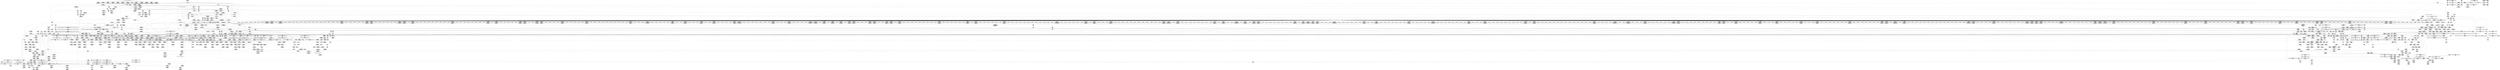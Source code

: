 digraph {
	CE0x3e67030 [shape=record,shape=Mrecord,label="{CE0x3e67030|104:_%struct.inode*,_:_CRE_24,40_|*MultipleSource*|Function::selinux_inode_setattr&Arg::dentry::|Function::dentry_has_perm&Arg::dentry::|security/selinux/hooks.c,1627}"]
	CE0x3e6a3f0 [shape=record,shape=Mrecord,label="{CE0x3e6a3f0|i32_2880|*Constant*}"]
	CE0x3ec2b00 [shape=record,shape=Mrecord,label="{CE0x3ec2b00|__validate_creds:_tmp|*SummSource*}"]
	CE0x3ea4d50 [shape=record,shape=Mrecord,label="{CE0x3ea4d50|104:_%struct.inode*,_:_CRE_168,169_}"]
	CE0x3f38b50 [shape=record,shape=Mrecord,label="{CE0x3f38b50|inode_has_perm:_call|security/selinux/hooks.c,1614}"]
	CE0x3e734f0 [shape=record,shape=Mrecord,label="{CE0x3e734f0|i64_3|*Constant*|*SummSink*}"]
	CE0x3e9a440 [shape=record,shape=Mrecord,label="{CE0x3e9a440|i32_1|*Constant*}"]
	CE0x3e996b0 [shape=record,shape=Mrecord,label="{CE0x3e996b0|selinux_inode_setattr:_call|security/selinux/hooks.c,2880|*SummSource*}"]
	CE0x3e72700 [shape=record,shape=Mrecord,label="{CE0x3e72700|get_current:_tmp4|./arch/x86/include/asm/current.h,14|*SummSink*}"]
	CE0x3e7d840 [shape=record,shape=Mrecord,label="{CE0x3e7d840|get_current:_tmp1|*SummSource*}"]
	CE0x3ea3660 [shape=record,shape=Mrecord,label="{CE0x3ea3660|selinux_inode_setattr:_tmp22|security/selinux/hooks.c,2885|*SummSource*}"]
	CE0x3f20810 [shape=record,shape=Mrecord,label="{CE0x3f20810|12:_i32,_56:_i8*,_:_CRE_648,656_|*MultipleSource*|Function::inode_has_perm&Arg::inode::|*LoadInst*|security/selinux/hooks.c,1627|security/selinux/hooks.c,1611}"]
	CE0x3f34ef0 [shape=record,shape=Mrecord,label="{CE0x3f34ef0|_ret_i32_%retval.0,_!dbg_!27728|security/selinux/avc.c,775|*SummSource*}"]
	CE0x3f1b670 [shape=record,shape=Mrecord,label="{CE0x3f1b670|12:_i32,_56:_i8*,_:_CRE_559,560_}"]
	CE0x3ea2ad0 [shape=record,shape=Mrecord,label="{CE0x3ea2ad0|i64_10|*Constant*|*SummSource*}"]
	CE0x3e86140 [shape=record,shape=Mrecord,label="{CE0x3e86140|104:_%struct.inode*,_:_CRE_191,192_}"]
	CE0x3f49370 [shape=record,shape=Mrecord,label="{CE0x3f49370|cred_sid:_tmp2|*SummSink*}"]
	CE0x3e8ad80 [shape=record,shape=Mrecord,label="{CE0x3e8ad80|104:_%struct.inode*,_:_CRE_156,157_}"]
	CE0x3ea7270 [shape=record,shape=Mrecord,label="{CE0x3ea7270|selinux_inode_setattr:_tmp28|security/selinux/hooks.c,2888|*SummSink*}"]
	CE0x3f27a40 [shape=record,shape=Mrecord,label="{CE0x3f27a40|12:_i32,_56:_i8*,_:_CRE_912,913_}"]
	CE0x3eca840 [shape=record,shape=Mrecord,label="{CE0x3eca840|12:_i32,_56:_i8*,_:_CRE_165,166_}"]
	CE0x3f3f000 [shape=record,shape=Mrecord,label="{CE0x3f3f000|inode_has_perm:_tobool|security/selinux/hooks.c,1611|*SummSource*}"]
	CE0x3eca390 [shape=record,shape=Mrecord,label="{CE0x3eca390|12:_i32,_56:_i8*,_:_CRE_160,161_}"]
	CE0x3e897f0 [shape=record,shape=Mrecord,label="{CE0x3e897f0|104:_%struct.inode*,_:_CRE_307,308_}"]
	CE0x3ec9ee0 [shape=record,shape=Mrecord,label="{CE0x3ec9ee0|12:_i32,_56:_i8*,_:_CRE_155,156_}"]
	CE0x3edb060 [shape=record,shape=Mrecord,label="{CE0x3edb060|i32_4|*Constant*}"]
	CE0x3e4ef60 [shape=record,shape=Mrecord,label="{CE0x3e4ef60|selinux_inode_setattr:_and15|security/selinux/hooks.c,2892}"]
	CE0x3ec52d0 [shape=record,shape=Mrecord,label="{CE0x3ec52d0|_call_void_mcount()_#3}"]
	CE0x3ee1840 [shape=record,shape=Mrecord,label="{CE0x3ee1840|12:_i32,_56:_i8*,_:_CRE_508,512_|*MultipleSource*|Function::inode_has_perm&Arg::inode::|*LoadInst*|security/selinux/hooks.c,1627|security/selinux/hooks.c,1611}"]
	CE0x3ee8ca0 [shape=record,shape=Mrecord,label="{CE0x3ee8ca0|__validate_creds:_tmp1|*SummSink*}"]
	CE0x3e56e10 [shape=record,shape=Mrecord,label="{CE0x3e56e10|i64*_getelementptr_inbounds_(_26_x_i64_,_26_x_i64_*___llvm_gcov_ctr234,_i64_0,_i64_9)|*Constant*}"]
	CE0x3f48190 [shape=record,shape=Mrecord,label="{CE0x3f48190|i64*_getelementptr_inbounds_(_5_x_i64_,_5_x_i64_*___llvm_gcov_ctr155,_i64_0,_i64_3)|*Constant*|*SummSink*}"]
	CE0x3e85ab0 [shape=record,shape=Mrecord,label="{CE0x3e85ab0|104:_%struct.inode*,_:_CRE_184,185_}"]
	CE0x3ea5de0 [shape=record,shape=Mrecord,label="{CE0x3ea5de0|i64_13|*Constant*}"]
	CE0x3f1c250 [shape=record,shape=Mrecord,label="{CE0x3f1c250|12:_i32,_56:_i8*,_:_CRE_569,570_}"]
	CE0x3f290d0 [shape=record,shape=Mrecord,label="{CE0x3f290d0|12:_i32,_56:_i8*,_:_CRE_931,932_}"]
	CE0x3ea17b0 [shape=record,shape=Mrecord,label="{CE0x3ea17b0|selinux_inode_setattr:_and10|security/selinux/hooks.c,2886|*SummSource*}"]
	CE0x3eebf30 [shape=record,shape=Mrecord,label="{CE0x3eebf30|__validate_creds:_tmp2|include/linux/cred.h,173|*SummSource*}"]
	CE0x3ec02c0 [shape=record,shape=Mrecord,label="{CE0x3ec02c0|_ret_i32_%retval.0,_!dbg_!27739|security/selinux/hooks.c,1618}"]
	CE0x3e56b70 [shape=record,shape=Mrecord,label="{CE0x3e56b70|i8*_getelementptr_inbounds_(_45_x_i8_,_45_x_i8_*_.str12,_i32_0,_i32_0)|*Constant*|*SummSink*}"]
	CE0x3e63a90 [shape=record,shape=Mrecord,label="{CE0x3e63a90|selinux_inode_setattr:_tmp16|security/selinux/hooks.c,2880}"]
	CE0x3efa010 [shape=record,shape=Mrecord,label="{CE0x3efa010|12:_i32,_56:_i8*,_:_CRE_297,298_}"]
	CE0x3e82de0 [shape=record,shape=Mrecord,label="{CE0x3e82de0|selinux_inode_setattr:_tmp19|security/selinux/hooks.c,2880}"]
	CE0x3eea430 [shape=record,shape=Mrecord,label="{CE0x3eea430|_call_void_mcount()_#3}"]
	CE0x3eebfa0 [shape=record,shape=Mrecord,label="{CE0x3eebfa0|__validate_creds:_tobool|include/linux/cred.h,173}"]
	CE0x3e62a90 [shape=record,shape=Mrecord,label="{CE0x3e62a90|i32_2880|*Constant*|*SummSource*}"]
	CE0x3f3f4f0 [shape=record,shape=Mrecord,label="{CE0x3f3f4f0|inode_has_perm:_lnot.ext|security/selinux/hooks.c,1611|*SummSink*}"]
	CE0x3e61f30 [shape=record,shape=Mrecord,label="{CE0x3e61f30|selinux_inode_setattr:_tmp2}"]
	CE0x3e795c0 [shape=record,shape=Mrecord,label="{CE0x3e795c0|selinux_inode_setattr:_tmp10|security/selinux/hooks.c,2880|*SummSource*}"]
	CE0x3f4e660 [shape=record,shape=Mrecord,label="{CE0x3f4e660|i32_1|*Constant*}"]
	CE0x3e66e00 [shape=record,shape=Mrecord,label="{CE0x3e66e00|i64_5|*Constant*|*SummSink*}"]
	CE0x3ea08a0 [shape=record,shape=Mrecord,label="{CE0x3ea08a0|i64_17|*Constant*|*SummSource*}"]
	CE0x3e60220 [shape=record,shape=Mrecord,label="{CE0x3e60220|__validate_creds:_lnot1|include/linux/cred.h,173|*SummSink*}"]
	CE0x3e6c9f0 [shape=record,shape=Mrecord,label="{CE0x3e6c9f0|selinux_inode_setattr:_tmp7|security/selinux/hooks.c,2880}"]
	CE0x3f31060 [shape=record,shape=Mrecord,label="{CE0x3f31060|inode_has_perm:_tmp13|security/selinux/hooks.c,1614|*SummSink*}"]
	CE0x3ef91d0 [shape=record,shape=Mrecord,label="{CE0x3ef91d0|12:_i32,_56:_i8*,_:_CRE_285,286_}"]
	CE0x3e72bb0 [shape=record,shape=Mrecord,label="{CE0x3e72bb0|i64_5|*Constant*}"]
	CE0x3e5ca10 [shape=record,shape=Mrecord,label="{CE0x3e5ca10|104:_%struct.inode*,_:_CRE_80,88_|*MultipleSource*|Function::selinux_inode_setattr&Arg::dentry::|Function::dentry_has_perm&Arg::dentry::|security/selinux/hooks.c,1627}"]
	CE0x3ea5fe0 [shape=record,shape=Mrecord,label="{CE0x3ea5fe0|selinux_inode_setattr:_tmp25|security/selinux/hooks.c,2888}"]
	CE0x3e84e90 [shape=record,shape=Mrecord,label="{CE0x3e84e90|dentry_has_perm:_tmp|*SummSink*}"]
	CE0x3f204d0 [shape=record,shape=Mrecord,label="{CE0x3f204d0|12:_i32,_56:_i8*,_:_CRE_632,640_|*MultipleSource*|Function::inode_has_perm&Arg::inode::|*LoadInst*|security/selinux/hooks.c,1627|security/selinux/hooks.c,1611}"]
	CE0x3ea3530 [shape=record,shape=Mrecord,label="{CE0x3ea3530|selinux_inode_setattr:_tmp22|security/selinux/hooks.c,2885}"]
	CE0x3ecbbf0 [shape=record,shape=Mrecord,label="{CE0x3ecbbf0|12:_i32,_56:_i8*,_:_CRE_186,187_}"]
	CE0x3f15510 [shape=record,shape=Mrecord,label="{CE0x3f15510|12:_i32,_56:_i8*,_:_CRE_424,432_|*MultipleSource*|Function::inode_has_perm&Arg::inode::|*LoadInst*|security/selinux/hooks.c,1627|security/selinux/hooks.c,1611}"]
	CE0x3f47a20 [shape=record,shape=Mrecord,label="{CE0x3f47a20|__validate_creds:_tmp5|include/linux/cred.h,173|*SummSource*}"]
	CE0x3ea8d60 [shape=record,shape=Mrecord,label="{CE0x3ea8d60|i64_17|*Constant*}"]
	CE0x3ef6710 [shape=record,shape=Mrecord,label="{CE0x3ef6710|12:_i32,_56:_i8*,_:_CRE_249,250_}"]
	CE0x3e4bd60 [shape=record,shape=Mrecord,label="{CE0x3e4bd60|selinux_inode_setattr:_if.end26}"]
	CE0x3f169b0 [shape=record,shape=Mrecord,label="{CE0x3f169b0|12:_i32,_56:_i8*,_:_CRE_477,478_}"]
	CE0x3f20010 [shape=record,shape=Mrecord,label="{CE0x3f20010|12:_i32,_56:_i8*,_:_CRE_621,622_}"]
	CE0x3edd2a0 [shape=record,shape=Mrecord,label="{CE0x3edd2a0|selinux_inode_setattr:_tmp51|security/selinux/hooks.c,2899|*SummSink*}"]
	CE0x3efa140 [shape=record,shape=Mrecord,label="{CE0x3efa140|12:_i32,_56:_i8*,_:_CRE_298,299_}"]
	CE0x3ee37c0 [shape=record,shape=Mrecord,label="{CE0x3ee37c0|__validate_creds:_call|include/linux/cred.h,173|*SummSource*}"]
	CE0x3e76f10 [shape=record,shape=Mrecord,label="{CE0x3e76f10|selinux_inode_setattr:_if.end19}"]
	CE0x3e73790 [shape=record,shape=Mrecord,label="{CE0x3e73790|get_current:_tmp4|./arch/x86/include/asm/current.h,14}"]
	CE0x3e55740 [shape=record,shape=Mrecord,label="{CE0x3e55740|GLOBAL:___llvm_gcov_ctr234|Global_var:__llvm_gcov_ctr234|*SummSource*}"]
	CE0x3ed35f0 [shape=record,shape=Mrecord,label="{CE0x3ed35f0|GLOBAL:_selinux_policycap_openperm|Global_var:selinux_policycap_openperm|*SummSink*}"]
	CE0x3ee93f0 [shape=record,shape=Mrecord,label="{CE0x3ee93f0|cred_sid:_tmp|*SummSink*}"]
	CE0x3f34bb0 [shape=record,shape=Mrecord,label="{CE0x3f34bb0|avc_has_perm:_auditdata|Function::avc_has_perm&Arg::auditdata::|*SummSource*}"]
	CE0x3ed8e50 [shape=record,shape=Mrecord,label="{CE0x3ed8e50|selinux_inode_setattr:_tmp45|security/selinux/hooks.c,2896|*SummSink*}"]
	CE0x3f4fde0 [shape=record,shape=Mrecord,label="{CE0x3f4fde0|cred_sid:_tmp6|security/selinux/hooks.c,197}"]
	CE0x3e70720 [shape=record,shape=Mrecord,label="{CE0x3e70720|i1_true|*Constant*}"]
	CE0x3f35280 [shape=record,shape=Mrecord,label="{CE0x3f35280|i64*_getelementptr_inbounds_(_8_x_i64_,_8_x_i64_*___llvm_gcov_ctr154,_i64_0,_i64_7)|*Constant*|*SummSink*}"]
	CE0x3eca570 [shape=record,shape=Mrecord,label="{CE0x3eca570|12:_i32,_56:_i8*,_:_CRE_162,163_}"]
	CE0x3e6e4c0 [shape=record,shape=Mrecord,label="{CE0x3e6e4c0|0:_i32,_:_CRE_64,72_|*MultipleSource*|security/selinux/hooks.c,2881|Function::selinux_inode_setattr&Arg::iattr::}"]
	CE0x3e8a490 [shape=record,shape=Mrecord,label="{CE0x3e8a490|104:_%struct.inode*,_:_CRE_146,147_}"]
	CE0x3e7f2e0 [shape=record,shape=Mrecord,label="{CE0x3e7f2e0|inode_has_perm:_entry|*SummSink*}"]
	CE0x3ef9300 [shape=record,shape=Mrecord,label="{CE0x3ef9300|12:_i32,_56:_i8*,_:_CRE_286,287_}"]
	CE0x3e71a00 [shape=record,shape=Mrecord,label="{CE0x3e71a00|i32_0|*Constant*|*SummSink*}"]
	CE0x3edf050 [shape=record,shape=Mrecord,label="{CE0x3edf050|selinux_inode_setattr:_tmp52|security/selinux/hooks.c,2900}"]
	CE0x3ee2b90 [shape=record,shape=Mrecord,label="{CE0x3ee2b90|12:_i32,_56:_i8*,_:_CRE_554,555_}"]
	CE0x3f37f30 [shape=record,shape=Mrecord,label="{CE0x3f37f30|avc_has_perm:_entry|*SummSink*}"]
	CE0x3e6fc00 [shape=record,shape=Mrecord,label="{CE0x3e6fc00|12:_i32,_56:_i8*,_:_CRE_146,147_}"]
	CE0x3ed6120 [shape=record,shape=Mrecord,label="{CE0x3ed6120|selinux_inode_setattr:_tmp42|security/selinux/hooks.c,2896|*SummSink*}"]
	CE0x3ea3f90 [shape=record,shape=Mrecord,label="{CE0x3ea3f90|selinux_inode_setattr:_tmp24|security/selinux/hooks.c,2885}"]
	CE0x3ec63f0 [shape=record,shape=Mrecord,label="{CE0x3ec63f0|inode_has_perm:_tmp3}"]
	CE0x3ee0c90 [shape=record,shape=Mrecord,label="{CE0x3ee0c90|get_current:_bb}"]
	CE0x3f21fd0 [shape=record,shape=Mrecord,label="{CE0x3f21fd0|12:_i32,_56:_i8*,_:_CRE_736,740_|*MultipleSource*|Function::inode_has_perm&Arg::inode::|*LoadInst*|security/selinux/hooks.c,1627|security/selinux/hooks.c,1611}"]
	CE0x3f24860 [shape=record,shape=Mrecord,label="{CE0x3f24860|12:_i32,_56:_i8*,_:_CRE_870,871_}"]
	CE0x3e68fc0 [shape=record,shape=Mrecord,label="{CE0x3e68fc0|selinux_inode_setattr:_tmp7|security/selinux/hooks.c,2880|*SummSink*}"]
	CE0x3ef8720 [shape=record,shape=Mrecord,label="{CE0x3ef8720|12:_i32,_56:_i8*,_:_CRE_276,277_}"]
	CE0x3eea1e0 [shape=record,shape=Mrecord,label="{CE0x3eea1e0|i32_0|*Constant*}"]
	CE0x3ef8850 [shape=record,shape=Mrecord,label="{CE0x3ef8850|12:_i32,_56:_i8*,_:_CRE_277,278_}"]
	CE0x3ee4a10 [shape=record,shape=Mrecord,label="{CE0x3ee4a10|inode_has_perm:_do.end|*SummSource*}"]
	CE0x3ef9430 [shape=record,shape=Mrecord,label="{CE0x3ef9430|12:_i32,_56:_i8*,_:_CRE_287,288_}"]
	CE0x3f2f850 [shape=record,shape=Mrecord,label="{CE0x3f2f850|i64*_getelementptr_inbounds_(_8_x_i64_,_8_x_i64_*___llvm_gcov_ctr154,_i64_0,_i64_5)|*Constant*|*SummSource*}"]
	CE0x3f37b60 [shape=record,shape=Mrecord,label="{CE0x3f37b60|i64*_getelementptr_inbounds_(_5_x_i64_,_5_x_i64_*___llvm_gcov_ctr155,_i64_0,_i64_0)|*Constant*|*SummSource*}"]
	CE0x3e4b2a0 [shape=record,shape=Mrecord,label="{CE0x3e4b2a0|selinux_inode_setattr:_tmp8|security/selinux/hooks.c,2880}"]
	CE0x3f163c0 [shape=record,shape=Mrecord,label="{CE0x3f163c0|12:_i32,_56:_i8*,_:_CRE_473,474_}"]
	CE0x3edd0c0 [shape=record,shape=Mrecord,label="{CE0x3edd0c0|i64*_getelementptr_inbounds_(_26_x_i64_,_26_x_i64_*___llvm_gcov_ctr234,_i64_0,_i64_24)|*Constant*|*SummSource*}"]
	CE0x3e75650 [shape=record,shape=Mrecord,label="{CE0x3e75650|i32_78|*Constant*|*SummSource*}"]
	CE0x3e76a80 [shape=record,shape=Mrecord,label="{CE0x3e76a80|selinux_inode_setattr:_land.lhs.true21}"]
	CE0x3ecb470 [shape=record,shape=Mrecord,label="{CE0x3ecb470|12:_i32,_56:_i8*,_:_CRE_178,179_}"]
	CE0x3e54d70 [shape=record,shape=Mrecord,label="{CE0x3e54d70|selinux_inode_setattr:_tobool|security/selinux/hooks.c,2880|*SummSink*}"]
	CE0x3e703e0 [shape=record,shape=Mrecord,label="{CE0x3e703e0|selinux_inode_setattr:_tmp14|security/selinux/hooks.c,2880|*SummSink*}"]
	CE0x3e82370 [shape=record,shape=Mrecord,label="{CE0x3e82370|get_current:_tmp2|*SummSource*}"]
	CE0x3ec9c40 [shape=record,shape=Mrecord,label="{CE0x3ec9c40|12:_i32,_56:_i8*,_:_CRE_152,153_}"]
	CE0x3f289b0 [shape=record,shape=Mrecord,label="{CE0x3f289b0|12:_i32,_56:_i8*,_:_CRE_925,926_}"]
	CE0x3e823e0 [shape=record,shape=Mrecord,label="{CE0x3e823e0|get_current:_tmp2|*SummSink*}"]
	CE0x3ee1a60 [shape=record,shape=Mrecord,label="{CE0x3ee1a60|12:_i32,_56:_i8*,_:_CRE_512,520_|*MultipleSource*|Function::inode_has_perm&Arg::inode::|*LoadInst*|security/selinux/hooks.c,1627|security/selinux/hooks.c,1611}"]
	CE0x3f1ed10 [shape=record,shape=Mrecord,label="{CE0x3f1ed10|12:_i32,_56:_i8*,_:_CRE_605,606_}"]
	CE0x3ee9050 [shape=record,shape=Mrecord,label="{CE0x3ee9050|i32_1609|*Constant*}"]
	CE0x3ee22b0 [shape=record,shape=Mrecord,label="{CE0x3ee22b0|12:_i32,_56:_i8*,_:_CRE_540,544_|*MultipleSource*|Function::inode_has_perm&Arg::inode::|*LoadInst*|security/selinux/hooks.c,1627|security/selinux/hooks.c,1611}"]
	CE0x3ed6670 [shape=record,shape=Mrecord,label="{CE0x3ed6670|selinux_inode_setattr:_tmp43|security/selinux/hooks.c,2896|*SummSink*}"]
	CE0x3f1ef70 [shape=record,shape=Mrecord,label="{CE0x3f1ef70|12:_i32,_56:_i8*,_:_CRE_607,608_}"]
	CE0x3f4db90 [shape=record,shape=Mrecord,label="{CE0x3f4db90|cred_sid:_security|security/selinux/hooks.c,196}"]
	CE0x3e73450 [shape=record,shape=Mrecord,label="{CE0x3e73450|i64_3|*Constant*|*SummSource*}"]
	CE0x3f26d30 [shape=record,shape=Mrecord,label="{CE0x3f26d30|12:_i32,_56:_i8*,_:_CRE_901,902_}"]
	CE0x3e60b60 [shape=record,shape=Mrecord,label="{CE0x3e60b60|selinux_inode_setattr:_tmp17|security/selinux/hooks.c,2880|*SummSink*}"]
	CE0x3e71b70 [shape=record,shape=Mrecord,label="{CE0x3e71b70|selinux_inode_setattr:_tobool|security/selinux/hooks.c,2880}"]
	CE0x3eaad80 [shape=record,shape=Mrecord,label="{CE0x3eaad80|selinux_inode_setattr:_iattr|Function::selinux_inode_setattr&Arg::iattr::|*SummSource*}"]
	CE0x3f1f0a0 [shape=record,shape=Mrecord,label="{CE0x3f1f0a0|12:_i32,_56:_i8*,_:_CRE_608,609_}"]
	CE0x3ef8000 [shape=record,shape=Mrecord,label="{CE0x3ef8000|12:_i32,_56:_i8*,_:_CRE_270,271_}"]
	"CONST[source:1(input),value:2(dynamic)][purpose:{subject}]"
	CE0x3efa3a0 [shape=record,shape=Mrecord,label="{CE0x3efa3a0|12:_i32,_56:_i8*,_:_CRE_300,301_}"]
	CE0x3ecd3b0 [shape=record,shape=Mrecord,label="{CE0x3ecd3b0|12:_i32,_56:_i8*,_:_CRE_216,224_|*MultipleSource*|Function::inode_has_perm&Arg::inode::|*LoadInst*|security/selinux/hooks.c,1627|security/selinux/hooks.c,1611}"]
	"CONST[source:0(mediator),value:2(dynamic)][purpose:{object}]"
	CE0x3ee4f50 [shape=record,shape=Mrecord,label="{CE0x3ee4f50|i64*_getelementptr_inbounds_(_8_x_i64_,_8_x_i64_*___llvm_gcov_ctr154,_i64_0,_i64_1)|*Constant*}"]
	CE0x3f3f950 [shape=record,shape=Mrecord,label="{CE0x3f3f950|inode_has_perm:_lnot1|security/selinux/hooks.c,1611|*SummSource*}"]
	CE0x3ea7c70 [shape=record,shape=Mrecord,label="{CE0x3ea7c70|get_current:_tmp|*SummSink*}"]
	CE0x3ea37d0 [shape=record,shape=Mrecord,label="{CE0x3ea37d0|selinux_inode_setattr:_tmp22|security/selinux/hooks.c,2885|*SummSink*}"]
	CE0x3f22c90 [shape=record,shape=Mrecord,label="{CE0x3f22c90|12:_i32,_56:_i8*,_:_CRE_792,800_|*MultipleSource*|Function::inode_has_perm&Arg::inode::|*LoadInst*|security/selinux/hooks.c,1627|security/selinux/hooks.c,1611}"]
	CE0x3f2d9f0 [shape=record,shape=Mrecord,label="{CE0x3f2d9f0|GLOBAL:___llvm_gcov_ctr154|Global_var:__llvm_gcov_ctr154}"]
	CE0x3f16e10 [shape=record,shape=Mrecord,label="{CE0x3f16e10|12:_i32,_56:_i8*,_:_CRE_481,482_}"]
	CE0x3e75a10 [shape=record,shape=Mrecord,label="{CE0x3e75a10|selinux_inode_setattr:_cred4|security/selinux/hooks.c,2880|*SummSink*}"]
	CE0x3e64a50 [shape=record,shape=Mrecord,label="{CE0x3e64a50|selinux_inode_setattr:_land.lhs.true2|*SummSource*}"]
	CE0x3ed4760 [shape=record,shape=Mrecord,label="{CE0x3ed4760|i64_19|*Constant*}"]
	CE0x3ea0c00 [shape=record,shape=Mrecord,label="{CE0x3ea0c00|i64_16|*Constant*}"]
	CE0x3f465f0 [shape=record,shape=Mrecord,label="{CE0x3f465f0|__validate_creds:_tmp2|include/linux/cred.h,173|*SummSink*}"]
	CE0x3f1d7b0 [shape=record,shape=Mrecord,label="{CE0x3f1d7b0|12:_i32,_56:_i8*,_:_CRE_587,588_}"]
	CE0x3ecd150 [shape=record,shape=Mrecord,label="{CE0x3ecd150|12:_i32,_56:_i8*,_:_CRE_208,210_|*MultipleSource*|Function::inode_has_perm&Arg::inode::|*LoadInst*|security/selinux/hooks.c,1627|security/selinux/hooks.c,1611}"]
	CE0x3f3caa0 [shape=record,shape=Mrecord,label="{CE0x3f3caa0|28:_i32,_32:_i16,_:_CRE_32,34_|*MultipleSource*|*LoadInst*|security/selinux/hooks.c,1615|security/selinux/hooks.c,1615|security/selinux/hooks.c,1617}"]
	CE0x3ec54b0 [shape=record,shape=Mrecord,label="{CE0x3ec54b0|_call_void_mcount()_#3|*SummSink*}"]
	CE0x3f230a0 [shape=record,shape=Mrecord,label="{CE0x3f230a0|12:_i32,_56:_i8*,_:_CRE_808,816_|*MultipleSource*|Function::inode_has_perm&Arg::inode::|*LoadInst*|security/selinux/hooks.c,1627|security/selinux/hooks.c,1611}"]
	CE0x3e7f3c0 [shape=record,shape=Mrecord,label="{CE0x3e7f3c0|inode_has_perm:_do.body|*SummSink*}"]
	CE0x3edc8f0 [shape=record,shape=Mrecord,label="{CE0x3edc8f0|selinux_inode_setattr:_av.0|*SummSource*}"]
	CE0x3ec9df0 [shape=record,shape=Mrecord,label="{CE0x3ec9df0|12:_i32,_56:_i8*,_:_CRE_154,155_}"]
	CE0x3e66c80 [shape=record,shape=Mrecord,label="{CE0x3e66c80|i64_5|*Constant*|*SummSource*}"]
	CE0x3e794b0 [shape=record,shape=Mrecord,label="{CE0x3e794b0|selinux_inode_setattr:_tmp10|security/selinux/hooks.c,2880}"]
	CE0x3e768e0 [shape=record,shape=Mrecord,label="{CE0x3e768e0|selinux_inode_setattr:_if.then17|*SummSource*}"]
	CE0x3e8ae70 [shape=record,shape=Mrecord,label="{CE0x3e8ae70|104:_%struct.inode*,_:_CRE_157,158_}"]
	CE0x3f402b0 [shape=record,shape=Mrecord,label="{CE0x3f402b0|inode_has_perm:_conv|security/selinux/hooks.c,1611|*SummSink*}"]
	CE0x3f271f0 [shape=record,shape=Mrecord,label="{CE0x3f271f0|12:_i32,_56:_i8*,_:_CRE_905,906_}"]
	CE0x3e89920 [shape=record,shape=Mrecord,label="{CE0x3e89920|104:_%struct.inode*,_:_CRE_309,310_}"]
	CE0x3f4c4a0 [shape=record,shape=Mrecord,label="{CE0x3f4c4a0|__validate_creds:_tmp9|include/linux/cred.h,175|*SummSink*}"]
	CE0x3ee1c80 [shape=record,shape=Mrecord,label="{CE0x3ee1c80|12:_i32,_56:_i8*,_:_CRE_520,528_|*MultipleSource*|Function::inode_has_perm&Arg::inode::|*LoadInst*|security/selinux/hooks.c,1627|security/selinux/hooks.c,1611}"]
	CE0x3e50200 [shape=record,shape=Mrecord,label="{CE0x3e50200|selinux_inode_setattr:_if.end14|*SummSink*}"]
	CE0x3e86aa0 [shape=record,shape=Mrecord,label="{CE0x3e86aa0|104:_%struct.inode*,_:_CRE_201,202_}"]
	CE0x3ec0080 [shape=record,shape=Mrecord,label="{CE0x3ec0080|inode_has_perm:_adp|Function::inode_has_perm&Arg::adp::|*SummSink*}"]
	CE0x3f17070 [shape=record,shape=Mrecord,label="{CE0x3f17070|12:_i32,_56:_i8*,_:_CRE_483,484_}"]
	CE0x3ef8390 [shape=record,shape=Mrecord,label="{CE0x3ef8390|12:_i32,_56:_i8*,_:_CRE_273,274_}"]
	CE0x3ef6e30 [shape=record,shape=Mrecord,label="{CE0x3ef6e30|12:_i32,_56:_i8*,_:_CRE_255,256_}"]
	CE0x3e4bcf0 [shape=record,shape=Mrecord,label="{CE0x3e4bcf0|selinux_inode_setattr:_land.lhs.true2|*SummSink*}"]
	CE0x3e6cf90 [shape=record,shape=Mrecord,label="{CE0x3e6cf90|selinux_inode_setattr:_if.end19|*SummSink*}"]
	CE0x3ed4330 [shape=record,shape=Mrecord,label="{CE0x3ed4330|selinux_inode_setattr:_tobool20|security/selinux/hooks.c,2896|*SummSource*}"]
	CE0x3e6f930 [shape=record,shape=Mrecord,label="{CE0x3e6f930|12:_i32,_56:_i8*,_:_CRE_143,144_}"]
	CE0x3e70f10 [shape=record,shape=Mrecord,label="{CE0x3e70f10|selinux_inode_setattr:_tmp14|security/selinux/hooks.c,2880}"]
	CE0x3e9e050 [shape=record,shape=Mrecord,label="{CE0x3e9e050|selinux_inode_setattr:_tmp31|security/selinux/hooks.c,2890|*SummSource*}"]
	CE0x3e4b630 [shape=record,shape=Mrecord,label="{CE0x3e4b630|selinux_inode_setattr:_tmp5|security/selinux/hooks.c,2880|*SummSink*}"]
	CE0x3ec6260 [shape=record,shape=Mrecord,label="{CE0x3ec6260|i64*_getelementptr_inbounds_(_8_x_i64_,_8_x_i64_*___llvm_gcov_ctr154,_i64_0,_i64_2)|*Constant*}"]
	CE0x3f150d0 [shape=record,shape=Mrecord,label="{CE0x3f150d0|12:_i32,_56:_i8*,_:_CRE_408,416_|*MultipleSource*|Function::inode_has_perm&Arg::inode::|*LoadInst*|security/selinux/hooks.c,1627|security/selinux/hooks.c,1611}"]
	CE0x3e6fcf0 [shape=record,shape=Mrecord,label="{CE0x3e6fcf0|12:_i32,_56:_i8*,_:_CRE_147,148_}"]
	CE0x3e9af00 [shape=record,shape=Mrecord,label="{CE0x3e9af00|inode_has_perm:_if.end|*SummSink*}"]
	CE0x3e820f0 [shape=record,shape=Mrecord,label="{CE0x3e820f0|selinux_inode_setattr:_tmp6|security/selinux/hooks.c,2880|*SummSource*}"]
	CE0x3e88140 [shape=record,shape=Mrecord,label="{CE0x3e88140|104:_%struct.inode*,_:_CRE_221,222_}"]
	CE0x3ef72f0 [shape=record,shape=Mrecord,label="{CE0x3ef72f0|12:_i32,_56:_i8*,_:_CRE_259,260_}"]
	CE0x3e73640 [shape=record,shape=Mrecord,label="{CE0x3e73640|get_current:_tmp2}"]
	CE0x3ef9a20 [shape=record,shape=Mrecord,label="{CE0x3ef9a20|12:_i32,_56:_i8*,_:_CRE_292,293_}"]
	CE0x3eea920 [shape=record,shape=Mrecord,label="{CE0x3eea920|inode_has_perm:_tmp|*SummSource*}"]
	CE0x3e815d0 [shape=record,shape=Mrecord,label="{CE0x3e815d0|104:_%struct.inode*,_:_CRE_94,95_}"]
	CE0x3f2dc90 [shape=record,shape=Mrecord,label="{CE0x3f2dc90|GLOBAL:___llvm_gcov_ctr154|Global_var:__llvm_gcov_ctr154|*SummSink*}"]
	CE0x3f1e000 [shape=record,shape=Mrecord,label="{CE0x3f1e000|12:_i32,_56:_i8*,_:_CRE_594,595_}"]
	CE0x3edfe00 [shape=record,shape=Mrecord,label="{CE0x3edfe00|selinux_inode_setattr:_tmp53|security/selinux/hooks.c,2900|*SummSource*}"]
	CE0x3f440f0 [shape=record,shape=Mrecord,label="{CE0x3f440f0|_ret_i32_%retval.0,_!dbg_!27728|security/selinux/avc.c,775}"]
	CE0x3ea9f90 [shape=record,shape=Mrecord,label="{CE0x3ea9f90|GLOBAL:___validate_creds|*Constant*|*SummSource*}"]
	CE0x3ee9480 [shape=record,shape=Mrecord,label="{CE0x3ee9480|i64*_getelementptr_inbounds_(_2_x_i64_,_2_x_i64_*___llvm_gcov_ctr131,_i64_0,_i64_1)|*Constant*|*SummSink*}"]
	CE0x3ef7c70 [shape=record,shape=Mrecord,label="{CE0x3ef7c70|12:_i32,_56:_i8*,_:_CRE_267,268_}"]
	CE0x3f46a90 [shape=record,shape=Mrecord,label="{CE0x3f46a90|GLOBAL:___llvm_gcov_ctr155|Global_var:__llvm_gcov_ctr155|*SummSource*}"]
	CE0x59bdef0 [shape=record,shape=Mrecord,label="{CE0x59bdef0|selinux_inode_setattr:_if.then12}"]
	CE0x3ecf560 [shape=record,shape=Mrecord,label="{CE0x3ecf560|selinux_inode_setattr:_tmp38|security/selinux/hooks.c,2894|*SummSink*}"]
	CE0x3ee2970 [shape=record,shape=Mrecord,label="{CE0x3ee2970|12:_i32,_56:_i8*,_:_CRE_553,554_}"]
	CE0x3f24580 [shape=record,shape=Mrecord,label="{CE0x3f24580|12:_i32,_56:_i8*,_:_CRE_867,868_}"]
	CE0x3f264e0 [shape=record,shape=Mrecord,label="{CE0x3f264e0|12:_i32,_56:_i8*,_:_CRE_894,895_}"]
	CE0x3f203a0 [shape=record,shape=Mrecord,label="{CE0x3f203a0|12:_i32,_56:_i8*,_:_CRE_624,628_|*MultipleSource*|Function::inode_has_perm&Arg::inode::|*LoadInst*|security/selinux/hooks.c,1627|security/selinux/hooks.c,1611}"]
	CE0x3ecc370 [shape=record,shape=Mrecord,label="{CE0x3ecc370|12:_i32,_56:_i8*,_:_CRE_194,195_}"]
	CE0x3ed32d0 [shape=record,shape=Mrecord,label="{CE0x3ed32d0|i64*_getelementptr_inbounds_(_8_x_i64_,_8_x_i64_*___llvm_gcov_ctr154,_i64_0,_i64_5)|*Constant*|*SummSink*}"]
	CE0x3f1bb30 [shape=record,shape=Mrecord,label="{CE0x3f1bb30|12:_i32,_56:_i8*,_:_CRE_563,564_}"]
	CE0x3ed54d0 [shape=record,shape=Mrecord,label="{CE0x3ed54d0|selinux_inode_setattr:_tmp41|security/selinux/hooks.c,2896}"]
	CE0x3e89e60 [shape=record,shape=Mrecord,label="{CE0x3e89e60|104:_%struct.inode*,_:_CRE_315,316_}"]
	CE0x3f443b0 [shape=record,shape=Mrecord,label="{CE0x3f443b0|inode_has_perm:_retval.0}"]
	CE0x3e71940 [shape=record,shape=Mrecord,label="{CE0x3e71940|i32_0|*Constant*|*SummSource*}"]
	CE0x3ed9940 [shape=record,shape=Mrecord,label="{CE0x3ed9940|selinux_inode_setattr:_tmp47|security/selinux/hooks.c,2896|*SummSink*}"]
	CE0x3e67700 [shape=record,shape=Mrecord,label="{CE0x3e67700|104:_%struct.inode*,_:_CRE_40,48_|*MultipleSource*|Function::selinux_inode_setattr&Arg::dentry::|Function::dentry_has_perm&Arg::dentry::|security/selinux/hooks.c,1627}"]
	CE0x3e89600 [shape=record,shape=Mrecord,label="{CE0x3e89600|104:_%struct.inode*,_:_CRE_306,307_}"]
	CE0x3edf5b0 [shape=record,shape=Mrecord,label="{CE0x3edf5b0|selinux_inode_setattr:_tmp52|security/selinux/hooks.c,2900|*SummSink*}"]
	CE0x3ee32e0 [shape=record,shape=Mrecord,label="{CE0x3ee32e0|inode_has_perm:_tmp2}"]
	CE0x3e6e990 [shape=record,shape=Mrecord,label="{CE0x3e6e990|selinux_inode_setattr:_tmp20|*LoadInst*|security/selinux/hooks.c,2881|*SummSink*}"]
	CE0x3f1fee0 [shape=record,shape=Mrecord,label="{CE0x3f1fee0|12:_i32,_56:_i8*,_:_CRE_620,621_}"]
	CE0x3e7c370 [shape=record,shape=Mrecord,label="{CE0x3e7c370|selinux_inode_setattr:_tmp11|security/selinux/hooks.c,2880|*SummSink*}"]
	CE0x3e6cf20 [shape=record,shape=Mrecord,label="{CE0x3e6cf20|selinux_inode_setattr:_if.end19|*SummSource*}"]
	CE0x3e700b0 [shape=record,shape=Mrecord,label="{CE0x3e700b0|12:_i32,_56:_i8*,_:_CRE_151,152_}"]
	CE0x3e54800 [shape=record,shape=Mrecord,label="{CE0x3e54800|selinux_inode_setattr:_tmp}"]
	CE0x3ed4f40 [shape=record,shape=Mrecord,label="{CE0x3ed4f40|selinux_inode_setattr:_tmp40|security/selinux/hooks.c,2896}"]
	CE0x3ea61c0 [shape=record,shape=Mrecord,label="{CE0x3ea61c0|selinux_inode_setattr:_tmp25|security/selinux/hooks.c,2888|*SummSink*}"]
	CE0x3e57e10 [shape=record,shape=Mrecord,label="{CE0x3e57e10|dentry_has_perm:_tmp|*SummSource*}"]
	CE0x3ea78e0 [shape=record,shape=Mrecord,label="{CE0x3ea78e0|i64*_getelementptr_inbounds_(_26_x_i64_,_26_x_i64_*___llvm_gcov_ctr234,_i64_0,_i64_14)|*Constant*}"]
	CE0x3f17530 [shape=record,shape=Mrecord,label="{CE0x3f17530|12:_i32,_56:_i8*,_:_CRE_487,488_}"]
	CE0x3ea54d0 [shape=record,shape=Mrecord,label="{CE0x3ea54d0|104:_%struct.inode*,_:_CRE_176,177_}"]
	CE0x3f152f0 [shape=record,shape=Mrecord,label="{CE0x3f152f0|12:_i32,_56:_i8*,_:_CRE_416,424_|*MultipleSource*|Function::inode_has_perm&Arg::inode::|*LoadInst*|security/selinux/hooks.c,1627|security/selinux/hooks.c,1611}"]
	CE0x3ecccd0 [shape=record,shape=Mrecord,label="{CE0x3ecccd0|12:_i32,_56:_i8*,_:_CRE_204,205_}"]
	CE0x3e86320 [shape=record,shape=Mrecord,label="{CE0x3e86320|104:_%struct.inode*,_:_CRE_193,194_}"]
	CE0x3ec43f0 [shape=record,shape=Mrecord,label="{CE0x3ec43f0|__validate_creds:_tobool|include/linux/cred.h,173|*SummSink*}"]
	CE0x3f29920 [shape=record,shape=Mrecord,label="{CE0x3f29920|12:_i32,_56:_i8*,_:_CRE_952,960_|*MultipleSource*|Function::inode_has_perm&Arg::inode::|*LoadInst*|security/selinux/hooks.c,1627|security/selinux/hooks.c,1611}"]
	CE0x3edc310 [shape=record,shape=Mrecord,label="{CE0x3edc310|selinux_inode_setattr:_conv25|security/selinux/hooks.c,2897|*SummSource*}"]
	CE0x3edf490 [shape=record,shape=Mrecord,label="{CE0x3edf490|i64*_getelementptr_inbounds_(_26_x_i64_,_26_x_i64_*___llvm_gcov_ctr234,_i64_0,_i64_25)|*Constant*|*SummSource*}"]
	CE0x3eda4b0 [shape=record,shape=Mrecord,label="{CE0x3eda4b0|selinux_inode_setattr:_tmp49|security/selinux/hooks.c,2897|*SummSink*}"]
	CE0x3ea2e10 [shape=record,shape=Mrecord,label="{CE0x3ea2e10|i64_11|*Constant*}"]
	CE0x3f1f8f0 [shape=record,shape=Mrecord,label="{CE0x3f1f8f0|12:_i32,_56:_i8*,_:_CRE_615,616_}"]
	CE0x3f4aa80 [shape=record,shape=Mrecord,label="{CE0x3f4aa80|_call_void___invalid_creds(%struct.cred*_%cred,_i8*_%file,_i32_%line)_#10,_!dbg_!27721|include/linux/cred.h,174|*SummSource*}"]
	CE0x3f35940 [shape=record,shape=Mrecord,label="{CE0x3f35940|i64*_getelementptr_inbounds_(_8_x_i64_,_8_x_i64_*___llvm_gcov_ctr154,_i64_0,_i64_7)|*Constant*}"]
	CE0x3f29330 [shape=record,shape=Mrecord,label="{CE0x3f29330|12:_i32,_56:_i8*,_:_CRE_933,934_}"]
	CE0x3e69b60 [shape=record,shape=Mrecord,label="{CE0x3e69b60|%struct.task_struct*_(%struct.task_struct**)*_asm_movq_%gs:$_1:P_,$0_,_r,im,_dirflag_,_fpsr_,_flags_|*SummSource*}"]
	CE0x3f1e4c0 [shape=record,shape=Mrecord,label="{CE0x3f1e4c0|12:_i32,_56:_i8*,_:_CRE_598,599_}"]
	CE0x3ee42b0 [shape=record,shape=Mrecord,label="{CE0x3ee42b0|12:_i32,_56:_i8*,_:_CRE_48,56_|*MultipleSource*|Function::inode_has_perm&Arg::inode::|*LoadInst*|security/selinux/hooks.c,1627|security/selinux/hooks.c,1611}"]
	CE0x3e56160 [shape=record,shape=Mrecord,label="{CE0x3e56160|i64*_getelementptr_inbounds_(_26_x_i64_,_26_x_i64_*___llvm_gcov_ctr234,_i64_0,_i64_6)|*Constant*}"]
	CE0x3edd1c0 [shape=record,shape=Mrecord,label="{CE0x3edd1c0|i64*_getelementptr_inbounds_(_26_x_i64_,_26_x_i64_*___llvm_gcov_ctr234,_i64_0,_i64_24)|*Constant*|*SummSink*}"]
	CE0x3f26870 [shape=record,shape=Mrecord,label="{CE0x3f26870|12:_i32,_56:_i8*,_:_CRE_897,898_}"]
	CE0x3e89c80 [shape=record,shape=Mrecord,label="{CE0x3e89c80|104:_%struct.inode*,_:_CRE_313,314_}"]
	CE0x3efbc80 [shape=record,shape=Mrecord,label="{CE0x3efbc80|12:_i32,_56:_i8*,_:_CRE_360,376_|*MultipleSource*|Function::inode_has_perm&Arg::inode::|*LoadInst*|security/selinux/hooks.c,1627|security/selinux/hooks.c,1611}"]
	CE0x3e5d140 [shape=record,shape=Mrecord,label="{CE0x3e5d140|i32_65927|*Constant*}"]
	CE0x3f44cc0 [shape=record,shape=Mrecord,label="{CE0x3f44cc0|inode_has_perm:_call4|security/selinux/hooks.c,1617}"]
	CE0x3e7fc60 [shape=record,shape=Mrecord,label="{CE0x3e7fc60|inode_has_perm:_inode|Function::inode_has_perm&Arg::inode::|*SummSink*}"]
	CE0x3f24d20 [shape=record,shape=Mrecord,label="{CE0x3f24d20|12:_i32,_56:_i8*,_:_CRE_874,875_}"]
	CE0x3eeac50 [shape=record,shape=Mrecord,label="{CE0x3eeac50|i64_1|*Constant*}"]
	CE0x3f4b320 [shape=record,shape=Mrecord,label="{CE0x3f4b320|i64*_getelementptr_inbounds_(_5_x_i64_,_5_x_i64_*___llvm_gcov_ctr155,_i64_0,_i64_4)|*Constant*|*SummSource*}"]
	CE0x3e85d80 [shape=record,shape=Mrecord,label="{CE0x3e85d80|104:_%struct.inode*,_:_CRE_187,188_}"]
	CE0x3ea1f50 [shape=record,shape=Mrecord,label="{CE0x3ea1f50|selinux_inode_setattr:_and|security/selinux/hooks.c,2885}"]
	CE0x3ea60b0 [shape=record,shape=Mrecord,label="{CE0x3ea60b0|selinux_inode_setattr:_tmp25|security/selinux/hooks.c,2888|*SummSource*}"]
	CE0x3eeb310 [shape=record,shape=Mrecord,label="{CE0x3eeb310|__validate_creds:_line|Function::__validate_creds&Arg::line::}"]
	CE0x3f30910 [shape=record,shape=Mrecord,label="{CE0x3f30910|i64*_getelementptr_inbounds_(_8_x_i64_,_8_x_i64_*___llvm_gcov_ctr154,_i64_0,_i64_6)|*Constant*}"]
	CE0x3f28030 [shape=record,shape=Mrecord,label="{CE0x3f28030|12:_i32,_56:_i8*,_:_CRE_917,918_}"]
	CE0x3ef65e0 [shape=record,shape=Mrecord,label="{CE0x3ef65e0|12:_i32,_56:_i8*,_:_CRE_248,249_}"]
	CE0x3ea0ce0 [shape=record,shape=Mrecord,label="{CE0x3ea0ce0|i64_16|*Constant*|*SummSink*}"]
	CE0x3f3a960 [shape=record,shape=Mrecord,label="{CE0x3f3a960|inode_has_perm:_tmp15|*LoadInst*|security/selinux/hooks.c,1615}"]
	CE0x3ea0460 [shape=record,shape=Mrecord,label="{CE0x3ea0460|12:_i32,_56:_i8*,_:_CRE_128,136_|*MultipleSource*|Function::inode_has_perm&Arg::inode::|*LoadInst*|security/selinux/hooks.c,1627|security/selinux/hooks.c,1611}"]
	CE0x3e88410 [shape=record,shape=Mrecord,label="{CE0x3e88410|104:_%struct.inode*,_:_CRE_224,232_|*MultipleSource*|Function::selinux_inode_setattr&Arg::dentry::|Function::dentry_has_perm&Arg::dentry::|security/selinux/hooks.c,1627}"]
	CE0x3e86410 [shape=record,shape=Mrecord,label="{CE0x3e86410|104:_%struct.inode*,_:_CRE_194,195_}"]
	CE0x3e87c90 [shape=record,shape=Mrecord,label="{CE0x3e87c90|104:_%struct.inode*,_:_CRE_216,217_}"]
	CE0x3f1d090 [shape=record,shape=Mrecord,label="{CE0x3f1d090|12:_i32,_56:_i8*,_:_CRE_581,582_}"]
	CE0x3f257d0 [shape=record,shape=Mrecord,label="{CE0x3f257d0|12:_i32,_56:_i8*,_:_CRE_883,884_}"]
	CE0x3f4e110 [shape=record,shape=Mrecord,label="{CE0x3f4e110|cred_sid:_tmp4|*LoadInst*|security/selinux/hooks.c,196}"]
	CE0x3efc180 [shape=record,shape=Mrecord,label="{CE0x3efc180|i64*_getelementptr_inbounds_(_8_x_i64_,_8_x_i64_*___llvm_gcov_ctr154,_i64_0,_i64_2)|*Constant*|*SummSource*}"]
	CE0x3ed26a0 [shape=record,shape=Mrecord,label="{CE0x3ed26a0|inode_has_perm:_expval|security/selinux/hooks.c,1611|*SummSink*}"]
	CE0x3f494c0 [shape=record,shape=Mrecord,label="{CE0x3f494c0|__validate_creds:_bb}"]
	CE0x3ee7310 [shape=record,shape=Mrecord,label="{CE0x3ee7310|_ret_void,_!dbg_!27722|include/linux/cred.h,175|*SummSource*}"]
	CE0x3e868c0 [shape=record,shape=Mrecord,label="{CE0x3e868c0|104:_%struct.inode*,_:_CRE_199,200_}"]
	CE0x3e8ac90 [shape=record,shape=Mrecord,label="{CE0x3e8ac90|104:_%struct.inode*,_:_CRE_155,156_}"]
	CE0x3f168b0 [shape=record,shape=Mrecord,label="{CE0x3f168b0|12:_i32,_56:_i8*,_:_CRE_476,477_}"]
	CE0x3ee92c0 [shape=record,shape=Mrecord,label="{CE0x3ee92c0|__validate_creds:_file|Function::__validate_creds&Arg::file::|*SummSource*}"]
	CE0x3f39a10 [shape=record,shape=Mrecord,label="{CE0x3f39a10|cred_sid:_cred|Function::cred_sid&Arg::cred::|*SummSink*}"]
	CE0x3ed70a0 [shape=record,shape=Mrecord,label="{CE0x3ed70a0|selinux_inode_setattr:_and22|security/selinux/hooks.c,2896}"]
	CE0x3f23d00 [shape=record,shape=Mrecord,label="{CE0x3f23d00|12:_i32,_56:_i8*,_:_CRE_856,864_|*MultipleSource*|Function::inode_has_perm&Arg::inode::|*LoadInst*|security/selinux/hooks.c,1627|security/selinux/hooks.c,1611}"]
	CE0x3ea2ef0 [shape=record,shape=Mrecord,label="{CE0x3ea2ef0|i64_11|*Constant*|*SummSink*}"]
	CE0x3e74190 [shape=record,shape=Mrecord,label="{CE0x3e74190|GLOBAL:_get_current|*Constant*|*SummSink*}"]
	CE0x3e98500 [shape=record,shape=Mrecord,label="{CE0x3e98500|selinux_inode_setattr:_tmp9|security/selinux/hooks.c,2880}"]
	CE0x3eda3d0 [shape=record,shape=Mrecord,label="{CE0x3eda3d0|i64*_getelementptr_inbounds_(_26_x_i64_,_26_x_i64_*___llvm_gcov_ctr234,_i64_0,_i64_23)|*Constant*|*SummSink*}"]
	CE0x3f1cd00 [shape=record,shape=Mrecord,label="{CE0x3f1cd00|12:_i32,_56:_i8*,_:_CRE_578,579_}"]
	CE0x3e82c00 [shape=record,shape=Mrecord,label="{CE0x3e82c00|GLOBAL:_selinux_policycap_openperm|Global_var:selinux_policycap_openperm}"]
	CE0x3efaac0 [shape=record,shape=Mrecord,label="{CE0x3efaac0|12:_i32,_56:_i8*,_:_CRE_306,307_}"]
	CE0x3eccbe0 [shape=record,shape=Mrecord,label="{CE0x3eccbe0|12:_i32,_56:_i8*,_:_CRE_203,204_}"]
	CE0x3eab450 [shape=record,shape=Mrecord,label="{CE0x3eab450|selinux_inode_setattr:_ia_valid6|security/selinux/hooks.c,2881}"]
	CE0x3eed5e0 [shape=record,shape=Mrecord,label="{CE0x3eed5e0|__validate_creds:_lnot.ext|include/linux/cred.h,173}"]
	CE0x3ee2500 [shape=record,shape=Mrecord,label="{CE0x3ee2500|12:_i32,_56:_i8*,_:_CRE_544,552_|*MultipleSource*|Function::inode_has_perm&Arg::inode::|*LoadInst*|security/selinux/hooks.c,1627|security/selinux/hooks.c,1611}"]
	CE0x3e82160 [shape=record,shape=Mrecord,label="{CE0x3e82160|dentry_has_perm:_tmp3}"]
	CE0x3ec7290 [shape=record,shape=Mrecord,label="{CE0x3ec7290|inode_has_perm:_tmp5|security/selinux/hooks.c,1609}"]
	CE0x3f48570 [shape=record,shape=Mrecord,label="{CE0x3f48570|__validate_creds:_tmp6|include/linux/cred.h,174}"]
	CE0x3e76570 [shape=record,shape=Mrecord,label="{CE0x3e76570|i64*_getelementptr_inbounds_(_26_x_i64_,_26_x_i64_*___llvm_gcov_ctr234,_i64_0,_i64_0)|*Constant*|*SummSink*}"]
	CE0x3e647e0 [shape=record,shape=Mrecord,label="{CE0x3e647e0|selinux_inode_setattr:_return|*SummSink*}"]
	CE0x3ed4b70 [shape=record,shape=Mrecord,label="{CE0x3ed4b70|i64_19|*Constant*|*SummSink*}"]
	CE0x3e74950 [shape=record,shape=Mrecord,label="{CE0x3e74950|_ret_%struct.task_struct*_%tmp4,_!dbg_!27714|./arch/x86/include/asm/current.h,14|*SummSink*}"]
	CE0x3edb390 [shape=record,shape=Mrecord,label="{CE0x3edb390|i32_4|*Constant*|*SummSink*}"]
	CE0x3e50930 [shape=record,shape=Mrecord,label="{CE0x3e50930|selinux_inode_setattr:_entry}"]
	CE0x3e869b0 [shape=record,shape=Mrecord,label="{CE0x3e869b0|104:_%struct.inode*,_:_CRE_200,201_}"]
	CE0x3e63d00 [shape=record,shape=Mrecord,label="{CE0x3e63d00|selinux_inode_setattr:_tmp16|security/selinux/hooks.c,2880|*SummSink*}"]
	CE0x3e7e920 [shape=record,shape=Mrecord,label="{CE0x3e7e920|dentry_has_perm:_tmp4|*LoadInst*|security/selinux/hooks.c,1627|*SummSource*}"]
	CE0x3ec16a0 [shape=record,shape=Mrecord,label="{CE0x3ec16a0|inode_has_perm:_tmp4|security/selinux/hooks.c,1609}"]
	CE0x3eeacc0 [shape=record,shape=Mrecord,label="{CE0x3eeacc0|__validate_creds:_tmp1}"]
	CE0x3e6f780 [shape=record,shape=Mrecord,label="{CE0x3e6f780|12:_i32,_56:_i8*,_:_CRE_141,142_}"]
	CE0x3e56840 [shape=record,shape=Mrecord,label="{CE0x3e56840|dentry_has_perm:_bb|*SummSink*}"]
	CE0x3e86050 [shape=record,shape=Mrecord,label="{CE0x3e86050|104:_%struct.inode*,_:_CRE_190,191_}"]
	CE0x3edc5d0 [shape=record,shape=Mrecord,label="{CE0x3edc5d0|selinux_inode_setattr:_tmp50|security/selinux/hooks.c,2899|*SummSource*}"]
	CE0x3f3ae20 [shape=record,shape=Mrecord,label="{CE0x3f3ae20|inode_has_perm:_sid3|security/selinux/hooks.c,1617|*SummSource*}"]
	CE0x3f165e0 [shape=record,shape=Mrecord,label="{CE0x3f165e0|12:_i32,_56:_i8*,_:_CRE_474,475_}"]
	CE0x3e9ac10 [shape=record,shape=Mrecord,label="{CE0x3e9ac10|inode_has_perm:_return}"]
	CE0x3e670a0 [shape=record,shape=Mrecord,label="{CE0x3e670a0|104:_%struct.inode*,_:_CRE_8,12_|*MultipleSource*|Function::selinux_inode_setattr&Arg::dentry::|Function::dentry_has_perm&Arg::dentry::|security/selinux/hooks.c,1627}"]
	CE0x3e89030 [shape=record,shape=Mrecord,label="{CE0x3e89030|104:_%struct.inode*,_:_CRE_296,304_|*MultipleSource*|Function::selinux_inode_setattr&Arg::dentry::|Function::dentry_has_perm&Arg::dentry::|security/selinux/hooks.c,1627}"]
	CE0x3f26e60 [shape=record,shape=Mrecord,label="{CE0x3f26e60|12:_i32,_56:_i8*,_:_CRE_902,903_}"]
	CE0x3f23920 [shape=record,shape=Mrecord,label="{CE0x3f23920|12:_i32,_56:_i8*,_:_CRE_840,848_|*MultipleSource*|Function::inode_has_perm&Arg::inode::|*LoadInst*|security/selinux/hooks.c,1627|security/selinux/hooks.c,1611}"]
	CE0x3ef8be0 [shape=record,shape=Mrecord,label="{CE0x3ef8be0|12:_i32,_56:_i8*,_:_CRE_280,281_}"]
	CE0x3ed0ac0 [shape=record,shape=Mrecord,label="{CE0x3ed0ac0|GLOBAL:_dentry_has_perm|*Constant*|*SummSource*}"]
	CE0x3e5bfc0 [shape=record,shape=Mrecord,label="{CE0x3e5bfc0|__validate_creds:_lnot1|include/linux/cred.h,173|*SummSource*}"]
	CE0x3e6e840 [shape=record,shape=Mrecord,label="{CE0x3e6e840|selinux_inode_setattr:_tmp20|*LoadInst*|security/selinux/hooks.c,2881|*SummSource*}"]
	CE0x3ed7990 [shape=record,shape=Mrecord,label="{CE0x3ed7990|selinux_inode_setattr:_tobool23|security/selinux/hooks.c,2896|*SummSource*}"]
	CE0x3efb870 [shape=record,shape=Mrecord,label="{CE0x3efb870|12:_i32,_56:_i8*,_:_CRE_344,352_|*MultipleSource*|Function::inode_has_perm&Arg::inode::|*LoadInst*|security/selinux/hooks.c,1627|security/selinux/hooks.c,1611}"]
	CE0x3ece0a0 [shape=record,shape=Mrecord,label="{CE0x3ece0a0|12:_i32,_56:_i8*,_:_CRE_244,245_}"]
	CE0x3e69830 [shape=record,shape=Mrecord,label="{CE0x3e69830|i64*_getelementptr_inbounds_(_26_x_i64_,_26_x_i64_*___llvm_gcov_ctr234,_i64_0,_i64_1)|*Constant*|*SummSink*}"]
	CE0x3f31370 [shape=record,shape=Mrecord,label="{CE0x3f31370|inode_has_perm:_tmp14|security/selinux/hooks.c,1614|*SummSink*}"]
	CE0x3f4caf0 [shape=record,shape=Mrecord,label="{CE0x3f4caf0|cred_sid:_bb|*SummSource*}"]
	CE0x3ea5c40 [shape=record,shape=Mrecord,label="{CE0x3ea5c40|i64_12|*Constant*|*SummSink*}"]
	CE0x3f29b30 [shape=record,shape=Mrecord,label="{CE0x3f29b30|12:_i32,_56:_i8*,_:_CRE_960,968_|*MultipleSource*|Function::inode_has_perm&Arg::inode::|*LoadInst*|security/selinux/hooks.c,1627|security/selinux/hooks.c,1611}"]
	CE0x3f1ce30 [shape=record,shape=Mrecord,label="{CE0x3f1ce30|12:_i32,_56:_i8*,_:_CRE_579,580_}"]
	CE0x3ea1fc0 [shape=record,shape=Mrecord,label="{CE0x3ea1fc0|selinux_inode_setattr:_and|security/selinux/hooks.c,2885|*SummSource*}"]
	CE0x3ed8bb0 [shape=record,shape=Mrecord,label="{CE0x3ed8bb0|selinux_inode_setattr:_tmp45|security/selinux/hooks.c,2896}"]
	CE0x3ea6f40 [shape=record,shape=Mrecord,label="{CE0x3ea6f40|selinux_inode_setattr:_tmp28|security/selinux/hooks.c,2888}"]
	CE0x3e9f740 [shape=record,shape=Mrecord,label="{CE0x3e9f740|12:_i32,_56:_i8*,_:_CRE_76,80_|*MultipleSource*|Function::inode_has_perm&Arg::inode::|*LoadInst*|security/selinux/hooks.c,1627|security/selinux/hooks.c,1611}"]
	CE0x3ed25a0 [shape=record,shape=Mrecord,label="{CE0x3ed25a0|i64_0|*Constant*}"]
	CE0x3e62120 [shape=record,shape=Mrecord,label="{CE0x3e62120|selinux_inode_setattr:_land.lhs.true|*SummSink*}"]
	CE0x3e62360 [shape=record,shape=Mrecord,label="{CE0x3e62360|selinux_inode_setattr:_land.lhs.true|*SummSource*}"]
	CE0x3ed7110 [shape=record,shape=Mrecord,label="{CE0x3ed7110|selinux_inode_setattr:_and22|security/selinux/hooks.c,2896|*SummSource*}"]
	CE0x3e50580 [shape=record,shape=Mrecord,label="{CE0x3e50580|selinux_inode_setattr:_entry|*SummSink*}"]
	CE0x3f2ace0 [shape=record,shape=Mrecord,label="{CE0x3f2ace0|12:_i32,_56:_i8*,_:_CRE_992,1000_|*MultipleSource*|Function::inode_has_perm&Arg::inode::|*LoadInst*|security/selinux/hooks.c,1627|security/selinux/hooks.c,1611}"]
	CE0x3ecef60 [shape=record,shape=Mrecord,label="{CE0x3ecef60|i64*_getelementptr_inbounds_(_26_x_i64_,_26_x_i64_*___llvm_gcov_ctr234,_i64_0,_i64_18)|*Constant*}"]
	CE0x3e59bb0 [shape=record,shape=Mrecord,label="{CE0x3e59bb0|dentry_has_perm:_u|security/selinux/hooks.c,1631|*SummSink*}"]
	CE0x3e7f270 [shape=record,shape=Mrecord,label="{CE0x3e7f270|inode_has_perm:_cred|Function::inode_has_perm&Arg::cred::}"]
	CE0x3f2e0e0 [shape=record,shape=Mrecord,label="{CE0x3f2e0e0|inode_has_perm:_tmp8|security/selinux/hooks.c,1611|*SummSink*}"]
	CE0x3ed0240 [shape=record,shape=Mrecord,label="{CE0x3ed0240|selinux_inode_setattr:_call18|security/selinux/hooks.c,2894|*SummSource*}"]
	CE0x3ee3060 [shape=record,shape=Mrecord,label="{CE0x3ee3060|12:_i32,_56:_i8*,_:_CRE_558,559_}"]
	CE0x3eea840 [shape=record,shape=Mrecord,label="{CE0x3eea840|inode_has_perm:_tmp}"]
	CE0x3f1d550 [shape=record,shape=Mrecord,label="{CE0x3f1d550|12:_i32,_56:_i8*,_:_CRE_585,586_}"]
	CE0x3ecb560 [shape=record,shape=Mrecord,label="{CE0x3ecb560|12:_i32,_56:_i8*,_:_CRE_179,180_}"]
	CE0x3ee13e0 [shape=record,shape=Mrecord,label="{CE0x3ee13e0|12:_i32,_56:_i8*,_:_CRE_500,504_|*MultipleSource*|Function::inode_has_perm&Arg::inode::|*LoadInst*|security/selinux/hooks.c,1627|security/selinux/hooks.c,1611}"]
	CE0x3f22630 [shape=record,shape=Mrecord,label="{CE0x3f22630|12:_i32,_56:_i8*,_:_CRE_760,768_|*MultipleSource*|Function::inode_has_perm&Arg::inode::|*LoadInst*|security/selinux/hooks.c,1627|security/selinux/hooks.c,1611}"]
	CE0x3e74120 [shape=record,shape=Mrecord,label="{CE0x3e74120|i64*_getelementptr_inbounds_(_2_x_i64_,_2_x_i64_*___llvm_gcov_ctr98,_i64_0,_i64_0)|*Constant*}"]
	CE0x3f24bf0 [shape=record,shape=Mrecord,label="{CE0x3f24bf0|12:_i32,_56:_i8*,_:_CRE_873,874_}"]
	CE0x3f49530 [shape=record,shape=Mrecord,label="{CE0x3f49530|__validate_creds:_bb|*SummSource*}"]
	CE0x3f3aa70 [shape=record,shape=Mrecord,label="{CE0x3f3aa70|inode_has_perm:_tmp15|*LoadInst*|security/selinux/hooks.c,1615|*SummSource*}"]
	CE0x3ecbec0 [shape=record,shape=Mrecord,label="{CE0x3ecbec0|12:_i32,_56:_i8*,_:_CRE_189,190_}"]
	CE0x3e6bff0 [shape=record,shape=Mrecord,label="{CE0x3e6bff0|selinux_inode_setattr:_tobool1|security/selinux/hooks.c,2880}"]
	CE0x3ec26e0 [shape=record,shape=Mrecord,label="{CE0x3ec26e0|12:_i32,_56:_i8*,_:_CRE_64,72_|*MultipleSource*|Function::inode_has_perm&Arg::inode::|*LoadInst*|security/selinux/hooks.c,1627|security/selinux/hooks.c,1611}"]
	CE0x3ede300 [shape=record,shape=Mrecord,label="{CE0x3ede300|selinux_inode_setattr:_call27|security/selinux/hooks.c,2899}"]
	CE0x3f2abb0 [shape=record,shape=Mrecord,label="{CE0x3f2abb0|12:_i32,_56:_i8*,_:_CRE_988,992_|*MultipleSource*|Function::inode_has_perm&Arg::inode::|*LoadInst*|security/selinux/hooks.c,1627|security/selinux/hooks.c,1611}"]
	CE0x3e82a90 [shape=record,shape=Mrecord,label="{CE0x3e82a90|_ret_i32_%call,_!dbg_!27723|security/selinux/hooks.c,1632|*SummSink*}"]
	CE0x3e5c300 [shape=record,shape=Mrecord,label="{CE0x3e5c300|get_current:_tmp}"]
	CE0x3ed8120 [shape=record,shape=Mrecord,label="{CE0x3ed8120|i64_22|*Constant*|*SummSource*}"]
	CE0x3e5b060 [shape=record,shape=Mrecord,label="{CE0x3e5b060|GLOBAL:_inode_has_perm|*Constant*}"]
	CE0x3e57da0 [shape=record,shape=Mrecord,label="{CE0x3e57da0|COLLAPSED:_GCMRE___llvm_gcov_ctr153_internal_global_2_x_i64_zeroinitializer:_elem_0:default:}"]
	CE0x3ecb920 [shape=record,shape=Mrecord,label="{CE0x3ecb920|12:_i32,_56:_i8*,_:_CRE_183,184_}"]
	CE0x3f47b90 [shape=record,shape=Mrecord,label="{CE0x3f47b90|__validate_creds:_tmp5|include/linux/cred.h,173|*SummSink*}"]
	CE0x3e53d60 [shape=record,shape=Mrecord,label="{CE0x3e53d60|selinux_inode_setattr:_tmp8|security/selinux/hooks.c,2880|*SummSink*}"]
	CE0x3ed08c0 [shape=record,shape=Mrecord,label="{CE0x3ed08c0|GLOBAL:_dentry_has_perm|*Constant*|*SummSink*}"]
	CE0x3e7cc40 [shape=record,shape=Mrecord,label="{CE0x3e7cc40|selinux_inode_setattr:_tmp15|security/selinux/hooks.c,2880|*SummSource*}"]
	CE0x3e825a0 [shape=record,shape=Mrecord,label="{CE0x3e825a0|dentry_has_perm:_av|Function::dentry_has_perm&Arg::av::|*SummSink*}"]
	CE0x3e71360 [shape=record,shape=Mrecord,label="{CE0x3e71360|_call_void_mcount()_#3}"]
	CE0x3f30530 [shape=record,shape=Mrecord,label="{CE0x3f30530|inode_has_perm:_tmp12|security/selinux/hooks.c,1612|*SummSource*}"]
	CE0x3f4c510 [shape=record,shape=Mrecord,label="{CE0x3f4c510|cred_sid:_bb}"]
	CE0x3ea13d0 [shape=record,shape=Mrecord,label="{CE0x3ea13d0|i32_-6658|*Constant*|*SummSink*}"]
	CE0x3ecd7b0 [shape=record,shape=Mrecord,label="{CE0x3ecd7b0|12:_i32,_56:_i8*,_:_CRE_232,236_|*MultipleSource*|Function::inode_has_perm&Arg::inode::|*LoadInst*|security/selinux/hooks.c,1627|security/selinux/hooks.c,1611}"]
	CE0x3ecc0a0 [shape=record,shape=Mrecord,label="{CE0x3ecc0a0|12:_i32,_56:_i8*,_:_CRE_191,192_}"]
	CE0x3e7f5d0 [shape=record,shape=Mrecord,label="{CE0x3e7f5d0|inode_has_perm:_cred|Function::inode_has_perm&Arg::cred::|*SummSource*}"]
	CE0x3e87130 [shape=record,shape=Mrecord,label="{CE0x3e87130|104:_%struct.inode*,_:_CRE_208,209_}"]
	CE0x3ed8750 [shape=record,shape=Mrecord,label="{CE0x3ed8750|selinux_inode_setattr:_tmp44|security/selinux/hooks.c,2896|*SummSource*}"]
	CE0x3f1bd90 [shape=record,shape=Mrecord,label="{CE0x3f1bd90|12:_i32,_56:_i8*,_:_CRE_565,566_}"]
	CE0x3f2f380 [shape=record,shape=Mrecord,label="{CE0x3f2f380|inode_has_perm:_tmp10|security/selinux/hooks.c,1611|*SummSink*}"]
	CE0x3e75db0 [shape=record,shape=Mrecord,label="{CE0x3e75db0|COLLAPSED:_GCMRE_current_task_external_global_%struct.task_struct*:_elem_0::|security/selinux/hooks.c,2880}"]
	CE0x3f31a60 [shape=record,shape=Mrecord,label="{CE0x3f31a60|GLOBAL:_llvm.expect.i64|*Constant*|*SummSource*}"]
	CE0x3ed7ed0 [shape=record,shape=Mrecord,label="{CE0x3ed7ed0|i64_22|*Constant*}"]
	CE0x3ec03a0 [shape=record,shape=Mrecord,label="{CE0x3ec03a0|_ret_i32_%retval.0,_!dbg_!27739|security/selinux/hooks.c,1618|*SummSource*}"]
	CE0x3e61050 [shape=record,shape=Mrecord,label="{CE0x3e61050|selinux_inode_setattr:_tmp18|security/selinux/hooks.c,2880}"]
	CE0x3e7cbd0 [shape=record,shape=Mrecord,label="{CE0x3e7cbd0|selinux_inode_setattr:_tmp15|security/selinux/hooks.c,2880}"]
	CE0x3f308a0 [shape=record,shape=Mrecord,label="{CE0x3f308a0|i64*_getelementptr_inbounds_(_8_x_i64_,_8_x_i64_*___llvm_gcov_ctr154,_i64_0,_i64_6)|*Constant*|*SummSink*}"]
	CE0x3ea2ff0 [shape=record,shape=Mrecord,label="{CE0x3ea2ff0|selinux_inode_setattr:_tmp21|security/selinux/hooks.c,2885}"]
	CE0x3e6f840 [shape=record,shape=Mrecord,label="{CE0x3e6f840|12:_i32,_56:_i8*,_:_CRE_142,143_}"]
	CE0x3ecb650 [shape=record,shape=Mrecord,label="{CE0x3ecb650|12:_i32,_56:_i8*,_:_CRE_180,181_}"]
	CE0x3e61c00 [shape=record,shape=Mrecord,label="{CE0x3e61c00|selinux_inode_setattr:_do.end}"]
	CE0x3edf940 [shape=record,shape=Mrecord,label="{CE0x3edf940|selinux_inode_setattr:_tmp53|security/selinux/hooks.c,2900}"]
	CE0x3e7c1b0 [shape=record,shape=Mrecord,label="{CE0x3e7c1b0|i64*_getelementptr_inbounds_(_26_x_i64_,_26_x_i64_*___llvm_gcov_ctr234,_i64_0,_i64_6)|*Constant*|*SummSink*}"]
	CE0x3e4a400 [shape=record,shape=Mrecord,label="{CE0x3e4a400|selinux_inode_setattr:_tobool11|security/selinux/hooks.c,2888}"]
	CE0x3f3e880 [shape=record,shape=Mrecord,label="{CE0x3f3e880|i32_512|*Constant*}"]
	CE0x3f27f00 [shape=record,shape=Mrecord,label="{CE0x3f27f00|12:_i32,_56:_i8*,_:_CRE_916,917_}"]
	CE0x3e64c10 [shape=record,shape=Mrecord,label="{CE0x3e64c10|selinux_inode_setattr:_tmp3}"]
	CE0x3e63f10 [shape=record,shape=Mrecord,label="{CE0x3e63f10|selinux_inode_setattr:_tmp10|security/selinux/hooks.c,2880|*SummSink*}"]
	CE0x3ed5600 [shape=record,shape=Mrecord,label="{CE0x3ed5600|selinux_inode_setattr:_tmp41|security/selinux/hooks.c,2896|*SummSource*}"]
	CE0x3e83150 [shape=record,shape=Mrecord,label="{CE0x3e83150|selinux_inode_setattr:_tmp19|security/selinux/hooks.c,2880|*SummSink*}"]
	CE0x3f380d0 [shape=record,shape=Mrecord,label="{CE0x3f380d0|avc_has_perm:_requested|Function::avc_has_perm&Arg::requested::|*SummSink*}"]
	CE0x3f3fe30 [shape=record,shape=Mrecord,label="{CE0x3f3fe30|inode_has_perm:_lnot.ext|security/selinux/hooks.c,1611}"]
	CE0x3ed8580 [shape=record,shape=Mrecord,label="{CE0x3ed8580|i64_21|*Constant*|*SummSink*}"]
	CE0x3eccaf0 [shape=record,shape=Mrecord,label="{CE0x3eccaf0|12:_i32,_56:_i8*,_:_CRE_202,203_}"]
	CE0x3ec4ec0 [shape=record,shape=Mrecord,label="{CE0x3ec4ec0|COLLAPSED:_CMRE:_elem_0:default:}"]
	CE0x3e597a0 [shape=record,shape=Mrecord,label="{CE0x3e597a0|dentry_has_perm:_type|security/selinux/hooks.c,1630}"]
	CE0x3f1ded0 [shape=record,shape=Mrecord,label="{CE0x3f1ded0|12:_i32,_56:_i8*,_:_CRE_593,594_}"]
	CE0x3f26c00 [shape=record,shape=Mrecord,label="{CE0x3f26c00|12:_i32,_56:_i8*,_:_CRE_900,901_}"]
	CE0x3f44340 [shape=record,shape=Mrecord,label="{CE0x3f44340|avc_has_perm:_requested|Function::avc_has_perm&Arg::requested::|*SummSource*}"]
	CE0x3f4ca80 [shape=record,shape=Mrecord,label="{CE0x3f4ca80|i64*_getelementptr_inbounds_(_2_x_i64_,_2_x_i64_*___llvm_gcov_ctr131,_i64_0,_i64_0)|*Constant*}"]
	CE0x3f4ec80 [shape=record,shape=Mrecord,label="{CE0x3f4ec80|cred_sid:_sid|security/selinux/hooks.c,197|*SummSource*}"]
	CE0x3f46340 [shape=record,shape=Mrecord,label="{CE0x3f46340|GLOBAL:___llvm_gcov_ctr155|Global_var:__llvm_gcov_ctr155}"]
	CE0x3f14eb0 [shape=record,shape=Mrecord,label="{CE0x3f14eb0|12:_i32,_56:_i8*,_:_CRE_400,408_|*MultipleSource*|Function::inode_has_perm&Arg::inode::|*LoadInst*|security/selinux/hooks.c,1627|security/selinux/hooks.c,1611}"]
	CE0x3ee6c30 [shape=record,shape=Mrecord,label="{CE0x3ee6c30|i64_2|*Constant*}"]
	CE0x3e6fa20 [shape=record,shape=Mrecord,label="{CE0x3e6fa20|12:_i32,_56:_i8*,_:_CRE_144,145_}"]
	CE0x3edcd50 [shape=record,shape=Mrecord,label="{CE0x3edcd50|selinux_inode_setattr:_tmp50|security/selinux/hooks.c,2899}"]
	CE0x3f27910 [shape=record,shape=Mrecord,label="{CE0x3f27910|12:_i32,_56:_i8*,_:_CRE_911,912_}"]
	CE0x3f1c120 [shape=record,shape=Mrecord,label="{CE0x3f1c120|12:_i32,_56:_i8*,_:_CRE_568,569_}"]
	CE0x3e5ad00 [shape=record,shape=Mrecord,label="{CE0x3e5ad00|dentry_has_perm:_dentry1|security/selinux/hooks.c,1631|*SummSink*}"]
	CE0x3e8a390 [shape=record,shape=Mrecord,label="{CE0x3e8a390|104:_%struct.inode*,_:_CRE_145,146_}"]
	CE0x3f25c90 [shape=record,shape=Mrecord,label="{CE0x3f25c90|12:_i32,_56:_i8*,_:_CRE_887,888_}"]
	CE0x3eeb5b0 [shape=record,shape=Mrecord,label="{CE0x3eeb5b0|cred_sid:_tmp3|*SummSink*}"]
	CE0x3f27ca0 [shape=record,shape=Mrecord,label="{CE0x3f27ca0|12:_i32,_56:_i8*,_:_CRE_914,915_}"]
	CE0x3eec7e0 [shape=record,shape=Mrecord,label="{CE0x3eec7e0|dentry_has_perm:_tmp1|*SummSink*}"]
	CE0x3eeba10 [shape=record,shape=Mrecord,label="{CE0x3eeba10|i64*_getelementptr_inbounds_(_8_x_i64_,_8_x_i64_*___llvm_gcov_ctr154,_i64_0,_i64_0)|*Constant*|*SummSource*}"]
	CE0x3ed84a0 [shape=record,shape=Mrecord,label="{CE0x3ed84a0|i64_21|*Constant*}"]
	CE0x3e6ef20 [shape=record,shape=Mrecord,label="{CE0x3e6ef20|selinux_inode_setattr:_and15|security/selinux/hooks.c,2892|*SummSink*}"]
	CE0x3f296c0 [shape=record,shape=Mrecord,label="{CE0x3f296c0|12:_i32,_56:_i8*,_:_CRE_936,944_|*MultipleSource*|Function::inode_has_perm&Arg::inode::|*LoadInst*|security/selinux/hooks.c,1627|security/selinux/hooks.c,1611}"]
	CE0x3ec7400 [shape=record,shape=Mrecord,label="{CE0x3ec7400|inode_has_perm:_tmp5|security/selinux/hooks.c,1609|*SummSource*}"]
	CE0x3eca0c0 [shape=record,shape=Mrecord,label="{CE0x3eca0c0|12:_i32,_56:_i8*,_:_CRE_157,158_}"]
	CE0x3f47ea0 [shape=record,shape=Mrecord,label="{CE0x3f47ea0|i64*_getelementptr_inbounds_(_5_x_i64_,_5_x_i64_*___llvm_gcov_ctr155,_i64_0,_i64_3)|*Constant*|*SummSource*}"]
	CE0x3f21b90 [shape=record,shape=Mrecord,label="{CE0x3f21b90|12:_i32,_56:_i8*,_:_CRE_712,728_|*MultipleSource*|Function::inode_has_perm&Arg::inode::|*LoadInst*|security/selinux/hooks.c,1627|security/selinux/hooks.c,1611}"]
	CE0x3f37d80 [shape=record,shape=Mrecord,label="{CE0x3f37d80|COLLAPSED:_GCMRE___llvm_gcov_ctr155_internal_global_5_x_i64_zeroinitializer:_elem_0:default:}"]
	CE0x3e85e70 [shape=record,shape=Mrecord,label="{CE0x3e85e70|104:_%struct.inode*,_:_CRE_188,189_}"]
	CE0x3e699c0 [shape=record,shape=Mrecord,label="{CE0x3e699c0|GLOBAL:_current_task|Global_var:current_task}"]
	CE0x3eaac50 [shape=record,shape=Mrecord,label="{CE0x3eaac50|selinux_inode_setattr:_iattr|Function::selinux_inode_setattr&Arg::iattr::}"]
	CE0x3e747a0 [shape=record,shape=Mrecord,label="{CE0x3e747a0|_ret_%struct.task_struct*_%tmp4,_!dbg_!27714|./arch/x86/include/asm/current.h,14|*SummSource*}"]
	CE0x3e6a660 [shape=record,shape=Mrecord,label="{CE0x3e6a660|_call_void_mcount()_#3|*SummSink*}"]
	CE0x3e5b2a0 [shape=record,shape=Mrecord,label="{CE0x3e5b2a0|inode_has_perm:_entry|*SummSource*}"]
	CE0x3e5a890 [shape=record,shape=Mrecord,label="{CE0x3e5a890|dentry_has_perm:_u|security/selinux/hooks.c,1631}"]
	CE0x3f488f0 [shape=record,shape=Mrecord,label="{CE0x3f488f0|__validate_creds:_tmp6|include/linux/cred.h,174|*SummSink*}"]
	CE0x3ed9610 [shape=record,shape=Mrecord,label="{CE0x3ed9610|selinux_inode_setattr:_tmp47|security/selinux/hooks.c,2896}"]
	CE0x3e635f0 [shape=record,shape=Mrecord,label="{CE0x3e635f0|selinux_inode_setattr:_if.then|*SummSink*}"]
	CE0x3f28620 [shape=record,shape=Mrecord,label="{CE0x3f28620|12:_i32,_56:_i8*,_:_CRE_922,923_}"]
	CE0x3ed69b0 [shape=record,shape=Mrecord,label="{CE0x3ed69b0|i32_8|*Constant*}"]
	CE0x3eab630 [shape=record,shape=Mrecord,label="{CE0x3eab630|selinux_inode_setattr:_ia_valid6|security/selinux/hooks.c,2881|*SummSource*}"]
	CE0x3f48ea0 [shape=record,shape=Mrecord,label="{CE0x3f48ea0|__validate_creds:_tmp7|include/linux/cred.h,174|*SummSource*}"]
	CE0x3e5dd20 [shape=record,shape=Mrecord,label="{CE0x3e5dd20|selinux_inode_setattr:_tmp8|security/selinux/hooks.c,2880|*SummSource*}"]
	CE0x3e814e0 [shape=record,shape=Mrecord,label="{CE0x3e814e0|104:_%struct.inode*,_:_CRE_93,94_}"]
	CE0x3f24e50 [shape=record,shape=Mrecord,label="{CE0x3f24e50|12:_i32,_56:_i8*,_:_CRE_875,876_}"]
	CE0x3f256a0 [shape=record,shape=Mrecord,label="{CE0x3f256a0|12:_i32,_56:_i8*,_:_CRE_882,883_}"]
	CE0x3e99800 [shape=record,shape=Mrecord,label="{CE0x3e99800|i32_5|*Constant*|*SummSink*}"]
	CE0x3ef64b0 [shape=record,shape=Mrecord,label="{CE0x3ef64b0|inode_has_perm:_tobool|security/selinux/hooks.c,1611|*SummSink*}"]
	CE0x3ea0a60 [shape=record,shape=Mrecord,label="{CE0x3ea0a60|i64_17|*Constant*|*SummSink*}"]
	CE0x3f1f430 [shape=record,shape=Mrecord,label="{CE0x3f1f430|12:_i32,_56:_i8*,_:_CRE_611,612_}"]
	CE0x3ea02b0 [shape=record,shape=Mrecord,label="{CE0x3ea02b0|12:_i32,_56:_i8*,_:_CRE_120,128_|*MultipleSource*|Function::inode_has_perm&Arg::inode::|*LoadInst*|security/selinux/hooks.c,1627|security/selinux/hooks.c,1611}"]
	CE0x3e7ea10 [shape=record,shape=Mrecord,label="{CE0x3e7ea10|dentry_has_perm:_tmp4|*LoadInst*|security/selinux/hooks.c,1627|*SummSink*}"]
	CE0x3f2a5a0 [shape=record,shape=Mrecord,label="{CE0x3f2a5a0|12:_i32,_56:_i8*,_:_CRE_979,980_}"]
	CE0x3e72930 [shape=record,shape=Mrecord,label="{CE0x3e72930|selinux_inode_setattr:_tobool1|security/selinux/hooks.c,2880|*SummSink*}"]
	CE0x3f1fb50 [shape=record,shape=Mrecord,label="{CE0x3f1fb50|12:_i32,_56:_i8*,_:_CRE_617,618_}"]
	CE0x3ecc910 [shape=record,shape=Mrecord,label="{CE0x3ecc910|12:_i32,_56:_i8*,_:_CRE_200,201_}"]
	CE0x3e86d70 [shape=record,shape=Mrecord,label="{CE0x3e86d70|104:_%struct.inode*,_:_CRE_204,205_}"]
	CE0x3ed1f40 [shape=record,shape=Mrecord,label="{CE0x3ed1f40|i32_32|*Constant*|*SummSource*}"]
	CE0x3eeb880 [shape=record,shape=Mrecord,label="{CE0x3eeb880|inode_has_perm:_do.end|*SummSink*}"]
	CE0x3eccdc0 [shape=record,shape=Mrecord,label="{CE0x3eccdc0|12:_i32,_56:_i8*,_:_CRE_205,206_}"]
	CE0x3e69eb0 [shape=record,shape=Mrecord,label="{CE0x3e69eb0|GLOBAL:_lockdep_rcu_suspicious|*Constant*|*SummSource*}"]
	CE0x46f62a0 [shape=record,shape=Mrecord,label="{CE0x46f62a0|i64_0|*Constant*}"]
	CE0x3e54620 [shape=record,shape=Mrecord,label="{CE0x3e54620|selinux_inode_setattr:_tmp|*SummSink*}"]
	CE0x3ec1710 [shape=record,shape=Mrecord,label="{CE0x3ec1710|inode_has_perm:_tmp4|security/selinux/hooks.c,1609|*SummSource*}"]
	CE0x3f269a0 [shape=record,shape=Mrecord,label="{CE0x3f269a0|12:_i32,_56:_i8*,_:_CRE_898,899_}"]
	CE0x3ef9690 [shape=record,shape=Mrecord,label="{CE0x3ef9690|12:_i32,_56:_i8*,_:_CRE_289,290_}"]
	CE0x3f303c0 [shape=record,shape=Mrecord,label="{CE0x3f303c0|inode_has_perm:_tmp12|security/selinux/hooks.c,1612}"]
	CE0x3f1e720 [shape=record,shape=Mrecord,label="{CE0x3f1e720|12:_i32,_56:_i8*,_:_CRE_600,601_}"]
	CE0x3e5b0d0 [shape=record,shape=Mrecord,label="{CE0x3e5b0d0|dentry_has_perm:_call|security/selinux/hooks.c,1632|*SummSource*}"]
	CE0x3ed10f0 [shape=record,shape=Mrecord,label="{CE0x3ed10f0|dentry_has_perm:_cred|Function::dentry_has_perm&Arg::cred::|*SummSource*}"]
	CE0x3ecf4f0 [shape=record,shape=Mrecord,label="{CE0x3ecf4f0|selinux_inode_setattr:_tmp37|security/selinux/hooks.c,2894|*SummSink*}"]
	CE0x3e9a050 [shape=record,shape=Mrecord,label="{CE0x3e9a050|_call_void_mcount()_#3|*SummSink*}"]
	CE0x3eec530 [shape=record,shape=Mrecord,label="{CE0x3eec530|dentry_has_perm:_tmp1}"]
	CE0x3ee63a0 [shape=record,shape=Mrecord,label="{CE0x3ee63a0|cred_sid:_tmp1}"]
	CE0x3e86500 [shape=record,shape=Mrecord,label="{CE0x3e86500|104:_%struct.inode*,_:_CRE_195,196_}"]
	CE0x3ef9db0 [shape=record,shape=Mrecord,label="{CE0x3ef9db0|12:_i32,_56:_i8*,_:_CRE_295,296_}"]
	CE0x3ee6270 [shape=record,shape=Mrecord,label="{CE0x3ee6270|inode_has_perm:_i_flags|security/selinux/hooks.c,1611|*SummSource*}"]
	CE0x3e7f980 [shape=record,shape=Mrecord,label="{CE0x3e7f980|inode_has_perm:_inode|Function::inode_has_perm&Arg::inode::}"]
	CE0x3f1c4b0 [shape=record,shape=Mrecord,label="{CE0x3f1c4b0|12:_i32,_56:_i8*,_:_CRE_571,572_}"]
	CE0x3ea4c60 [shape=record,shape=Mrecord,label="{CE0x3ea4c60|104:_%struct.inode*,_:_CRE_167,168_}"]
	CE0x3e67200 [shape=record,shape=Mrecord,label="{CE0x3e67200|104:_%struct.inode*,_:_CRE_16,24_|*MultipleSource*|Function::selinux_inode_setattr&Arg::dentry::|Function::dentry_has_perm&Arg::dentry::|security/selinux/hooks.c,1627}"]
	CE0x3e603d0 [shape=record,shape=Mrecord,label="{CE0x3e603d0|__validate_creds:_lnot.ext|include/linux/cred.h,173|*SummSource*}"]
	CE0x3ece8f0 [shape=record,shape=Mrecord,label="{CE0x3ece8f0|selinux_inode_setattr:_tmp36|security/selinux/hooks.c,2892|*SummSink*}"]
	CE0x3f17400 [shape=record,shape=Mrecord,label="{CE0x3f17400|12:_i32,_56:_i8*,_:_CRE_486,487_}"]
	CE0x3ef71c0 [shape=record,shape=Mrecord,label="{CE0x3ef71c0|12:_i32,_56:_i8*,_:_CRE_258,259_}"]
	CE0x3ea5830 [shape=record,shape=Mrecord,label="{CE0x3ea5830|i64_12|*Constant*}"]
	CE0x3eeaef0 [shape=record,shape=Mrecord,label="{CE0x3eeaef0|__validate_creds:_tmp1|*SummSource*}"]
	CE0x3ecaed0 [shape=record,shape=Mrecord,label="{CE0x3ecaed0|12:_i32,_56:_i8*,_:_CRE_172,173_}"]
	CE0x3e57d30 [shape=record,shape=Mrecord,label="{CE0x3e57d30|dentry_has_perm:_tmp}"]
	CE0x3ea47b0 [shape=record,shape=Mrecord,label="{CE0x3ea47b0|104:_%struct.inode*,_:_CRE_162,163_}"]
	CE0x3e60630 [shape=record,shape=Mrecord,label="{CE0x3e60630|i64*_getelementptr_inbounds_(_2_x_i64_,_2_x_i64_*___llvm_gcov_ctr153,_i64_0,_i64_0)|*Constant*}"]
	CE0x3f476f0 [shape=record,shape=Mrecord,label="{CE0x3f476f0|__validate_creds:_tmp4|include/linux/cred.h,173|*SummSink*}"]
	CE0x3f49300 [shape=record,shape=Mrecord,label="{CE0x3f49300|cred_sid:_tmp2|*SummSource*}"]
	CE0x3e877e0 [shape=record,shape=Mrecord,label="{CE0x3e877e0|104:_%struct.inode*,_:_CRE_211,212_}"]
	CE0x3f26f90 [shape=record,shape=Mrecord,label="{CE0x3f26f90|12:_i32,_56:_i8*,_:_CRE_903,904_}"]
	CE0x3e9c6e0 [shape=record,shape=Mrecord,label="{CE0x3e9c6e0|selinux_inode_setattr:_tmp34|security/selinux/hooks.c,2892}"]
	CE0x3f297f0 [shape=record,shape=Mrecord,label="{CE0x3f297f0|12:_i32,_56:_i8*,_:_CRE_944,952_|*MultipleSource*|Function::inode_has_perm&Arg::inode::|*LoadInst*|security/selinux/hooks.c,1627|security/selinux/hooks.c,1611}"]
	CE0x3ed3bf0 [shape=record,shape=Mrecord,label="{CE0x3ed3bf0|selinux_inode_setattr:_tmp39|security/selinux/hooks.c,2896|*SummSource*}"]
	CE0x3ea3d70 [shape=record,shape=Mrecord,label="{CE0x3ea3d70|selinux_inode_setattr:_tmp23|security/selinux/hooks.c,2885|*SummSink*}"]
	CE0x3f45870 [shape=record,shape=Mrecord,label="{CE0x3f45870|i32_(i32,_i32,_i16,_i32,_%struct.common_audit_data*)*_bitcast_(i32_(i32,_i32,_i16,_i32,_%struct.common_audit_data.495*)*_avc_has_perm_to_i32_(i32,_i32,_i16,_i32,_%struct.common_audit_data*)*)|*Constant*|*SummSource*}"]
	CE0x3ed4d30 [shape=record,shape=Mrecord,label="{CE0x3ed4d30|i64_20|*Constant*}"]
	CE0x3ef8f70 [shape=record,shape=Mrecord,label="{CE0x3ef8f70|12:_i32,_56:_i8*,_:_CRE_283,284_}"]
	CE0x3eedc40 [shape=record,shape=Mrecord,label="{CE0x3eedc40|12:_i32,_56:_i8*,_:_CRE_4,8_|*MultipleSource*|Function::inode_has_perm&Arg::inode::|*LoadInst*|security/selinux/hooks.c,1627|security/selinux/hooks.c,1611}"]
	CE0x3e858d0 [shape=record,shape=Mrecord,label="{CE0x3e858d0|104:_%struct.inode*,_:_CRE_182,183_}"]
	CE0x3e74590 [shape=record,shape=Mrecord,label="{CE0x3e74590|get_current:_entry|*SummSink*}"]
	CE0x3f50170 [shape=record,shape=Mrecord,label="{CE0x3f50170|cred_sid:_tmp6|security/selinux/hooks.c,197|*SummSource*}"]
	CE0x3ec3020 [shape=record,shape=Mrecord,label="{CE0x3ec3020|_call_void___validate_creds(%struct.cred*_%cred,_i8*_getelementptr_inbounds_(_25_x_i8_,_25_x_i8_*_.str3,_i32_0,_i32_0),_i32_1609)_#10,_!dbg_!27719|security/selinux/hooks.c,1609}"]
	CE0x3f1f300 [shape=record,shape=Mrecord,label="{CE0x3f1f300|12:_i32,_56:_i8*,_:_CRE_610,611_}"]
	CE0x3f1bec0 [shape=record,shape=Mrecord,label="{CE0x3f1bec0|12:_i32,_56:_i8*,_:_CRE_566,567_}"]
	CE0x3f36c40 [shape=record,shape=Mrecord,label="{CE0x3f36c40|__validate_creds:_if.end|*SummSink*}"]
	CE0x3ea3a80 [shape=record,shape=Mrecord,label="{CE0x3ea3a80|selinux_inode_setattr:_tmp23|security/selinux/hooks.c,2885}"]
	CE0x3ebff10 [shape=record,shape=Mrecord,label="{CE0x3ebff10|inode_has_perm:_adp|Function::inode_has_perm&Arg::adp::|*SummSource*}"]
	CE0x3f46450 [shape=record,shape=Mrecord,label="{CE0x3f46450|__validate_creds:_tmp2|include/linux/cred.h,173}"]
	CE0x3f44e60 [shape=record,shape=Mrecord,label="{CE0x3f44e60|inode_has_perm:_tmp18|security/selinux/hooks.c,1617|*SummSink*}"]
	CE0x3f3abe0 [shape=record,shape=Mrecord,label="{CE0x3f3abe0|inode_has_perm:_tmp15|*LoadInst*|security/selinux/hooks.c,1615|*SummSink*}"]
	CE0x3f15700 [shape=record,shape=Mrecord,label="{CE0x3f15700|12:_i32,_56:_i8*,_:_CRE_432,440_|*MultipleSource*|Function::inode_has_perm&Arg::inode::|*LoadInst*|security/selinux/hooks.c,1627|security/selinux/hooks.c,1611}"]
	CE0x3e98600 [shape=record,shape=Mrecord,label="{CE0x3e98600|selinux_inode_setattr:_tmp9|security/selinux/hooks.c,2880|*SummSource*}"]
	CE0x3ee2db0 [shape=record,shape=Mrecord,label="{CE0x3ee2db0|12:_i32,_56:_i8*,_:_CRE_555,556_}"]
	CE0x3ee5770 [shape=record,shape=Mrecord,label="{CE0x3ee5770|__validate_creds:_entry}"]
	CE0x3f1d420 [shape=record,shape=Mrecord,label="{CE0x3f1d420|12:_i32,_56:_i8*,_:_CRE_584,585_}"]
	CE0x3ea42c0 [shape=record,shape=Mrecord,label="{CE0x3ea42c0|selinux_inode_setattr:_tmp24|security/selinux/hooks.c,2885|*SummSink*}"]
	CE0x3eec990 [shape=record,shape=Mrecord,label="{CE0x3eec990|_ret_void,_!dbg_!27722|include/linux/cred.h,175|*SummSink*}"]
	CE0x3f1fa20 [shape=record,shape=Mrecord,label="{CE0x3f1fa20|12:_i32,_56:_i8*,_:_CRE_616,617_}"]
	CE0x3e86f50 [shape=record,shape=Mrecord,label="{CE0x3e86f50|104:_%struct.inode*,_:_CRE_206,207_}"]
	CE0x3ec53a0 [shape=record,shape=Mrecord,label="{CE0x3ec53a0|_call_void_mcount()_#3|*SummSource*}"]
	CE0x3ee8110 [shape=record,shape=Mrecord,label="{CE0x3ee8110|inode_has_perm:_tmp1}"]
	CE0x3f4ac70 [shape=record,shape=Mrecord,label="{CE0x3f4ac70|_call_void___invalid_creds(%struct.cred*_%cred,_i8*_%file,_i32_%line)_#10,_!dbg_!27721|include/linux/cred.h,174}"]
	CE0x3ea57c0 [shape=record,shape=Mrecord,label="{CE0x3ea57c0|selinux_inode_setattr:_tmp29|security/selinux/hooks.c,2889|*SummSource*}"]
	CE0x3e61dc0 [shape=record,shape=Mrecord,label="{CE0x3e61dc0|i64*_getelementptr_inbounds_(_2_x_i64_,_2_x_i64_*___llvm_gcov_ctr98,_i64_0,_i64_1)|*Constant*}"]
	CE0x3ed5010 [shape=record,shape=Mrecord,label="{CE0x3ed5010|selinux_inode_setattr:_tmp40|security/selinux/hooks.c,2896|*SummSource*}"]
	CE0x3ee4730 [shape=record,shape=Mrecord,label="{CE0x3ee4730|inode_has_perm:_bb|*SummSource*}"]
	CE0x3f44d30 [shape=record,shape=Mrecord,label="{CE0x3f44d30|inode_has_perm:_tmp18|security/selinux/hooks.c,1617|*SummSource*}"]
	CE0x3ea87c0 [shape=record,shape=Mrecord,label="{CE0x3ea87c0|selinux_inode_setattr:_tobool16|security/selinux/hooks.c,2892}"]
	CE0x3f28290 [shape=record,shape=Mrecord,label="{CE0x3f28290|12:_i32,_56:_i8*,_:_CRE_919,920_}"]
	CE0x3f3a550 [shape=record,shape=Mrecord,label="{CE0x3f3a550|inode_has_perm:_i_security|security/selinux/hooks.c,1615|*SummSource*}"]
	CE0x3e6fed0 [shape=record,shape=Mrecord,label="{CE0x3e6fed0|12:_i32,_56:_i8*,_:_CRE_149,150_}"]
	CE0x3e87040 [shape=record,shape=Mrecord,label="{CE0x3e87040|104:_%struct.inode*,_:_CRE_207,208_}"]
	CE0x3e56420 [shape=record,shape=Mrecord,label="{CE0x3e56420|i64*_getelementptr_inbounds_(_26_x_i64_,_26_x_i64_*___llvm_gcov_ctr234,_i64_0,_i64_1)|*Constant*|*SummSource*}"]
	CE0x3f43900 [shape=record,shape=Mrecord,label="{CE0x3f43900|avc_has_perm:_tsid|Function::avc_has_perm&Arg::tsid::|*SummSource*}"]
	CE0x3ecc550 [shape=record,shape=Mrecord,label="{CE0x3ecc550|12:_i32,_56:_i8*,_:_CRE_196,197_}"]
	CE0x3e9d4e0 [shape=record,shape=Mrecord,label="{CE0x3e9d4e0|selinux_inode_setattr:_tmp29|security/selinux/hooks.c,2889|*SummSink*}"]
	CE0x3f4b8d0 [shape=record,shape=Mrecord,label="{CE0x3f4b8d0|i64*_getelementptr_inbounds_(_5_x_i64_,_5_x_i64_*___llvm_gcov_ctr155,_i64_0,_i64_4)|*Constant*|*SummSink*}"]
	CE0x3ea5ee0 [shape=record,shape=Mrecord,label="{CE0x3ea5ee0|i64_13|*Constant*|*SummSink*}"]
	CE0x3e88320 [shape=record,shape=Mrecord,label="{CE0x3e88320|104:_%struct.inode*,_:_CRE_223,224_}"]
	CE0x3e59c20 [shape=record,shape=Mrecord,label="{CE0x3e59c20|0:_i8,_8:_%struct.dentry*,_24:_%struct.selinux_audit_data*,_:_SCMRE_0,1_|*MultipleSource*|security/selinux/hooks.c,1630|security/selinux/hooks.c, 1628}"]
	CE0x3ed2810 [shape=record,shape=Mrecord,label="{CE0x3ed2810|inode_has_perm:_expval|security/selinux/hooks.c,1611|*SummSource*}"]
	CE0x3ea16d0 [shape=record,shape=Mrecord,label="{CE0x3ea16d0|selinux_inode_setattr:_and10|security/selinux/hooks.c,2886}"]
	CE0x3e9c3e0 [shape=record,shape=Mrecord,label="{CE0x3e9c3e0|selinux_inode_setattr:_tmp33|security/selinux/hooks.c,2892|*SummSink*}"]
	CE0x3e99760 [shape=record,shape=Mrecord,label="{CE0x3e99760|i32_5|*Constant*|*SummSource*}"]
	CE0x3f36930 [shape=record,shape=Mrecord,label="{CE0x3f36930|i64*_getelementptr_inbounds_(_5_x_i64_,_5_x_i64_*___llvm_gcov_ctr155,_i64_0,_i64_0)|*Constant*|*SummSink*}"]
	CE0x3eeb920 [shape=record,shape=Mrecord,label="{CE0x3eeb920|i64*_getelementptr_inbounds_(_8_x_i64_,_8_x_i64_*___llvm_gcov_ctr154,_i64_0,_i64_0)|*Constant*}"]
	CE0x3e8b050 [shape=record,shape=Mrecord,label="{CE0x3e8b050|104:_%struct.inode*,_:_CRE_159,160_}"]
	CE0x3ee0920 [shape=record,shape=Mrecord,label="{CE0x3ee0920|_ret_i32_%retval.0,_!dbg_!27769|security/selinux/hooks.c,2900|*SummSink*}"]
	CE0x3ede5f0 [shape=record,shape=Mrecord,label="{CE0x3ede5f0|selinux_inode_setattr:_call27|security/selinux/hooks.c,2899|*SummSink*}"]
	CE0x3f24990 [shape=record,shape=Mrecord,label="{CE0x3f24990|12:_i32,_56:_i8*,_:_CRE_871,872_}"]
	CE0x3e813b0 [shape=record,shape=Mrecord,label="{CE0x3e813b0|104:_%struct.inode*,_:_CRE_91,92_}"]
	CE0x3f22a70 [shape=record,shape=Mrecord,label="{CE0x3f22a70|12:_i32,_56:_i8*,_:_CRE_776,792_|*MultipleSource*|Function::inode_has_perm&Arg::inode::|*LoadInst*|security/selinux/hooks.c,1627|security/selinux/hooks.c,1611}"]
	CE0x3efbf80 [shape=record,shape=Mrecord,label="{CE0x3efbf80|cred_sid:_security|security/selinux/hooks.c,196|*SummSource*}"]
	CE0x3ee65c0 [shape=record,shape=Mrecord,label="{CE0x3ee65c0|cred_sid:_tmp1|*SummSink*}"]
	CE0x3e4ff90 [shape=record,shape=Mrecord,label="{CE0x3e4ff90|selinux_inode_setattr:_if.end13|*SummSource*}"]
	CE0x3e69bd0 [shape=record,shape=Mrecord,label="{CE0x3e69bd0|%struct.task_struct*_(%struct.task_struct**)*_asm_movq_%gs:$_1:P_,$0_,_r,im,_dirflag_,_fpsr_,_flags_|*SummSink*}"]
	CE0x3e64b40 [shape=record,shape=Mrecord,label="{CE0x3e64b40|selinux_inode_setattr:_call|security/selinux/hooks.c,2880}"]
	CE0x3ed1680 [shape=record,shape=Mrecord,label="{CE0x3ed1680|selinux_inode_setattr:_dentry|Function::selinux_inode_setattr&Arg::dentry::|*SummSource*}"]
	CE0x3eeda50 [shape=record,shape=Mrecord,label="{CE0x3eeda50|12:_i32,_56:_i8*,_:_CRE_8,12_|*MultipleSource*|Function::inode_has_perm&Arg::inode::|*LoadInst*|security/selinux/hooks.c,1627|security/selinux/hooks.c,1611}"]
	CE0x3edac80 [shape=record,shape=Mrecord,label="{CE0x3edac80|selinux_inode_setattr:_tmp49|security/selinux/hooks.c,2897|*SummSource*}"]
	CE0x3e73e00 [shape=record,shape=Mrecord,label="{CE0x3e73e00|i32_5|*Constant*}"]
	CE0x3e85270 [shape=record,shape=Mrecord,label="{CE0x3e85270|get_current:_tmp3|*SummSource*}"]
	CE0x3f44940 [shape=record,shape=Mrecord,label="{CE0x3f44940|inode_has_perm:_tmp18|security/selinux/hooks.c,1617}"]
	CE0x3ef7680 [shape=record,shape=Mrecord,label="{CE0x3ef7680|12:_i32,_56:_i8*,_:_CRE_262,263_}"]
	CE0x3f3f820 [shape=record,shape=Mrecord,label="{CE0x3f3f820|inode_has_perm:_lnot1|security/selinux/hooks.c,1611}"]
	CE0x3ea4a80 [shape=record,shape=Mrecord,label="{CE0x3ea4a80|104:_%struct.inode*,_:_CRE_165,166_}"]
	CE0x3e67850 [shape=record,shape=Mrecord,label="{CE0x3e67850|selinux_inode_setattr:_if.then12|*SummSink*}"]
	CE0x3e5c8e0 [shape=record,shape=Mrecord,label="{CE0x3e5c8e0|104:_%struct.inode*,_:_CRE_72,80_|*MultipleSource*|Function::selinux_inode_setattr&Arg::dentry::|Function::dentry_has_perm&Arg::dentry::|security/selinux/hooks.c,1627}"]
	CE0x3f28750 [shape=record,shape=Mrecord,label="{CE0x3f28750|12:_i32,_56:_i8*,_:_CRE_923,924_}"]
	CE0x3ee4180 [shape=record,shape=Mrecord,label="{CE0x3ee4180|12:_i32,_56:_i8*,_:_CRE_40,48_|*MultipleSource*|Function::inode_has_perm&Arg::inode::|*LoadInst*|security/selinux/hooks.c,1627|security/selinux/hooks.c,1611}"]
	CE0x3e87ba0 [shape=record,shape=Mrecord,label="{CE0x3e87ba0|104:_%struct.inode*,_:_CRE_215,216_}"]
	CE0x3e75820 [shape=record,shape=Mrecord,label="{CE0x3e75820|selinux_inode_setattr:_ia_valid6|security/selinux/hooks.c,2881|*SummSink*}"]
	CE0x3e732c0 [shape=record,shape=Mrecord,label="{CE0x3e732c0|i64_2|*Constant*|*SummSink*}"]
	CE0x3ee12b0 [shape=record,shape=Mrecord,label="{CE0x3ee12b0|12:_i32,_56:_i8*,_:_CRE_496,500_|*MultipleSource*|Function::inode_has_perm&Arg::inode::|*LoadInst*|security/selinux/hooks.c,1627|security/selinux/hooks.c,1611}"]
	CE0x3efb310 [shape=record,shape=Mrecord,label="{CE0x3efb310|12:_i32,_56:_i8*,_:_CRE_320,328_|*MultipleSource*|Function::inode_has_perm&Arg::inode::|*LoadInst*|security/selinux/hooks.c,1627|security/selinux/hooks.c,1611}"]
	CE0x3f27320 [shape=record,shape=Mrecord,label="{CE0x3f27320|12:_i32,_56:_i8*,_:_CRE_906,907_}"]
	CE0x3efabf0 [shape=record,shape=Mrecord,label="{CE0x3efabf0|12:_i32,_56:_i8*,_:_CRE_307,308_}"]
	CE0x3e7c800 [shape=record,shape=Mrecord,label="{CE0x3e7c800|i64*_getelementptr_inbounds_(_26_x_i64_,_26_x_i64_*___llvm_gcov_ctr234,_i64_0,_i64_8)|*Constant*|*SummSource*}"]
	CE0x3e617c0 [shape=record,shape=Mrecord,label="{CE0x3e617c0|GLOBAL:_selinux_inode_setattr.__warned|Global_var:selinux_inode_setattr.__warned}"]
	CE0x3f3ffa0 [shape=record,shape=Mrecord,label="{CE0x3f3ffa0|inode_has_perm:_lnot.ext|security/selinux/hooks.c,1611|*SummSource*}"]
	CE0x3edbe50 [shape=record,shape=Mrecord,label="{CE0x3edbe50|selinux_inode_setattr:_conv25|security/selinux/hooks.c,2897}"]
	CE0x46f63b0 [shape=record,shape=Mrecord,label="{CE0x46f63b0|i64_0|*Constant*|*SummSource*}"]
	CE0x3ecc730 [shape=record,shape=Mrecord,label="{CE0x3ecc730|12:_i32,_56:_i8*,_:_CRE_198,199_}"]
	CE0x3ec5190 [shape=record,shape=Mrecord,label="{CE0x3ec5190|__validate_creds:_lnot|include/linux/cred.h,173|*SummSource*}"]
	CE0x3f26610 [shape=record,shape=Mrecord,label="{CE0x3f26610|12:_i32,_56:_i8*,_:_CRE_895,896_}"]
	CE0x3edc2a0 [shape=record,shape=Mrecord,label="{CE0x3edc2a0|selinux_inode_setattr:_av.0}"]
	CE0x3eeb3b0 [shape=record,shape=Mrecord,label="{CE0x3eeb3b0|__validate_creds:_line|Function::__validate_creds&Arg::line::|*SummSource*}"]
	CE0x3e7e470 [shape=record,shape=Mrecord,label="{CE0x3e7e470|104:_%struct.inode*,_:_CRE_316,317_}"]
	CE0x3ef6840 [shape=record,shape=Mrecord,label="{CE0x3ef6840|12:_i32,_56:_i8*,_:_CRE_250,251_}"]
	CE0x3ed8510 [shape=record,shape=Mrecord,label="{CE0x3ed8510|i64_21|*Constant*|*SummSource*}"]
	CE0x3e5ad70 [shape=record,shape=Mrecord,label="{CE0x3e5ad70|dentry_has_perm:_call|security/selinux/hooks.c,1632}"]
	CE0x3e6f470 [shape=record,shape=Mrecord,label="{CE0x3e6f470|12:_i32,_56:_i8*,_:_CRE_138,139_}"]
	CE0x3ec4a00 [shape=record,shape=Mrecord,label="{CE0x3ec4a00|_call_void___validate_creds(%struct.cred*_%cred,_i8*_getelementptr_inbounds_(_25_x_i8_,_25_x_i8_*_.str3,_i32_0,_i32_0),_i32_1609)_#10,_!dbg_!27719|security/selinux/hooks.c,1609|*SummSink*}"]
	CE0x3e8a7e0 [shape=record,shape=Mrecord,label="{CE0x3e8a7e0|104:_%struct.inode*,_:_CRE_150,151_}"]
	CE0x3edb740 [shape=record,shape=Mrecord,label="{CE0x3edb740|selinux_inode_setattr:_conv|security/selinux/hooks.c,2897|*SummSource*}"]
	CE0x3e571e0 [shape=record,shape=Mrecord,label="{CE0x3e571e0|selinux_inode_setattr:_tmp17|security/selinux/hooks.c,2880}"]
	CE0x3ed8860 [shape=record,shape=Mrecord,label="{CE0x3ed8860|selinux_inode_setattr:_tmp44|security/selinux/hooks.c,2896|*SummSink*}"]
	CE0x3f38320 [shape=record,shape=Mrecord,label="{CE0x3f38320|avc_has_perm:_ssid|Function::avc_has_perm&Arg::ssid::}"]
	CE0x3f22e80 [shape=record,shape=Mrecord,label="{CE0x3f22e80|12:_i32,_56:_i8*,_:_CRE_800,804_|*MultipleSource*|Function::inode_has_perm&Arg::inode::|*LoadInst*|security/selinux/hooks.c,1627|security/selinux/hooks.c,1611}"]
	CE0x3efbe80 [shape=record,shape=Mrecord,label="{CE0x3efbe80|i32_22|*Constant*|*SummSink*}"]
	CE0x3f25310 [shape=record,shape=Mrecord,label="{CE0x3f25310|12:_i32,_56:_i8*,_:_CRE_879,880_}"]
	CE0x3e5b230 [shape=record,shape=Mrecord,label="{CE0x3e5b230|dentry_has_perm:_call|security/selinux/hooks.c,1632|*SummSink*}"]
	CE0x3ee6070 [shape=record,shape=Mrecord,label="{CE0x3ee6070|12:_i32,_56:_i8*,_:_CRE_0,2_|*MultipleSource*|Function::inode_has_perm&Arg::inode::|*LoadInst*|security/selinux/hooks.c,1627|security/selinux/hooks.c,1611}"]
	CE0x3e5c7b0 [shape=record,shape=Mrecord,label="{CE0x3e5c7b0|104:_%struct.inode*,_:_CRE_64,72_|*MultipleSource*|Function::selinux_inode_setattr&Arg::dentry::|Function::dentry_has_perm&Arg::dentry::|security/selinux/hooks.c,1627}"]
	CE0x3f36590 [shape=record,shape=Mrecord,label="{CE0x3f36590|inode_has_perm:_tmp20|security/selinux/hooks.c,1618|*SummSource*}"]
	CE0x3ea25c0 [shape=record,shape=Mrecord,label="{CE0x3ea25c0|selinux_inode_setattr:_tobool8|security/selinux/hooks.c,2885|*SummSink*}"]
	CE0x3e664d0 [shape=record,shape=Mrecord,label="{CE0x3e664d0|GLOBAL:_get_current|*Constant*}"]
	CE0x3eedac0 [shape=record,shape=Mrecord,label="{CE0x3eedac0|12:_i32,_56:_i8*,_:_CRE_2,4_|*MultipleSource*|Function::inode_has_perm&Arg::inode::|*LoadInst*|security/selinux/hooks.c,1627|security/selinux/hooks.c,1611}"]
	CE0x3ecfd30 [shape=record,shape=Mrecord,label="{CE0x3ecfd30|selinux_inode_setattr:_tmp38|security/selinux/hooks.c,2894|*SummSource*}"]
	CE0x3f20a30 [shape=record,shape=Mrecord,label="{CE0x3f20a30|12:_i32,_56:_i8*,_:_CRE_656,664_|*MultipleSource*|Function::inode_has_perm&Arg::inode::|*LoadInst*|security/selinux/hooks.c,1627|security/selinux/hooks.c,1611}"]
	CE0x3eee7f0 [shape=record,shape=Mrecord,label="{CE0x3eee7f0|COLLAPSED:_GCMRE___llvm_gcov_ctr131_internal_global_2_x_i64_zeroinitializer:_elem_0:default:}"]
	CE0x3e6a070 [shape=record,shape=Mrecord,label="{CE0x3e6a070|i8*_getelementptr_inbounds_(_25_x_i8_,_25_x_i8_*_.str3,_i32_0,_i32_0)|*Constant*}"]
	CE0x3f37af0 [shape=record,shape=Mrecord,label="{CE0x3f37af0|i64*_getelementptr_inbounds_(_5_x_i64_,_5_x_i64_*___llvm_gcov_ctr155,_i64_0,_i64_0)|*Constant*}"]
	CE0x3ed22d0 [shape=record,shape=Mrecord,label="{CE0x3ed22d0|selinux_inode_setattr:_tobool20|security/selinux/hooks.c,2896|*SummSink*}"]
	CE0x3e7e560 [shape=record,shape=Mrecord,label="{CE0x3e7e560|104:_%struct.inode*,_:_CRE_317,318_}"]
	CE0x3f1c5e0 [shape=record,shape=Mrecord,label="{CE0x3f1c5e0|12:_i32,_56:_i8*,_:_CRE_572,573_}"]
	CE0x3e5bd60 [shape=record,shape=Mrecord,label="{CE0x3e5bd60|__validate_creds:_lnot|include/linux/cred.h,173|*SummSink*}"]
	CE0x3ec9d00 [shape=record,shape=Mrecord,label="{CE0x3ec9d00|12:_i32,_56:_i8*,_:_CRE_153,154_}"]
	CE0x3e889f0 [shape=record,shape=Mrecord,label="{CE0x3e889f0|104:_%struct.inode*,_:_CRE_264,272_|*MultipleSource*|Function::selinux_inode_setattr&Arg::dentry::|Function::dentry_has_perm&Arg::dentry::|security/selinux/hooks.c,1627}"]
	CE0x3ea5a80 [shape=record,shape=Mrecord,label="{CE0x3ea5a80|i64_12|*Constant*|*SummSource*}"]
	CE0x3e87f60 [shape=record,shape=Mrecord,label="{CE0x3e87f60|104:_%struct.inode*,_:_CRE_219,220_}"]
	CE0x3e86c80 [shape=record,shape=Mrecord,label="{CE0x3e86c80|104:_%struct.inode*,_:_CRE_203,204_}"]
	CE0x3e827b0 [shape=record,shape=Mrecord,label="{CE0x3e827b0|_ret_i32_%call,_!dbg_!27723|security/selinux/hooks.c,1632}"]
	CE0x3f4b580 [shape=record,shape=Mrecord,label="{CE0x3f4b580|i64*_getelementptr_inbounds_(_5_x_i64_,_5_x_i64_*___llvm_gcov_ctr155,_i64_0,_i64_4)|*Constant*}"]
	CE0x3e766b0 [shape=record,shape=Mrecord,label="{CE0x3e766b0|selinux_inode_setattr:_return}"]
	CE0x3f39e70 [shape=record,shape=Mrecord,label="{CE0x3f39e70|_ret_i32_%tmp6,_!dbg_!27716|security/selinux/hooks.c,197|*SummSink*}"]
	CE0x3ee0d00 [shape=record,shape=Mrecord,label="{CE0x3ee0d00|i64*_getelementptr_inbounds_(_2_x_i64_,_2_x_i64_*___llvm_gcov_ctr98,_i64_0,_i64_0)|*Constant*|*SummSink*}"]
	CE0x3ea06e0 [shape=record,shape=Mrecord,label="{CE0x3ea06e0|12:_i32,_56:_i8*,_:_CRE_137,138_}"]
	CE0x3ea8ab0 [shape=record,shape=Mrecord,label="{CE0x3ea8ab0|selinux_inode_setattr:_tobool16|security/selinux/hooks.c,2892|*SummSink*}"]
	CE0x3e755e0 [shape=record,shape=Mrecord,label="{CE0x3e755e0|i32_78|*Constant*|*SummSink*}"]
	CE0x3f398d0 [shape=record,shape=Mrecord,label="{CE0x3f398d0|cred_sid:_cred|Function::cred_sid&Arg::cred::}"]
	CE0x3e78620 [shape=record,shape=Mrecord,label="{CE0x3e78620|i8_1|*Constant*|*SummSource*}"]
	CE0x3e859c0 [shape=record,shape=Mrecord,label="{CE0x3e859c0|104:_%struct.inode*,_:_CRE_183,184_}"]
	CE0x3e6c770 [shape=record,shape=Mrecord,label="{CE0x3e6c770|selinux_inode_setattr:_tmp6|security/selinux/hooks.c,2880|*SummSink*}"]
	CE0x3ea55c0 [shape=record,shape=Mrecord,label="{CE0x3ea55c0|104:_%struct.inode*,_:_CRE_177,178_}"]
	CE0x3efa730 [shape=record,shape=Mrecord,label="{CE0x3efa730|12:_i32,_56:_i8*,_:_CRE_303,304_}"]
	CE0x3e7f0a0 [shape=record,shape=Mrecord,label="{CE0x3e7f0a0|GLOBAL:_inode_has_perm|*Constant*|*SummSource*}"]
	CE0x3ea0db0 [shape=record,shape=Mrecord,label="{CE0x3ea0db0|selinux_inode_setattr:_tmp33|security/selinux/hooks.c,2892}"]
	CE0x3f4a0c0 [shape=record,shape=Mrecord,label="{CE0x3f4a0c0|i32_3|*Constant*|*SummSource*}"]
	CE0x3e605c0 [shape=record,shape=Mrecord,label="{CE0x3e605c0|__validate_creds:_conv|include/linux/cred.h,173|*SummSink*}"]
	CE0x3e5d280 [shape=record,shape=Mrecord,label="{CE0x3e5d280|i32_65927|*Constant*|*SummSource*}"]
	CE0x3f22410 [shape=record,shape=Mrecord,label="{CE0x3f22410|12:_i32,_56:_i8*,_:_CRE_752,756_|*MultipleSource*|Function::inode_has_perm&Arg::inode::|*LoadInst*|security/selinux/hooks.c,1627|security/selinux/hooks.c,1611}"]
	CE0x3efaf80 [shape=record,shape=Mrecord,label="{CE0x3efaf80|12:_i32,_56:_i8*,_:_CRE_310,311_}"]
	CE0x3f1e130 [shape=record,shape=Mrecord,label="{CE0x3f1e130|12:_i32,_56:_i8*,_:_CRE_595,596_}"]
	CE0x3f219a0 [shape=record,shape=Mrecord,label="{CE0x3f219a0|12:_i32,_56:_i8*,_:_CRE_704,712_|*MultipleSource*|Function::inode_has_perm&Arg::inode::|*LoadInst*|security/selinux/hooks.c,1627|security/selinux/hooks.c,1611}"]
	CE0x3edb6d0 [shape=record,shape=Mrecord,label="{CE0x3edb6d0|selinux_inode_setattr:_conv|security/selinux/hooks.c,2897}"]
	CE0x3f30f80 [shape=record,shape=Mrecord,label="{CE0x3f30f80|inode_has_perm:_tmp13|security/selinux/hooks.c,1614}"]
	CE0x3e56690 [shape=record,shape=Mrecord,label="{CE0x3e56690|GLOBAL:_current_task|Global_var:current_task|*SummSink*}"]
	CE0x3f49290 [shape=record,shape=Mrecord,label="{CE0x3f49290|cred_sid:_tmp2}"]
	CE0x3ede8b0 [shape=record,shape=Mrecord,label="{CE0x3ede8b0|selinux_inode_setattr:_retval.0}"]
	CE0x3f39940 [shape=record,shape=Mrecord,label="{CE0x3f39940|cred_sid:_cred|Function::cred_sid&Arg::cred::|*SummSource*}"]
	CE0x3e85f60 [shape=record,shape=Mrecord,label="{CE0x3e85f60|104:_%struct.inode*,_:_CRE_189,190_}"]
	CE0x3e6fb10 [shape=record,shape=Mrecord,label="{CE0x3e6fb10|12:_i32,_56:_i8*,_:_CRE_145,146_}"]
	CE0x3edbb00 [shape=record,shape=Mrecord,label="{CE0x3edbb00|i64_262144|*Constant*|*SummSource*}"]
	CE0x3f43a70 [shape=record,shape=Mrecord,label="{CE0x3f43a70|avc_has_perm:_tsid|Function::avc_has_perm&Arg::tsid::|*SummSink*}"]
	CE0x3e75ee0 [shape=record,shape=Mrecord,label="{CE0x3e75ee0|selinux_inode_setattr:_if.then9|*SummSource*}"]
	CE0x3e4b9b0 [shape=record,shape=Mrecord,label="{CE0x3e4b9b0|__validate_creds:_cred|Function::__validate_creds&Arg::cred::|*SummSource*}"]
	CE0x3f39440 [shape=record,shape=Mrecord,label="{CE0x3f39440|GLOBAL:_cred_sid|*Constant*|*SummSink*}"]
	CE0x3e76d20 [shape=record,shape=Mrecord,label="{CE0x3e76d20|selinux_inode_setattr:_if.then24|*SummSource*}"]
	CE0x3f250b0 [shape=record,shape=Mrecord,label="{CE0x3f250b0|12:_i32,_56:_i8*,_:_CRE_877,878_}"]
	CE0x3edcf40 [shape=record,shape=Mrecord,label="{CE0x3edcf40|i64*_getelementptr_inbounds_(_26_x_i64_,_26_x_i64_*___llvm_gcov_ctr234,_i64_0,_i64_24)|*Constant*}"]
	CE0x3e4a600 [shape=record,shape=Mrecord,label="{CE0x3e4a600|selinux_inode_setattr:_tobool11|security/selinux/hooks.c,2888|*SummSource*}"]
	CE0x3f38610 [shape=record,shape=Mrecord,label="{CE0x3f38610|inode_has_perm:_tmp14|security/selinux/hooks.c,1614}"]
	CE0x3f26020 [shape=record,shape=Mrecord,label="{CE0x3f26020|12:_i32,_56:_i8*,_:_CRE_890,891_}"]
	CE0x3e610c0 [shape=record,shape=Mrecord,label="{CE0x3e610c0|selinux_inode_setattr:_tmp18|security/selinux/hooks.c,2880|*SummSource*}"]
	CE0x3f44fd0 [shape=record,shape=Mrecord,label="{CE0x3f44fd0|avc_has_perm:_entry|*SummSource*}"]
	CE0x3e633c0 [shape=record,shape=Mrecord,label="{CE0x3e633c0|selinux_inode_setattr:_if.then}"]
	CE0x3ec1780 [shape=record,shape=Mrecord,label="{CE0x3ec1780|inode_has_perm:_tmp4|security/selinux/hooks.c,1609|*SummSink*}"]
	CE0x3ef78e0 [shape=record,shape=Mrecord,label="{CE0x3ef78e0|12:_i32,_56:_i8*,_:_CRE_264,265_}"]
	CE0x3eccef0 [shape=record,shape=Mrecord,label="{CE0x3eccef0|12:_i32,_56:_i8*,_:_CRE_206,207_}"]
	CE0x3ea88f0 [shape=record,shape=Mrecord,label="{CE0x3ea88f0|selinux_inode_setattr:_tobool16|security/selinux/hooks.c,2892|*SummSource*}"]
	CE0x3f37d10 [shape=record,shape=Mrecord,label="{CE0x3f37d10|__validate_creds:_tmp}"]
	CE0x3e81fe0 [shape=record,shape=Mrecord,label="{CE0x3e81fe0|selinux_inode_setattr:_tmp6|security/selinux/hooks.c,2880}"]
	CE0x3ed17f0 [shape=record,shape=Mrecord,label="{CE0x3ed17f0|selinux_inode_setattr:_dentry|Function::selinux_inode_setattr&Arg::dentry::|*SummSink*}"]
	CE0x3e84f20 [shape=record,shape=Mrecord,label="{CE0x3e84f20|i64*_getelementptr_inbounds_(_2_x_i64_,_2_x_i64_*___llvm_gcov_ctr153,_i64_0,_i64_1)|*Constant*|*SummSink*}"]
	CE0x3ee4c40 [shape=record,shape=Mrecord,label="{CE0x3ee4c40|__validate_creds:_conv|include/linux/cred.h,173|*SummSource*}"]
	CE0x3ea52f0 [shape=record,shape=Mrecord,label="{CE0x3ea52f0|104:_%struct.inode*,_:_CRE_174,175_}"]
	CE0x3f495c0 [shape=record,shape=Mrecord,label="{CE0x3f495c0|__validate_creds:_bb|*SummSink*}"]
	CE0x3edcaf0 [shape=record,shape=Mrecord,label="{CE0x3edcaf0|selinux_inode_setattr:_av.0|*SummSink*}"]
	CE0x3e9d550 [shape=record,shape=Mrecord,label="{CE0x3e9d550|selinux_inode_setattr:_tmp30|security/selinux/hooks.c,2889|*SummSink*}"]
	CE0x3e6d190 [shape=record,shape=Mrecord,label="{CE0x3e6d190|i64*_getelementptr_inbounds_(_26_x_i64_,_26_x_i64_*___llvm_gcov_ctr234,_i64_0,_i64_0)|*Constant*|*SummSource*}"]
	CE0x3f21780 [shape=record,shape=Mrecord,label="{CE0x3f21780|12:_i32,_56:_i8*,_:_CRE_696,704_|*MultipleSource*|Function::inode_has_perm&Arg::inode::|*LoadInst*|security/selinux/hooks.c,1627|security/selinux/hooks.c,1611}"]
	CE0x3ed0c20 [shape=record,shape=Mrecord,label="{CE0x3ed0c20|dentry_has_perm:_entry}"]
	CE0x3e6aea0 [shape=record,shape=Mrecord,label="{CE0x3e6aea0|selinux_inode_setattr:_tmp4|security/selinux/hooks.c,2880}"]
	CE0x3f35480 [shape=record,shape=Mrecord,label="{CE0x3f35480|inode_has_perm:_retval.0|*SummSource*}"]
	CE0x3efbdd0 [shape=record,shape=Mrecord,label="{CE0x3efbdd0|i32_22|*Constant*|*SummSource*}"]
	CE0x3f26280 [shape=record,shape=Mrecord,label="{CE0x3f26280|12:_i32,_56:_i8*,_:_CRE_892,893_}"]
	CE0x3e4b230 [shape=record,shape=Mrecord,label="{CE0x3e4b230|i64*_getelementptr_inbounds_(_26_x_i64_,_26_x_i64_*___llvm_gcov_ctr234,_i64_0,_i64_8)|*Constant*}"]
	CE0x3f3e970 [shape=record,shape=Mrecord,label="{CE0x3f3e970|inode_has_perm:_and|security/selinux/hooks.c,1611}"]
	CE0x3e7ef30 [shape=record,shape=Mrecord,label="{CE0x3e7ef30|inode_has_perm:_entry}"]
	CE0x3f20270 [shape=record,shape=Mrecord,label="{CE0x3f20270|12:_i32,_56:_i8*,_:_CRE_623,624_}"]
	CE0x3e76e20 [shape=record,shape=Mrecord,label="{CE0x3e76e20|selinux_inode_setattr:_if.then24|*SummSink*}"]
	CE0x3ee05f0 [shape=record,shape=Mrecord,label="{CE0x3ee05f0|_ret_i32_%retval.0,_!dbg_!27769|security/selinux/hooks.c,2900}"]
	CE0x3efa860 [shape=record,shape=Mrecord,label="{CE0x3efa860|12:_i32,_56:_i8*,_:_CRE_304,305_}"]
	CE0x3e576d0 [shape=record,shape=Mrecord,label="{CE0x3e576d0|dentry_has_perm:_tmp2}"]
	CE0x3f34320 [shape=record,shape=Mrecord,label="{CE0x3f34320|inode_has_perm:_tmp17|security/selinux/hooks.c,1617}"]
	CE0x3eed780 [shape=record,shape=Mrecord,label="{CE0x3eed780|__validate_creds:_lnot|include/linux/cred.h,173}"]
	CE0x3e5d3e0 [shape=record,shape=Mrecord,label="{CE0x3e5d3e0|i32_65927|*Constant*|*SummSink*}"]
	CE0x3e76ba0 [shape=record,shape=Mrecord,label="{CE0x3e76ba0|selinux_inode_setattr:_if.then24}"]
	CE0x3eeb210 [shape=record,shape=Mrecord,label="{CE0x3eeb210|__validate_creds:_line|Function::__validate_creds&Arg::line::|*SummSink*}"]
	CE0x3ed93f0 [shape=record,shape=Mrecord,label="{CE0x3ed93f0|selinux_inode_setattr:_tmp46|security/selinux/hooks.c,2896|*SummSink*}"]
	CE0x3ef8130 [shape=record,shape=Mrecord,label="{CE0x3ef8130|12:_i32,_56:_i8*,_:_CRE_271,272_}"]
	CE0x3e53dd0 [shape=record,shape=Mrecord,label="{CE0x3e53dd0|selinux_inode_setattr:_tmp11|security/selinux/hooks.c,2880|*SummSource*}"]
	CE0x3ecc190 [shape=record,shape=Mrecord,label="{CE0x3ecc190|12:_i32,_56:_i8*,_:_CRE_192,193_}"]
	CE0x3e4b4b0 [shape=record,shape=Mrecord,label="{CE0x3e4b4b0|selinux_inode_setattr:_tmp5|security/selinux/hooks.c,2880|*SummSource*}"]
	CE0x3f4dd40 [shape=record,shape=Mrecord,label="{CE0x3f4dd40|cred_sid:_security|security/selinux/hooks.c,196|*SummSink*}"]
	CE0x3e4a260 [shape=record,shape=Mrecord,label="{CE0x3e4a260|selinux_inode_setattr:_tobool11|security/selinux/hooks.c,2888|*SummSink*}"]
	CE0x3e88b20 [shape=record,shape=Mrecord,label="{CE0x3e88b20|104:_%struct.inode*,_:_CRE_272,280_|*MultipleSource*|Function::selinux_inode_setattr&Arg::dentry::|Function::dentry_has_perm&Arg::dentry::|security/selinux/hooks.c,1627}"]
	CE0x3f3a1c0 [shape=record,shape=Mrecord,label="{CE0x3f3a1c0|i32_10|*Constant*|*SummSink*}"]
	CE0x3eea540 [shape=record,shape=Mrecord,label="{CE0x3eea540|_call_void_mcount()_#3|*SummSink*}"]
	CE0x3e63b00 [shape=record,shape=Mrecord,label="{CE0x3e63b00|selinux_inode_setattr:_tmp16|security/selinux/hooks.c,2880|*SummSource*}"]
	CE0x3f172d0 [shape=record,shape=Mrecord,label="{CE0x3f172d0|12:_i32,_56:_i8*,_:_CRE_485,486_}"]
	CE0x3ee2f60 [shape=record,shape=Mrecord,label="{CE0x3ee2f60|12:_i32,_56:_i8*,_:_CRE_557,558_}"]
	CE0x3ea64e0 [shape=record,shape=Mrecord,label="{CE0x3ea64e0|selinux_inode_setattr:_tmp26|security/selinux/hooks.c,2888}"]
	CE0x3ef7420 [shape=record,shape=Mrecord,label="{CE0x3ef7420|12:_i32,_56:_i8*,_:_CRE_260,261_}"]
	CE0x3f1eab0 [shape=record,shape=Mrecord,label="{CE0x3f1eab0|12:_i32,_56:_i8*,_:_CRE_603,604_}"]
	CE0x3e73c50 [shape=record,shape=Mrecord,label="{CE0x3e73c50|selinux_inode_setattr:_tmp1}"]
	CE0x3ed2ad0 [shape=record,shape=Mrecord,label="{CE0x3ed2ad0|inode_has_perm:_tmp7|security/selinux/hooks.c,1611|*SummSource*}"]
	CE0x3f392d0 [shape=record,shape=Mrecord,label="{CE0x3f392d0|GLOBAL:_cred_sid|*Constant*|*SummSource*}"]
	CE0x3f26150 [shape=record,shape=Mrecord,label="{CE0x3f26150|12:_i32,_56:_i8*,_:_CRE_891,892_}"]
	CE0x3ecbfb0 [shape=record,shape=Mrecord,label="{CE0x3ecbfb0|12:_i32,_56:_i8*,_:_CRE_190,191_}"]
	CE0x3ea98e0 [shape=record,shape=Mrecord,label="{CE0x3ea98e0|inode_has_perm:_tmp5|security/selinux/hooks.c,1609|*SummSink*}"]
	CE0x3ed4da0 [shape=record,shape=Mrecord,label="{CE0x3ed4da0|i64_20|*Constant*|*SummSource*}"]
	CE0x3ef8d10 [shape=record,shape=Mrecord,label="{CE0x3ef8d10|12:_i32,_56:_i8*,_:_CRE_281,282_}"]
	CE0x3ecade0 [shape=record,shape=Mrecord,label="{CE0x3ecade0|12:_i32,_56:_i8*,_:_CRE_171,172_}"]
	CE0x3f350d0 [shape=record,shape=Mrecord,label="{CE0x3f350d0|_ret_i32_%retval.0,_!dbg_!27728|security/selinux/avc.c,775|*SummSink*}"]
	CE0x3ed82e0 [shape=record,shape=Mrecord,label="{CE0x3ed82e0|i64_22|*Constant*|*SummSink*}"]
	CE0x3efc390 [shape=record,shape=Mrecord,label="{CE0x3efc390|i64*_getelementptr_inbounds_(_8_x_i64_,_8_x_i64_*___llvm_gcov_ctr154,_i64_0,_i64_2)|*Constant*|*SummSink*}"]
	CE0x3e7d590 [shape=record,shape=Mrecord,label="{CE0x3e7d590|12:_i32,_56:_i8*,_:_CRE_16,24_|*MultipleSource*|Function::inode_has_perm&Arg::inode::|*LoadInst*|security/selinux/hooks.c,1627|security/selinux/hooks.c,1611}"]
	CE0x3edd5c0 [shape=record,shape=Mrecord,label="{CE0x3edd5c0|selinux_inode_setattr:_tmp51|security/selinux/hooks.c,2899}"]
	CE0x3ecb1a0 [shape=record,shape=Mrecord,label="{CE0x3ecb1a0|12:_i32,_56:_i8*,_:_CRE_175,176_}"]
	CE0x3ece600 [shape=record,shape=Mrecord,label="{CE0x3ece600|selinux_inode_setattr:_tmp36|security/selinux/hooks.c,2892}"]
	CE0x3ed14a0 [shape=record,shape=Mrecord,label="{CE0x3ed14a0|selinux_inode_setattr:_dentry|Function::selinux_inode_setattr&Arg::dentry::}"]
	CE0x3edbfb0 [shape=record,shape=Mrecord,label="{CE0x3edbfb0|selinux_inode_setattr:_or|security/selinux/hooks.c,2897|*SummSource*}"]
	CE0x3f1ebe0 [shape=record,shape=Mrecord,label="{CE0x3f1ebe0|12:_i32,_56:_i8*,_:_CRE_604,605_}"]
	CE0x3f2df70 [shape=record,shape=Mrecord,label="{CE0x3f2df70|inode_has_perm:_tmp8|security/selinux/hooks.c,1611|*SummSource*}"]
	CE0x3f3f380 [shape=record,shape=Mrecord,label="{CE0x3f3f380|inode_has_perm:_lnot|security/selinux/hooks.c,1611|*SummSource*}"]
	CE0x3f1e260 [shape=record,shape=Mrecord,label="{CE0x3f1e260|12:_i32,_56:_i8*,_:_CRE_596,597_}"]
	CE0x3ec5840 [shape=record,shape=Mrecord,label="{CE0x3ec5840|i32_22|*Constant*}"]
	CE0x3f221f0 [shape=record,shape=Mrecord,label="{CE0x3f221f0|12:_i32,_56:_i8*,_:_CRE_744,752_|*MultipleSource*|Function::inode_has_perm&Arg::inode::|*LoadInst*|security/selinux/hooks.c,1627|security/selinux/hooks.c,1611}"]
	CE0x3f35df0 [shape=record,shape=Mrecord,label="{CE0x3f35df0|inode_has_perm:_tmp19|security/selinux/hooks.c,1618}"]
	CE0x3e6b6a0 [shape=record,shape=Mrecord,label="{CE0x3e6b6a0|GLOBAL:_selinux_inode_setattr.__warned|Global_var:selinux_inode_setattr.__warned|*SummSink*}"]
	CE0x3f16f40 [shape=record,shape=Mrecord,label="{CE0x3f16f40|12:_i32,_56:_i8*,_:_CRE_482,483_}"]
	CE0x3e54540 [shape=record,shape=Mrecord,label="{CE0x3e54540|selinux_inode_setattr:_tmp|*SummSource*}"]
	CE0x3ee9ca0 [shape=record,shape=Mrecord,label="{CE0x3ee9ca0|GLOBAL:_creds_are_invalid|*Constant*}"]
	CE0x3e7ce30 [shape=record,shape=Mrecord,label="{CE0x3e7ce30|_call_void_mcount()_#3}"]
	CE0x3e85ba0 [shape=record,shape=Mrecord,label="{CE0x3e85ba0|104:_%struct.inode*,_:_CRE_185,186_}"]
	CE0x3ee3350 [shape=record,shape=Mrecord,label="{CE0x3ee3350|inode_has_perm:_tmp2|*SummSource*}"]
	CE0x3ef7da0 [shape=record,shape=Mrecord,label="{CE0x3ef7da0|12:_i32,_56:_i8*,_:_CRE_268,269_}"]
	CE0x3ee4e20 [shape=record,shape=Mrecord,label="{CE0x3ee4e20|__validate_creds:_expval|include/linux/cred.h,173}"]
	CE0x3e66f80 [shape=record,shape=Mrecord,label="{CE0x3e66f80|i64_4|*Constant*}"]
	CE0x3f2db20 [shape=record,shape=Mrecord,label="{CE0x3f2db20|GLOBAL:___llvm_gcov_ctr154|Global_var:__llvm_gcov_ctr154|*SummSource*}"]
	CE0x3f4f3f0 [shape=record,shape=Mrecord,label="{CE0x3f4f3f0|0:_i32,_4:_i32,_8:_i32,_12:_i32,_:_CMRE_4,8_|*MultipleSource*|security/selinux/hooks.c,196|security/selinux/hooks.c,197|*LoadInst*|security/selinux/hooks.c,196}"]
	CE0x3e6e140 [shape=record,shape=Mrecord,label="{CE0x3e6e140|0:_i32,_:_CRE_48,56_|*MultipleSource*|security/selinux/hooks.c,2881|Function::selinux_inode_setattr&Arg::iattr::}"]
	CE0x3f25570 [shape=record,shape=Mrecord,label="{CE0x3f25570|12:_i32,_56:_i8*,_:_CRE_881,882_}"]
	CE0x3e6dac0 [shape=record,shape=Mrecord,label="{CE0x3e6dac0|0:_i32,_:_CRE_16,24_|*MultipleSource*|security/selinux/hooks.c,2881|Function::selinux_inode_setattr&Arg::iattr::}"]
	CE0x3e867d0 [shape=record,shape=Mrecord,label="{CE0x3e867d0|104:_%struct.inode*,_:_CRE_198,199_}"]
	CE0x3ed3dd0 [shape=record,shape=Mrecord,label="{CE0x3ed3dd0|selinux_inode_setattr:_tmp39|security/selinux/hooks.c,2896|*SummSink*}"]
	CE0x3f283c0 [shape=record,shape=Mrecord,label="{CE0x3f283c0|12:_i32,_56:_i8*,_:_CRE_920,921_}"]
	CE0x3e57740 [shape=record,shape=Mrecord,label="{CE0x3e57740|dentry_has_perm:_tmp2|*SummSink*}"]
	CE0x3f27580 [shape=record,shape=Mrecord,label="{CE0x3f27580|12:_i32,_56:_i8*,_:_CRE_908,909_}"]
	CE0x3f4c2a0 [shape=record,shape=Mrecord,label="{CE0x3f4c2a0|__validate_creds:_tmp8|include/linux/cred.h,175|*SummSink*}"]
	CE0x3e78ca0 [shape=record,shape=Mrecord,label="{CE0x3e78ca0|_call_void_lockdep_rcu_suspicious(i8*_getelementptr_inbounds_(_25_x_i8_,_25_x_i8_*_.str3,_i32_0,_i32_0),_i32_2880,_i8*_getelementptr_inbounds_(_45_x_i8_,_45_x_i8_*_.str12,_i32_0,_i32_0))_#10,_!dbg_!27729|security/selinux/hooks.c,2880}"]
	CE0x3e5ccf0 [shape=record,shape=Mrecord,label="{CE0x3e5ccf0|104:_%struct.inode*,_:_CRE_89,90_}"]
	CE0x3ecacf0 [shape=record,shape=Mrecord,label="{CE0x3ecacf0|12:_i32,_56:_i8*,_:_CRE_170,171_}"]
	CE0x3e77dd0 [shape=record,shape=Mrecord,label="{CE0x3e77dd0|selinux_inode_setattr:_tmp1|*SummSink*}"]
	CE0x3e55e80 [shape=record,shape=Mrecord,label="{CE0x3e55e80|selinux_inode_setattr:_tmp12|security/selinux/hooks.c,2880|*SummSink*}"]
	CE0x3f30070 [shape=record,shape=Mrecord,label="{CE0x3f30070|inode_has_perm:_tmp12|security/selinux/hooks.c,1612|*SummSink*}"]
	CE0x3e62c20 [shape=record,shape=Mrecord,label="{CE0x3e62c20|i32_2880|*Constant*|*SummSink*}"]
	CE0x3ee38d0 [shape=record,shape=Mrecord,label="{CE0x3ee38d0|__validate_creds:_call|include/linux/cred.h,173|*SummSink*}"]
	CE0x3ed1030 [shape=record,shape=Mrecord,label="{CE0x3ed1030|dentry_has_perm:_cred|Function::dentry_has_perm&Arg::cred::}"]
	CE0x3ed3160 [shape=record,shape=Mrecord,label="{CE0x3ed3160|inode_has_perm:_tmp7|security/selinux/hooks.c,1611}"]
	CE0x3f21500 [shape=record,shape=Mrecord,label="{CE0x3f21500|12:_i32,_56:_i8*,_:_CRE_688,692_|*MultipleSource*|Function::inode_has_perm&Arg::inode::|*LoadInst*|security/selinux/hooks.c,1627|security/selinux/hooks.c,1611}"]
	CE0x3e839c0 [shape=record,shape=Mrecord,label="{CE0x3e839c0|selinux_inode_setattr:_bb|*SummSink*}"]
	CE0x3ed5120 [shape=record,shape=Mrecord,label="{CE0x3ed5120|selinux_inode_setattr:_tmp40|security/selinux/hooks.c,2896|*SummSink*}"]
	CE0x3e87ab0 [shape=record,shape=Mrecord,label="{CE0x3e87ab0|104:_%struct.inode*,_:_CRE_214,215_}"]
	CE0x3f21d80 [shape=record,shape=Mrecord,label="{CE0x3f21d80|12:_i32,_56:_i8*,_:_CRE_728,736_|*MultipleSource*|Function::inode_has_perm&Arg::inode::|*LoadInst*|security/selinux/hooks.c,1627|security/selinux/hooks.c,1611}"]
	CE0x3ee5850 [shape=record,shape=Mrecord,label="{CE0x3ee5850|__validate_creds:_cred|Function::__validate_creds&Arg::cred::|*SummSink*}"]
	CE0x3e75360 [shape=record,shape=Mrecord,label="{CE0x3e75360|i32_78|*Constant*}"]
	CE0x3f25440 [shape=record,shape=Mrecord,label="{CE0x3f25440|12:_i32,_56:_i8*,_:_CRE_880,881_}"]
	CE0x3eed230 [shape=record,shape=Mrecord,label="{CE0x3eed230|12:_i32,_56:_i8*,_:_CRE_247,248_}"]
	CE0x3f45370 [shape=record,shape=Mrecord,label="{CE0x3f45370|inode_has_perm:_call4|security/selinux/hooks.c,1617|*SummSource*}"]
	CE0x3f24630 [shape=record,shape=Mrecord,label="{CE0x3f24630|12:_i32,_56:_i8*,_:_CRE_868,869_}"]
	CE0x3ef8e40 [shape=record,shape=Mrecord,label="{CE0x3ef8e40|12:_i32,_56:_i8*,_:_CRE_282,283_}"]
	CE0x3e70d40 [shape=record,shape=Mrecord,label="{CE0x3e70d40|i64*_getelementptr_inbounds_(_26_x_i64_,_26_x_i64_*___llvm_gcov_ctr234,_i64_0,_i64_8)|*Constant*|*SummSink*}"]
	CE0x3f391a0 [shape=record,shape=Mrecord,label="{CE0x3f391a0|GLOBAL:_cred_sid|*Constant*}"]
	CE0x3f1ee40 [shape=record,shape=Mrecord,label="{CE0x3f1ee40|12:_i32,_56:_i8*,_:_CRE_606,607_}"]
	CE0x3f39fa0 [shape=record,shape=Mrecord,label="{CE0x3f39fa0|i32_10|*Constant*}"]
	CE0x3f36ad0 [shape=record,shape=Mrecord,label="{CE0x3f36ad0|__validate_creds:_if.end|*SummSource*}"]
	CE0x3f25a30 [shape=record,shape=Mrecord,label="{CE0x3f25a30|12:_i32,_56:_i8*,_:_CRE_885,886_}"]
	CE0x3e64920 [shape=record,shape=Mrecord,label="{CE0x3e64920|selinux_inode_setattr:_land.lhs.true2}"]
	CE0x3ecc820 [shape=record,shape=Mrecord,label="{CE0x3ecc820|12:_i32,_56:_i8*,_:_CRE_199,200_}"]
	CE0x3ef7090 [shape=record,shape=Mrecord,label="{CE0x3ef7090|12:_i32,_56:_i8*,_:_CRE_257,258_}"]
	CE0x3edd230 [shape=record,shape=Mrecord,label="{CE0x3edd230|selinux_inode_setattr:_tmp50|security/selinux/hooks.c,2899|*SummSink*}"]
	CE0x3e61e60 [shape=record,shape=Mrecord,label="{CE0x3e61e60|get_current:_tmp4|./arch/x86/include/asm/current.h,14|*SummSource*}"]
	CE0x3e62010 [shape=record,shape=Mrecord,label="{CE0x3e62010|selinux_inode_setattr:_tmp2|*SummSink*}"]
	CE0x3ec09f0 [shape=record,shape=Mrecord,label="{CE0x3ec09f0|inode_has_perm:_do.body|*SummSource*}"]
	CE0x3e7cfd0 [shape=record,shape=Mrecord,label="{CE0x3e7cfd0|_call_void_mcount()_#3|*SummSink*}"]
	CE0x3e4f020 [shape=record,shape=Mrecord,label="{CE0x3e4f020|selinux_inode_setattr:_and15|security/selinux/hooks.c,2892|*SummSource*}"]
	CE0x3ecec30 [shape=record,shape=Mrecord,label="{CE0x3ecec30|selinux_inode_setattr:_tmp37|security/selinux/hooks.c,2894}"]
	CE0x3e625c0 [shape=record,shape=Mrecord,label="{CE0x3e625c0|selinux_inode_setattr:_do.body|*SummSink*}"]
	CE0x3ea4e40 [shape=record,shape=Mrecord,label="{CE0x3ea4e40|104:_%struct.inode*,_:_CRE_169,170_}"]
	CE0x3f3a0e0 [shape=record,shape=Mrecord,label="{CE0x3f3a0e0|i32_10|*Constant*|*SummSource*}"]
	CE0x3ea5110 [shape=record,shape=Mrecord,label="{CE0x3ea5110|104:_%struct.inode*,_:_CRE_172,173_}"]
	CE0x3f4cc70 [shape=record,shape=Mrecord,label="{CE0x3f4cc70|cred_sid:_bb|*SummSink*}"]
	CE0x3e622f0 [shape=record,shape=Mrecord,label="{CE0x3e622f0|selinux_inode_setattr:_land.lhs.true}"]
	CE0x3eee780 [shape=record,shape=Mrecord,label="{CE0x3eee780|cred_sid:_tmp}"]
	CE0x3f25dc0 [shape=record,shape=Mrecord,label="{CE0x3f25dc0|12:_i32,_56:_i8*,_:_CRE_888,889_}"]
	CE0x3f1d1c0 [shape=record,shape=Mrecord,label="{CE0x3f1d1c0|12:_i32,_56:_i8*,_:_CRE_582,583_}"]
	CE0x3e857e0 [shape=record,shape=Mrecord,label="{CE0x3e857e0|104:_%struct.inode*,_:_CRE_181,182_}"]
	CE0x3f2f0e0 [shape=record,shape=Mrecord,label="{CE0x3f2f0e0|inode_has_perm:_tmp10|security/selinux/hooks.c,1611}"]
	CE0x3ee2e60 [shape=record,shape=Mrecord,label="{CE0x3ee2e60|12:_i32,_56:_i8*,_:_CRE_556,557_}"]
	CE0x3e6a300 [shape=record,shape=Mrecord,label="{CE0x3e6a300|i8*_getelementptr_inbounds_(_25_x_i8_,_25_x_i8_*_.str3,_i32_0,_i32_0)|*Constant*|*SummSink*}"]
	CE0x3f234e0 [shape=record,shape=Mrecord,label="{CE0x3f234e0|12:_i32,_56:_i8*,_:_CRE_824,832_|*MultipleSource*|Function::inode_has_perm&Arg::inode::|*LoadInst*|security/selinux/hooks.c,1627|security/selinux/hooks.c,1611}"]
	CE0x3f2a160 [shape=record,shape=Mrecord,label="{CE0x3f2a160|12:_i32,_56:_i8*,_:_CRE_977,978_}"]
	CE0x3edebe0 [shape=record,shape=Mrecord,label="{CE0x3edebe0|selinux_inode_setattr:_retval.0|*SummSink*}"]
	CE0x3ed3030 [shape=record,shape=Mrecord,label="{CE0x3ed3030|i64_4|*Constant*}"]
	CE0x3e4b8a0 [shape=record,shape=Mrecord,label="{CE0x3e4b8a0|__validate_creds:_cred|Function::__validate_creds&Arg::cred::}"]
	CE0x3ea2e80 [shape=record,shape=Mrecord,label="{CE0x3ea2e80|i64_11|*Constant*|*SummSource*}"]
	CE0x3f36420 [shape=record,shape=Mrecord,label="{CE0x3f36420|inode_has_perm:_tmp20|security/selinux/hooks.c,1618}"]
	CE0x3ecf3d0 [shape=record,shape=Mrecord,label="{CE0x3ecf3d0|i64*_getelementptr_inbounds_(_26_x_i64_,_26_x_i64_*___llvm_gcov_ctr234,_i64_0,_i64_18)|*Constant*|*SummSource*}"]
	CE0x3f2a750 [shape=record,shape=Mrecord,label="{CE0x3f2a750|12:_i32,_56:_i8*,_:_CRE_981,982_}"]
	CE0x3e614f0 [shape=record,shape=Mrecord,label="{CE0x3e614f0|get_current:_tmp1|*SummSink*}"]
	CE0x3e811d0 [shape=record,shape=Mrecord,label="{CE0x3e811d0|104:_%struct.inode*,_:_CRE_90,91_}"]
	CE0x3ee5f90 [shape=record,shape=Mrecord,label="{CE0x3ee5f90|inode_has_perm:_i_flags|security/selinux/hooks.c,1611}"]
	CE0x3f29590 [shape=record,shape=Mrecord,label="{CE0x3f29590|12:_i32,_56:_i8*,_:_CRE_935,936_}"]
	CE0x3e88500 [shape=record,shape=Mrecord,label="{CE0x3e88500|104:_%struct.inode*,_:_CRE_232,240_|*MultipleSource*|Function::selinux_inode_setattr&Arg::dentry::|Function::dentry_has_perm&Arg::dentry::|security/selinux/hooks.c,1627}"]
	CE0x3e8b140 [shape=record,shape=Mrecord,label="{CE0x3e8b140|104:_%struct.inode*,_:_CRE_160,161_}"]
	CE0x3efa4d0 [shape=record,shape=Mrecord,label="{CE0x3efa4d0|12:_i32,_56:_i8*,_:_CRE_301,302_}"]
	CE0x3e88c50 [shape=record,shape=Mrecord,label="{CE0x3e88c50|104:_%struct.inode*,_:_CRE_280,288_|*MultipleSource*|Function::selinux_inode_setattr&Arg::dentry::|Function::dentry_has_perm&Arg::dentry::|security/selinux/hooks.c,1627}"]
	CE0x3ee47d0 [shape=record,shape=Mrecord,label="{CE0x3ee47d0|inode_has_perm:_bb|*SummSink*}"]
	CE0x3ede290 [shape=record,shape=Mrecord,label="{CE0x3ede290|selinux_inode_setattr:_tmp52|security/selinux/hooks.c,2900|*SummSource*}"]
	CE0x3e85510 [shape=record,shape=Mrecord,label="{CE0x3e85510|104:_%struct.inode*,_:_CRE_178,179_}"]
	CE0x3ee80a0 [shape=record,shape=Mrecord,label="{CE0x3ee80a0|i64_1|*Constant*}"]
	CE0x3f28e70 [shape=record,shape=Mrecord,label="{CE0x3f28e70|12:_i32,_56:_i8*,_:_CRE_929,930_}"]
	CE0x3e544d0 [shape=record,shape=Mrecord,label="{CE0x3e544d0|COLLAPSED:_GCMRE___llvm_gcov_ctr234_internal_global_26_x_i64_zeroinitializer:_elem_0:default:}"]
	CE0x3f49b30 [shape=record,shape=Mrecord,label="{CE0x3f49b30|inode_has_perm:_tmp16|security/selinux/hooks.c,1615|*SummSink*}"]
	CE0x3f43560 [shape=record,shape=Mrecord,label="{CE0x3f43560|avc_has_perm:_ssid|Function::avc_has_perm&Arg::ssid::|*SummSource*}"]
	CE0x3ee9140 [shape=record,shape=Mrecord,label="{CE0x3ee9140|__validate_creds:_file|Function::__validate_creds&Arg::file::}"]
	CE0x3f39580 [shape=record,shape=Mrecord,label="{CE0x3f39580|cred_sid:_entry}"]
	CE0x3efa270 [shape=record,shape=Mrecord,label="{CE0x3efa270|12:_i32,_56:_i8*,_:_CRE_299,300_}"]
	CE0x3eec5a0 [shape=record,shape=Mrecord,label="{CE0x3eec5a0|dentry_has_perm:_tmp1|*SummSource*}"]
	CE0x3e5a6a0 [shape=record,shape=Mrecord,label="{CE0x3e5a6a0|i8_10|*Constant*|*SummSink*}"]
	CE0x3f3ad50 [shape=record,shape=Mrecord,label="{CE0x3f3ad50|inode_has_perm:_sid3|security/selinux/hooks.c,1617}"]
	CE0x3f3a8f0 [shape=record,shape=Mrecord,label="{CE0x3f3a8f0|i32_3|*Constant*|*SummSink*}"]
	CE0x3f2aef0 [shape=record,shape=Mrecord,label="{CE0x3f2aef0|12:_i32,_56:_i8*,_:_CRE_1000,1008_|*MultipleSource*|Function::inode_has_perm&Arg::inode::|*LoadInst*|security/selinux/hooks.c,1627|security/selinux/hooks.c,1611}"]
	CE0x3f1c840 [shape=record,shape=Mrecord,label="{CE0x3f1c840|12:_i32,_56:_i8*,_:_CRE_574,575_}"]
	CE0x3e6d760 [shape=record,shape=Mrecord,label="{CE0x3e6d760|0:_i32,_:_CRE_8,12_|*MultipleSource*|security/selinux/hooks.c,2881|Function::selinux_inode_setattr&Arg::iattr::}"]
	CE0x3ecbdd0 [shape=record,shape=Mrecord,label="{CE0x3ecbdd0|12:_i32,_56:_i8*,_:_CRE_188,189_}"]
	CE0x3ece1a0 [shape=record,shape=Mrecord,label="{CE0x3ece1a0|12:_i32,_56:_i8*,_:_CRE_245,246_}"]
	CE0x3f39730 [shape=record,shape=Mrecord,label="{CE0x3f39730|cred_sid:_entry|*SummSink*}"]
	CE0x3f48b40 [shape=record,shape=Mrecord,label="{CE0x3f48b40|__validate_creds:_tmp7|include/linux/cred.h,174|*SummSink*}"]
	CE0x3ecc280 [shape=record,shape=Mrecord,label="{CE0x3ecc280|12:_i32,_56:_i8*,_:_CRE_193,194_}"]
	CE0x3f3ee90 [shape=record,shape=Mrecord,label="{CE0x3f3ee90|inode_has_perm:_tobool|security/selinux/hooks.c,1611}"]
	CE0x3e8a9c0 [shape=record,shape=Mrecord,label="{CE0x3e8a9c0|104:_%struct.inode*,_:_CRE_152,153_}"]
	CE0x3ee57e0 [shape=record,shape=Mrecord,label="{CE0x3ee57e0|__validate_creds:_entry|*SummSink*}"]
	CE0x3ec5a40 [shape=record,shape=Mrecord,label="{CE0x3ec5a40|i32_4|*Constant*}"]
	CE0x3ef3a40 [shape=record,shape=Mrecord,label="{CE0x3ef3a40|inode_has_perm:_if.then|*SummSource*}"]
	CE0x3e598f0 [shape=record,shape=Mrecord,label="{CE0x3e598f0|dentry_has_perm:_type|security/selinux/hooks.c,1630|*SummSource*}"]
	CE0x3e57170 [shape=record,shape=Mrecord,label="{CE0x3e57170|i64*_getelementptr_inbounds_(_26_x_i64_,_26_x_i64_*___llvm_gcov_ctr234,_i64_0,_i64_9)|*Constant*|*SummSink*}"]
	CE0x3ee0fd0 [shape=record,shape=Mrecord,label="{CE0x3ee0fd0|get_current:_bb|*SummSink*}"]
	CE0x3ecab10 [shape=record,shape=Mrecord,label="{CE0x3ecab10|12:_i32,_56:_i8*,_:_CRE_168,169_}"]
	"CONST[source:2(external),value:0(static)][purpose:{operation}]"
	CE0x3e5c4f0 [shape=record,shape=Mrecord,label="{CE0x3e5c4f0|104:_%struct.inode*,_:_CRE_48,52_|*MultipleSource*|Function::selinux_inode_setattr&Arg::dentry::|Function::dentry_has_perm&Arg::dentry::|security/selinux/hooks.c,1627}"]
	CE0x3ee1ea0 [shape=record,shape=Mrecord,label="{CE0x3ee1ea0|12:_i32,_56:_i8*,_:_CRE_528,536_|*MultipleSource*|Function::inode_has_perm&Arg::inode::|*LoadInst*|security/selinux/hooks.c,1627|security/selinux/hooks.c,1611}"]
	CE0x3e82fa0 [shape=record,shape=Mrecord,label="{CE0x3e82fa0|selinux_inode_setattr:_tmp19|security/selinux/hooks.c,2880|*SummSource*}"]
	CE0x3ecca00 [shape=record,shape=Mrecord,label="{CE0x3ecca00|12:_i32,_56:_i8*,_:_CRE_201,202_}"]
	CE0x3e89b90 [shape=record,shape=Mrecord,label="{CE0x3e89b90|104:_%struct.inode*,_:_CRE_312,313_}"]
	CE0x3f369a0 [shape=record,shape=Mrecord,label="{CE0x3f369a0|__validate_creds:_if.end}"]
	CE0x3f4b0b0 [shape=record,shape=Mrecord,label="{CE0x3f4b0b0|GLOBAL:___invalid_creds|*Constant*|*SummSource*}"]
	CE0x3f28fa0 [shape=record,shape=Mrecord,label="{CE0x3f28fa0|12:_i32,_56:_i8*,_:_CRE_930,931_}"]
	CE0x3f50650 [shape=record,shape=Mrecord,label="{CE0x3f50650|cred_sid:_tmp6|security/selinux/hooks.c,197|*SummSink*}"]
	CE0x3f1e980 [shape=record,shape=Mrecord,label="{CE0x3f1e980|12:_i32,_56:_i8*,_:_CRE_602,603_}"]
	CE0x3ea4990 [shape=record,shape=Mrecord,label="{CE0x3ea4990|104:_%struct.inode*,_:_CRE_164,165_}"]
	CE0x3ee4e90 [shape=record,shape=Mrecord,label="{CE0x3ee4e90|i64_0|*Constant*}"]
	CE0x3f1c970 [shape=record,shape=Mrecord,label="{CE0x3f1c970|12:_i32,_56:_i8*,_:_CRE_575,576_}"]
	CE0x3ef9ee0 [shape=record,shape=Mrecord,label="{CE0x3ef9ee0|12:_i32,_56:_i8*,_:_CRE_296,297_}"]
	CE0x3ed2e30 [shape=record,shape=Mrecord,label="{CE0x3ed2e30|inode_has_perm:_tobool2|security/selinux/hooks.c,1611|*SummSink*}"]
	CE0x59bdfe0 [shape=record,shape=Mrecord,label="{CE0x59bdfe0|selinux_inode_setattr:_if.then12|*SummSource*}"]
	CE0x3f1caa0 [shape=record,shape=Mrecord,label="{CE0x3f1caa0|12:_i32,_56:_i8*,_:_CRE_576,577_}"]
	CE0x3f28160 [shape=record,shape=Mrecord,label="{CE0x3f28160|12:_i32,_56:_i8*,_:_CRE_918,919_}"]
	CE0x3e7f1e0 [shape=record,shape=Mrecord,label="{CE0x3e7f1e0|GLOBAL:_inode_has_perm|*Constant*|*SummSink*}"]
	CE0x3ed7b90 [shape=record,shape=Mrecord,label="{CE0x3ed7b90|selinux_inode_setattr:_tobool23|security/selinux/hooks.c,2896|*SummSink*}"]
	CE0x3e7d6e0 [shape=record,shape=Mrecord,label="{CE0x3e7d6e0|selinux_inode_setattr:_tmp5|security/selinux/hooks.c,2880}"]
	CE0x3ed6ce0 [shape=record,shape=Mrecord,label="{CE0x3ed6ce0|i32_8|*Constant*|*SummSink*}"]
	CE0x3ea6d20 [shape=record,shape=Mrecord,label="{CE0x3ea6d20|selinux_inode_setattr:_tmp27|security/selinux/hooks.c,2888|*SummSink*}"]
	CE0x3f2fd00 [shape=record,shape=Mrecord,label="{CE0x3f2fd00|inode_has_perm:_tmp11|security/selinux/hooks.c,1612}"]
	CE0x3e9e720 [shape=record,shape=Mrecord,label="{CE0x3e9e720|i64*_getelementptr_inbounds_(_26_x_i64_,_26_x_i64_*___llvm_gcov_ctr234,_i64_0,_i64_15)|*Constant*|*SummSource*}"]
	CE0x3efb440 [shape=record,shape=Mrecord,label="{CE0x3efb440|12:_i32,_56:_i8*,_:_CRE_328,336_|*MultipleSource*|Function::inode_has_perm&Arg::inode::|*LoadInst*|security/selinux/hooks.c,1627|security/selinux/hooks.c,1611}"]
	CE0x3f14c90 [shape=record,shape=Mrecord,label="{CE0x3f14c90|12:_i32,_56:_i8*,_:_CRE_392,400_|*MultipleSource*|Function::inode_has_perm&Arg::inode::|*LoadInst*|security/selinux/hooks.c,1627|security/selinux/hooks.c,1611}"]
	CE0x3ecf480 [shape=record,shape=Mrecord,label="{CE0x3ecf480|i64*_getelementptr_inbounds_(_26_x_i64_,_26_x_i64_*___llvm_gcov_ctr234,_i64_0,_i64_18)|*Constant*|*SummSink*}"]
	CE0x3ebfdc0 [shape=record,shape=Mrecord,label="{CE0x3ebfdc0|inode_has_perm:_adp|Function::inode_has_perm&Arg::adp::}"]
	CE0x3ecb380 [shape=record,shape=Mrecord,label="{CE0x3ecb380|12:_i32,_56:_i8*,_:_CRE_177,178_}"]
	CE0x3ea22d0 [shape=record,shape=Mrecord,label="{CE0x3ea22d0|selinux_inode_setattr:_and10|security/selinux/hooks.c,2886|*SummSink*}"]
	CE0x3e64220 [shape=record,shape=Mrecord,label="{CE0x3e64220|selinux_inode_setattr:_tmp11|security/selinux/hooks.c,2880}"]
	CE0x3ed7860 [shape=record,shape=Mrecord,label="{CE0x3ed7860|selinux_inode_setattr:_tobool23|security/selinux/hooks.c,2896}"]
	CE0x3f2fd70 [shape=record,shape=Mrecord,label="{CE0x3f2fd70|inode_has_perm:_tmp11|security/selinux/hooks.c,1612|*SummSource*}"]
	CE0x3ecdff0 [shape=record,shape=Mrecord,label="{CE0x3ecdff0|12:_i32,_56:_i8*,_:_CRE_243,244_}"]
	CE0x3ea7a60 [shape=record,shape=Mrecord,label="{CE0x3ea7a60|i64_1|*Constant*}"]
	CE0x3f38df0 [shape=record,shape=Mrecord,label="{CE0x3f38df0|inode_has_perm:_call|security/selinux/hooks.c,1614|*SummSink*}"]
	CE0x3f14a70 [shape=record,shape=Mrecord,label="{CE0x3f14a70|12:_i32,_56:_i8*,_:_CRE_384,388_|*MultipleSource*|Function::inode_has_perm&Arg::inode::|*LoadInst*|security/selinux/hooks.c,1627|security/selinux/hooks.c,1611}"]
	CE0x3ee9c10 [shape=record,shape=Mrecord,label="{CE0x3ee9c10|__validate_creds:_tmp|*SummSink*}"]
	CE0x3efa990 [shape=record,shape=Mrecord,label="{CE0x3efa990|12:_i32,_56:_i8*,_:_CRE_305,306_}"]
	CE0x3ed75c0 [shape=record,shape=Mrecord,label="{CE0x3ed75c0|selinux_inode_setattr:_and22|security/selinux/hooks.c,2896|*SummSink*}"]
	CE0x3ec1320 [shape=record,shape=Mrecord,label="{CE0x3ec1320|__validate_creds:_if.then|*SummSink*}"]
	CE0x3e9f050 [shape=record,shape=Mrecord,label="{CE0x3e9f050|selinux_inode_setattr:_tmp32|security/selinux/hooks.c,2890|*SummSource*}"]
	CE0x3e56a50 [shape=record,shape=Mrecord,label="{CE0x3e56a50|i8*_getelementptr_inbounds_(_45_x_i8_,_45_x_i8_*_.str12,_i32_0,_i32_0)|*Constant*}"]
	CE0x3f2a850 [shape=record,shape=Mrecord,label="{CE0x3f2a850|12:_i32,_56:_i8*,_:_CRE_982,983_}"]
	CE0x3f2b110 [shape=record,shape=Mrecord,label="{CE0x3f2b110|inode_has_perm:_tmp6|*LoadInst*|security/selinux/hooks.c,1611}"]
	CE0x3f3ea60 [shape=record,shape=Mrecord,label="{CE0x3f3ea60|inode_has_perm:_and|security/selinux/hooks.c,1611|*SummSource*}"]
	CE0x3ea0fe0 [shape=record,shape=Mrecord,label="{CE0x3ea0fe0|selinux_inode_setattr:_and|security/selinux/hooks.c,2885|*SummSink*}"]
	CE0x3e757b0 [shape=record,shape=Mrecord,label="{CE0x3e757b0|selinux_inode_setattr:_cred4|security/selinux/hooks.c,2880}"]
	CE0x3f2e3f0 [shape=record,shape=Mrecord,label="{CE0x3f2e3f0|inode_has_perm:_tmp9|security/selinux/hooks.c,1611}"]
	CE0x3e4be90 [shape=record,shape=Mrecord,label="{CE0x3e4be90|selinux_inode_setattr:_if.end26|*SummSource*}"]
	CE0x3e67940 [shape=record,shape=Mrecord,label="{CE0x3e67940|selinux_inode_setattr:_if.then17}"]
	CE0x3ecb0b0 [shape=record,shape=Mrecord,label="{CE0x3ecb0b0|12:_i32,_56:_i8*,_:_CRE_174,175_}"]
	CE0x527f8f0 [shape=record,shape=Mrecord,label="{CE0x527f8f0|selinux_inode_setattr:_if.end}"]
	CE0x3e81420 [shape=record,shape=Mrecord,label="{CE0x3e81420|104:_%struct.inode*,_:_CRE_92,93_}"]
	CE0x3ef8ab0 [shape=record,shape=Mrecord,label="{CE0x3ef8ab0|12:_i32,_56:_i8*,_:_CRE_279,280_}"]
	CE0x3ecd590 [shape=record,shape=Mrecord,label="{CE0x3ecd590|12:_i32,_56:_i8*,_:_CRE_224,232_|*MultipleSource*|Function::inode_has_perm&Arg::inode::|*LoadInst*|security/selinux/hooks.c,1627|security/selinux/hooks.c,1611}"]
	CE0x3e6d0a0 [shape=record,shape=Mrecord,label="{CE0x3e6d0a0|i64*_getelementptr_inbounds_(_26_x_i64_,_26_x_i64_*___llvm_gcov_ctr234,_i64_0,_i64_0)|*Constant*}"]
	CE0x3ed3880 [shape=record,shape=Mrecord,label="{CE0x3ed3880|0:_i32,_:_GCRE_selinux_policycap_openperm_external_global_i32:_elem_0:default:}"]
	CE0x3e72ff0 [shape=record,shape=Mrecord,label="{CE0x3e72ff0|i64*_getelementptr_inbounds_(_2_x_i64_,_2_x_i64_*___llvm_gcov_ctr153,_i64_0,_i64_0)|*Constant*|*SummSource*}"]
	CE0x3ea3110 [shape=record,shape=Mrecord,label="{CE0x3ea3110|selinux_inode_setattr:_tmp21|security/selinux/hooks.c,2885|*SummSource*}"]
	CE0x3ec75a0 [shape=record,shape=Mrecord,label="{CE0x3ec75a0|i64*_getelementptr_inbounds_(_2_x_i64_,_2_x_i64_*___llvm_gcov_ctr131,_i64_0,_i64_1)|*Constant*}"]
	CE0x3eabd80 [shape=record,shape=Mrecord,label="{CE0x3eabd80|0:_i32,_:_CRE_4,6_|*MultipleSource*|security/selinux/hooks.c,2881|Function::selinux_inode_setattr&Arg::iattr::}"]
	CE0x3e7e340 [shape=record,shape=Mrecord,label="{CE0x3e7e340|dentry_has_perm:_bb|*SummSource*}"]
	CE0x3e73f90 [shape=record,shape=Mrecord,label="{CE0x3e73f90|COLLAPSED:_GCMRE___llvm_gcov_ctr98_internal_global_2_x_i64_zeroinitializer:_elem_0:default:}"]
	CE0x3e89410 [shape=record,shape=Mrecord,label="{CE0x3e89410|104:_%struct.inode*,_:_CRE_305,306_}"]
	CE0x3ec0870 [shape=record,shape=Mrecord,label="{CE0x3ec0870|inode_has_perm:_do.body}"]
	CE0x3ee8de0 [shape=record,shape=Mrecord,label="{CE0x3ee8de0|_call_void_mcount()_#3}"]
	CE0x3f1bc60 [shape=record,shape=Mrecord,label="{CE0x3f1bc60|12:_i32,_56:_i8*,_:_CRE_564,565_}"]
	CE0x3ea7ad0 [shape=record,shape=Mrecord,label="{CE0x3ea7ad0|get_current:_tmp1}"]
	CE0x3e76990 [shape=record,shape=Mrecord,label="{CE0x3e76990|selinux_inode_setattr:_if.then17|*SummSink*}"]
	CE0x3f43c10 [shape=record,shape=Mrecord,label="{CE0x3f43c10|avc_has_perm:_tclass|Function::avc_has_perm&Arg::tclass::}"]
	CE0x3ed0110 [shape=record,shape=Mrecord,label="{CE0x3ed0110|selinux_inode_setattr:_call18|security/selinux/hooks.c,2894}"]
	CE0x3e70860 [shape=record,shape=Mrecord,label="{CE0x3e70860|selinux_inode_setattr:_if.end13}"]
	CE0x3e5cb40 [shape=record,shape=Mrecord,label="{CE0x3e5cb40|104:_%struct.inode*,_:_CRE_88,89_}"]
	CE0x3f20e70 [shape=record,shape=Mrecord,label="{CE0x3f20e70|12:_i32,_56:_i8*,_:_CRE_672,680_|*MultipleSource*|Function::inode_has_perm&Arg::inode::|*LoadInst*|security/selinux/hooks.c,1627|security/selinux/hooks.c,1611}"]
	CE0x3e78d80 [shape=record,shape=Mrecord,label="{CE0x3e78d80|_call_void_lockdep_rcu_suspicious(i8*_getelementptr_inbounds_(_25_x_i8_,_25_x_i8_*_.str3,_i32_0,_i32_0),_i32_2880,_i8*_getelementptr_inbounds_(_45_x_i8_,_45_x_i8_*_.str12,_i32_0,_i32_0))_#10,_!dbg_!27729|security/selinux/hooks.c,2880|*SummSink*}"]
	CE0x3efae50 [shape=record,shape=Mrecord,label="{CE0x3efae50|12:_i32,_56:_i8*,_:_CRE_309,310_}"]
	CE0x3e61fa0 [shape=record,shape=Mrecord,label="{CE0x3e61fa0|selinux_inode_setattr:_tmp2|*SummSource*}"]
	CE0x3ee3c60 [shape=record,shape=Mrecord,label="{CE0x3ee3c60|12:_i32,_56:_i8*,_:_CRE_12,16_|*MultipleSource*|Function::inode_has_perm&Arg::inode::|*LoadInst*|security/selinux/hooks.c,1627|security/selinux/hooks.c,1611}"]
	CE0x3eea250 [shape=record,shape=Mrecord,label="{CE0x3eea250|i32_1609|*Constant*|*SummSource*}"]
	CE0x3edf2f0 [shape=record,shape=Mrecord,label="{CE0x3edf2f0|i64*_getelementptr_inbounds_(_26_x_i64_,_26_x_i64_*___llvm_gcov_ctr234,_i64_0,_i64_25)|*Constant*}"]
	CE0x3e86e60 [shape=record,shape=Mrecord,label="{CE0x3e86e60|104:_%struct.inode*,_:_CRE_205,206_}"]
	CE0x3e51be0 [shape=record,shape=Mrecord,label="{CE0x3e51be0|selinux_inode_setattr:_if.then9}"]
	CE0x3e634f0 [shape=record,shape=Mrecord,label="{CE0x3e634f0|selinux_inode_setattr:_if.then|*SummSource*}"]
	CE0x3edbec0 [shape=record,shape=Mrecord,label="{CE0x3edbec0|selinux_inode_setattr:_or|security/selinux/hooks.c,2897}"]
	CE0x3ed9740 [shape=record,shape=Mrecord,label="{CE0x3ed9740|selinux_inode_setattr:_tmp47|security/selinux/hooks.c,2896|*SummSource*}"]
	CE0x3ee0e50 [shape=record,shape=Mrecord,label="{CE0x3ee0e50|get_current:_bb|*SummSource*}"]
	CE0x3ee0720 [shape=record,shape=Mrecord,label="{CE0x3ee0720|_ret_i32_%retval.0,_!dbg_!27769|security/selinux/hooks.c,2900|*SummSource*}"]
	CE0x3ed2630 [shape=record,shape=Mrecord,label="{CE0x3ed2630|inode_has_perm:_expval|security/selinux/hooks.c,1611}"]
	CE0x3e9cf20 [shape=record,shape=Mrecord,label="{CE0x3e9cf20|selinux_inode_setattr:_tmp35|security/selinux/hooks.c,2892|*SummSink*}"]
	CE0x3ef85f0 [shape=record,shape=Mrecord,label="{CE0x3ef85f0|12:_i32,_56:_i8*,_:_CRE_275,276_}"]
	CE0x3f16ab0 [shape=record,shape=Mrecord,label="{CE0x3f16ab0|12:_i32,_56:_i8*,_:_CRE_478,479_}"]
	CE0x3e99cb0 [shape=record,shape=Mrecord,label="{CE0x3e99cb0|dentry_has_perm:_d_inode|security/selinux/hooks.c,1627|*SummSource*}"]
	CE0x3ecb290 [shape=record,shape=Mrecord,label="{CE0x3ecb290|12:_i32,_56:_i8*,_:_CRE_176,177_}"]
	CE0x3efb1e0 [shape=record,shape=Mrecord,label="{CE0x3efb1e0|12:_i32,_56:_i8*,_:_CRE_312,320_|*MultipleSource*|Function::inode_has_perm&Arg::inode::|*LoadInst*|security/selinux/hooks.c,1627|security/selinux/hooks.c,1611}"]
	CE0x3ed39b0 [shape=record,shape=Mrecord,label="{CE0x3ed39b0|selinux_inode_setattr:_tmp39|security/selinux/hooks.c,2896}"]
	CE0x3e6ffc0 [shape=record,shape=Mrecord,label="{CE0x3e6ffc0|12:_i32,_56:_i8*,_:_CRE_150,151_}"]
	CE0x3eca750 [shape=record,shape=Mrecord,label="{CE0x3eca750|12:_i32,_56:_i8*,_:_CRE_164,165_}"]
	CE0x3f2a950 [shape=record,shape=Mrecord,label="{CE0x3f2a950|12:_i32,_56:_i8*,_:_CRE_983,984_}"]
	CE0x3e9ae60 [shape=record,shape=Mrecord,label="{CE0x3e9ae60|inode_has_perm:_if.end|*SummSource*}"]
	CE0x3ee20c0 [shape=record,shape=Mrecord,label="{CE0x3ee20c0|12:_i32,_56:_i8*,_:_CRE_536,540_|*MultipleSource*|Function::inode_has_perm&Arg::inode::|*LoadInst*|security/selinux/hooks.c,1627|security/selinux/hooks.c,1611}"]
	CE0x3eea8b0 [shape=record,shape=Mrecord,label="{CE0x3eea8b0|COLLAPSED:_GCMRE___llvm_gcov_ctr154_internal_global_8_x_i64_zeroinitializer:_elem_0:default:}"]
	CE0x3f46d30 [shape=record,shape=Mrecord,label="{CE0x3f46d30|__validate_creds:_tmp3|include/linux/cred.h,173|*SummSink*}"]
	CE0x3e87e70 [shape=record,shape=Mrecord,label="{CE0x3e87e70|104:_%struct.inode*,_:_CRE_218,219_}"]
	CE0x3f35a40 [shape=record,shape=Mrecord,label="{CE0x3f35a40|i64*_getelementptr_inbounds_(_8_x_i64_,_8_x_i64_*___llvm_gcov_ctr154,_i64_0,_i64_7)|*Constant*|*SummSource*}"]
	CE0x3eca1b0 [shape=record,shape=Mrecord,label="{CE0x3eca1b0|12:_i32,_56:_i8*,_:_CRE_158,159_}"]
	CE0x3e78820 [shape=record,shape=Mrecord,label="{CE0x3e78820|i8_1|*Constant*|*SummSink*}"]
	CE0x3f2b360 [shape=record,shape=Mrecord,label="{CE0x3f2b360|inode_has_perm:_tmp6|*LoadInst*|security/selinux/hooks.c,1611|*SummSource*}"]
	CE0x3ea4b70 [shape=record,shape=Mrecord,label="{CE0x3ea4b70|104:_%struct.inode*,_:_CRE_166,167_}"]
	CE0x3ef3be0 [shape=record,shape=Mrecord,label="{CE0x3ef3be0|inode_has_perm:_bb}"]
	CE0x3ef6f60 [shape=record,shape=Mrecord,label="{CE0x3ef6f60|12:_i32,_56:_i8*,_:_CRE_256,257_}"]
	CE0x3f1b7a0 [shape=record,shape=Mrecord,label="{CE0x3f1b7a0|12:_i32,_56:_i8*,_:_CRE_560,561_}"]
	CE0x3eca930 [shape=record,shape=Mrecord,label="{CE0x3eca930|12:_i32,_56:_i8*,_:_CRE_166,167_}"]
	CE0x3ee2750 [shape=record,shape=Mrecord,label="{CE0x3ee2750|12:_i32,_56:_i8*,_:_CRE_552,553_}"]
	CE0x3f4c0b0 [shape=record,shape=Mrecord,label="{CE0x3f4c0b0|__validate_creds:_tmp8|include/linux/cred.h,175|*SummSource*}"]
	CE0x3e4fe60 [shape=record,shape=Mrecord,label="{CE0x3e4fe60|selinux_inode_setattr:_bb}"]
	CE0x3ec28c0 [shape=record,shape=Mrecord,label="{CE0x3ec28c0|12:_i32,_56:_i8*,_:_CRE_72,76_|*MultipleSource*|Function::inode_has_perm&Arg::inode::|*LoadInst*|security/selinux/hooks.c,1627|security/selinux/hooks.c,1611}"]
	CE0x3ee4940 [shape=record,shape=Mrecord,label="{CE0x3ee4940|inode_has_perm:_do.end}"]
	CE0x3f251e0 [shape=record,shape=Mrecord,label="{CE0x3f251e0|12:_i32,_56:_i8*,_:_CRE_878,879_}"]
	CE0x3ed8ce0 [shape=record,shape=Mrecord,label="{CE0x3ed8ce0|selinux_inode_setattr:_tmp45|security/selinux/hooks.c,2896|*SummSource*}"]
	CE0x3ea4f30 [shape=record,shape=Mrecord,label="{CE0x3ea4f30|104:_%struct.inode*,_:_CRE_170,171_}"]
	CE0x3e632d0 [shape=record,shape=Mrecord,label="{CE0x3e632d0|selinux_inode_setattr:_tobool|security/selinux/hooks.c,2880|*SummSource*}"]
	CE0x3e816c0 [shape=record,shape=Mrecord,label="{CE0x3e816c0|104:_%struct.inode*,_:_CRE_95,96_}"]
	CE0x3e7f6e0 [shape=record,shape=Mrecord,label="{CE0x3e7f6e0|inode_has_perm:_cred|Function::inode_has_perm&Arg::cred::|*SummSink*}"]
	CE0x3f4ade0 [shape=record,shape=Mrecord,label="{CE0x3f4ade0|GLOBAL:___invalid_creds|*Constant*|*SummSink*}"]
	CE0x3efa600 [shape=record,shape=Mrecord,label="{CE0x3efa600|12:_i32,_56:_i8*,_:_CRE_302,303_}"]
	CE0x3f4e290 [shape=record,shape=Mrecord,label="{CE0x3f4e290|cred_sid:_tmp4|*LoadInst*|security/selinux/hooks.c,196|*SummSource*}"]
	CE0x3f20140 [shape=record,shape=Mrecord,label="{CE0x3f20140|12:_i32,_56:_i8*,_:_CRE_622,623_}"]
	CE0x3f16ce0 [shape=record,shape=Mrecord,label="{CE0x3f16ce0|12:_i32,_56:_i8*,_:_CRE_480,481_}"]
	CE0x3f26ad0 [shape=record,shape=Mrecord,label="{CE0x3f26ad0|12:_i32,_56:_i8*,_:_CRE_899,900_}"]
	CE0x3e69f40 [shape=record,shape=Mrecord,label="{CE0x3e69f40|GLOBAL:_lockdep_rcu_suspicious|*Constant*|*SummSink*}"]
	CE0x3ea8460 [shape=record,shape=Mrecord,label="{CE0x3ea8460|dentry_has_perm:_tmp2|*SummSource*}"]
	CE0x3f20600 [shape=record,shape=Mrecord,label="{CE0x3f20600|12:_i32,_56:_i8*,_:_CRE_640,648_|*MultipleSource*|Function::inode_has_perm&Arg::inode::|*LoadInst*|security/selinux/hooks.c,1627|security/selinux/hooks.c,1611}"]
	CE0x3ed8680 [shape=record,shape=Mrecord,label="{CE0x3ed8680|selinux_inode_setattr:_tmp44|security/selinux/hooks.c,2896}"]
	CE0x3f2aa80 [shape=record,shape=Mrecord,label="{CE0x3f2aa80|12:_i32,_56:_i8*,_:_CRE_984,988_|*MultipleSource*|Function::inode_has_perm&Arg::inode::|*LoadInst*|security/selinux/hooks.c,1627|security/selinux/hooks.c,1611}"]
	CE0x3ecafc0 [shape=record,shape=Mrecord,label="{CE0x3ecafc0|12:_i32,_56:_i8*,_:_CRE_173,174_}"]
	CE0x3e76310 [shape=record,shape=Mrecord,label="{CE0x3e76310|selinux_inode_setattr:_if.end|*SummSink*}"]
	CE0x3e70b30 [shape=record,shape=Mrecord,label="{CE0x3e70b30|selinux_inode_setattr:_tmp13|security/selinux/hooks.c,2880|*SummSink*}"]
	CE0x3e88e40 [shape=record,shape=Mrecord,label="{CE0x3e88e40|104:_%struct.inode*,_:_CRE_288,296_|*MultipleSource*|Function::selinux_inode_setattr&Arg::dentry::|Function::dentry_has_perm&Arg::dentry::|security/selinux/hooks.c,1627}"]
	CE0x3e78130 [shape=record,shape=Mrecord,label="{CE0x3e78130|selinux_inode_setattr:_land.lhs.true21|*SummSink*}"]
	CE0x3e85600 [shape=record,shape=Mrecord,label="{CE0x3e85600|104:_%struct.inode*,_:_CRE_179,180_}"]
	CE0x3e55cc0 [shape=record,shape=Mrecord,label="{CE0x3e55cc0|selinux_inode_setattr:_tmp12|security/selinux/hooks.c,2880|*SummSource*}"]
	CE0x3ee15f0 [shape=record,shape=Mrecord,label="{CE0x3ee15f0|12:_i32,_56:_i8*,_:_CRE_504,508_|*MultipleSource*|Function::inode_has_perm&Arg::inode::|*LoadInst*|security/selinux/hooks.c,1627|security/selinux/hooks.c,1611}"]
	CE0x3e5be40 [shape=record,shape=Mrecord,label="{CE0x3e5be40|__validate_creds:_lnot1|include/linux/cred.h,173}"]
	CE0x3f48bb0 [shape=record,shape=Mrecord,label="{CE0x3f48bb0|GLOBAL:___invalid_creds|*Constant*}"]
	CE0x3ed2cc0 [shape=record,shape=Mrecord,label="{CE0x3ed2cc0|inode_has_perm:_tobool2|security/selinux/hooks.c,1611|*SummSource*}"]
	CE0x3f1dda0 [shape=record,shape=Mrecord,label="{CE0x3f1dda0|12:_i32,_56:_i8*,_:_CRE_592,593_}"]
	CE0x3ea0640 [shape=record,shape=Mrecord,label="{CE0x3ea0640|12:_i32,_56:_i8*,_:_CRE_136,137_}"]
	CE0x3e65f20 [shape=record,shape=Mrecord,label="{CE0x3e65f20|selinux_inode_setattr:_call3|security/selinux/hooks.c,2880|*SummSource*}"]
	CE0x3e89aa0 [shape=record,shape=Mrecord,label="{CE0x3e89aa0|104:_%struct.inode*,_:_CRE_311,312_}"]
	CE0x3f2a650 [shape=record,shape=Mrecord,label="{CE0x3f2a650|12:_i32,_56:_i8*,_:_CRE_980,981_}"]
	CE0x3e9ad30 [shape=record,shape=Mrecord,label="{CE0x3e9ad30|inode_has_perm:_return|*SummSink*}"]
	CE0x3eda320 [shape=record,shape=Mrecord,label="{CE0x3eda320|i64*_getelementptr_inbounds_(_26_x_i64_,_26_x_i64_*___llvm_gcov_ctr234,_i64_0,_i64_23)|*Constant*|*SummSource*}"]
	CE0x3e6ddc0 [shape=record,shape=Mrecord,label="{CE0x3e6ddc0|0:_i32,_:_CRE_32,40_|*MultipleSource*|security/selinux/hooks.c,2881|Function::selinux_inode_setattr&Arg::iattr::}"]
	CE0x3f24ac0 [shape=record,shape=Mrecord,label="{CE0x3f24ac0|12:_i32,_56:_i8*,_:_CRE_872,873_}"]
	CE0x3e54f60 [shape=record,shape=Mrecord,label="{CE0x3e54f60|i32_0|*Constant*}"]
	CE0x3e81b60 [shape=record,shape=Mrecord,label="{CE0x3e81b60|104:_%struct.inode*,_:_CRE_144,145_}"]
	CE0x3f171a0 [shape=record,shape=Mrecord,label="{CE0x3f171a0|12:_i32,_56:_i8*,_:_CRE_484,485_}"]
	CE0x3e9dce0 [shape=record,shape=Mrecord,label="{CE0x3e9dce0|selinux_inode_setattr:_tmp30|security/selinux/hooks.c,2889|*SummSource*}"]
	CE0x3ed34e0 [shape=record,shape=Mrecord,label="{CE0x3ed34e0|GLOBAL:_selinux_policycap_openperm|Global_var:selinux_policycap_openperm|*SummSource*}"]
	CE0x3ee8030 [shape=record,shape=Mrecord,label="{CE0x3ee8030|i64*_getelementptr_inbounds_(_8_x_i64_,_8_x_i64_*___llvm_gcov_ctr154,_i64_0,_i64_1)|*Constant*|*SummSink*}"]
	CE0x3f4c800 [shape=record,shape=Mrecord,label="{CE0x3f4c800|__validate_creds:_tmp9|include/linux/cred.h,175|*SummSource*}"]
	CE0x3e818a0 [shape=record,shape=Mrecord,label="{CE0x3e818a0|104:_%struct.inode*,_:_CRE_104,112_|*MultipleSource*|Function::selinux_inode_setattr&Arg::dentry::|Function::dentry_has_perm&Arg::dentry::|security/selinux/hooks.c,1627}"]
	CE0x3ea75b0 [shape=record,shape=Mrecord,label="{CE0x3ea75b0|selinux_inode_setattr:_tmp29|security/selinux/hooks.c,2889}"]
	CE0x3e7cf30 [shape=record,shape=Mrecord,label="{CE0x3e7cf30|_call_void_mcount()_#3|*SummSource*}"]
	CE0x3f2f210 [shape=record,shape=Mrecord,label="{CE0x3f2f210|inode_has_perm:_tmp10|security/selinux/hooks.c,1611|*SummSource*}"]
	CE0x3edf620 [shape=record,shape=Mrecord,label="{CE0x3edf620|selinux_inode_setattr:_tmp53|security/selinux/hooks.c,2900|*SummSink*}"]
	CE0x3e9cc30 [shape=record,shape=Mrecord,label="{CE0x3e9cc30|selinux_inode_setattr:_tmp35|security/selinux/hooks.c,2892}"]
	CE0x3e6b3e0 [shape=record,shape=Mrecord,label="{CE0x3e6b3e0|dentry_has_perm:_ad|security/selinux/hooks.c, 1628|*SummSource*}"]
	CE0x3e73b20 [shape=record,shape=Mrecord,label="{CE0x3e73b20|i64_1|*Constant*|*SummSink*}"]
	CE0x3e5bdd0 [shape=record,shape=Mrecord,label="{CE0x3e5bdd0|GLOBAL:_llvm.expect.i64|*Constant*}"]
	CE0x3f34520 [shape=record,shape=Mrecord,label="{CE0x3f34520|inode_has_perm:_tmp17|security/selinux/hooks.c,1617|*SummSource*}"]
	CE0x3f40420 [shape=record,shape=Mrecord,label="{CE0x3f40420|i64_3|*Constant*}"]
	CE0x3f2a380 [shape=record,shape=Mrecord,label="{CE0x3f2a380|12:_i32,_56:_i8*,_:_CRE_978,979_}"]
	CE0x3f2fde0 [shape=record,shape=Mrecord,label="{CE0x3f2fde0|inode_has_perm:_tmp11|security/selinux/hooks.c,1612|*SummSink*}"]
	CE0x3f39be0 [shape=record,shape=Mrecord,label="{CE0x3f39be0|_ret_i32_%tmp6,_!dbg_!27716|security/selinux/hooks.c,197}"]
	CE0x3f1fdb0 [shape=record,shape=Mrecord,label="{CE0x3f1fdb0|12:_i32,_56:_i8*,_:_CRE_619,620_}"]
	CE0x3eca660 [shape=record,shape=Mrecord,label="{CE0x3eca660|12:_i32,_56:_i8*,_:_CRE_163,164_}"]
	CE0x3f43620 [shape=record,shape=Mrecord,label="{CE0x3f43620|avc_has_perm:_ssid|Function::avc_has_perm&Arg::ssid::|*SummSink*}"]
	CE0x3e7e210 [shape=record,shape=Mrecord,label="{CE0x3e7e210|dentry_has_perm:_bb}"]
	CE0x3e9d870 [shape=record,shape=Mrecord,label="{CE0x3e9d870|selinux_inode_setattr:_tmp30|security/selinux/hooks.c,2889}"]
	CE0x3e69910 [shape=record,shape=Mrecord,label="{CE0x3e69910|i64_1|*Constant*|*SummSource*}"]
	CE0x3ea7070 [shape=record,shape=Mrecord,label="{CE0x3ea7070|selinux_inode_setattr:_tmp28|security/selinux/hooks.c,2888|*SummSource*}"]
	CE0x3e6b4f0 [shape=record,shape=Mrecord,label="{CE0x3e6b4f0|i64*_getelementptr_inbounds_(_2_x_i64_,_2_x_i64_*___llvm_gcov_ctr153,_i64_0,_i64_1)|*Constant*}"]
	CE0x3f437d0 [shape=record,shape=Mrecord,label="{CE0x3f437d0|avc_has_perm:_tsid|Function::avc_has_perm&Arg::tsid::}"]
	CE0x3e742d0 [shape=record,shape=Mrecord,label="{CE0x3e742d0|get_current:_entry}"]
	CE0x3ef6bd0 [shape=record,shape=Mrecord,label="{CE0x3ef6bd0|12:_i32,_56:_i8*,_:_CRE_253,254_}"]
	CE0x3e618d0 [shape=record,shape=Mrecord,label="{CE0x3e618d0|GLOBAL:_selinux_inode_setattr.__warned|Global_var:selinux_inode_setattr.__warned|*SummSource*}"]
	CE0x3e784f0 [shape=record,shape=Mrecord,label="{CE0x3e784f0|i8_1|*Constant*}"]
	CE0x3edb7b0 [shape=record,shape=Mrecord,label="{CE0x3edb7b0|selinux_inode_setattr:_conv|security/selinux/hooks.c,2897|*SummSink*}"]
	CE0x3ed0d60 [shape=record,shape=Mrecord,label="{CE0x3ed0d60|i32_32|*Constant*}"]
	CE0x3eda7d0 [shape=record,shape=Mrecord,label="{CE0x3eda7d0|selinux_inode_setattr:_tmp49|security/selinux/hooks.c,2897}"]
	CE0x3ecc460 [shape=record,shape=Mrecord,label="{CE0x3ecc460|12:_i32,_56:_i8*,_:_CRE_195,196_}"]
	CE0x3ea5e50 [shape=record,shape=Mrecord,label="{CE0x3ea5e50|i64_13|*Constant*|*SummSource*}"]
	CE0x3e88230 [shape=record,shape=Mrecord,label="{CE0x3e88230|104:_%struct.inode*,_:_CRE_222,223_}"]
	CE0x3e9ada0 [shape=record,shape=Mrecord,label="{CE0x3e9ada0|inode_has_perm:_if.end}"]
	CE0x3e9e3f0 [shape=record,shape=Mrecord,label="{CE0x3e9e3f0|i64*_getelementptr_inbounds_(_26_x_i64_,_26_x_i64_*___llvm_gcov_ctr234,_i64_0,_i64_15)|*Constant*}"]
	CE0x3f3f1e0 [shape=record,shape=Mrecord,label="{CE0x3f3f1e0|inode_has_perm:_lnot|security/selinux/hooks.c,1611|*SummSink*}"]
	CE0x3f1f560 [shape=record,shape=Mrecord,label="{CE0x3f1f560|12:_i32,_56:_i8*,_:_CRE_612,613_}"]
	CE0x3f16800 [shape=record,shape=Mrecord,label="{CE0x3f16800|12:_i32,_56:_i8*,_:_CRE_475,476_}"]
	CE0x3e885f0 [shape=record,shape=Mrecord,label="{CE0x3e885f0|104:_%struct.inode*,_:_CRE_240,248_|*MultipleSource*|Function::selinux_inode_setattr&Arg::dentry::|Function::dentry_has_perm&Arg::dentry::|security/selinux/hooks.c,1627}"]
	CE0x3e9f920 [shape=record,shape=Mrecord,label="{CE0x3e9f920|12:_i32,_56:_i8*,_:_CRE_80,88_|*MultipleSource*|Function::inode_has_perm&Arg::inode::|*LoadInst*|security/selinux/hooks.c,1627|security/selinux/hooks.c,1611}"]
	CE0x3f1b8d0 [shape=record,shape=Mrecord,label="{CE0x3f1b8d0|12:_i32,_56:_i8*,_:_CRE_561,562_}"]
	CE0x3ee6200 [shape=record,shape=Mrecord,label="{CE0x3ee6200|inode_has_perm:_i_flags|security/selinux/hooks.c,1611|*SummSink*}"]
	CE0x3e78d10 [shape=record,shape=Mrecord,label="{CE0x3e78d10|_call_void_lockdep_rcu_suspicious(i8*_getelementptr_inbounds_(_25_x_i8_,_25_x_i8_*_.str3,_i32_0,_i32_0),_i32_2880,_i8*_getelementptr_inbounds_(_45_x_i8_,_45_x_i8_*_.str12,_i32_0,_i32_0))_#10,_!dbg_!27729|security/selinux/hooks.c,2880|*SummSource*}"]
	CE0x3e876f0 [shape=record,shape=Mrecord,label="{CE0x3e876f0|104:_%struct.inode*,_:_CRE_210,211_}"]
	CE0x3f28ae0 [shape=record,shape=Mrecord,label="{CE0x3f28ae0|12:_i32,_56:_i8*,_:_CRE_926,927_}"]
	CE0x3f29460 [shape=record,shape=Mrecord,label="{CE0x3f29460|12:_i32,_56:_i8*,_:_CRE_934,935_}"]
	CE0x3eeb470 [shape=record,shape=Mrecord,label="{CE0x3eeb470|cred_sid:_tmp3}"]
	CE0x3f23b10 [shape=record,shape=Mrecord,label="{CE0x3f23b10|12:_i32,_56:_i8*,_:_CRE_848,856_|*MultipleSource*|Function::inode_has_perm&Arg::inode::|*LoadInst*|security/selinux/hooks.c,1627|security/selinux/hooks.c,1611}"]
	CE0x3f44460 [shape=record,shape=Mrecord,label="{CE0x3f44460|avc_has_perm:_entry}"]
	CE0x3f3fac0 [shape=record,shape=Mrecord,label="{CE0x3f3fac0|inode_has_perm:_lnot1|security/selinux/hooks.c,1611|*SummSink*}"]
	CE0x3e65df0 [shape=record,shape=Mrecord,label="{CE0x3e65df0|selinux_inode_setattr:_call3|security/selinux/hooks.c,2880}"]
	CE0x3ee33c0 [shape=record,shape=Mrecord,label="{CE0x3ee33c0|inode_has_perm:_tmp2|*SummSink*}"]
	CE0x3ed0790 [shape=record,shape=Mrecord,label="{CE0x3ed0790|GLOBAL:_dentry_has_perm|*Constant*}"]
	CE0x3f36050 [shape=record,shape=Mrecord,label="{CE0x3f36050|inode_has_perm:_tmp20|security/selinux/hooks.c,1618|*SummSink*}"]
	CE0x3e8a8d0 [shape=record,shape=Mrecord,label="{CE0x3e8a8d0|104:_%struct.inode*,_:_CRE_151,152_}"]
	CE0x3f1e390 [shape=record,shape=Mrecord,label="{CE0x3f1e390|12:_i32,_56:_i8*,_:_CRE_597,598_}"]
	CE0x3ec9fd0 [shape=record,shape=Mrecord,label="{CE0x3ec9fd0|12:_i32,_56:_i8*,_:_CRE_156,157_}"]
	CE0x3e865f0 [shape=record,shape=Mrecord,label="{CE0x3e865f0|104:_%struct.inode*,_:_CRE_196,197_}"]
	CE0x3f27450 [shape=record,shape=Mrecord,label="{CE0x3f27450|12:_i32,_56:_i8*,_:_CRE_907,908_}"]
	CE0x3ee5a80 [shape=record,shape=Mrecord,label="{CE0x3ee5a80|i8*_getelementptr_inbounds_(_25_x_i8_,_25_x_i8_*_.str3,_i32_0,_i32_0)|*Constant*}"]
	CE0x3ee0580 [shape=record,shape=Mrecord,label="{CE0x3ee0580|i64*_getelementptr_inbounds_(_2_x_i64_,_2_x_i64_*___llvm_gcov_ctr98,_i64_0,_i64_0)|*Constant*|*SummSource*}"]
	CE0x3e8aab0 [shape=record,shape=Mrecord,label="{CE0x3e8aab0|104:_%struct.inode*,_:_CRE_153,154_}"]
	CE0x3f1f690 [shape=record,shape=Mrecord,label="{CE0x3f1f690|12:_i32,_56:_i8*,_:_CRE_613,614_}"]
	CE0x3e612c0 [shape=record,shape=Mrecord,label="{CE0x3e612c0|selinux_inode_setattr:_tmp18|security/selinux/hooks.c,2880|*SummSink*}"]
	CE0x3f49920 [shape=record,shape=Mrecord,label="{CE0x3f49920|inode_has_perm:_tmp16|security/selinux/hooks.c,1615|*SummSource*}"]
	CE0x3e81990 [shape=record,shape=Mrecord,label="{CE0x3e81990|104:_%struct.inode*,_:_CRE_112,144_|*MultipleSource*|Function::selinux_inode_setattr&Arg::dentry::|Function::dentry_has_perm&Arg::dentry::|security/selinux/hooks.c,1627}"]
	CE0x3e9fec0 [shape=record,shape=Mrecord,label="{CE0x3e9fec0|12:_i32,_56:_i8*,_:_CRE_104,112_|*MultipleSource*|Function::inode_has_perm&Arg::inode::|*LoadInst*|security/selinux/hooks.c,1627|security/selinux/hooks.c,1611}"]
	CE0x3f47450 [shape=record,shape=Mrecord,label="{CE0x3f47450|__validate_creds:_tmp4|include/linux/cred.h,173}"]
	CE0x3f22850 [shape=record,shape=Mrecord,label="{CE0x3f22850|12:_i32,_56:_i8*,_:_CRE_768,776_|*MultipleSource*|Function::inode_has_perm&Arg::inode::|*LoadInst*|security/selinux/hooks.c,1627|security/selinux/hooks.c,1611}"]
	CE0x3f3ace0 [shape=record,shape=Mrecord,label="{CE0x3f3ace0|inode_has_perm:_sclass|security/selinux/hooks.c,1617|*SummSink*}"]
	CE0x3f15920 [shape=record,shape=Mrecord,label="{CE0x3f15920|12:_i32,_56:_i8*,_:_CRE_440,448_|*MultipleSource*|Function::inode_has_perm&Arg::inode::|*LoadInst*|security/selinux/hooks.c,1627|security/selinux/hooks.c,1611}"]
	CE0x3f23f20 [shape=record,shape=Mrecord,label="{CE0x3f23f20|12:_i32,_56:_i8*,_:_CRE_864,865_}"]
	"CONST[source:0(mediator),value:0(static)][purpose:{operation}]"
	CE0x3e557d0 [shape=record,shape=Mrecord,label="{CE0x3e557d0|GLOBAL:___llvm_gcov_ctr234|Global_var:__llvm_gcov_ctr234|*SummSink*}"]
	CE0x3e71440 [shape=record,shape=Mrecord,label="{CE0x3e71440|_call_void_mcount()_#3|*SummSource*}"]
	CE0x3ef8980 [shape=record,shape=Mrecord,label="{CE0x3ef8980|12:_i32,_56:_i8*,_:_CRE_278,279_}"]
	CE0x3ede430 [shape=record,shape=Mrecord,label="{CE0x3ede430|selinux_inode_setattr:_call27|security/selinux/hooks.c,2899|*SummSource*}"]
	CE0x3f29200 [shape=record,shape=Mrecord,label="{CE0x3f29200|12:_i32,_56:_i8*,_:_CRE_932,933_}"]
	CE0x3e821d0 [shape=record,shape=Mrecord,label="{CE0x3e821d0|dentry_has_perm:_tmp3|*SummSource*}"]
	CE0x3e5a3e0 [shape=record,shape=Mrecord,label="{CE0x3e5a3e0|i8_10|*Constant*}"]
	CE0x3ea2910 [shape=record,shape=Mrecord,label="{CE0x3ea2910|i64_10|*Constant*}"]
	CE0x3f1e850 [shape=record,shape=Mrecord,label="{CE0x3f1e850|12:_i32,_56:_i8*,_:_CRE_601,602_}"]
	CE0x3ee8fe0 [shape=record,shape=Mrecord,label="{CE0x3ee8fe0|__validate_creds:_file|Function::__validate_creds&Arg::file::|*SummSink*}"]
	CE0x3ed2120 [shape=record,shape=Mrecord,label="{CE0x3ed2120|i32_32|*Constant*|*SummSink*}"]
	CE0x3f40100 [shape=record,shape=Mrecord,label="{CE0x3f40100|GLOBAL:_llvm.expect.i64|*Constant*}"]
	CE0x3f356b0 [shape=record,shape=Mrecord,label="{CE0x3f356b0|inode_has_perm:_retval.0|*SummSink*}"]
	CE0x3e6a170 [shape=record,shape=Mrecord,label="{CE0x3e6a170|i8*_getelementptr_inbounds_(_25_x_i8_,_25_x_i8_*_.str3,_i32_0,_i32_0)|*Constant*|*SummSource*}"]
	CE0x3e9d470 [shape=record,shape=Mrecord,label="{CE0x3e9d470|i64*_getelementptr_inbounds_(_26_x_i64_,_26_x_i64_*___llvm_gcov_ctr234,_i64_0,_i64_14)|*Constant*|*SummSink*}"]
	CE0x3eddb10 [shape=record,shape=Mrecord,label="{CE0x3eddb10|selinux_inode_setattr:_tmp51|security/selinux/hooks.c,2899|*SummSource*}"]
	CE0x3e88790 [shape=record,shape=Mrecord,label="{CE0x3e88790|104:_%struct.inode*,_:_CRE_248,256_|*MultipleSource*|Function::selinux_inode_setattr&Arg::dentry::|Function::dentry_has_perm&Arg::dentry::|security/selinux/hooks.c,1627}"]
	CE0x3ee7fa0 [shape=record,shape=Mrecord,label="{CE0x3ee7fa0|inode_has_perm:_tmp|*SummSink*}"]
	CE0x3ea5020 [shape=record,shape=Mrecord,label="{CE0x3ea5020|104:_%struct.inode*,_:_CRE_171,172_}"]
	CE0x3e5b7c0 [shape=record,shape=Mrecord,label="{CE0x3e5b7c0|dentry_has_perm:_ad|security/selinux/hooks.c, 1628|*SummSink*}"]
	CE0x3ef98f0 [shape=record,shape=Mrecord,label="{CE0x3ef98f0|12:_i32,_56:_i8*,_:_CRE_291,292_}"]
	CE0x3ea6610 [shape=record,shape=Mrecord,label="{CE0x3ea6610|selinux_inode_setattr:_tmp26|security/selinux/hooks.c,2888|*SummSource*}"]
	CE0x3f2b580 [shape=record,shape=Mrecord,label="{CE0x3f2b580|inode_has_perm:_tmp6|*LoadInst*|security/selinux/hooks.c,1611|*SummSink*}"]
	CE0x3f24360 [shape=record,shape=Mrecord,label="{CE0x3f24360|12:_i32,_56:_i8*,_:_CRE_866,867_}"]
	CE0x3f30ff0 [shape=record,shape=Mrecord,label="{CE0x3f30ff0|inode_has_perm:_tmp13|security/selinux/hooks.c,1614|*SummSource*}"]
	CE0x3e53c40 [shape=record,shape=Mrecord,label="{CE0x3e53c40|0:_i8,_:_GCMR_selinux_inode_setattr.__warned_internal_global_i8_0,_section_.data.unlikely_,_align_1:_elem_0:default:}"]
	CE0x3f25ef0 [shape=record,shape=Mrecord,label="{CE0x3f25ef0|12:_i32,_56:_i8*,_:_CRE_889,890_}"]
	CE0x3f35e60 [shape=record,shape=Mrecord,label="{CE0x3f35e60|inode_has_perm:_tmp19|security/selinux/hooks.c,1618|*SummSource*}"]
	CE0x3f38c80 [shape=record,shape=Mrecord,label="{CE0x3f38c80|inode_has_perm:_call|security/selinux/hooks.c,1614|*SummSource*}"]
	CE0x3f4ed80 [shape=record,shape=Mrecord,label="{CE0x3f4ed80|cred_sid:_sid|security/selinux/hooks.c,197|*SummSink*}"]
	CE0x3f3fd00 [shape=record,shape=Mrecord,label="{CE0x3f3fd00|inode_has_perm:_conv|security/selinux/hooks.c,1611}"]
	CE0x3e6afa0 [shape=record,shape=Mrecord,label="{CE0x3e6afa0|selinux_inode_setattr:_tmp4|security/selinux/hooks.c,2880|*SummSource*}"]
	CE0x3ecc640 [shape=record,shape=Mrecord,label="{CE0x3ecc640|12:_i32,_56:_i8*,_:_CRE_197,198_}"]
	CE0x3ec7640 [shape=record,shape=Mrecord,label="{CE0x3ec7640|i64*_getelementptr_inbounds_(_2_x_i64_,_2_x_i64_*___llvm_gcov_ctr131,_i64_0,_i64_1)|*Constant*|*SummSource*}"]
	CE0x3eaafa0 [shape=record,shape=Mrecord,label="{CE0x3eaafa0|selinux_inode_setattr:_iattr|Function::selinux_inode_setattr&Arg::iattr::|*SummSink*}"]
	CE0x3f43eb0 [shape=record,shape=Mrecord,label="{CE0x3f43eb0|avc_has_perm:_tclass|Function::avc_has_perm&Arg::tclass::|*SummSink*}"]
	CE0x3f387d0 [shape=record,shape=Mrecord,label="{CE0x3f387d0|inode_has_perm:_tmp14|security/selinux/hooks.c,1614|*SummSource*}"]
	CE0x3efc5e0 [shape=record,shape=Mrecord,label="{CE0x3efc5e0|i64*_getelementptr_inbounds_(_2_x_i64_,_2_x_i64_*___llvm_gcov_ctr153,_i64_0,_i64_0)|*Constant*|*SummSink*}"]
	CE0x3e89d70 [shape=record,shape=Mrecord,label="{CE0x3e89d70|104:_%struct.inode*,_:_CRE_314,315_}"]
	CE0x3e68e30 [shape=record,shape=Mrecord,label="{CE0x3e68e30|selinux_inode_setattr:_tmp7|security/selinux/hooks.c,2880|*SummSource*}"]
	CE0x3e70f80 [shape=record,shape=Mrecord,label="{CE0x3e70f80|selinux_inode_setattr:_tmp14|security/selinux/hooks.c,2880|*SummSource*}"]
	CE0x3e88050 [shape=record,shape=Mrecord,label="{CE0x3e88050|104:_%struct.inode*,_:_CRE_220,221_}"]
	CE0x3e801c0 [shape=record,shape=Mrecord,label="{CE0x3e801c0|inode_has_perm:_perms|Function::inode_has_perm&Arg::perms::|*SummSink*}"]
	CE0x3e56fe0 [shape=record,shape=Mrecord,label="{CE0x3e56fe0|i64*_getelementptr_inbounds_(_26_x_i64_,_26_x_i64_*___llvm_gcov_ctr234,_i64_0,_i64_9)|*Constant*|*SummSource*}"]
	CE0x3ed5b80 [shape=record,shape=Mrecord,label="{CE0x3ed5b80|selinux_inode_setattr:_tmp41|security/selinux/hooks.c,2896|*SummSink*}"]
	CE0x3e68760 [shape=record,shape=Mrecord,label="{CE0x3e68760|selinux_inode_setattr:_if.end|*SummSource*}"]
	CE0x3f46a20 [shape=record,shape=Mrecord,label="{CE0x3f46a20|i64*_getelementptr_inbounds_(_5_x_i64_,_5_x_i64_*___llvm_gcov_ctr155,_i64_0,_i64_3)|*Constant*}"]
	CE0x3e733e0 [shape=record,shape=Mrecord,label="{CE0x3e733e0|i64_3|*Constant*}"]
	CE0x3f15f80 [shape=record,shape=Mrecord,label="{CE0x3f15f80|12:_i32,_56:_i8*,_:_CRE_464,472_|*MultipleSource*|Function::inode_has_perm&Arg::inode::|*LoadInst*|security/selinux/hooks.c,1627|security/selinux/hooks.c,1611}"]
	CE0x3e817b0 [shape=record,shape=Mrecord,label="{CE0x3e817b0|104:_%struct.inode*,_:_CRE_96,104_|*MultipleSource*|Function::selinux_inode_setattr&Arg::dentry::|Function::dentry_has_perm&Arg::dentry::|security/selinux/hooks.c,1627}"]
	CE0x3e9cd60 [shape=record,shape=Mrecord,label="{CE0x3e9cd60|selinux_inode_setattr:_tmp35|security/selinux/hooks.c,2892|*SummSource*}"]
	CE0x3f37600 [shape=record,shape=Mrecord,label="{CE0x3f37600|__validate_creds:_conv|include/linux/cred.h,173}"]
	CE0x3e99b10 [shape=record,shape=Mrecord,label="{CE0x3e99b10|104:_%struct.inode*,_:_CRE_0,4_|*MultipleSource*|Function::selinux_inode_setattr&Arg::dentry::|Function::dentry_has_perm&Arg::dentry::|security/selinux/hooks.c,1627}"]
	CE0x3e6d930 [shape=record,shape=Mrecord,label="{CE0x3e6d930|0:_i32,_:_CRE_12,16_|*MultipleSource*|security/selinux/hooks.c,2881|Function::selinux_inode_setattr&Arg::iattr::}"]
	CE0x3e56ac0 [shape=record,shape=Mrecord,label="{CE0x3e56ac0|i8*_getelementptr_inbounds_(_45_x_i8_,_45_x_i8_*_.str12,_i32_0,_i32_0)|*Constant*|*SummSource*}"]
	CE0x3eeb4e0 [shape=record,shape=Mrecord,label="{CE0x3eeb4e0|cred_sid:_tmp3|*SummSource*}"]
	CE0x3ecba10 [shape=record,shape=Mrecord,label="{CE0x3ecba10|12:_i32,_56:_i8*,_:_CRE_184,185_}"]
	CE0x3f14820 [shape=record,shape=Mrecord,label="{CE0x3f14820|12:_i32,_56:_i8*,_:_CRE_376,384_|*MultipleSource*|Function::inode_has_perm&Arg::inode::|*LoadInst*|security/selinux/hooks.c,1627|security/selinux/hooks.c,1611}"]
	CE0x3e6b370 [shape=record,shape=Mrecord,label="{CE0x3e6b370|dentry_has_perm:_ad|security/selinux/hooks.c, 1628}"]
	CE0x3ee6f60 [shape=record,shape=Mrecord,label="{CE0x3ee6f60|__validate_creds:_expval|include/linux/cred.h,173|*SummSource*}"]
	CE0x3f3aef0 [shape=record,shape=Mrecord,label="{CE0x3f3aef0|inode_has_perm:_sid3|security/selinux/hooks.c,1617|*SummSink*}"]
	CE0x3ea8750 [shape=record,shape=Mrecord,label="{CE0x3ea8750|selinux_inode_setattr:_tmp37|security/selinux/hooks.c,2894|*SummSource*}"]
	CE0x3f44b50 [shape=record,shape=Mrecord,label="{CE0x3f44b50|inode_has_perm:_sclass|security/selinux/hooks.c,1617|*SummSource*}"]
	CE0x3ed9fb0 [shape=record,shape=Mrecord,label="{CE0x3ed9fb0|i64*_getelementptr_inbounds_(_26_x_i64_,_26_x_i64_*___llvm_gcov_ctr234,_i64_0,_i64_23)|*Constant*}"]
	CE0x3f4db20 [shape=record,shape=Mrecord,label="{CE0x3f4db20|i32_0|*Constant*}"]
	CE0x3ea2c50 [shape=record,shape=Mrecord,label="{CE0x3ea2c50|i64_10|*Constant*|*SummSink*}"]
	"CONST[source:1(input),value:2(dynamic)][purpose:{object}]"
	CE0x3e89860 [shape=record,shape=Mrecord,label="{CE0x3e89860|104:_%struct.inode*,_:_CRE_308,309_}"]
	CE0x3ed6ae0 [shape=record,shape=Mrecord,label="{CE0x3ed6ae0|i32_8|*Constant*|*SummSource*}"]
	CE0x3ecbce0 [shape=record,shape=Mrecord,label="{CE0x3ecbce0|12:_i32,_56:_i8*,_:_CRE_187,188_}"]
	CE0x3ec18c0 [shape=record,shape=Mrecord,label="{CE0x3ec18c0|__validate_creds:_if.then}"]
	CE0x3f1f7c0 [shape=record,shape=Mrecord,label="{CE0x3f1f7c0|12:_i32,_56:_i8*,_:_CRE_614,615_}"]
	CE0x3e74840 [shape=record,shape=Mrecord,label="{CE0x3e74840|_ret_%struct.task_struct*_%tmp4,_!dbg_!27714|./arch/x86/include/asm/current.h,14}"]
	CE0x3ecbb00 [shape=record,shape=Mrecord,label="{CE0x3ecbb00|12:_i32,_56:_i8*,_:_CRE_185,186_}"]
	CE0x3eca2a0 [shape=record,shape=Mrecord,label="{CE0x3eca2a0|12:_i32,_56:_i8*,_:_CRE_159,160_}"]
	CE0x3e74430 [shape=record,shape=Mrecord,label="{CE0x3e74430|get_current:_entry|*SummSource*}"]
	CE0x3ed9c80 [shape=record,shape=Mrecord,label="{CE0x3ed9c80|selinux_inode_setattr:_tmp48|security/selinux/hooks.c,2897}"]
	CE0x3ee36f0 [shape=record,shape=Mrecord,label="{CE0x3ee36f0|__validate_creds:_call|include/linux/cred.h,173}"]
	CE0x3ea40c0 [shape=record,shape=Mrecord,label="{CE0x3ea40c0|selinux_inode_setattr:_tmp24|security/selinux/hooks.c,2885|*SummSource*}"]
	CE0x3edaff0 [shape=record,shape=Mrecord,label="{CE0x3edaff0|selinux_inode_setattr:_or|security/selinux/hooks.c,2897|*SummSink*}"]
	CE0x3f3f250 [shape=record,shape=Mrecord,label="{CE0x3f3f250|inode_has_perm:_lnot|security/selinux/hooks.c,1611}"]
	CE0x3ea0e80 [shape=record,shape=Mrecord,label="{CE0x3ea0e80|selinux_inode_setattr:_tmp33|security/selinux/hooks.c,2892|*SummSource*}"]
	CE0x3ed0cf0 [shape=record,shape=Mrecord,label="{CE0x3ed0cf0|dentry_has_perm:_entry|*SummSink*}"]
	"CONST[source:2(external),value:2(dynamic)][purpose:{subject}]"
	CE0x3ef77b0 [shape=record,shape=Mrecord,label="{CE0x3ef77b0|12:_i32,_56:_i8*,_:_CRE_263,264_}"]
	CE0x3f46bc0 [shape=record,shape=Mrecord,label="{CE0x3f46bc0|GLOBAL:___llvm_gcov_ctr155|Global_var:__llvm_gcov_ctr155|*SummSink*}"]
	CE0x3ed2b40 [shape=record,shape=Mrecord,label="{CE0x3ed2b40|inode_has_perm:_tobool2|security/selinux/hooks.c,1611}"]
	CE0x3f1d680 [shape=record,shape=Mrecord,label="{CE0x3f1d680|12:_i32,_56:_i8*,_:_CRE_586,587_}"]
	CE0x3f497a0 [shape=record,shape=Mrecord,label="{CE0x3f497a0|inode_has_perm:_tmp16|security/selinux/hooks.c,1615}"]
	CE0x3e50090 [shape=record,shape=Mrecord,label="{CE0x3e50090|selinux_inode_setattr:_if.end13|*SummSink*}"]
	CE0x3f34d30 [shape=record,shape=Mrecord,label="{CE0x3f34d30|avc_has_perm:_auditdata|Function::avc_has_perm&Arg::auditdata::|*SummSink*}"]
	CE0x3f2f720 [shape=record,shape=Mrecord,label="{CE0x3f2f720|i64*_getelementptr_inbounds_(_8_x_i64_,_8_x_i64_*___llvm_gcov_ctr154,_i64_0,_i64_5)|*Constant*}"]
	CE0x3ee4fc0 [shape=record,shape=Mrecord,label="{CE0x3ee4fc0|i64*_getelementptr_inbounds_(_8_x_i64_,_8_x_i64_*___llvm_gcov_ctr154,_i64_0,_i64_1)|*Constant*|*SummSource*}"]
	CE0x3e7d9c0 [shape=record,shape=Mrecord,label="{CE0x3e7d9c0|_call_void_mcount()_#3}"]
	CE0x3e62940 [shape=record,shape=Mrecord,label="{CE0x3e62940|selinux_inode_setattr:_do.body}"]
	CE0x3ee76c0 [shape=record,shape=Mrecord,label="{CE0x3ee76c0|i64*_getelementptr_inbounds_(_8_x_i64_,_8_x_i64_*___llvm_gcov_ctr154,_i64_0,_i64_0)|*Constant*|*SummSink*}"]
	CE0x3f459e0 [shape=record,shape=Mrecord,label="{CE0x3f459e0|i32_(i32,_i32,_i16,_i32,_%struct.common_audit_data*)*_bitcast_(i32_(i32,_i32,_i16,_i32,_%struct.common_audit_data.495*)*_avc_has_perm_to_i32_(i32,_i32,_i16,_i32,_%struct.common_audit_data*)*)|*Constant*|*SummSink*}"]
	CE0x3ecb830 [shape=record,shape=Mrecord,label="{CE0x3ecb830|12:_i32,_56:_i8*,_:_CRE_182,183_}"]
	CE0x3e80020 [shape=record,shape=Mrecord,label="{CE0x3e80020|inode_has_perm:_perms|Function::inode_has_perm&Arg::perms::|*SummSource*}"]
	CE0x3ed00a0 [shape=record,shape=Mrecord,label="{CE0x3ed00a0|dentry_has_perm:_entry|*SummSource*}"]
	CE0x3f1d8e0 [shape=record,shape=Mrecord,label="{CE0x3f1d8e0|12:_i32,_56:_i8*,_:_CRE_588,589_}"]
	CE0x3f47580 [shape=record,shape=Mrecord,label="{CE0x3f47580|__validate_creds:_tmp4|include/linux/cred.h,173|*SummSource*}"]
	CE0x3f15b40 [shape=record,shape=Mrecord,label="{CE0x3f15b40|12:_i32,_56:_i8*,_:_CRE_448,456_|*MultipleSource*|Function::inode_has_perm&Arg::inode::|*LoadInst*|security/selinux/hooks.c,1627|security/selinux/hooks.c,1611}"]
	CE0x3e507a0 [shape=record,shape=Mrecord,label="{CE0x3e507a0|selinux_inode_setattr:_entry|*SummSource*}"]
	CE0x3e6cda0 [shape=record,shape=Mrecord,label="{CE0x3e6cda0|GLOBAL:_current_task|Global_var:current_task|*SummSource*}"]
	CE0x3ef90a0 [shape=record,shape=Mrecord,label="{CE0x3ef90a0|12:_i32,_56:_i8*,_:_CRE_284,285_}"]
	CE0x3ec1980 [shape=record,shape=Mrecord,label="{CE0x3ec1980|__validate_creds:_if.then|*SummSource*}"]
	CE0x3f4cde0 [shape=record,shape=Mrecord,label="{CE0x3f4cde0|i64*_getelementptr_inbounds_(_2_x_i64_,_2_x_i64_*___llvm_gcov_ctr131,_i64_0,_i64_0)|*Constant*|*SummSink*}"]
	CE0x3f1cbd0 [shape=record,shape=Mrecord,label="{CE0x3f1cbd0|12:_i32,_56:_i8*,_:_CRE_577,578_}"]
	CE0x3f1d2f0 [shape=record,shape=Mrecord,label="{CE0x3f1d2f0|12:_i32,_56:_i8*,_:_CRE_583,584_}"]
	CE0x3f263b0 [shape=record,shape=Mrecord,label="{CE0x3f263b0|12:_i32,_56:_i8*,_:_CRE_893,894_}"]
	CE0x3f4ecf0 [shape=record,shape=Mrecord,label="{CE0x3f4ecf0|cred_sid:_sid|security/selinux/hooks.c,197}"]
	CE0x3f29f70 [shape=record,shape=Mrecord,label="{CE0x3f29f70|12:_i32,_56:_i8*,_:_CRE_976,977_}"]
	CE0x3e86b90 [shape=record,shape=Mrecord,label="{CE0x3e86b90|104:_%struct.inode*,_:_CRE_202,203_}"]
	CE0x3e61420 [shape=record,shape=Mrecord,label="{CE0x3e61420|selinux_inode_setattr:_bb|*SummSource*}"]
	CE0x3ee8ea0 [shape=record,shape=Mrecord,label="{CE0x3ee8ea0|_call_void_mcount()_#3|*SummSource*}"]
	CE0x3f3ed60 [shape=record,shape=Mrecord,label="{CE0x3f3ed60|i1_true|*Constant*}"]
	CE0x3f4c690 [shape=record,shape=Mrecord,label="{CE0x3f4c690|__validate_creds:_tmp9|include/linux/cred.h,175}"]
	CE0x3ecaa20 [shape=record,shape=Mrecord,label="{CE0x3ecaa20|12:_i32,_56:_i8*,_:_CRE_167,168_}"]
	CE0x3e99a70 [shape=record,shape=Mrecord,label="{CE0x3e99a70|i32_0|*Constant*}"]
	CE0x3eab980 [shape=record,shape=Mrecord,label="{CE0x3eab980|selinux_inode_setattr:_tmp20|*LoadInst*|security/selinux/hooks.c,2881}"]
	CE0x3f15d60 [shape=record,shape=Mrecord,label="{CE0x3f15d60|12:_i32,_56:_i8*,_:_CRE_456,464_|*MultipleSource*|Function::inode_has_perm&Arg::inode::|*LoadInst*|security/selinux/hooks.c,1627|security/selinux/hooks.c,1611}"]
	CE0x3ea4600 [shape=record,shape=Mrecord,label="{CE0x3ea4600|i32_-6658|*Constant*}"]
	CE0x3ee6da0 [shape=record,shape=Mrecord,label="{CE0x3ee6da0|__validate_creds:_expval|include/linux/cred.h,173|*SummSink*}"]
	CE0x3f44a70 [shape=record,shape=Mrecord,label="{CE0x3f44a70|inode_has_perm:_sclass|security/selinux/hooks.c,1617}"]
	CE0x3e7faf0 [shape=record,shape=Mrecord,label="{CE0x3e7faf0|inode_has_perm:_inode|Function::inode_has_perm&Arg::inode::|*SummSource*}"]
	CE0x3e759a0 [shape=record,shape=Mrecord,label="{CE0x3e759a0|selinux_inode_setattr:_cred4|security/selinux/hooks.c,2880|*SummSource*}"]
	CE0x3e767e0 [shape=record,shape=Mrecord,label="{CE0x3e767e0|selinux_inode_setattr:_return|*SummSource*}"]
	CE0x3ecd9d0 [shape=record,shape=Mrecord,label="{CE0x3ecd9d0|12:_i32,_56:_i8*,_:_CRE_240,241_}"]
	CE0x3f16bb0 [shape=record,shape=Mrecord,label="{CE0x3f16bb0|12:_i32,_56:_i8*,_:_CRE_479,480_}"]
	CE0x3edb190 [shape=record,shape=Mrecord,label="{CE0x3edb190|i32_4|*Constant*|*SummSource*}"]
	CE0x3e75f50 [shape=record,shape=Mrecord,label="{CE0x3e75f50|selinux_inode_setattr:_if.then9|*SummSink*}"]
	CE0x3ecf880 [shape=record,shape=Mrecord,label="{CE0x3ecf880|selinux_inode_setattr:_tmp38|security/selinux/hooks.c,2894}"]
	CE0x3ec50b0 [shape=record,shape=Mrecord,label="{CE0x3ec50b0|GLOBAL:_creds_are_invalid|*Constant*|*SummSink*}"]
	CE0x3e5a900 [shape=record,shape=Mrecord,label="{CE0x3e5a900|dentry_has_perm:_u|security/selinux/hooks.c,1631|*SummSource*}"]
	CE0x3ed1200 [shape=record,shape=Mrecord,label="{CE0x3ed1200|dentry_has_perm:_cred|Function::dentry_has_perm&Arg::cred::|*SummSink*}"]
	CE0x3ec31b0 [shape=record,shape=Mrecord,label="{CE0x3ec31b0|_call_void___validate_creds(%struct.cred*_%cred,_i8*_getelementptr_inbounds_(_25_x_i8_,_25_x_i8_*_.str3,_i32_0,_i32_0),_i32_1609)_#10,_!dbg_!27719|security/selinux/hooks.c,1609|*SummSource*}"]
	CE0x3f1db40 [shape=record,shape=Mrecord,label="{CE0x3f1db40|12:_i32,_56:_i8*,_:_CRE_590,591_}"]
	CE0x3ea0c70 [shape=record,shape=Mrecord,label="{CE0x3ea0c70|i64_16|*Constant*|*SummSource*}"]
	CE0x3f28c10 [shape=record,shape=Mrecord,label="{CE0x3f28c10|12:_i32,_56:_i8*,_:_CRE_927,928_}"]
	CE0x3e9aca0 [shape=record,shape=Mrecord,label="{CE0x3e9aca0|inode_has_perm:_return|*SummSource*}"]
	"CONST[source:1(input),value:2(dynamic)][purpose:{operation}]"
	CE0x3ed19e0 [shape=record,shape=Mrecord,label="{CE0x3ed19e0|dentry_has_perm:_dentry|Function::dentry_has_perm&Arg::dentry::}"]
	CE0x3ee5b80 [shape=record,shape=Mrecord,label="{CE0x3ee5b80|_call_void_mcount()_#3|*SummSink*}"]
	CE0x3f3eb90 [shape=record,shape=Mrecord,label="{CE0x3f3eb90|inode_has_perm:_and|security/selinux/hooks.c,1611|*SummSink*}"]
	CE0x3ee6800 [shape=record,shape=Mrecord,label="{CE0x3ee6800|inode_has_perm:_tmp1|*SummSource*}"]
	CE0x3ec6460 [shape=record,shape=Mrecord,label="{CE0x3ec6460|inode_has_perm:_tmp3|*SummSource*}"]
	CE0x3ed5e30 [shape=record,shape=Mrecord,label="{CE0x3ed5e30|selinux_inode_setattr:_tmp42|security/selinux/hooks.c,2896}"]
	CE0x3ea00a0 [shape=record,shape=Mrecord,label="{CE0x3ea00a0|12:_i32,_56:_i8*,_:_CRE_112,120_|*MultipleSource*|Function::inode_has_perm&Arg::inode::|*LoadInst*|security/selinux/hooks.c,1627|security/selinux/hooks.c,1611}"]
	CE0x3e8aba0 [shape=record,shape=Mrecord,label="{CE0x3e8aba0|104:_%struct.inode*,_:_CRE_154,155_}"]
	CE0x3f478a0 [shape=record,shape=Mrecord,label="{CE0x3f478a0|__validate_creds:_tmp5|include/linux/cred.h,173}"]
	CE0x3ef7550 [shape=record,shape=Mrecord,label="{CE0x3ef7550|12:_i32,_56:_i8*,_:_CRE_261,262_}"]
	CE0x3ed6470 [shape=record,shape=Mrecord,label="{CE0x3ed6470|selinux_inode_setattr:_tmp43|security/selinux/hooks.c,2896|*SummSource*}"]
	CE0x3e556d0 [shape=record,shape=Mrecord,label="{CE0x3e556d0|GLOBAL:___llvm_gcov_ctr234|Global_var:__llvm_gcov_ctr234}"]
	CE0x3e6ef90 [shape=record,shape=Mrecord,label="{CE0x3e6ef90|selinux_inode_setattr:_ia_valid.0}"]
	CE0x3f1dc70 [shape=record,shape=Mrecord,label="{CE0x3f1dc70|12:_i32,_56:_i8*,_:_CRE_591,592_}"]
	CE0x3eda440 [shape=record,shape=Mrecord,label="{CE0x3eda440|selinux_inode_setattr:_tmp48|security/selinux/hooks.c,2897|*SummSink*}"]
	CE0x3e6f0c0 [shape=record,shape=Mrecord,label="{CE0x3e6f0c0|selinux_inode_setattr:_ia_valid.0|*SummSource*}"]
	CE0x3f276b0 [shape=record,shape=Mrecord,label="{CE0x3f276b0|12:_i32,_56:_i8*,_:_CRE_909,910_}"]
	CE0x3ec6d50 [shape=record,shape=Mrecord,label="{CE0x3ec6d50|i1_true|*Constant*}"]
	CE0x3e99910 [shape=record,shape=Mrecord,label="{CE0x3e99910|dentry_has_perm:_d_inode|security/selinux/hooks.c,1627}"]
	CE0x3ec3830 [shape=record,shape=Mrecord,label="{CE0x3ec3830|GLOBAL:___validate_creds|*Constant*|*SummSink*}"]
	CE0x3f27b70 [shape=record,shape=Mrecord,label="{CE0x3f27b70|12:_i32,_56:_i8*,_:_CRE_913,914_}"]
	CE0x3e8a5c0 [shape=record,shape=Mrecord,label="{CE0x3e8a5c0|104:_%struct.inode*,_:_CRE_147,148_}"]
	CE0x3ed41e0 [shape=record,shape=Mrecord,label="{CE0x3ed41e0|selinux_inode_setattr:_tobool20|security/selinux/hooks.c,2896}"]
	CE0x3edbcb0 [shape=record,shape=Mrecord,label="{CE0x3edbcb0|i64_262144|*Constant*|*SummSink*}"]
	CE0x3f26740 [shape=record,shape=Mrecord,label="{CE0x3f26740|12:_i32,_56:_i8*,_:_CRE_896,897_}"]
	CE0x3ed9100 [shape=record,shape=Mrecord,label="{CE0x3ed9100|selinux_inode_setattr:_tmp46|security/selinux/hooks.c,2896}"]
	CE0x3e62550 [shape=record,shape=Mrecord,label="{CE0x3e62550|selinux_inode_setattr:_do.body|*SummSource*}"]
	CE0x3eea4a0 [shape=record,shape=Mrecord,label="{CE0x3eea4a0|_call_void_mcount()_#3|*SummSource*}"]
	CE0x3e66600 [shape=record,shape=Mrecord,label="{CE0x3e66600|GLOBAL:_get_current|*Constant*|*SummSource*}"]
	CE0x3efba90 [shape=record,shape=Mrecord,label="{CE0x3efba90|12:_i32,_56:_i8*,_:_CRE_352,360_|*MultipleSource*|Function::inode_has_perm&Arg::inode::|*LoadInst*|security/selinux/hooks.c,1627|security/selinux/hooks.c,1611}"]
	CE0x3ec2fb0 [shape=record,shape=Mrecord,label="{CE0x3ec2fb0|GLOBAL:___validate_creds|*Constant*}"]
	CE0x3e7e830 [shape=record,shape=Mrecord,label="{CE0x3e7e830|dentry_has_perm:_tmp4|*LoadInst*|security/selinux/hooks.c,1627}"]
	CE0x3ea3bb0 [shape=record,shape=Mrecord,label="{CE0x3ea3bb0|selinux_inode_setattr:_tmp23|security/selinux/hooks.c,2885|*SummSource*}"]
	CE0x3ed4e40 [shape=record,shape=Mrecord,label="{CE0x3ed4e40|i64_20|*Constant*|*SummSink*}"]
	CE0x3f34680 [shape=record,shape=Mrecord,label="{CE0x3f34680|inode_has_perm:_tmp17|security/selinux/hooks.c,1617|*SummSink*}"]
	CE0x3e6e300 [shape=record,shape=Mrecord,label="{CE0x3e6e300|0:_i32,_:_CRE_56,64_|*MultipleSource*|security/selinux/hooks.c,2881|Function::selinux_inode_setattr&Arg::iattr::}"]
	CE0x3e5cde0 [shape=record,shape=Mrecord,label="{CE0x3e5cde0|selinux_inode_setattr:_ia_valid.0|*SummSink*}"]
	CE0x3ea6b60 [shape=record,shape=Mrecord,label="{CE0x3ea6b60|selinux_inode_setattr:_tmp27|security/selinux/hooks.c,2888|*SummSource*}"]
	CE0x3ed1ac0 [shape=record,shape=Mrecord,label="{CE0x3ed1ac0|dentry_has_perm:_dentry|Function::dentry_has_perm&Arg::dentry::|*SummSink*}"]
	CE0x3e69ad0 [shape=record,shape=Mrecord,label="{CE0x3e69ad0|%struct.task_struct*_(%struct.task_struct**)*_asm_movq_%gs:$_1:P_,$0_,_r,im,_dirflag_,_fpsr_,_flags_}"]
	CE0x3f20c50 [shape=record,shape=Mrecord,label="{CE0x3f20c50|12:_i32,_56:_i8*,_:_CRE_664,672_|*MultipleSource*|Function::inode_has_perm&Arg::inode::|*LoadInst*|security/selinux/hooks.c,1627|security/selinux/hooks.c,1611}"]
	CE0x3ea53e0 [shape=record,shape=Mrecord,label="{CE0x3ea53e0|104:_%struct.inode*,_:_CRE_175,176_}"]
	CE0x3f21090 [shape=record,shape=Mrecord,label="{CE0x3f21090|12:_i32,_56:_i8*,_:_CRE_680,684_|*MultipleSource*|Function::inode_has_perm&Arg::inode::|*LoadInst*|security/selinux/hooks.c,1627|security/selinux/hooks.c,1611}"]
	CE0x3f470d0 [shape=record,shape=Mrecord,label="{CE0x3f470d0|__validate_creds:_tmp3|include/linux/cred.h,173|*SummSource*}"]
	CE0x3ef7b40 [shape=record,shape=Mrecord,label="{CE0x3ef7b40|12:_i32,_56:_i8*,_:_CRE_266,267_}"]
	CE0x3e698a0 [shape=record,shape=Mrecord,label="{CE0x3e698a0|i64_1|*Constant*}"]
	CE0x3f35ed0 [shape=record,shape=Mrecord,label="{CE0x3f35ed0|inode_has_perm:_tmp19|security/selinux/hooks.c,1618|*SummSink*}"]
	CE0x3e4b3e0 [shape=record,shape=Mrecord,label="{CE0x3e4b3e0|i64_2|*Constant*|*SummSource*}"]
	CE0x3ecdbf0 [shape=record,shape=Mrecord,label="{CE0x3ecdbf0|12:_i32,_56:_i8*,_:_CRE_241,242_}"]
	CE0x3e7ccb0 [shape=record,shape=Mrecord,label="{CE0x3e7ccb0|selinux_inode_setattr:_tmp15|security/selinux/hooks.c,2880|*SummSink*}"]
	CE0x3e5af70 [shape=record,shape=Mrecord,label="{CE0x3e5af70|dentry_has_perm:_dentry1|security/selinux/hooks.c,1631|*SummSource*}"]
	CE0x3ece2a0 [shape=record,shape=Mrecord,label="{CE0x3ece2a0|12:_i32,_56:_i8*,_:_CRE_246,247_}"]
	CE0x3e9d3c0 [shape=record,shape=Mrecord,label="{CE0x3e9d3c0|i64*_getelementptr_inbounds_(_26_x_i64_,_26_x_i64_*___llvm_gcov_ctr234,_i64_0,_i64_14)|*Constant*|*SummSource*}"]
	CE0x3e879c0 [shape=record,shape=Mrecord,label="{CE0x3e879c0|104:_%struct.inode*,_:_CRE_213,214_}"]
	CE0x3ef7a10 [shape=record,shape=Mrecord,label="{CE0x3ef7a10|12:_i32,_56:_i8*,_:_CRE_265,266_}"]
	CE0x3664fd0 [shape=record,shape=Mrecord,label="{CE0x3664fd0|selinux_inode_setattr:_tmp3|*SummSource*}"]
	CE0x3e89220 [shape=record,shape=Mrecord,label="{CE0x3e89220|104:_%struct.inode*,_:_CRE_304,305_}"]
	CE0x514e350 [shape=record,shape=Mrecord,label="{CE0x514e350|selinux_inode_setattr:_if.end14|*SummSource*}"]
	CE0x3f212e0 [shape=record,shape=Mrecord,label="{CE0x3f212e0|12:_i32,_56:_i8*,_:_CRE_684,688_|*MultipleSource*|Function::inode_has_perm&Arg::inode::|*LoadInst*|security/selinux/hooks.c,1627|security/selinux/hooks.c,1611}"]
	CE0x3ee6410 [shape=record,shape=Mrecord,label="{CE0x3ee6410|cred_sid:_tmp1|*SummSource*}"]
	CE0x3f48d30 [shape=record,shape=Mrecord,label="{CE0x3f48d30|__validate_creds:_tmp7|include/linux/cred.h,174}"]
	CE0x3ec6570 [shape=record,shape=Mrecord,label="{CE0x3ec6570|inode_has_perm:_tmp3|*SummSink*}"]
	CE0x3efad20 [shape=record,shape=Mrecord,label="{CE0x3efad20|12:_i32,_56:_i8*,_:_CRE_308,309_}"]
	CE0x3ece730 [shape=record,shape=Mrecord,label="{CE0x3ece730|selinux_inode_setattr:_tmp36|security/selinux/hooks.c,2892|*SummSource*}"]
	CE0x3e6b0b0 [shape=record,shape=Mrecord,label="{CE0x3e6b0b0|selinux_inode_setattr:_tmp4|security/selinux/hooks.c,2880|*SummSink*}"]
	CE0x3f1da10 [shape=record,shape=Mrecord,label="{CE0x3f1da10|12:_i32,_56:_i8*,_:_CRE_589,590_}"]
	CE0x3e866e0 [shape=record,shape=Mrecord,label="{CE0x3e866e0|104:_%struct.inode*,_:_CRE_197,198_}"]
	CE0x3ed1a50 [shape=record,shape=Mrecord,label="{CE0x3ed1a50|dentry_has_perm:_dentry|Function::dentry_has_perm&Arg::dentry::|*SummSource*}"]
	CE0x3e9fb00 [shape=record,shape=Mrecord,label="{CE0x3e9fb00|12:_i32,_56:_i8*,_:_CRE_88,96_|*MultipleSource*|Function::inode_has_perm&Arg::inode::|*LoadInst*|security/selinux/hooks.c,1627|security/selinux/hooks.c,1611}"]
	CE0x3e5a540 [shape=record,shape=Mrecord,label="{CE0x3e5a540|i8_10|*Constant*|*SummSource*}"]
	CE0x3ecd020 [shape=record,shape=Mrecord,label="{CE0x3ecd020|12:_i32,_56:_i8*,_:_CRE_207,208_}"]
	CE0x3e6df80 [shape=record,shape=Mrecord,label="{CE0x3e6df80|0:_i32,_:_CRE_40,48_|*MultipleSource*|security/selinux/hooks.c,2881|Function::selinux_inode_setattr&Arg::iattr::}"]
	CE0x3e7e740 [shape=record,shape=Mrecord,label="{CE0x3e7e740|104:_%struct.inode*,_:_CRE_319,320_}"]
	CE0x3ef6d00 [shape=record,shape=Mrecord,label="{CE0x3ef6d00|12:_i32,_56:_i8*,_:_CRE_254,255_}"]
	CE0x3f441d0 [shape=record,shape=Mrecord,label="{CE0x3f441d0|avc_has_perm:_requested|Function::avc_has_perm&Arg::requested::}"]
	CE0x3ef9560 [shape=record,shape=Mrecord,label="{CE0x3ef9560|12:_i32,_56:_i8*,_:_CRE_288,289_}"]
	CE0x3e7da90 [shape=record,shape=Mrecord,label="{CE0x3e7da90|_call_void_mcount()_#3|*SummSource*}"]
	CE0x3665110 [shape=record,shape=Mrecord,label="{CE0x3665110|selinux_inode_setattr:_tmp3|*SummSink*}"]
	CE0x3ee3fd0 [shape=record,shape=Mrecord,label="{CE0x3ee3fd0|12:_i32,_56:_i8*,_:_CRE_32,40_|*MultipleSource*|Function::inode_has_perm&Arg::inode::|*LoadInst*|security/selinux/hooks.c,1627|security/selinux/hooks.c,1611}"]
	CE0x3e9fd10 [shape=record,shape=Mrecord,label="{CE0x3e9fd10|12:_i32,_56:_i8*,_:_CRE_96,104_|*MultipleSource*|Function::inode_has_perm&Arg::inode::|*LoadInst*|security/selinux/hooks.c,1627|security/selinux/hooks.c,1611}"]
	CE0x3ef8260 [shape=record,shape=Mrecord,label="{CE0x3ef8260|12:_i32,_56:_i8*,_:_CRE_272,273_}"]
	CE0x3ea1120 [shape=record,shape=Mrecord,label="{CE0x3ea1120|i32_512|*Constant*}"]
	CE0x3e87600 [shape=record,shape=Mrecord,label="{CE0x3e87600|104:_%struct.inode*,_:_CRE_209,210_}"]
	CE0x3f27dd0 [shape=record,shape=Mrecord,label="{CE0x3f27dd0|12:_i32,_56:_i8*,_:_CRE_915,916_}"]
	CE0x3ef3970 [shape=record,shape=Mrecord,label="{CE0x3ef3970|inode_has_perm:_if.then}"]
	CE0x3edf540 [shape=record,shape=Mrecord,label="{CE0x3edf540|i64*_getelementptr_inbounds_(_26_x_i64_,_26_x_i64_*___llvm_gcov_ctr234,_i64_0,_i64_25)|*Constant*|*SummSink*}"]
	CE0x3ea7ce0 [shape=record,shape=Mrecord,label="{CE0x3ea7ce0|i64*_getelementptr_inbounds_(_2_x_i64_,_2_x_i64_*___llvm_gcov_ctr98,_i64_0,_i64_1)|*Constant*|*SummSink*}"]
	CE0x3f40720 [shape=record,shape=Mrecord,label="{CE0x3f40720|GLOBAL:_llvm.expect.i64|*Constant*|*SummSink*}"]
	CE0x3f2ed30 [shape=record,shape=Mrecord,label="{CE0x3f2ed30|inode_has_perm:_tmp9|security/selinux/hooks.c,1611|*SummSource*}"]
	CE0x3ec0540 [shape=record,shape=Mrecord,label="{CE0x3ec0540|_ret_i32_%retval.0,_!dbg_!27739|security/selinux/hooks.c,1618|*SummSink*}"]
	CE0x3e9a510 [shape=record,shape=Mrecord,label="{CE0x3e9a510|i32_1|*Constant*|*SummSource*}"]
	CE0x3f46f60 [shape=record,shape=Mrecord,label="{CE0x3f46f60|__validate_creds:_tmp3|include/linux/cred.h,173}"]
	CE0x3f1c380 [shape=record,shape=Mrecord,label="{CE0x3f1c380|12:_i32,_56:_i8*,_:_CRE_570,571_}"]
	CE0x3ea10b0 [shape=record,shape=Mrecord,label="{CE0x3ea10b0|i32_512|*Constant*|*SummSource*}"]
	CE0x3e6f6c0 [shape=record,shape=Mrecord,label="{CE0x3e6f6c0|12:_i32,_56:_i8*,_:_CRE_140,141_}"]
	CE0x3f39650 [shape=record,shape=Mrecord,label="{CE0x3f39650|cred_sid:_entry|*SummSource*}"]
	CE0x3e82920 [shape=record,shape=Mrecord,label="{CE0x3e82920|_ret_i32_%call,_!dbg_!27723|security/selinux/hooks.c,1632|*SummSource*}"]
	CE0x3e6fde0 [shape=record,shape=Mrecord,label="{CE0x3e6fde0|12:_i32,_56:_i8*,_:_CRE_148,149_}"]
	CE0x3e4b310 [shape=record,shape=Mrecord,label="{CE0x3e4b310|i64_2|*Constant*}"]
	CE0x3ee3dc0 [shape=record,shape=Mrecord,label="{CE0x3ee3dc0|12:_i32,_56:_i8*,_:_CRE_24,32_|*MultipleSource*|Function::inode_has_perm&Arg::inode::|*LoadInst*|security/selinux/hooks.c,1627|security/selinux/hooks.c,1611}"]
	CE0x3eabbd0 [shape=record,shape=Mrecord,label="{CE0x3eabbd0|0:_i32,_:_CRE_0,4_|*MultipleSource*|security/selinux/hooks.c,2881|Function::selinux_inode_setattr&Arg::iattr::}"]
	CE0x3e672e0 [shape=record,shape=Mrecord,label="{CE0x3e672e0|dentry_has_perm:_type|security/selinux/hooks.c,1630|*SummSink*}"]
	CE0x3ef9c80 [shape=record,shape=Mrecord,label="{CE0x3ef9c80|12:_i32,_56:_i8*,_:_CRE_294,295_}"]
	CE0x3f284f0 [shape=record,shape=Mrecord,label="{CE0x3f284f0|12:_i32,_56:_i8*,_:_CRE_921,922_}"]
	CE0x3f485e0 [shape=record,shape=Mrecord,label="{CE0x3f485e0|__validate_creds:_tmp6|include/linux/cred.h,174|*SummSource*}"]
	CE0x3e7e650 [shape=record,shape=Mrecord,label="{CE0x3e7e650|104:_%struct.inode*,_:_CRE_318,319_}"]
	CE0x3e8af60 [shape=record,shape=Mrecord,label="{CE0x3e8af60|104:_%struct.inode*,_:_CRE_158,159_}"]
	CE0x3f25900 [shape=record,shape=Mrecord,label="{CE0x3f25900|12:_i32,_56:_i8*,_:_CRE_884,885_}"]
	CE0x3ed2430 [shape=record,shape=Mrecord,label="{CE0x3ed2430|dentry_has_perm:_av|Function::dentry_has_perm&Arg::av::|*SummSource*}"]
	CE0x3f25b60 [shape=record,shape=Mrecord,label="{CE0x3f25b60|12:_i32,_56:_i8*,_:_CRE_886,887_}"]
	CE0x3e9e7d0 [shape=record,shape=Mrecord,label="{CE0x3e9e7d0|i64*_getelementptr_inbounds_(_26_x_i64_,_26_x_i64_*___llvm_gcov_ctr234,_i64_0,_i64_15)|*Constant*|*SummSink*}"]
	CE0x3e6f650 [shape=record,shape=Mrecord,label="{CE0x3e6f650|12:_i32,_56:_i8*,_:_CRE_139,140_}"]
	CE0x3f49f50 [shape=record,shape=Mrecord,label="{CE0x3f49f50|i32_3|*Constant*}"]
	CE0x3e79190 [shape=record,shape=Mrecord,label="{CE0x3e79190|selinux_inode_setattr:_tmp9|security/selinux/hooks.c,2880|*SummSink*}"]
	CE0x3f1cf60 [shape=record,shape=Mrecord,label="{CE0x3f1cf60|12:_i32,_56:_i8*,_:_CRE_580,581_}"]
	CE0x3f29d50 [shape=record,shape=Mrecord,label="{CE0x3f29d50|12:_i32,_56:_i8*,_:_CRE_968,976_|*MultipleSource*|Function::inode_has_perm&Arg::inode::|*LoadInst*|security/selinux/hooks.c,1627|security/selinux/hooks.c,1611}"]
	CE0x3e54c80 [shape=record,shape=Mrecord,label="{CE0x3e54c80|selinux_inode_setattr:_call|security/selinux/hooks.c,2880|*SummSink*}"]
	CE0x3e7c590 [shape=record,shape=Mrecord,label="{CE0x3e7c590|selinux_inode_setattr:_tmp12|security/selinux/hooks.c,2880}"]
	CE0x3e6dc40 [shape=record,shape=Mrecord,label="{CE0x3e6dc40|0:_i32,_:_CRE_24,32_|*MultipleSource*|security/selinux/hooks.c,2881|Function::selinux_inode_setattr&Arg::iattr::}"]
	CE0x3e82260 [shape=record,shape=Mrecord,label="{CE0x3e82260|dentry_has_perm:_tmp3|*SummSink*}"]
	CE0x3ed1ed0 [shape=record,shape=Mrecord,label="{CE0x3ed1ed0|dentry_has_perm:_av|Function::dentry_has_perm&Arg::av::}"]
	CE0x3e9e840 [shape=record,shape=Mrecord,label="{CE0x3e9e840|selinux_inode_setattr:_tmp31|security/selinux/hooks.c,2890|*SummSink*}"]
	CE0x3f30a40 [shape=record,shape=Mrecord,label="{CE0x3f30a40|i64*_getelementptr_inbounds_(_8_x_i64_,_8_x_i64_*___llvm_gcov_ctr154,_i64_0,_i64_6)|*Constant*|*SummSource*}"]
	CE0x3ef3b00 [shape=record,shape=Mrecord,label="{CE0x3ef3b00|inode_has_perm:_if.then|*SummSink*}"]
	CE0x3e9c980 [shape=record,shape=Mrecord,label="{CE0x3e9c980|selinux_inode_setattr:_tmp34|security/selinux/hooks.c,2892|*SummSink*}"]
	CE0x3e85310 [shape=record,shape=Mrecord,label="{CE0x3e85310|get_current:_tmp3|*SummSink*}"]
	CE0x3ee1180 [shape=record,shape=Mrecord,label="{CE0x3ee1180|12:_i32,_56:_i8*,_:_CRE_488,496_|*MultipleSource*|Function::inode_has_perm&Arg::inode::|*LoadInst*|security/selinux/hooks.c,1627|security/selinux/hooks.c,1611}"]
	CE0x3efb0b0 [shape=record,shape=Mrecord,label="{CE0x3efb0b0|12:_i32,_56:_i8*,_:_CRE_311,312_}"]
	CE0x3f2d760 [shape=record,shape=Mrecord,label="{CE0x3f2d760|inode_has_perm:_tmp7|security/selinux/hooks.c,1611|*SummSink*}"]
	CE0x3e98310 [shape=record,shape=Mrecord,label="{CE0x3e98310|i64_4|*Constant*|*SummSource*}"]
	CE0x3f24f80 [shape=record,shape=Mrecord,label="{CE0x3f24f80|12:_i32,_56:_i8*,_:_CRE_876,877_}"]
	CE0x3f4e370 [shape=record,shape=Mrecord,label="{CE0x3f4e370|cred_sid:_tmp4|*LoadInst*|security/selinux/hooks.c,196|*SummSink*}"]
	CE0x3ea48a0 [shape=record,shape=Mrecord,label="{CE0x3ea48a0|104:_%struct.inode*,_:_CRE_163,164_}"]
	CE0x3e856f0 [shape=record,shape=Mrecord,label="{CE0x3e856f0|104:_%struct.inode*,_:_CRE_180,181_}"]
	CE0x3f1fc80 [shape=record,shape=Mrecord,label="{CE0x3f1fc80|12:_i32,_56:_i8*,_:_CRE_618,619_}"]
	CE0x3eeb060 [shape=record,shape=Mrecord,label="{CE0x3eeb060|i32_1609|*Constant*|*SummSink*}"]
	CE0x3ed9230 [shape=record,shape=Mrecord,label="{CE0x3ed9230|selinux_inode_setattr:_tmp46|security/selinux/hooks.c,2896|*SummSource*}"]
	CE0x3e7fed0 [shape=record,shape=Mrecord,label="{CE0x3e7fed0|inode_has_perm:_perms|Function::inode_has_perm&Arg::perms::}"]
	CE0x3ef97c0 [shape=record,shape=Mrecord,label="{CE0x3ef97c0|12:_i32,_56:_i8*,_:_CRE_290,291_}"]
	CE0x3f28880 [shape=record,shape=Mrecord,label="{CE0x3f28880|12:_i32,_56:_i8*,_:_CRE_924,925_}"]
	CE0x3e70a50 [shape=record,shape=Mrecord,label="{CE0x3e70a50|selinux_inode_setattr:_tmp13|security/selinux/hooks.c,2880}"]
	CE0x3e9a620 [shape=record,shape=Mrecord,label="{CE0x3e9a620|i32_1|*Constant*|*SummSink*}"]
	CE0x3ed46f0 [shape=record,shape=Mrecord,label="{CE0x3ed46f0|selinux_inode_setattr:_tmp48|security/selinux/hooks.c,2897|*SummSource*}"]
	CE0x3e98400 [shape=record,shape=Mrecord,label="{CE0x3e98400|i64_4|*Constant*|*SummSink*}"]
	CE0x3ecac00 [shape=record,shape=Mrecord,label="{CE0x3ecac00|12:_i32,_56:_i8*,_:_CRE_169,170_}"]
	CE0x3e781e0 [shape=record,shape=Mrecord,label="{CE0x3e781e0|selinux_inode_setattr:_if.end14}"]
	CE0x3f1c710 [shape=record,shape=Mrecord,label="{CE0x3f1c710|12:_i32,_56:_i8*,_:_CRE_573,574_}"]
	CE0x3edc420 [shape=record,shape=Mrecord,label="{CE0x3edc420|selinux_inode_setattr:_conv25|security/selinux/hooks.c,2897|*SummSink*}"]
	CE0x3ef7ed0 [shape=record,shape=Mrecord,label="{CE0x3ef7ed0|12:_i32,_56:_i8*,_:_CRE_269,270_}"]
	CE0x3ea46c0 [shape=record,shape=Mrecord,label="{CE0x3ea46c0|104:_%struct.inode*,_:_CRE_161,162_}"]
	CE0x3f24730 [shape=record,shape=Mrecord,label="{CE0x3f24730|12:_i32,_56:_i8*,_:_CRE_869,870_}"]
	CE0x3ea2340 [shape=record,shape=Mrecord,label="{CE0x3ea2340|selinux_inode_setattr:_tobool8|security/selinux/hooks.c,2885}"]
	CE0x3f2eea0 [shape=record,shape=Mrecord,label="{CE0x3f2eea0|inode_has_perm:_tmp9|security/selinux/hooks.c,1611|*SummSink*}"]
	CE0x3eee860 [shape=record,shape=Mrecord,label="{CE0x3eee860|cred_sid:_tmp|*SummSource*}"]
	CE0x3eaa120 [shape=record,shape=Mrecord,label="{CE0x3eaa120|__validate_creds:_entry|*SummSource*}"]
	CE0x3f277e0 [shape=record,shape=Mrecord,label="{CE0x3f277e0|12:_i32,_56:_i8*,_:_CRE_910,911_}"]
	CE0x3f4eb70 [shape=record,shape=Mrecord,label="{CE0x3f4eb70|cred_sid:_tmp5|security/selinux/hooks.c,196|*SummSink*}"]
	CE0x3f2de60 [shape=record,shape=Mrecord,label="{CE0x3f2de60|inode_has_perm:_tmp8|security/selinux/hooks.c,1611}"]
	CE0x3e9ebd0 [shape=record,shape=Mrecord,label="{CE0x3e9ebd0|selinux_inode_setattr:_tmp32|security/selinux/hooks.c,2890}"]
	CE0x3f28d40 [shape=record,shape=Mrecord,label="{CE0x3f28d40|12:_i32,_56:_i8*,_:_CRE_928,929_}"]
	CE0x3ed6340 [shape=record,shape=Mrecord,label="{CE0x3ed6340|selinux_inode_setattr:_tmp43|security/selinux/hooks.c,2896}"]
	CE0x3f3a440 [shape=record,shape=Mrecord,label="{CE0x3f3a440|inode_has_perm:_i_security|security/selinux/hooks.c,1615}"]
	CE0x3e73cc0 [shape=record,shape=Mrecord,label="{CE0x3e73cc0|selinux_inode_setattr:_tmp1|*SummSource*}"]
	CE0x3e888c0 [shape=record,shape=Mrecord,label="{CE0x3e888c0|104:_%struct.inode*,_:_CRE_256,264_|*MultipleSource*|Function::selinux_inode_setattr&Arg::dentry::|Function::dentry_has_perm&Arg::dentry::|security/selinux/hooks.c,1627}"]
	CE0x3efb650 [shape=record,shape=Mrecord,label="{CE0x3efb650|12:_i32,_56:_i8*,_:_CRE_336,344_|*MultipleSource*|Function::inode_has_perm&Arg::inode::|*LoadInst*|security/selinux/hooks.c,1627|security/selinux/hooks.c,1611}"]
	CE0x3ef9b50 [shape=record,shape=Mrecord,label="{CE0x3ef9b50|12:_i32,_56:_i8*,_:_CRE_293,294_}"]
	CE0x3e9e0c0 [shape=record,shape=Mrecord,label="{CE0x3e9e0c0|selinux_inode_setattr:_tmp31|security/selinux/hooks.c,2890}"]
	CE0x3e9c810 [shape=record,shape=Mrecord,label="{CE0x3e9c810|selinux_inode_setattr:_tmp34|security/selinux/hooks.c,2892|*SummSource*}"]
	CE0x3e4bf90 [shape=record,shape=Mrecord,label="{CE0x3e4bf90|selinux_inode_setattr:_if.end26|*SummSink*}"]
	CE0x3ea2450 [shape=record,shape=Mrecord,label="{CE0x3ea2450|selinux_inode_setattr:_tobool8|security/selinux/hooks.c,2885|*SummSource*}"]
	CE0x3e79050 [shape=record,shape=Mrecord,label="{CE0x3e79050|i64*_getelementptr_inbounds_(_2_x_i64_,_2_x_i64_*___llvm_gcov_ctr98,_i64_0,_i64_1)|*Constant*|*SummSource*}"]
	CE0x3e55510 [shape=record,shape=Mrecord,label="{CE0x3e55510|i64_0|*Constant*|*SummSink*}"]
	CE0x3e73800 [shape=record,shape=Mrecord,label="{CE0x3e73800|get_current:_tmp3}"]
	CE0x3ec4280 [shape=record,shape=Mrecord,label="{CE0x3ec4280|__validate_creds:_tobool|include/linux/cred.h,173|*SummSource*}"]
	CE0x3e5e5e0 [shape=record,shape=Mrecord,label="{CE0x3e5e5e0|i64*_getelementptr_inbounds_(_26_x_i64_,_26_x_i64_*___llvm_gcov_ctr234,_i64_0,_i64_6)|*Constant*|*SummSource*}"]
	CE0x3ede9e0 [shape=record,shape=Mrecord,label="{CE0x3ede9e0|selinux_inode_setattr:_retval.0|*SummSource*}"]
	CE0x3e60af0 [shape=record,shape=Mrecord,label="{CE0x3e60af0|selinux_inode_setattr:_tmp17|security/selinux/hooks.c,2880|*SummSource*}"]
	CE0x3e5c680 [shape=record,shape=Mrecord,label="{CE0x3e5c680|104:_%struct.inode*,_:_CRE_56,64_|*MultipleSource*|Function::selinux_inode_setattr&Arg::dentry::|Function::dentry_has_perm&Arg::dentry::|security/selinux/hooks.c,1627}"]
	CE0x3f45740 [shape=record,shape=Mrecord,label="{CE0x3f45740|i32_(i32,_i32,_i16,_i32,_%struct.common_audit_data*)*_bitcast_(i32_(i32,_i32,_i16,_i32,_%struct.common_audit_data.495*)*_avc_has_perm_to_i32_(i32,_i32,_i16,_i32,_%struct.common_audit_data*)*)|*Constant*}"]
	CE0x3e601b0 [shape=record,shape=Mrecord,label="{CE0x3e601b0|selinux_inode_setattr:_do.end|*SummSink*}"]
	CE0x3f4c040 [shape=record,shape=Mrecord,label="{CE0x3f4c040|__validate_creds:_tmp8|include/linux/cred.h,175}"]
	CE0x3e70ac0 [shape=record,shape=Mrecord,label="{CE0x3e70ac0|selinux_inode_setattr:_tmp13|security/selinux/hooks.c,2880|*SummSource*}"]
	CE0x3ea1210 [shape=record,shape=Mrecord,label="{CE0x3ea1210|i32_-6658|*Constant*|*SummSource*}"]
	CE0x3e8a6f0 [shape=record,shape=Mrecord,label="{CE0x3e8a6f0|104:_%struct.inode*,_:_CRE_149,150_}"]
	CE0x3f40170 [shape=record,shape=Mrecord,label="{CE0x3f40170|inode_has_perm:_conv|security/selinux/hooks.c,1611|*SummSource*}"]
	CE0x3f38ae0 [shape=record,shape=Mrecord,label="{CE0x3f38ae0|inode_has_perm:_i_security|security/selinux/hooks.c,1615|*SummSink*}"]
	CE0x3ef6aa0 [shape=record,shape=Mrecord,label="{CE0x3ef6aa0|12:_i32,_56:_i8*,_:_CRE_252,253_}"]
	CE0x3f4e500 [shape=record,shape=Mrecord,label="{CE0x3f4e500|cred_sid:_tmp5|security/selinux/hooks.c,196}"]
	CE0x3ed5f60 [shape=record,shape=Mrecord,label="{CE0x3ed5f60|selinux_inode_setattr:_tmp42|security/selinux/hooks.c,2896|*SummSource*}"]
	CE0x3ecddd0 [shape=record,shape=Mrecord,label="{CE0x3ecddd0|12:_i32,_56:_i8*,_:_CRE_242,243_}"]
	CE0x3ea31e0 [shape=record,shape=Mrecord,label="{CE0x3ea31e0|selinux_inode_setattr:_tmp21|security/selinux/hooks.c,2885|*SummSink*}"]
	CE0x3f4d1c0 [shape=record,shape=Mrecord,label="{CE0x3f4d1c0|i64*_getelementptr_inbounds_(_2_x_i64_,_2_x_i64_*___llvm_gcov_ctr131,_i64_0,_i64_0)|*Constant*|*SummSource*}"]
	CE0x3ecb740 [shape=record,shape=Mrecord,label="{CE0x3ecb740|12:_i32,_56:_i8*,_:_CRE_181,182_}"]
	CE0x3f1bff0 [shape=record,shape=Mrecord,label="{CE0x3f1bff0|12:_i32,_56:_i8*,_:_CRE_567,568_}"]
	CE0x3ed49b0 [shape=record,shape=Mrecord,label="{CE0x3ed49b0|i64_19|*Constant*|*SummSource*}"]
	CE0x3e878d0 [shape=record,shape=Mrecord,label="{CE0x3e878d0|104:_%struct.inode*,_:_CRE_212,213_}"]
	CE0x3e6c100 [shape=record,shape=Mrecord,label="{CE0x3e6c100|selinux_inode_setattr:_tobool1|security/selinux/hooks.c,2880|*SummSource*}"]
	CE0x3f270c0 [shape=record,shape=Mrecord,label="{CE0x3f270c0|12:_i32,_56:_i8*,_:_CRE_904,905_}"]
	CE0x3e83830 [shape=record,shape=Mrecord,label="{CE0x3e83830|i64*_getelementptr_inbounds_(_2_x_i64_,_2_x_i64_*___llvm_gcov_ctr153,_i64_0,_i64_1)|*Constant*|*SummSource*}"]
	CE0x3edb9c0 [shape=record,shape=Mrecord,label="{CE0x3edb9c0|i64_262144|*Constant*}"]
	CE0x3e78030 [shape=record,shape=Mrecord,label="{CE0x3e78030|selinux_inode_setattr:_land.lhs.true21|*SummSource*}"]
	CE0x3e66120 [shape=record,shape=Mrecord,label="{CE0x3e66120|selinux_inode_setattr:_call3|security/selinux/hooks.c,2880|*SummSink*}"]
	CE0x3f1f1d0 [shape=record,shape=Mrecord,label="{CE0x3f1f1d0|12:_i32,_56:_i8*,_:_CRE_609,610_}"]
	CE0x3ef6970 [shape=record,shape=Mrecord,label="{CE0x3ef6970|12:_i32,_56:_i8*,_:_CRE_251,252_}"]
	CE0x3f24140 [shape=record,shape=Mrecord,label="{CE0x3f24140|12:_i32,_56:_i8*,_:_CRE_865,866_}"]
	CE0x3ea1ca0 [shape=record,shape=Mrecord,label="{CE0x3ea1ca0|i32_512|*Constant*|*SummSink*}"]
	CE0x3f1e5f0 [shape=record,shape=Mrecord,label="{CE0x3f1e5f0|12:_i32,_56:_i8*,_:_CRE_599,600_}"]
	CE0x3e85c90 [shape=record,shape=Mrecord,label="{CE0x3e85c90|104:_%struct.inode*,_:_CRE_186,187_}"]
	CE0x3e8a630 [shape=record,shape=Mrecord,label="{CE0x3e8a630|104:_%struct.inode*,_:_CRE_148,149_}"]
	CE0x3ea6780 [shape=record,shape=Mrecord,label="{CE0x3ea6780|selinux_inode_setattr:_tmp26|security/selinux/hooks.c,2888|*SummSink*}"]
	CE0x3e60550 [shape=record,shape=Mrecord,label="{CE0x3e60550|__validate_creds:_lnot.ext|include/linux/cred.h,173|*SummSink*}"]
	CE0x3e899e0 [shape=record,shape=Mrecord,label="{CE0x3e899e0|104:_%struct.inode*,_:_CRE_310,311_}"]
	CE0x3e99c40 [shape=record,shape=Mrecord,label="{CE0x3e99c40|dentry_has_perm:_d_inode|security/selinux/hooks.c,1627|*SummSink*}"]
	CE0x3e562f0 [shape=record,shape=Mrecord,label="{CE0x3e562f0|i64*_getelementptr_inbounds_(_26_x_i64_,_26_x_i64_*___llvm_gcov_ctr234,_i64_0,_i64_1)|*Constant*}"]
	CE0x3f23700 [shape=record,shape=Mrecord,label="{CE0x3f23700|12:_i32,_56:_i8*,_:_CRE_832,840_|*MultipleSource*|Function::inode_has_perm&Arg::inode::|*LoadInst*|security/selinux/hooks.c,1627|security/selinux/hooks.c,1611}"]
	CE0x3e9e8b0 [shape=record,shape=Mrecord,label="{CE0x3e9e8b0|selinux_inode_setattr:_tmp32|security/selinux/hooks.c,2890|*SummSink*}"]
	CE0x3ea5200 [shape=record,shape=Mrecord,label="{CE0x3ea5200|104:_%struct.inode*,_:_CRE_173,174_}"]
	CE0x3e87d80 [shape=record,shape=Mrecord,label="{CE0x3e87d80|104:_%struct.inode*,_:_CRE_217,218_}"]
	CE0x3f34a60 [shape=record,shape=Mrecord,label="{CE0x3f34a60|avc_has_perm:_auditdata|Function::avc_has_perm&Arg::auditdata::}"]
	CE0x3ef84c0 [shape=record,shape=Mrecord,label="{CE0x3ef84c0|12:_i32,_56:_i8*,_:_CRE_274,275_}"]
	CE0x3e86230 [shape=record,shape=Mrecord,label="{CE0x3e86230|104:_%struct.inode*,_:_CRE_192,193_}"]
	CE0x3f39d40 [shape=record,shape=Mrecord,label="{CE0x3f39d40|_ret_i32_%tmp6,_!dbg_!27716|security/selinux/hooks.c,197|*SummSource*}"]
	CE0x3eca480 [shape=record,shape=Mrecord,label="{CE0x3eca480|12:_i32,_56:_i8*,_:_CRE_161,162_}"]
	CE0x3e600b0 [shape=record,shape=Mrecord,label="{CE0x3e600b0|selinux_inode_setattr:_do.end|*SummSource*}"]
	CE0x3ee7100 [shape=record,shape=Mrecord,label="{CE0x3ee7100|_ret_void,_!dbg_!27722|include/linux/cred.h,175}"]
	CE0x3f232c0 [shape=record,shape=Mrecord,label="{CE0x3f232c0|12:_i32,_56:_i8*,_:_CRE_816,824_|*MultipleSource*|Function::inode_has_perm&Arg::inode::|*LoadInst*|security/selinux/hooks.c,1627|security/selinux/hooks.c,1611}"]
	CE0x3e799e0 [shape=record,shape=Mrecord,label="{CE0x3e799e0|GLOBAL:_lockdep_rcu_suspicious|*Constant*}"]
	CE0x3ecd280 [shape=record,shape=Mrecord,label="{CE0x3ecd280|12:_i32,_56:_i8*,_:_CRE_212,216_|*MultipleSource*|Function::inode_has_perm&Arg::inode::|*LoadInst*|security/selinux/hooks.c,1627|security/selinux/hooks.c,1611}"]
	CE0x3f454e0 [shape=record,shape=Mrecord,label="{CE0x3f454e0|inode_has_perm:_call4|security/selinux/hooks.c,1617|*SummSink*}"]
	CE0x3e6e680 [shape=record,shape=Mrecord,label="{CE0x3e6e680|0:_i32,_:_CRE_72,80_|*MultipleSource*|security/selinux/hooks.c,2881|Function::selinux_inode_setattr&Arg::iattr::}"]
	CE0x3e5ae00 [shape=record,shape=Mrecord,label="{CE0x3e5ae00|dentry_has_perm:_dentry1|security/selinux/hooks.c,1631}"]
	CE0x3f161a0 [shape=record,shape=Mrecord,label="{CE0x3f161a0|12:_i32,_56:_i8*,_:_CRE_472,473_}"]
	CE0x3f4e830 [shape=record,shape=Mrecord,label="{CE0x3f4e830|cred_sid:_tmp5|security/selinux/hooks.c,196|*SummSource*}"]
	CE0x3ea6a30 [shape=record,shape=Mrecord,label="{CE0x3ea6a30|selinux_inode_setattr:_tmp27|security/selinux/hooks.c,2888}"]
	CE0x3f1ba00 [shape=record,shape=Mrecord,label="{CE0x3f1ba00|12:_i32,_56:_i8*,_:_CRE_562,563_}"]
	CE0x3f43d40 [shape=record,shape=Mrecord,label="{CE0x3f43d40|avc_has_perm:_tclass|Function::avc_has_perm&Arg::tclass::|*SummSource*}"]
	CE0x3ec2500 [shape=record,shape=Mrecord,label="{CE0x3ec2500|12:_i32,_56:_i8*,_:_CRE_56,64_|*MultipleSource*|Function::inode_has_perm&Arg::inode::|*LoadInst*|security/selinux/hooks.c,1627|security/selinux/hooks.c,1611}"]
	CE0x3f4b120 [shape=record,shape=Mrecord,label="{CE0x3f4b120|_call_void___invalid_creds(%struct.cred*_%cred,_i8*_%file,_i32_%line)_#10,_!dbg_!27721|include/linux/cred.h,174|*SummSink*}"]
	CE0x3f3c970 [shape=record,shape=Mrecord,label="{CE0x3f3c970|28:_i32,_32:_i16,_:_CRE_28,32_|*MultipleSource*|*LoadInst*|security/selinux/hooks.c,1615|security/selinux/hooks.c,1615|security/selinux/hooks.c,1617}"]
	CE0x3ec4f30 [shape=record,shape=Mrecord,label="{CE0x3ec4f30|GLOBAL:_creds_are_invalid|*Constant*|*SummSource*}"]
	CE0x3e4af10 [shape=record,shape=Mrecord,label="{CE0x3e4af10|i1_true|*Constant*|*SummSink*}"]
	CE0x3e74000 [shape=record,shape=Mrecord,label="{CE0x3e74000|get_current:_tmp|*SummSource*}"]
	CE0x3e4ad30 [shape=record,shape=Mrecord,label="{CE0x3e4ad30|i1_true|*Constant*|*SummSource*}"]
	CE0x3ee6a40 [shape=record,shape=Mrecord,label="{CE0x3ee6a40|inode_has_perm:_tmp1|*SummSink*}"]
	CE0x3ed0440 [shape=record,shape=Mrecord,label="{CE0x3ed0440|selinux_inode_setattr:_call18|security/selinux/hooks.c,2894|*SummSink*}"]
	CE0x46f62a0 -> CE0x3e9c6e0
	CE0x3f44cc0 -> CE0x3f443b0
	"CONST[source:1(input),value:2(dynamic)][purpose:{object}]" -> CE0x3e869b0
	"CONST[source:1(input),value:2(dynamic)][purpose:{object}]" -> CE0x3f1cbd0
	"CONST[source:1(input),value:2(dynamic)][purpose:{object}]" -> CE0x3e89c80
	CE0x3e73450 -> CE0x3e733e0
	CE0x3ea3530 -> CE0x3ea37d0
	CE0x3e6c100 -> CE0x3e6bff0
	"CONST[source:1(input),value:2(dynamic)][purpose:{object}]" -> CE0x3f29920
	CE0x3f34ef0 -> CE0x3f440f0
	"CONST[source:1(input),value:2(dynamic)][purpose:{object}]" -> CE0x3f1bff0
	CE0x46f62a0 -> CE0x3e55510
	"CONST[source:1(input),value:2(dynamic)][purpose:{object}]" -> CE0x3eca840
	CE0x3ee9ca0 -> CE0x3ec50b0
	CE0x3f4c510 -> CE0x3f39be0
	CE0x3e544d0 -> CE0x3e61f30
	"CONST[source:1(input),value:2(dynamic)][purpose:{object}]" -> CE0x3f23b10
	CE0x46f62a0 -> CE0x3ed54d0
	"CONST[source:1(input),value:2(dynamic)][purpose:{object}]" -> CE0x3f20270
	CE0x3e576d0 -> CE0x3e57740
	CE0x3e556d0 -> CE0x3ea64e0
	CE0x3e7ef30 -> CE0x3e9ac10
	CE0x3ea75b0 -> CE0x3e9d4e0
	"CONST[source:1(input),value:2(dynamic)][purpose:{object}]" -> CE0x3f28c10
	CE0x3ec18c0 -> CE0x3f37d80
	CE0x3e544d0 -> CE0x3ed9c80
	CE0x3e50930 -> CE0x527f8f0
	CE0x3ee80a0 -> CE0x3ec63f0
	CE0x3ed2b40 -> CE0x3ed3160
	CE0x3e5be40 -> CE0x3eed5e0
	CE0x3f39be0 -> CE0x3f39e70
	CE0x3e50930 -> CE0x3e73c50
	CE0x3ea87c0 -> CE0x3ea0db0
	CE0x3ede9e0 -> CE0x3ede8b0
	CE0x3e73800 -> CE0x3e73f90
	CE0x3e9c6e0 -> CE0x3e544d0
	CE0x3e71b70 -> CE0x3e622f0
	"CONST[source:1(input),value:2(dynamic)][purpose:{object}]" -> CE0x3f1d680
	CE0x3e698a0 -> CE0x3ea3f90
	CE0x3ee0580 -> CE0x3e74120
	CE0x3e63a90 -> CE0x3e63d00
	CE0x3e64a50 -> CE0x3e64920
	"CONST[source:1(input),value:2(dynamic)][purpose:{object}]" -> CE0x3ecc190
	"CONST[source:1(input),value:2(dynamic)][purpose:{object}]" -> CE0x3f26f90
	"CONST[source:1(input),value:2(dynamic)][purpose:{object}]" -> CE0x3e897f0
	"CONST[source:1(input),value:2(dynamic)][purpose:{object}]" -> CE0x3e8a630
	CE0x3e4b230 -> CE0x3e70d40
	CE0x3edbec0 -> CE0x3edbe50
	CE0x3e9ebd0 -> CE0x3e9e8b0
	CE0x3e4bd60 -> CE0x3ed0c20
	CE0x3f44b50 -> CE0x3f44a70
	CE0x3e62940 -> CE0x3e622f0
	"CONST[source:1(input),value:2(dynamic)][purpose:{object}]" -> CE0x3ecb380
	"CONST[source:1(input),value:2(dynamic)][purpose:{object}]" -> CE0x3eedac0
	"CONST[source:1(input),value:2(dynamic)][purpose:{object}]" -> CE0x3f23f20
	"CONST[source:1(input),value:2(dynamic)][purpose:{object}]" -> CE0x3ef7090
	CE0x3e766b0 -> CE0x3edf050
	"CONST[source:1(input),value:2(dynamic)][purpose:{object}]" -> CE0x3e670a0
	"CONST[source:1(input),value:2(dynamic)][purpose:{object}]" -> CE0x3ef7a10
	CE0x46f62a0 -> CE0x3e7d6e0
	CE0x3e73f90 -> CE0x3e73640
	CE0x3ed9230 -> CE0x3ed9100
	CE0x3ee9ca0 -> CE0x3ee36f0
	CE0x3edb060 -> CE0x3edb6d0
	CE0x3e70f10 -> CE0x3e703e0
	CE0x3f2fd70 -> CE0x3f2fd00
	"CONST[source:1(input),value:2(dynamic)][purpose:{object}]" -> CE0x3e88410
	"CONST[source:1(input),value:2(dynamic)][purpose:{object}]" -> CE0x3f20600
	CE0x3ea08a0 -> CE0x3ea8d60
	CE0x3e6bff0 -> CE0x3e633c0
	CE0x3e61c00 -> CE0x3e65df0
	"CONST[source:1(input),value:2(dynamic)][purpose:{object}]" -> CE0x3f24860
	"CONST[source:1(input),value:2(dynamic)][purpose:{object}]" -> CE0x3ef8d10
	CE0x3e82160 -> CE0x3e82260
	CE0x3f485e0 -> CE0x3f48570
	CE0x3ee3c60 -> CE0x3f2b110
	CE0x3f49530 -> CE0x3f494c0
	"CONST[source:1(input),value:2(dynamic)][purpose:{object}]" -> CE0x3f165e0
	CE0x3e7ef30 -> CE0x3eea8b0
	CE0x3ec6d50 -> CE0x3e4af10
	CE0x3ed1ed0 -> CE0x3e825a0
	CE0x3e9a440 -> CE0x3e5a890
	CE0x3ecef60 -> CE0x3ecec30
	"CONST[source:1(input),value:2(dynamic)][purpose:{object}]" -> CE0x3eccbe0
	CE0x3e576d0 -> CE0x3e82160
	CE0x3ec1980 -> CE0x3ec18c0
	"CONST[source:1(input),value:2(dynamic)][purpose:{object}]" -> CE0x3ea48a0
	CE0x3e633c0 -> CE0x3e635f0
	CE0x3e544d0 -> CE0x3e70a50
	CE0x3e64c10 -> CE0x3665110
	CE0x3e4b230 -> CE0x3e544d0
	CE0x3f3aa70 -> CE0x3f3a960
	"CONST[source:1(input),value:2(dynamic)][purpose:{object}]" -> CE0x3f221f0
	"CONST[source:1(input),value:2(dynamic)][purpose:{object}]" -> CE0x3f25440
	"CONST[source:1(input),value:2(dynamic)][purpose:{object}]" -> CE0x3ec26e0
	CE0x3e61c00 -> CE0x3ea2340
	CE0x3e4a400 -> CE0x3e70860
	CE0x3ea64e0 -> CE0x3e544d0
	CE0x3ee8de0 -> CE0x3ee5b80
	CE0x3e600b0 -> CE0x3e61c00
	"CONST[source:1(input),value:2(dynamic)][purpose:{object}]" -> CE0x3efa860
	"CONST[source:1(input),value:2(dynamic)][purpose:{object}]" -> CE0x3e888c0
	CE0x3ed3bf0 -> CE0x3ed39b0
	CE0x3e70860 -> CE0x3e50090
	CE0x3ec02c0 -> CE0x3e5ad70
	CE0x3ee5a80 -> CE0x3e6a300
	"CONST[source:1(input),value:2(dynamic)][purpose:{object}]" -> CE0x3efb440
	"CONST[source:1(input),value:2(dynamic)][purpose:{object}]" -> CE0x3ec9ee0
	"CONST[source:1(input),value:2(dynamic)][purpose:{object}]" -> CE0x3efb650
	CE0x3f4ac70 -> CE0x3f4b120
	CE0x59bdef0 -> CE0x3e9d870
	CE0x3e70860 -> CE0x3e9ebd0
	CE0x3e622f0 -> CE0x3e4b2a0
	CE0x3e6cda0 -> CE0x3e699c0
	CE0x3e62940 -> CE0x3e81fe0
	"CONST[source:1(input),value:2(dynamic)][purpose:{object}]" -> CE0x3f1f430
	CE0x3f46f60 -> CE0x3f47450
	CE0x3f38b50 -> CE0x3f38320
	CE0x3ee4940 -> CE0x3eeb880
	CE0x3e6b4f0 -> CE0x3e576d0
	CE0x3ee5770 -> CE0x3f369a0
	"CONST[source:1(input),value:2(dynamic)][purpose:{object}]" -> CE0x3f29460
	CE0x3e781e0 -> CE0x3e76f10
	CE0x3ee0c90 -> CE0x3e73800
	CE0x3e61050 -> CE0x3e612c0
	CE0x3ef3a40 -> CE0x3ef3970
	CE0x3e82de0 -> CE0x3ed1030
	CE0x3ea87c0 -> CE0x3e76f10
	CE0x3e65df0 -> CE0x3e757b0
	CE0x3e781e0 -> CE0x3e4ef60
	CE0x3e4a400 -> CE0x3e4a260
	CE0x3ede300 -> CE0x3ede5f0
	CE0x3eea8b0 -> CE0x3f35df0
	"CONST[source:1(input),value:2(dynamic)][purpose:{object}]" -> CE0x3e86230
	CE0x3edf2f0 -> CE0x3e544d0
	"CONST[source:1(input),value:2(dynamic)][purpose:{operation}]" -> CE0x3e6d930
	CE0x3e62940 -> CE0x3e544d0
	CE0x3f39fa0 -> CE0x3f3a440
	CE0x3e556d0 -> CE0x3e7d6e0
	"CONST[source:1(input),value:2(dynamic)][purpose:{object}]" -> CE0x3f23920
	"CONST[source:1(input),value:2(dynamic)][purpose:{object}]" -> CE0x3f27ca0
	CE0x3ece600 -> CE0x3e544d0
	"CONST[source:1(input),value:2(dynamic)][purpose:{object}]" -> CE0x3e9fd10
	CE0x3ea64e0 -> CE0x3ea6a30
	"CONST[source:1(input),value:2(dynamic)][purpose:{object}]" -> CE0x3f1c970
	CE0x3ee4c40 -> CE0x3f37600
	CE0x3e9f050 -> CE0x3e9ebd0
	"CONST[source:1(input),value:2(dynamic)][purpose:{object}]" -> CE0x3f24bf0
	"CONST[source:1(input),value:2(dynamic)][purpose:{object}]" -> CE0x3e88140
	CE0x3f497a0 -> CE0x3f49b30
	CE0x3ee32e0 -> CE0x3ee33c0
	CE0x3e76a80 -> CE0x3ed70a0
	CE0x3e699c0 -> CE0x3e73790
	CE0x3e562f0 -> CE0x3e61f30
	"CONST[source:1(input),value:2(dynamic)][purpose:{object}]" -> CE0x3efa010
	CE0x3ed4760 -> CE0x3ed4f40
	"CONST[source:1(input),value:2(dynamic)][purpose:{object}]" -> CE0x3f24990
	CE0x3e544d0 -> CE0x3edcd50
	"CONST[source:1(input),value:2(dynamic)][purpose:{object}]" -> CE0x3ee2970
	CE0x3edc310 -> CE0x3edbe50
	"CONST[source:1(input),value:2(dynamic)][purpose:{object}]" -> CE0x3ef9b50
	CE0x3ea2340 -> CE0x3ea25c0
	"CONST[source:1(input),value:2(dynamic)][purpose:{object}]" -> CE0x3ecc910
	CE0x3e73790 -> CE0x3e74840
	CE0x3e698a0 -> CE0x3e64c10
	CE0x3ea3f90 -> CE0x3ea42c0
	CE0x3f4c040 -> CE0x3f4c2a0
	"CONST[source:1(input),value:2(dynamic)][purpose:{object}]" -> CE0x3ecccd0
	"CONST[source:1(input),value:2(dynamic)][purpose:{object}]" -> CE0x3f1e390
	CE0x3e67940 -> CE0x3e76990
	CE0x3eee860 -> CE0x3eee780
	"CONST[source:1(input),value:2(dynamic)][purpose:{object}]" -> CE0x3ecb830
	"CONST[source:1(input),value:2(dynamic)][purpose:{object}]" -> CE0x3e89030
	CE0x3e698a0 -> CE0x3ece600
	CE0x3ed54d0 -> CE0x3ed5b80
	"CONST[source:2(external),value:0(static)][purpose:{operation}]" -> CE0x3ed69b0
	"CONST[source:1(input),value:2(dynamic)][purpose:{operation}]" -> CE0x3eaad80
	CE0x3e9e3f0 -> CE0x3e9e7d0
	CE0x3edcd50 -> CE0x3edd5c0
	CE0x3e68760 -> CE0x527f8f0
	"CONST[source:1(input),value:2(dynamic)][purpose:{object}]" -> CE0x3f17530
	"CONST[source:1(input),value:2(dynamic)][purpose:{object}]" -> CE0x3f23d00
	"CONST[source:1(input),value:2(dynamic)][purpose:{object}]" -> CE0x3e87c90
	"CONST[source:1(input),value:2(dynamic)][purpose:{object}]" -> CE0x3e89d70
	"CONST[source:1(input),value:2(dynamic)][purpose:{object}]" -> CE0x3f25900
	CE0x3e74000 -> CE0x3e5c300
	CE0x3ed39b0 -> CE0x3ed41e0
	"CONST[source:1(input),value:2(dynamic)][purpose:{object}]" -> CE0x3f26d30
	CE0x3f4e110 -> CE0x3f4e500
	CE0x46f63b0 -> CE0x46f62a0
	CE0x3f4e290 -> CE0x3f4e110
	"CONST[source:1(input),value:2(dynamic)][purpose:{object}]" -> CE0x3f1fc80
	CE0x3e7fed0 -> CE0x3e801c0
	CE0x3f441d0 -> CE0x3f380d0
	CE0x3edf2f0 -> CE0x3edf540
	"CONST[source:1(input),value:2(dynamic)][purpose:{object}]" -> CE0x3ecb0b0
	CE0x3eed5e0 -> CE0x3e60550
	"CONST[source:1(input),value:2(dynamic)][purpose:{object}]" -> CE0x3ecc640
	CE0x3ed0c20 -> CE0x3e57da0
	CE0x3e4b310 -> CE0x3e732c0
	CE0x3ee4e20 -> CE0x3eebfa0
	"CONST[source:1(input),value:2(dynamic)][purpose:{object}]" -> CE0x3ef97c0
	CE0x3edd5c0 -> CE0x3e544d0
	"CONST[source:1(input),value:2(dynamic)][purpose:{object}]" -> CE0x3f1f0a0
	CE0x3e698a0 -> CE0x3ea6f40
	CE0x3f48d30 -> CE0x3f48b40
	CE0x3e51be0 -> CE0x3ea6f40
	CE0x3e70f80 -> CE0x3e70f10
	CE0x3ec09f0 -> CE0x3ec0870
	CE0x3e781e0 -> CE0x3e50200
	"CONST[source:1(input),value:2(dynamic)][purpose:{operation}]" -> CE0x3e6ddc0
	CE0x3e9ada0 -> CE0x3f44a70
	"CONST[source:1(input),value:2(dynamic)][purpose:{object}]" -> CE0x3f1d8e0
	"CONST[source:1(input),value:2(dynamic)][purpose:{object}]" -> CE0x3ecba10
	CE0x3ed6340 -> CE0x3ed6670
	CE0x3ee8ea0 -> CE0x3ee8de0
	"CONST[source:1(input),value:2(dynamic)][purpose:{object}]" -> CE0x3f29f70
	CE0x3e50930 -> CE0x3e54800
	CE0x3ee4940 -> CE0x3f3ee90
	CE0x3e6b370 -> CE0x3e5a890
	CE0x3ed41e0 -> CE0x3ed22d0
	CE0x3edbe50 -> CE0x3edc2a0
	"CONST[source:1(input),value:2(dynamic)][purpose:{object}]" -> CE0x3ecd3b0
	"CONST[source:1(input),value:2(dynamic)][purpose:{object}]" -> CE0x3f22630
	CE0x46f62a0 -> CE0x3ea3530
	"CONST[source:1(input),value:2(dynamic)][purpose:{object}]" -> CE0x3f1c840
	CE0x3f50170 -> CE0x3f4fde0
	CE0x3f494c0 -> CE0x3eed5e0
	CE0x3edcf40 -> CE0x3e544d0
	"CONST[source:1(input),value:2(dynamic)][purpose:{object}]" -> CE0x3e814e0
	"CONST[source:1(input),value:2(dynamic)][purpose:{object}]" -> CE0x3ef6840
	"CONST[source:1(input),value:2(dynamic)][purpose:{object}]" -> CE0x3f20c50
	"CONST[source:1(input),value:2(dynamic)][purpose:{object}]" -> CE0x3efae50
	CE0x3e544d0 -> CE0x3ea75b0
	CE0x3edbb00 -> CE0x3edb9c0
	CE0x3e67940 -> CE0x3e544d0
	CE0x3efbf80 -> CE0x3f4db90
	CE0x3ec4f30 -> CE0x3ee9ca0
	CE0x3f2fd00 -> CE0x3f303c0
	CE0x3ed4f40 -> CE0x3ed54d0
	CE0x3e53c40 -> CE0x3e4b2a0
	CE0x3e5be40 -> CE0x3e60220
	CE0x3ed0d60 -> CE0x3ed1ed0
	CE0x3ea7ad0 -> CE0x3e614f0
	CE0x3ea1f50 -> CE0x3ea0fe0
	"CONST[source:1(input),value:2(dynamic)][purpose:{object}]" -> CE0x3f1e980
	CE0x3e62a90 -> CE0x3e6a3f0
	CE0x3f36ad0 -> CE0x3f369a0
	CE0x3e82c00 -> CE0x3ed39b0
	"CONST[source:1(input),value:2(dynamic)][purpose:{object}]" -> CE0x3f16f40
	CE0x3e76ba0 -> CE0x3edbec0
	"CONST[source:1(input),value:2(dynamic)][purpose:{object}]" -> CE0x3f1cd00
	CE0x514e350 -> CE0x3e781e0
	CE0x3f4c510 -> CE0x3eee7f0
	CE0x3e7e210 -> CE0x3e5ae00
	CE0x3f391a0 -> CE0x3f39440
	CE0x3ed41e0 -> CE0x3e76ba0
	CE0x3ecf880 -> CE0x3ecf560
	"CONST[source:1(input),value:2(dynamic)][purpose:{object}]" -> CE0x3e9fb00
	CE0x3ec6260 -> CE0x3eea8b0
	CE0x3f38c80 -> CE0x3f38b50
	"CONST[source:1(input),value:2(dynamic)][purpose:{object}]" -> CE0x3f15920
	"CONST[source:1(input),value:2(dynamic)][purpose:{object}]" -> CE0x3e6f6c0
	CE0x3eaad80 -> CE0x3eaac50
	"CONST[source:1(input),value:2(dynamic)][purpose:{object}]" -> CE0x3ef8f70
	CE0x3e617c0 -> CE0x3e4b2a0
	"CONST[source:1(input),value:2(dynamic)][purpose:{object}]" -> CE0x3f1dc70
	CE0x3e5b060 -> CE0x3e7ef30
	CE0x3ee80a0 -> CE0x3f36420
	"CONST[source:1(input),value:2(dynamic)][purpose:{object}]" -> CE0x3f1f300
	CE0x3e51be0 -> CE0x3e4bd60
	CE0x3e781e0 -> CE0x3e9c6e0
	"CONST[source:1(input),value:2(dynamic)][purpose:{object}]" -> CE0x3efa270
	CE0x3ee4940 -> CE0x3f3f820
	CE0x3e51be0 -> CE0x3e70860
	CE0x3ed2cc0 -> CE0x3ed2b40
	CE0x3ea8750 -> CE0x3ecec30
	CE0x3e73e00 -> CE0x3e99800
	CE0x3ed2430 -> CE0x3ed1ed0
	"CONST[source:1(input),value:2(dynamic)][purpose:{object}]" -> CE0x3ecd150
	CE0x3edf940 -> CE0x3edf620
	CE0x3ec16a0 -> CE0x3ec1780
	CE0x3ed3160 -> CE0x3f2de60
	CE0x3ee3350 -> CE0x3ee32e0
	CE0x3e617c0 -> CE0x3e53c40
	CE0x3ea2ff0 -> CE0x3ea3530
	"CONST[source:1(input),value:2(dynamic)][purpose:{object}]" -> CE0x3f26870
	CE0x3ee4940 -> CE0x3ee5f90
	CE0x3f494c0 -> CE0x3f46f60
	"CONST[source:1(input),value:2(dynamic)][purpose:{object}]" -> CE0x3f24580
	"CONST[source:1(input),value:2(dynamic)][purpose:{object}]" -> CE0x3ecab10
	"CONST[source:1(input),value:2(dynamic)][purpose:{object}]" -> CE0x3e813b0
	CE0x3ee6c30 -> CE0x3f46450
	CE0x3e72bb0 -> CE0x3e98500
	CE0x3edb6d0 -> CE0x3edb7b0
	"CONST[source:1(input),value:2(dynamic)][purpose:{object}]" -> CE0x3f28160
	CE0x3f48d30 -> CE0x3f37d80
	CE0x3664fd0 -> CE0x3e64c10
	CE0x3e7f980 -> CE0x3f3a440
	CE0x3ed9c80 -> CE0x3eda7d0
	CE0x3e6d0a0 -> CE0x3e76570
	CE0x3ed7860 -> CE0x3ed8680
	"CONST[source:1(input),value:2(dynamic)][purpose:{object}]" -> CE0x3ef7ed0
	CE0x3f494c0 -> CE0x3ee4e20
	CE0x3e6b370 -> CE0x3e597a0
	CE0x3e544d0 -> CE0x3e64220
	CE0x3e62940 -> CE0x3e71b70
	CE0x3e56ac0 -> CE0x3e56a50
	CE0x3e78030 -> CE0x3e76a80
	CE0x3ec18c0 -> CE0x3f4ac70
	CE0x3e4b230 -> CE0x3e7cbd0
	"CONST[source:1(input),value:2(dynamic)][purpose:{object}]" -> CE0x3e85510
	CE0x3e69ad0 -> CE0x3e75db0
	CE0x3ea0db0 -> CE0x3e9c3e0
	CE0x3e4a400 -> CE0x3e781e0
	CE0x3ea5830 -> CE0x3ea5fe0
	CE0x3f2e3f0 -> CE0x3f2f0e0
	CE0x3e82fa0 -> CE0x3e82de0
	CE0x3e7ce30 -> CE0x3e7cfd0
	"CONST[source:1(input),value:2(dynamic)][purpose:{object}]" -> CE0x3e9f920
	CE0x3e9d870 -> CE0x3e9d550
	CE0x3ee0c90 -> CE0x3e73640
	CE0x3e9ada0 -> CE0x3f44940
	"CONST[source:1(input),value:2(dynamic)][purpose:{object}]" -> CE0x3f16e10
	CE0x3e62940 -> CE0x3e64920
	CE0x46f62a0 -> CE0x3ea64e0
	CE0x3f44d30 -> CE0x3f44940
	CE0x3ee4940 -> CE0x3f3fd00
	CE0x3e50930 -> CE0x3e76f10
	CE0x3ed0790 -> CE0x3ed08c0
	CE0x3e5b2a0 -> CE0x3e7ef30
	"CONST[source:1(input),value:2(dynamic)][purpose:{object}]" -> CE0x3e88b20
	CE0x3e9e0c0 -> CE0x3e9ebd0
	"CONST[source:1(input),value:2(dynamic)][purpose:{object}]" -> CE0x3f28290
	CE0x3e75ee0 -> CE0x3e51be0
	CE0x3e5b0d0 -> CE0x3e5ad70
	CE0x3ee92c0 -> CE0x3ee9140
	CE0x3e78ca0 -> CE0x3e78d80
	CE0x3ee5770 -> CE0x3f37d10
	CE0x3ef3970 -> CE0x3f2fd00
	CE0x3f494c0 -> CE0x3eed780
	"CONST[source:1(input),value:2(dynamic)][purpose:{object}]" -> CE0x3e86c80
	CE0x3e78d10 -> CE0x3e78ca0
	CE0x3f44340 -> CE0x3f441d0
	CE0x3ea78e0 -> CE0x3ea75b0
	CE0x3f4c510 -> CE0x3eea430
	"CONST[source:1(input),value:2(dynamic)][purpose:{object}]" -> CE0x3ef71c0
	CE0x3e76a80 -> CE0x3e78130
	CE0x3ed9610 -> CE0x3ed9940
	CE0x3ee5770 -> CE0x3ee57e0
	CE0x3e7ef30 -> CE0x3eea840
	CE0x3e54800 -> CE0x3e73c50
	CE0x3f48ea0 -> CE0x3f48d30
	CE0x3ee0c90 -> CE0x3e73790
	CE0x3e664d0 -> CE0x3e742d0
	CE0x3e53dd0 -> CE0x3e64220
	CE0x3e76f10 -> CE0x3ed39b0
	"CONST[source:1(input),value:2(dynamic)][purpose:{object}]" -> CE0x3f1fee0
	CE0x3eeb920 -> CE0x3eea840
	CE0x3ee80a0 -> CE0x3ec7290
	CE0x3eeacc0 -> CE0x3ee8ca0
	"CONST[source:1(input),value:2(dynamic)][purpose:{object}]" -> CE0x3ef9ee0
	"CONST[source:1(input),value:2(dynamic)][purpose:{object}]" -> CE0x3f1d7b0
	CE0x3ec6260 -> CE0x3efc390
	CE0x3ed54d0 -> CE0x3e544d0
	CE0x3f494c0 -> CE0x3e5be40
	CE0x3e795c0 -> CE0x3e794b0
	CE0x3e73cc0 -> CE0x3e73c50
	CE0x3eeb470 -> CE0x3eeb5b0
	"CONST[source:1(input),value:2(dynamic)][purpose:{object}]" -> CE0x3ec9df0
	CE0x3f494c0 -> CE0x3f46450
	"CONST[source:1(input),value:2(dynamic)][purpose:{object}]" -> CE0x3ef8be0
	CE0x3e5c300 -> CE0x3ea7ad0
	CE0x3ed1f40 -> CE0x3ed0d60
	CE0x3ed6470 -> CE0x3ed6340
	CE0x3ec63f0 -> CE0x3ec6570
	CE0x3e7e210 -> CE0x3e59c20
	"CONST[source:1(input),value:2(dynamic)][purpose:{object}]" -> CE0x3ef9a20
	"CONST[source:1(input),value:2(dynamic)][purpose:{object}]" -> CE0x3ee3c60
	CE0x3e794b0 -> CE0x3e63f10
	CE0x3f2f850 -> CE0x3f2f720
	CE0x3ee4940 -> CE0x3f3f250
	CE0x3e5af70 -> CE0x3e5ae00
	CE0x3f47580 -> CE0x3f47450
	"CONST[source:1(input),value:2(dynamic)][purpose:{object}]" -> CE0x3f1ebe0
	CE0x3e76a80 -> CE0x3ed9100
	CE0x3ea4600 -> CE0x3ea16d0
	CE0x3e757b0 -> CE0x3e82de0
	CE0x3ea57c0 -> CE0x3ea75b0
	CE0x3e9ac10 -> CE0x3ec02c0
	"CONST[source:1(input),value:2(dynamic)][purpose:{object}]" -> CE0x3ea4c60
	CE0x3f2f720 -> CE0x3ed32d0
	"CONST[source:1(input),value:2(dynamic)][purpose:{object}]" -> CE0x3e867d0
	CE0x3e66c80 -> CE0x3e72bb0
	"CONST[source:1(input),value:2(dynamic)][purpose:{object}]" -> CE0x3ef6710
	"CONST[source:1(input),value:2(dynamic)][purpose:{object}]" -> CE0x3eca2a0
	CE0x3e4ad30 -> CE0x3ec6d50
	CE0x3ecef60 -> CE0x3ecf480
	CE0x3f37600 -> CE0x3e605c0
	CE0x3ec75a0 -> CE0x3eee7f0
	CE0x3ee9140 -> CE0x3ee8fe0
	CE0x3ea2450 -> CE0x3ea2340
	CE0x3e5bdd0 -> CE0x3ee4e20
	CE0x3f4c510 -> CE0x3f4e110
	CE0x3e9ac10 -> CE0x3eea8b0
	CE0x3ea5de0 -> CE0x3ea5ee0
	CE0x3ec75a0 -> CE0x3ee9480
	"CONST[source:1(input),value:2(dynamic)][purpose:{object}]" -> CE0x3f1e850
	CE0x3ed5e30 -> CE0x3ed6340
	CE0x3ee5770 -> CE0x3f494c0
	CE0x3e767e0 -> CE0x3e766b0
	CE0x3e6afa0 -> CE0x3e6aea0
	CE0x3ebfdc0 -> CE0x3f34a60
	"CONST[source:1(input),value:2(dynamic)][purpose:{object}]" -> CE0x3ef8260
	CE0x3ea3f90 -> CE0x3e544d0
	CE0x3f494c0 -> CE0x3ec18c0
	CE0x3e67940 -> CE0x3ecec30
	CE0x3f4db90 -> CE0x3f4dd40
	"CONST[source:1(input),value:2(dynamic)][purpose:{object}]" -> CE0x3f20e70
	CE0x3f497a0 -> CE0x3f44a70
	CE0x3e556d0 -> CE0x3e9c6e0
	"CONST[source:1(input),value:2(dynamic)][purpose:{object}]" -> CE0x3ee3fd0
	"CONST[source:1(input),value:2(dynamic)][purpose:{object}]" -> CE0x3ee1ea0
	CE0x3f4aa80 -> CE0x3f4ac70
	CE0x3edf2f0 -> CE0x3edf050
	CE0x3e7ef30 -> CE0x3ef3be0
	"CONST[source:1(input),value:2(dynamic)][purpose:{object}]" -> CE0x3ef9c80
	"CONST[source:1(input),value:2(dynamic)][purpose:{object}]" -> CE0x3e8a9c0
	"CONST[source:1(input),value:2(dynamic)][purpose:{object}]" -> CE0x3ef77b0
	CE0x3e71940 -> CE0x3eea1e0
	CE0x3f30530 -> CE0x3f303c0
	CE0x3e633c0 -> CE0x3e544d0
	"CONST[source:1(input),value:2(dynamic)][purpose:{object}]" -> CE0x3e85600
	CE0x3ea1210 -> CE0x3ea4600
	CE0x3e70a50 -> CE0x3e70b30
	CE0x3ed70a0 -> CE0x3ed7860
	CE0x3ecf3d0 -> CE0x3ecef60
	CE0x3e69910 -> CE0x3e698a0
	CE0x3e4bd60 -> CE0x3edd5c0
	CE0x3ecec30 -> CE0x3ecf880
	CE0x3ea1120 -> CE0x3ea1ca0
	CE0x3f39650 -> CE0x3f39580
	CE0x3ea64e0 -> CE0x3ea6780
	CE0x3e9ac10 -> CE0x3f36420
	"CONST[source:1(input),value:2(dynamic)][purpose:{object}]" -> CE0x3ee42b0
	CE0x3e54f60 -> CE0x3e71a00
	"CONST[source:1(input),value:2(dynamic)][purpose:{operation}]" -> CE0x3eabd80
	CE0x3e50930 -> CE0x3e50580
	CE0x3e74120 -> CE0x3ee0d00
	"CONST[source:1(input),value:2(dynamic)][purpose:{object}]" -> CE0x3f152f0
	CE0x3ed70a0 -> CE0x3ed75c0
	CE0x3e98310 -> CE0x3ed3030
	CE0x3e55740 -> CE0x3e556d0
	CE0x3f2b360 -> CE0x3f2b110
	CE0x3eeac50 -> CE0x3eeb470
	CE0x3ea16d0 -> CE0x3e6ef90
	"CONST[source:1(input),value:2(dynamic)][purpose:{object}]" -> CE0x3f230a0
	CE0x3ed5f60 -> CE0x3ed5e30
	CE0x3e5e5e0 -> CE0x3e56160
	CE0x3ee6800 -> CE0x3ee8110
	CE0x3ed0c20 -> CE0x3e57d30
	CE0x3edac80 -> CE0x3eda7d0
	CE0x3e73f90 -> CE0x3e5c300
	CE0x3ec5a40 -> CE0x3f44a70
	"CONST[source:1(input),value:2(dynamic)][purpose:{object}]" -> CE0x3f1e720
	CE0x3ed9fb0 -> CE0x3ed9c80
	CE0x3e64920 -> CE0x3e544d0
	CE0x3f46a20 -> CE0x3f37d80
	CE0x3e98500 -> CE0x3e794b0
	CE0x3f35a40 -> CE0x3f35940
	CE0x3e61f30 -> CE0x3e64c10
	CE0x3ea9f90 -> CE0x3ec2fb0
	CE0x3e5d140 -> CE0x3e4ef60
	CE0x3f4a0c0 -> CE0x3f49f50
	CE0x3e7ef30 -> CE0x3e7f2e0
	"CONST[source:1(input),value:2(dynamic)][purpose:{object}]" -> CE0x3efbc80
	CE0x3ec5840 -> CE0x3efbe80
	CE0x3eeb3b0 -> CE0x3eeb310
	"CONST[source:1(input),value:2(dynamic)][purpose:{object}]" -> CE0x3eccaf0
	"CONST[source:1(input),value:2(dynamic)][purpose:{object}]" -> CE0x3f1b670
	CE0x3ee4940 -> CE0x3f2f0e0
	CE0x3edbfb0 -> CE0x3edbec0
	CE0x3e75650 -> CE0x3e75360
	"CONST[source:1(input),value:2(dynamic)][purpose:{object}]" -> CE0x3ee2500
	CE0x3e76a80 -> CE0x3ed9610
	"CONST[source:1(input),value:2(dynamic)][purpose:{object}]" -> CE0x3e9fec0
	CE0x3ee0c90 -> CE0x3e74840
	"CONST[source:1(input),value:2(dynamic)][purpose:{object}]" -> CE0x3f1f8f0
	"CONST[source:1(input),value:2(dynamic)][purpose:{object}]" -> CE0x3f21500
	CE0x3e7e210 -> CE0x3e597a0
	CE0x3e68e30 -> CE0x3e6c9f0
	CE0x3f2f210 -> CE0x3f2f0e0
	CE0x3e698a0 -> CE0x3ed9610
	CE0x3e50930 -> CE0x59bdef0
	"CONST[source:1(input),value:2(dynamic)][purpose:{object}]" -> CE0x3f26740
	CE0x3f3e880 -> CE0x3ea1ca0
	"CONST[source:1(input),value:2(dynamic)][purpose:{object}]" -> CE0x3ef7420
	CE0x3e70720 -> CE0x3e4af10
	CE0x3e7ef30 -> CE0x3ee8110
	CE0x3edf050 -> CE0x3edf940
	CE0x3e6b3e0 -> CE0x3e6b370
	CE0x3f44460 -> CE0x3f37f30
	CE0x3ea78e0 -> CE0x3e544d0
	CE0x3f3f380 -> CE0x3f3f250
	CE0x3f4ca80 -> CE0x3eee7f0
	"CONST[source:1(input),value:2(dynamic)][purpose:{object}]" -> CE0x3ea4990
	CE0x3e69910 -> CE0x3ea7a60
	CE0x3ea2e80 -> CE0x3ea2e10
	"CONST[source:1(input),value:2(dynamic)][purpose:{object}]" -> CE0x3f28620
	CE0x3ec7640 -> CE0x3ec75a0
	CE0x3e698a0 -> CE0x3e63a90
	CE0x3e6bff0 -> CE0x3e64920
	CE0x3ee4940 -> CE0x3eea8b0
	CE0x3f49920 -> CE0x3f497a0
	CE0x3ebfdc0 -> CE0x3ec0080
	CE0x3e781e0 -> CE0x3e67940
	CE0x3e61420 -> CE0x3e4fe60
	CE0x3ed41e0 -> CE0x3ed4f40
	CE0x3edb190 -> CE0x3edb060
	"CONST[source:1(input),value:2(dynamic)][purpose:{object}]" -> CE0x3ecb920
	CE0x3e622f0 -> CE0x3e64220
	"CONST[source:1(input),value:2(dynamic)][purpose:{object}]" -> CE0x3ea4d50
	CE0x3e544d0 -> CE0x3ea6a30
	"CONST[source:1(input),value:2(dynamic)][purpose:{object}]" -> CE0x3f27a40
	CE0x3ee80a0 -> CE0x3ee8110
	CE0x3ea7070 -> CE0x3ea6f40
	CE0x3e61c00 -> CE0x3e742d0
	CE0x3ed19e0 -> CE0x3ed1ac0
	CE0x3e7e830 -> CE0x3e7ea10
	CE0x3e76a80 -> CE0x3ed8680
	CE0x3ed1680 -> CE0x3ed14a0
	CE0x3ea17b0 -> CE0x3ea16d0
	CE0x3e61c00 -> CE0x3eab980
	CE0x59bdef0 -> CE0x3ea75b0
	CE0x3e4bd60 -> CE0x3e4bf90
	"CONST[source:1(input),value:2(dynamic)][purpose:{object}]" -> CE0x3e885f0
	CE0x3f46a20 -> CE0x3f48190
	CE0x3ea87c0 -> CE0x3e76ba0
	CE0x59bdef0 -> CE0x3e544d0
	CE0x59bdef0 -> CE0x3e67850
	"CONST[source:1(input),value:2(dynamic)][purpose:{object}]" -> CE0x3f22e80
	CE0x3f30910 -> CE0x3f308a0
	"CONST[source:1(input),value:2(dynamic)][purpose:{object}]" -> CE0x3ef85f0
	"CONST[source:1(input),value:2(dynamic)][purpose:{object}]" -> CE0x3f24e50
	"CONST[source:1(input),value:2(dynamic)][purpose:{object}]" -> CE0x3f20a30
	"CONST[source:1(input),value:2(dynamic)][purpose:{object}]" -> CE0x3ecaa20
	CE0x3f4caf0 -> CE0x3f4c510
	CE0x3ecf880 -> CE0x3e544d0
	CE0x3e4a400 -> CE0x3e76a80
	CE0x3e6ef90 -> CE0x3e4ef60
	CE0x3eea8b0 -> CE0x3f2e3f0
	CE0x3ed0c20 -> CE0x3e6b370
	"CONST[source:1(input),value:2(dynamic)][purpose:{object}]" -> CE0x3ea5110
	"CONST[source:1(input),value:2(dynamic)][purpose:{object}]" -> CE0x3ecc280
	CE0x3edbec0 -> CE0x3edaff0
	CE0x3ed3160 -> CE0x3f2d760
	"CONST[source:1(input),value:2(dynamic)][purpose:{object}]" -> CE0x3e7e470
	CE0x3e544d0 -> CE0x3ecec30
	"CONST[source:1(input),value:2(dynamic)][purpose:{object}]" -> CE0x3e87ba0
	CE0x3e71940 -> CE0x3e54f60
	"CONST[source:1(input),value:2(dynamic)][purpose:{object}]" -> CE0x3efa990
	CE0x3e9ada0 -> CE0x3f497a0
	CE0x3f3e880 -> CE0x3f3e970
	"CONST[source:1(input),value:2(dynamic)][purpose:{object}]" -> CE0x3e817b0
	CE0x3ef3be0 -> CE0x3ec52d0
	CE0x3f39580 -> CE0x3f4c510
	CE0x3f4c690 -> CE0x3f37d80
	CE0x3f369a0 -> CE0x3f4c040
	CE0x3ed19e0 -> CE0x3e99910
	"CONST[source:1(input),value:2(dynamic)][purpose:{object}]" -> CE0x3e878d0
	"CONST[source:1(input),value:2(dynamic)][purpose:{object}]" -> CE0x3f1d090
	"CONST[source:1(input),value:2(dynamic)][purpose:{object}]" -> CE0x3ef8850
	CE0x3ee4730 -> CE0x3ef3be0
	CE0x3e9c810 -> CE0x3e9c6e0
	CE0x3ec3020 -> CE0x3ec4a00
	"CONST[source:1(input),value:2(dynamic)][purpose:{object}]" -> CE0x3e88050
	CE0x3ea60b0 -> CE0x3ea5fe0
	CE0x3eea8b0 -> CE0x3ec16a0
	CE0x3f2d9f0 -> CE0x3f2dc90
	CE0x3ed3030 -> CE0x3ed3160
	CE0x3ee80a0 -> CE0x3f2f0e0
	CE0x3ede8b0 -> CE0x3edebe0
	CE0x3f3a440 -> CE0x3f38ae0
	CE0x3f45740 -> CE0x3f459e0
	CE0x3f30a40 -> CE0x3f30910
	CE0x3ec75a0 -> CE0x3f49290
	CE0x3e54540 -> CE0x3e54800
	CE0x3f49f50 -> CE0x3f3a8f0
	CE0x3e76f10 -> CE0x3ed6340
	CE0x3e79050 -> CE0x3e61dc0
	CE0x3e781e0 -> CE0x3e544d0
	CE0x3f39580 -> CE0x3eee780
	"CONST[source:1(input),value:2(dynamic)][purpose:{object}]" -> CE0x3efa730
	"CONST[source:1(input),value:2(dynamic)][purpose:{object}]" -> CE0x3ece2a0
	"CONST[source:1(input),value:2(dynamic)][purpose:{object}]" -> CE0x3ef8980
	CE0x3ea5fe0 -> CE0x3ea61c0
	CE0x3e76a80 -> CE0x3e544d0
	"CONST[source:1(input),value:2(dynamic)][purpose:{object}]" -> CE0x3f2a160
	"CONST[source:1(input),value:2(dynamic)][purpose:{object}]" -> CE0x3f169b0
	CE0x3f3f250 -> CE0x3f3f820
	CE0x3e50930 -> CE0x3e64920
	"CONST[source:1(input),value:2(dynamic)][purpose:{object}]" -> CE0x3e6ffc0
	CE0x3e4b8a0 -> CE0x3ee5850
	CE0x3e7ef30 -> CE0x3ee4940
	"CONST[source:1(input),value:2(dynamic)][purpose:{object}]" -> CE0x3ecac00
	CE0x3e61dc0 -> CE0x3ea7ce0
	CE0x3e9ada0 -> CE0x3f3ad50
	"CONST[source:1(input),value:2(dynamic)][purpose:{object}]" -> CE0x3f20010
	"CONST[source:1(input),value:2(dynamic)][purpose:{object}]" -> CE0x3f20810
	"CONST[source:1(input),value:2(dynamic)][purpose:{object}]" -> CE0x3e86d70
	CE0x3e71b70 -> CE0x3e633c0
	CE0x3ea1f50 -> CE0x3ea2340
	"CONST[source:1(input),value:2(dynamic)][purpose:{operation}]" -> CE0x3e6dc40
	CE0x3f4c0b0 -> CE0x3f4c040
	"CONST[source:1(input),value:2(dynamic)][purpose:{operation}]" -> CE0x3e6dac0
	CE0x3ed1030 -> CE0x3ed1200
	CE0x3f4c510 -> CE0x3f4cc70
	"CONST[source:1(input),value:2(dynamic)][purpose:{object}]" -> CE0x3ecb1a0
	CE0x3e759a0 -> CE0x3e757b0
	CE0x3e51be0 -> CE0x3e544d0
	CE0x3e820f0 -> CE0x3e81fe0
	CE0x3ea16d0 -> CE0x3e4a400
	CE0x3e6ef90 -> CE0x3e5cde0
	CE0x3edb6d0 -> CE0x3edbec0
	CE0x3ee6270 -> CE0x3ee5f90
	CE0x3f44a70 -> CE0x3f44940
	CE0x3eeac50 -> CE0x3f478a0
	CE0x3f39580 -> CE0x3f39730
	CE0x3e7ef30 -> CE0x3ef3970
	CE0x3f3f950 -> CE0x3f3f820
	CE0x3ea40c0 -> CE0x3ea3f90
	CE0x3f4e110 -> CE0x3f4e370
	CE0x3f3ad50 -> CE0x3f3aef0
	"CONST[source:1(input),value:2(dynamic)][purpose:{object}]" -> CE0x3ef7da0
	"CONST[source:1(input),value:2(dynamic)][purpose:{object}]" -> CE0x3f1ce30
	CE0x3e50930 -> CE0x3e544d0
	CE0x3e9ada0 -> CE0x3eea8b0
	"CONST[source:1(input),value:2(dynamic)][purpose:{object}]" -> CE0x3f25570
	"CONST[source:1(input),value:2(dynamic)][purpose:{object}]" -> CE0x3ecade0
	CE0x3e76ba0 -> CE0x3edb6d0
	CE0x3e7fed0 -> CE0x3f441d0
	CE0x3e51be0 -> CE0x3ea64e0
	CE0x3e571e0 -> CE0x3e61050
	CE0x3ea0e80 -> CE0x3ea0db0
	"CONST[source:1(input),value:2(dynamic)][purpose:{object}]" -> CE0x3f23700
	"CONST[source:1(input),value:2(dynamic)][purpose:{object}]" -> CE0x3f1d420
	CE0x3e6a170 -> CE0x3e6a070
	CE0x3ed0790 -> CE0x3ed0c20
	CE0x3edf940 -> CE0x3e544d0
	CE0x3e827b0 -> CE0x3ede300
	CE0x3eeac50 -> CE0x3f46450
	"CONST[source:1(input),value:2(dynamic)][purpose:{object}]" -> CE0x3f24f80
	CE0x3e781e0 -> CE0x3e6ef90
	CE0x3ed7860 -> CE0x3ed7b90
	CE0x3ed4d30 -> CE0x3ed4f40
	"CONST[source:1(input),value:2(dynamic)][purpose:{object}]" -> CE0x3ee2f60
	CE0x3e742d0 -> CE0x3ee0c90
	CE0x3e73450 -> CE0x3f40420
	CE0x3e76f10 -> CE0x3e6cf90
	"CONST[source:1(input),value:2(dynamic)][purpose:{object}]" -> CE0x3f1db40
	CE0x3edd5c0 -> CE0x3edd2a0
	"CONST[source:1(input),value:2(dynamic)][purpose:{object}]" -> CE0x3e8b140
	CE0x3e99760 -> CE0x3e73e00
	CE0x3e9ada0 -> CE0x3f3a960
	CE0x3e5b060 -> CE0x3e7f1e0
	CE0x3e4fe60 -> CE0x3e71360
	CE0x3e562f0 -> CE0x3e544d0
	CE0x3f4e500 -> CE0x3f4eb70
	CE0x3e622f0 -> CE0x3e7c590
	CE0x3e794b0 -> CE0x3e64220
	CE0x3ea2340 -> CE0x3ea2ff0
	CE0x3e9cc30 -> CE0x3ece600
	"CONST[source:1(input),value:2(dynamic)][purpose:{object}]" -> CE0x3f24d20
	"CONST[source:1(input),value:2(dynamic)][purpose:{object}]" -> CE0x3e8a5c0
	"CONST[source:1(input),value:2(dynamic)][purpose:{object}]" -> CE0x3efb870
	CE0x3e9a440 -> CE0x3e6b370
	"CONST[source:1(input),value:2(dynamic)][purpose:{object}]" -> CE0x3e876f0
	CE0x3e61f30 -> CE0x3e62010
	CE0x3ec0870 -> CE0x3ec16a0
	CE0x3eea1e0 -> CE0x3ee5f90
	CE0x3f3fd00 -> CE0x3ed2630
	CE0x3e633c0 -> CE0x3e7cbd0
	"CONST[source:1(input),value:2(dynamic)][purpose:{object}]" -> CE0x3f277e0
	"CONST[source:1(input),value:2(dynamic)][purpose:{object}]" -> CE0x3f16bb0
	CE0x3e9cc30 -> CE0x3e9cf20
	CE0x3e9a440 -> CE0x3e9a620
	"CONST[source:1(input),value:2(dynamic)][purpose:{object}]" -> CE0x3e5cb40
	CE0x3e9e720 -> CE0x3e9e3f0
	"CONST[source:1(input),value:2(dynamic)][purpose:{object}]" -> CE0x3f27320
	CE0x3e597a0 -> CE0x3e672e0
	"CONST[source:1(input),value:2(dynamic)][purpose:{object}]" -> CE0x3ef7550
	"CONST[source:1(input),value:2(dynamic)][purpose:{object}]" -> CE0x3f1dda0
	"CONST[source:1(input),value:2(dynamic)][purpose:{object}]" -> CE0x3ea54d0
	CE0x3ea10b0 -> CE0x3f3e880
	CE0x3e64c10 -> CE0x3e544d0
	CE0x3ecfd30 -> CE0x3ecf880
	"CONST[source:1(input),value:2(dynamic)][purpose:{object}]" -> CE0x3f29200
	CE0x3e794b0 -> CE0x3e544d0
	CE0x3f3ee90 -> CE0x3f3f250
	"CONST[source:1(input),value:2(dynamic)][purpose:{object}]" -> CE0x3ef9430
	CE0x3ec7290 -> CE0x3ea98e0
	CE0x3e4f020 -> CE0x3e4ef60
	CE0x3e7f980 -> CE0x3ee5f90
	CE0x3f38b50 -> CE0x3f38df0
	CE0x3ed84a0 -> CE0x3ed8580
	"CONST[source:1(input),value:2(dynamic)][purpose:{object}]" -> CE0x3ecdff0
	CE0x3ef3be0 -> CE0x3ee47d0
	CE0x3eec530 -> CE0x3e57da0
	CE0x3e9ada0 -> CE0x3f30f80
	"CONST[source:1(input),value:2(dynamic)][purpose:{object}]" -> CE0x3f15d60
	CE0x3ed7ed0 -> CE0x3ed8680
	CE0x3e76ba0 -> CE0x3e544d0
	CE0x3ee0e50 -> CE0x3ee0c90
	CE0x3e4fe60 -> CE0x3e64c10
	CE0x3e757b0 -> CE0x3e75a10
	CE0x3f39d40 -> CE0x3f39be0
	"CONST[source:1(input),value:2(dynamic)][purpose:{object}]" -> CE0x3f1cf60
	"CONST[source:1(input),value:2(dynamic)][purpose:{object}]" -> CE0x3f27dd0
	CE0x3e622f0 -> CE0x3e633c0
	"CONST[source:1(input),value:2(dynamic)][purpose:{object}]" -> CE0x3efb1e0
	CE0x3ed0c20 -> CE0x3eec530
	"CONST[source:2(external),value:2(dynamic)][purpose:{subject}]" -> CE0x3e6cda0
	CE0x3ec0870 -> CE0x3ec3020
	CE0x3e50930 -> CE0x3e76ba0
	CE0x3e4b9b0 -> CE0x3e4b8a0
	CE0x3f35480 -> CE0x3f443b0
	CE0x3e62940 -> CE0x3e633c0
	CE0x3e9c6e0 -> CE0x3e9cc30
	CE0x3ee6c30 -> CE0x3e732c0
	"CONST[source:1(input),value:2(dynamic)][purpose:{object}]" -> CE0x3efba90
	CE0x3e62940 -> CE0x3e6aea0
	CE0x3f440f0 -> CE0x3f44cc0
	CE0x3ef3be0 -> CE0x3ee32e0
	CE0x3eea920 -> CE0x3eea840
	"CONST[source:1(input),value:2(dynamic)][purpose:{object}]" -> CE0x3f1ded0
	CE0x3e73790 -> CE0x3e72700
	CE0x3e733e0 -> CE0x3e734f0
	CE0x3f35940 -> CE0x3f35280
	CE0x3e6d0a0 -> CE0x3e544d0
	CE0x3ea3530 -> CE0x3ea3a80
	CE0x3e544d0 -> CE0x3e81fe0
	CE0x3e7cc40 -> CE0x3e7cbd0
	CE0x3f497a0 -> CE0x3f3ad50
	"CONST[source:1(input),value:2(dynamic)][purpose:{object}]" -> CE0x3e899e0
	"CONST[source:1(input),value:2(dynamic)][purpose:{object}]" -> CE0x3f256a0
	CE0x3f44fd0 -> CE0x3f44460
	CE0x3e71b70 -> CE0x3e54d70
	CE0x3eea1e0 -> CE0x3f443b0
	CE0x3ea2e10 -> CE0x3ea2ff0
	CE0x3e7f0a0 -> CE0x3e5b060
	CE0x3e50930 -> CE0x3e766b0
	CE0x3e76ba0 -> CE0x3eda7d0
	CE0x3eda7d0 -> CE0x3e544d0
	"CONST[source:1(input),value:2(dynamic)][purpose:{object}]" -> CE0x3f1c5e0
	"CONST[source:1(input),value:2(dynamic)][purpose:{object}]" -> CE0x3f24730
	"CONST[source:1(input),value:2(dynamic)][purpose:{object}]" -> CE0x3f1bec0
	CE0x3e7e210 -> CE0x3e57da0
	"CONST[source:1(input),value:2(dynamic)][purpose:{object}]" -> CE0x3eca660
	"CONST[source:1(input),value:2(dynamic)][purpose:{object}]" -> CE0x3f28e70
	"CONST[source:1(input),value:2(dynamic)][purpose:{object}]" -> CE0x3e87600
	CE0x3eea1e0 -> CE0x3f3a440
	CE0x3f4e660 -> CE0x3e9a620
	CE0x3eab980 -> CE0x3ea1f50
	CE0x3ee0c90 -> CE0x3ee0fd0
	CE0x3e51be0 -> CE0x59bdef0
	CE0x3f35940 -> CE0x3f35df0
	"CONST[source:1(input),value:2(dynamic)][purpose:{object}]" -> CE0x3f1f560
	CE0x3e51be0 -> CE0x3ea16d0
	CE0x3f30910 -> CE0x3eea8b0
	CE0x3e56160 -> CE0x3e70a50
	CE0x3ed8750 -> CE0x3ed8680
	CE0x3f369a0 -> CE0x3f37d80
	CE0x3e64b40 -> CE0x3e54c80
	"CONST[source:1(input),value:2(dynamic)][purpose:{object}]" -> CE0x3ef98f0
	"CONST[source:1(input),value:2(dynamic)][purpose:{object}]" -> CE0x3ee2e60
	"CONST[source:1(input),value:2(dynamic)][purpose:{object}]" -> CE0x3e81420
	CE0x3ea5830 -> CE0x3ea5c40
	CE0x3e76a80 -> CE0x3ed8bb0
	"CONST[source:1(input),value:2(dynamic)][purpose:{object}]" -> CE0x3ea4a80
	CE0x3ee32e0 -> CE0x3ec63f0
	CE0x3edfe00 -> CE0x3edf940
	CE0x3f3ed60 -> CE0x3f3f250
	CE0x3e766b0 -> CE0x3ee05f0
	CE0x3e544d0 -> CE0x3edf050
	"CONST[source:1(input),value:2(dynamic)][purpose:{object}]" -> CE0x3f1caa0
	CE0x3e7e210 -> CE0x3e5ad70
	CE0x3edc5d0 -> CE0x3edcd50
	"CONST[source:1(input),value:2(dynamic)][purpose:{object}]" -> CE0x3f232c0
	"CONST[source:1(input),value:2(dynamic)][purpose:{object}]" -> CE0x3e89600
	"CONST[source:1(input),value:2(dynamic)][purpose:{object}]" -> CE0x3f2a5a0
	CE0x3e69ad0 -> CE0x3e73790
	"CONST[source:1(input),value:2(dynamic)][purpose:{object}]" -> CE0x3e85d80
	"CONST[source:1(input),value:2(dynamic)][purpose:{object}]" -> CE0x3e8a8d0
	"CONST[source:1(input),value:2(dynamic)][purpose:{object}]" -> CE0x3ecb560
	"CONST[source:1(input),value:2(dynamic)][purpose:{object}]" -> CE0x3ef6d00
	CE0x3f47ea0 -> CE0x3f46a20
	CE0x3e76ba0 -> CE0x3e76e20
	CE0x3ea3530 -> CE0x3e544d0
	CE0x3f2f0e0 -> CE0x3f2f380
	"CONST[source:1(input),value:2(dynamic)][purpose:{object}]" -> CE0x3e89860
	CE0x3e699c0 -> CE0x3e56690
	CE0x3e698a0 -> CE0x3edd5c0
	"CONST[source:1(input),value:2(dynamic)][purpose:{object}]" -> CE0x3f28d40
	"CONST[source:1(input),value:2(dynamic)][purpose:{object}]" -> CE0x3f1e000
	CE0x3e5dd20 -> CE0x3e4b2a0
	"CONST[source:1(input),value:2(dynamic)][purpose:{object}]" -> CE0x3f270c0
	CE0x3e5a890 -> CE0x3e59bb0
	CE0x3e70860 -> CE0x3e9e0c0
	CE0x3e7d6e0 -> CE0x3e4b630
	CE0x3f37d80 -> CE0x3f47450
	CE0x3edb190 -> CE0x3ec5a40
	"CONST[source:1(input),value:2(dynamic)][purpose:{object}]" -> CE0x3f26020
	"CONST[source:1(input),value:2(dynamic)][purpose:{object}]" -> CE0x3ee1840
	CE0x3f443b0 -> CE0x3f356b0
	CE0x3e7e920 -> CE0x3e7e830
	"CONST[source:1(input),value:2(dynamic)][purpose:{object}]" -> CE0x3f26610
	"CONST[source:1(input),value:2(dynamic)][purpose:{object}]" -> CE0x3eccdc0
	CE0x3f36590 -> CE0x3f36420
	CE0x3e98600 -> CE0x3e98500
	CE0x3f4ecf0 -> CE0x3f4ed80
	CE0x3e51be0 -> CE0x3e781e0
	CE0x3e9cd60 -> CE0x3e9cc30
	CE0x3eab980 -> CE0x3ea16d0
	CE0x3e69910 -> CE0x3eeac50
	CE0x3ec18c0 -> CE0x3ec1320
	"CONST[source:1(input),value:2(dynamic)][purpose:{object}]" -> CE0x3efa3a0
	CE0x3ee4940 -> CE0x3ed2630
	CE0x3e66f80 -> CE0x3e98500
	"CONST[source:1(input),value:2(dynamic)][purpose:{object}]" -> CE0x3e89e60
	"CONST[source:1(input),value:2(dynamic)][purpose:{object}]" -> CE0x3e8af60
	"CONST[source:1(input),value:2(dynamic)][purpose:{object}]" -> CE0x3ecb290
	CE0x3e76f10 -> CE0x3ed54d0
	CE0x3e9ebd0 -> CE0x3e544d0
	CE0x3eab630 -> CE0x3eab450
	CE0x3ea16d0 -> CE0x3ea22d0
	CE0x3ec0870 -> CE0x3ec7290
	"CONST[source:1(input),value:2(dynamic)][purpose:{object}]" -> CE0x3ef6bd0
	CE0x3ed8bb0 -> CE0x3e544d0
	CE0x3ee4940 -> CE0x3ed3160
	CE0x3ee4940 -> CE0x3f3e970
	"CONST[source:1(input),value:2(dynamic)][purpose:{object}]" -> CE0x3f2a380
	CE0x3e4b2a0 -> CE0x3e6bff0
	"CONST[source:1(input),value:2(dynamic)][purpose:{object}]" -> CE0x3f27b70
	"CONST[source:1(input),value:2(dynamic)][purpose:{object}]" -> CE0x3e89220
	CE0x46f63b0 -> CE0x3ee4e90
	CE0x3eeacc0 -> CE0x3f37d80
	CE0x3f30910 -> CE0x3f30f80
	"CONST[source:1(input),value:2(dynamic)][purpose:{object}]" -> CE0x3f25dc0
	CE0x3e507a0 -> CE0x3e50930
	CE0x3f2f720 -> CE0x3eea8b0
	CE0x3ecef60 -> CE0x3e544d0
	"CONST[source:1(input),value:2(dynamic)][purpose:{object}]" -> CE0x3efb0b0
	"CONST[source:1(input),value:2(dynamic)][purpose:{object}]" -> CE0x3f1c710
	CE0x3e633c0 -> CE0x3e78ca0
	"CONST[source:1(input),value:2(dynamic)][purpose:{object}]" -> CE0x3e6fa20
	CE0x3e698a0 -> CE0x3e70f10
	"CONST[source:1(input),value:2(dynamic)][purpose:{object}]" -> CE0x3f2a950
	CE0x3eee7f0 -> CE0x3f49290
	"CONST[source:1(input),value:2(dynamic)][purpose:{object}]" -> CE0x3f1bd90
	CE0x3e7e830 -> CE0x3e7f980
	CE0x3e784f0 -> CE0x3e53c40
	"CONST[source:1(input),value:2(dynamic)][purpose:{object}]" -> CE0x3f1f1d0
	CE0x3e544d0 -> CE0x3e9e0c0
	CE0x3e56420 -> CE0x3e562f0
	CE0x3e996b0 -> CE0x3e64b40
	CE0x3ed14a0 -> CE0x3ed17f0
	CE0x3e9ada0 -> CE0x3f44460
	CE0x3eeac50 -> CE0x3e73b20
	CE0x3e54f60 -> CE0x3e4a400
	CE0x3ee4e90 -> CE0x3f46f60
	CE0x3f3ad50 -> CE0x3f34320
	CE0x3e64920 -> CE0x3e633c0
	"CONST[source:1(input),value:2(dynamic)][purpose:{object}]" -> CE0x3f1eab0
	CE0x3ed69b0 -> CE0x3ed70a0
	"CONST[source:2(external),value:2(dynamic)][purpose:{subject}]" -> CE0x3e75db0
	CE0x3eea840 -> CE0x3ee8110
	"CONST[source:1(input),value:2(dynamic)][purpose:{object}]" -> CE0x3f26e60
	CE0x3f398d0 -> CE0x3f39a10
	CE0x3e70720 -> CE0x3e633c0
	"CONST[source:1(input),value:2(dynamic)][purpose:{object}]" -> CE0x3e818a0
	CE0x3ea78e0 -> CE0x3e9d470
	CE0x3f47a20 -> CE0x3f478a0
	CE0x3e7c590 -> CE0x3e55e80
	CE0x3ea3a80 -> CE0x3ea3f90
	CE0x3ea2e10 -> CE0x3ea2ef0
	CE0x3e74430 -> CE0x3e742d0
	CE0x3e766b0 -> CE0x3e647e0
	CE0x3e74840 -> CE0x3e65df0
	CE0x3f39be0 -> CE0x3f38b50
	CE0x3ec0870 -> CE0x3ee5770
	CE0x3f4ca80 -> CE0x3eee780
	"CONST[source:1(input),value:2(dynamic)][purpose:{object}]" -> CE0x3e6fde0
	CE0x3f40100 -> CE0x3ed2630
	CE0x3e54f60 -> CE0x3ea2340
	CE0x3e603d0 -> CE0x3eed5e0
	CE0x3f45370 -> CE0x3f44cc0
	"CONST[source:1(input),value:2(dynamic)][purpose:{object}]" -> CE0x3e868c0
	CE0x3e699c0 -> CE0x3e75db0
	CE0x3ee4940 -> CE0x3ed2b40
	"CONST[source:1(input),value:2(dynamic)][purpose:{object}]" -> CE0x3f264e0
	CE0x3ed4330 -> CE0x3ed41e0
	CE0x3f48570 -> CE0x3f48d30
	CE0x3e4bd60 -> CE0x3edcd50
	CE0x3e54f60 -> CE0x3e757b0
	"CONST[source:1(input),value:2(dynamic)][purpose:{object}]" -> CE0x3efaac0
	"CONST[source:1(input),value:2(dynamic)][purpose:{object}]" -> CE0x3e89aa0
	CE0x3e64b40 -> CE0x3e71b70
	CE0x3e9e3f0 -> CE0x3e544d0
	"CONST[source:1(input),value:2(dynamic)][purpose:{object}]" -> CE0x3f1fa20
	CE0x3ea2ff0 -> CE0x3ea31e0
	"CONST[source:1(input),value:2(dynamic)][purpose:{object}]" -> CE0x3e9f740
	"CONST[source:1(input),value:2(dynamic)][purpose:{operation}]" -> CE0x3e6d760
	"CONST[source:1(input),value:2(dynamic)][purpose:{object}]" -> CE0x3f1bc60
	CE0x3f3a960 -> CE0x3f3abe0
	CE0x3ec4280 -> CE0x3eebfa0
	CE0x3e768e0 -> CE0x3e67940
	CE0x3e781e0 -> CE0x3ece600
	CE0x3e6d190 -> CE0x3e6d0a0
	CE0x3e99cb0 -> CE0x3e99910
	CE0x3e781e0 -> CE0x3e4bd60
	CE0x3ed0110 -> CE0x3ed0440
	CE0x3e622f0 -> CE0x3e544d0
	"CONST[source:1(input),value:2(dynamic)][purpose:{object}]" -> CE0x3ecc0a0
	CE0x3ece730 -> CE0x3ece600
	CE0x3e7f270 -> CE0x3e4b8a0
	"CONST[source:1(input),value:2(dynamic)][purpose:{object}]" -> CE0x3ea06e0
	CE0x3eebfa0 -> CE0x3ec43f0
	CE0x3e76f10 -> CE0x3e544d0
	CE0x3e73640 -> CE0x3e823e0
	CE0x3e4fe60 -> CE0x3e544d0
	CE0x3f37d10 -> CE0x3eeacc0
	CE0x3edd0c0 -> CE0x3edcf40
	CE0x3ec2b00 -> CE0x3f37d10
	"CONST[source:1(input),value:2(dynamic)][purpose:{object}]" -> CE0x3e7e740
	"CONST[source:1(input),value:2(dynamic)][purpose:{object}]" -> CE0x3f20140
	"CONST[source:1(input),value:2(dynamic)][purpose:{object}]" -> CE0x3f2a750
	"CONST[source:1(input),value:2(dynamic)][purpose:{object}]" -> CE0x3e88230
	CE0x3e60630 -> CE0x3e57da0
	"CONST[source:1(input),value:2(dynamic)][purpose:{object}]" -> CE0x3ef84c0
	CE0x3f40100 -> CE0x3f40720
	CE0x3f44e60 -> "CONST[source:0(mediator),value:2(dynamic)][purpose:{object}]"
	"CONST[source:1(input),value:2(dynamic)][purpose:{object}]" -> CE0x3f163c0
	CE0x3e5ad70 -> CE0x3e5b230
	CE0x3e6aea0 -> CE0x3e6b0b0
	"CONST[source:1(input),value:2(dynamic)][purpose:{object}]" -> CE0x3f29b30
	CE0x3f38320 -> CE0x3f43620
	"CONST[source:1(input),value:2(dynamic)][purpose:{object}]" -> CE0x3ef8e40
	CE0x3e76f10 -> CE0x3ed5e30
	CE0x3eeac50 -> CE0x3ee63a0
	"CONST[source:1(input),value:2(dynamic)][purpose:{object}]" -> CE0x3eccef0
	"CONST[source:1(input),value:2(dynamic)][purpose:{object}]" -> CE0x3e86e60
	CE0x3e4ad30 -> CE0x3f3ed60
	CE0x3f4db20 -> CE0x3f4ecf0
	CE0x3e544d0 -> CE0x3ed5e30
	CE0x3e50930 -> CE0x3e67940
	CE0x3f3a0e0 -> CE0x3f39fa0
	"CONST[source:1(input),value:2(dynamic)][purpose:{operation}]" -> CE0x3e6e300
	"CONST[source:1(input),value:2(dynamic)][purpose:{object}]" -> CE0x3ecca00
	"CONST[source:1(input),value:2(dynamic)][purpose:{object}]" -> CE0x3eca570
	CE0x3f3ffa0 -> CE0x3f3fe30
	"CONST[source:1(input),value:2(dynamic)][purpose:{object}]" -> CE0x3e85ba0
	CE0x3e6c9f0 -> CE0x3e544d0
	CE0x3ec03a0 -> CE0x3ec02c0
	"CONST[source:1(input),value:2(dynamic)][purpose:{object}]" -> CE0x3ec28c0
	CE0x3e54f60 -> CE0x3ed41e0
	CE0x3f2e3f0 -> CE0x3f2eea0
	"CONST[source:1(input),value:2(dynamic)][purpose:{object}]" -> CE0x3e5c7b0
	"CONST[source:1(input),value:2(dynamic)][purpose:{object}]" -> CE0x3ea46c0
	"CONST[source:1(input),value:2(dynamic)][purpose:{object}]" -> CE0x3e816c0
	CE0x3ed3030 -> CE0x3e98400
	"CONST[source:1(input),value:2(dynamic)][purpose:{object}]" -> CE0x3e8a490
	CE0x3e742d0 -> CE0x3ea7ad0
	CE0x3ed25a0 -> CE0x3f2de60
	CE0x46f63b0 -> CE0x3ed25a0
	CE0x3e51be0 -> CE0x3e76a80
	CE0x3e7e210 -> CE0x3e576d0
	CE0x3e50930 -> CE0x3e622f0
	"CONST[source:1(input),value:2(dynamic)][purpose:{object}]" -> CE0x3f171a0
	CE0x3f38df0 -> "CONST[source:1(input),value:2(dynamic)][purpose:{subject}]"
	CE0x3e64920 -> CE0x3e4bcf0
	CE0x3f37af0 -> CE0x3f36930
	CE0x3e51be0 -> CE0x3e76f10
	CE0x3ed0ac0 -> CE0x3ed0790
	CE0x3e9ae60 -> CE0x3e9ada0
	CE0x3e698a0 -> CE0x3edf940
	CE0x3ec0870 -> CE0x3e7f3c0
	"CONST[source:1(input),value:2(dynamic)][purpose:{object}]" -> CE0x3e86140
	"CONST[source:1(input),value:2(dynamic)][purpose:{object}]" -> CE0x3e8a390
	CE0x3edc8f0 -> CE0x3edc2a0
	CE0x3e6b370 -> CE0x3e5b7c0
	CE0x3e98310 -> CE0x3e66f80
	CE0x3ec2fb0 -> CE0x3ec3830
	CE0x3e70860 -> CE0x3e544d0
	CE0x59bdfe0 -> CE0x59bdef0
	CE0x3edb740 -> CE0x3edb6d0
	CE0x3e57e10 -> CE0x3e57d30
	CE0x3ea7a60 -> CE0x3e73800
	CE0x3f3ed60 -> CE0x3f3f820
	CE0x3ee4fc0 -> CE0x3ee4f50
	CE0x3ed2b40 -> CE0x3ed2e30
	CE0x3e9e050 -> CE0x3e9e0c0
	CE0x3e610c0 -> CE0x3e61050
	"CONST[source:1(input),value:2(dynamic)][purpose:{object}]" -> CE0x3ecb740
	CE0x3ef3be0 -> CE0x3ec63f0
	CE0x3f4db90 -> CE0x3f4e110
	CE0x3e99a70 -> CE0x3e597a0
	"CONST[source:1(input),value:2(dynamic)][purpose:{object}]" -> CE0x3ef7680
	"CONST[source:1(input),value:2(dynamic)][purpose:{object}]" -> CE0x3ea55c0
	CE0x3f443b0 -> CE0x3ec02c0
	CE0x3f37600 -> CE0x3ee4e20
	"CONST[source:1(input),value:2(dynamic)][purpose:{object}]" -> CE0x3f284f0
	CE0x3f39940 -> CE0x3f398d0
	CE0x3f2df70 -> CE0x3f2de60
	CE0x3f44a70 -> CE0x3f3ace0
	CE0x3e799e0 -> CE0x3e69f40
	CE0x3eea8b0 -> CE0x3eea840
	"CONST[source:1(input),value:2(dynamic)][purpose:{object}]" -> CE0x3f1c380
	CE0x3ec6260 -> CE0x3ec16a0
	CE0x3eee780 -> CE0x3ee63a0
	CE0x3f40420 -> CE0x3ed3160
	CE0x3ee4e90 -> CE0x3ee4e20
	CE0x3eab980 -> CE0x3e6ef90
	"CONST[source:1(input),value:2(dynamic)][purpose:{object}]" -> CE0x3ef78e0
	CE0x3ee4e20 -> CE0x3ee6da0
	CE0x3f34a60 -> CE0x3f34d30
	CE0x3e82c00 -> CE0x3ed35f0
	CE0x3e51be0 -> CE0x3e76ba0
	CE0x3e54f60 -> CE0x3ed7860
	CE0x3e69910 -> CE0x3ee80a0
	CE0x3ed9fb0 -> CE0x3eda3d0
	CE0x3ea1120 -> CE0x3ea1f50
	CE0x3e6b370 -> CE0x3ebfdc0
	CE0x3e9d3c0 -> CE0x3ea78e0
	"CONST[source:1(input),value:2(dynamic)][purpose:{object}]" -> CE0x3ea5020
	CE0x3e5a3e0 -> CE0x3e59c20
	CE0x3ec31b0 -> CE0x3ec3020
	CE0x3e7d9c0 -> CE0x3e6a660
	CE0x3ee4f50 -> CE0x3ee8030
	CE0x3e5a540 -> CE0x3e5a3e0
	CE0x3ede290 -> CE0x3edf050
	"CONST[source:1(input),value:2(dynamic)][purpose:{object}]" -> CE0x3f24ac0
	CE0x3e4bd60 -> CE0x3edc2a0
	"CONST[source:1(input),value:2(dynamic)][purpose:{object}]" -> CE0x3e8b050
	CE0x3e75360 -> CE0x3e757b0
	CE0x3e5bdd0 -> CE0x3f40720
	CE0x3eea4a0 -> CE0x3eea430
	CE0x3e9a510 -> CE0x3f4e660
	"CONST[source:1(input),value:2(dynamic)][purpose:{object}]" -> CE0x3ecbce0
	CE0x3f44cc0 -> CE0x3f454e0
	CE0x3e562f0 -> CE0x3e69830
	"CONST[source:1(input),value:2(dynamic)][purpose:{object}]" -> CE0x3e85c90
	"CONST[source:1(input),value:2(dynamic)][purpose:{object}]" -> CE0x3f2abb0
	CE0x3ea6a30 -> CE0x3ea6f40
	"CONST[source:1(input),value:2(dynamic)][purpose:{object}]" -> CE0x3ef91d0
	CE0x3f43560 -> CE0x3f38320
	CE0x3e51be0 -> CE0x3ea6a30
	"CONST[source:1(input),value:2(dynamic)][purpose:{object}]" -> CE0x3e811d0
	CE0x3eebfa0 -> CE0x3ec18c0
	CE0x3e4a400 -> CE0x59bdef0
	"CONST[source:1(input),value:2(dynamic)][purpose:{object}]" -> CE0x3e81b60
	"CONST[source:1(input),value:2(dynamic)][purpose:{object}]" -> CE0x3f24630
	"CONST[source:1(input),value:2(dynamic)][purpose:{object}]" -> CE0x3eeda50
	CE0x3ea0c70 -> CE0x3ea0c00
	CE0x3f4c510 -> CE0x3eeb470
	"CONST[source:1(input),value:2(dynamic)][purpose:{object}]" -> CE0x3ecb650
	CE0x3eab980 -> CE0x3e6e990
	CE0x3e9e0c0 -> CE0x3e9e840
	CE0x3e56fe0 -> CE0x3e56e10
	CE0x3f478a0 -> CE0x3f37d80
	CE0x3e62550 -> CE0x3e62940
	CE0x3ee37c0 -> CE0x3ee36f0
	"CONST[source:1(input),value:2(dynamic)][purpose:{object}]" -> CE0x3e6f840
	CE0x3eddb10 -> CE0x3edd5c0
	"CONST[source:1(input),value:2(dynamic)][purpose:{object}]" -> CE0x3ece0a0
	"CONST[source:1(input),value:2(dynamic)][purpose:{object}]" -> CE0x3ecc730
	CE0x3e57da0 -> CE0x3e57d30
	CE0x3ee0c90 -> CE0x3e7ce30
	CE0x3e56a50 -> CE0x3e56b70
	"CONST[source:1(input),value:2(dynamic)][purpose:{object}]" -> CE0x3ef9300
	CE0x3e6bff0 -> CE0x3e72930
	CE0x3ed8680 -> CE0x3ed8bb0
	"CONST[source:1(input),value:2(dynamic)][purpose:{object}]" -> CE0x3e89b90
	CE0x3f3a440 -> CE0x3f3a960
	CE0x3e9ada0 -> CE0x3f39580
	CE0x3ee4f50 -> CE0x3eea8b0
	CE0x3e60630 -> CE0x3efc5e0
	CE0x3e4a400 -> CE0x3e76f10
	CE0x3f3caa0 -> CE0x3f44940
	CE0x3ea0db0 -> CE0x3e9c6e0
	"CONST[source:1(input),value:2(dynamic)][purpose:{object}]" -> CE0x3f24360
	"CONST[source:1(input),value:2(dynamic)][purpose:{object}]" -> CE0x3f27910
	CE0x3e51be0 -> CE0x3ea5fe0
	CE0x3e9dce0 -> CE0x3e9d870
	"CONST[source:1(input),value:2(dynamic)][purpose:{object}]" -> CE0x3ecc370
	CE0x3ed25a0 -> CE0x3ed2b40
	CE0x3e82160 -> CE0x3e57da0
	CE0x3e7e340 -> CE0x3e7e210
	CE0x3e4b8a0 -> CE0x3ee36f0
	CE0x3e9ada0 -> CE0x3e9af00
	CE0x3e64220 -> CE0x3e7c370
	"CONST[source:1(input),value:2(dynamic)][purpose:{object}]" -> CE0x3e8a6f0
	CE0x3ea7a60 -> CE0x3e73b20
	"CONST[source:1(input),value:2(dynamic)][purpose:{object}]" -> CE0x3f172d0
	"CONST[source:1(input),value:2(dynamic)][purpose:{object}]" -> CE0x3ea0640
	CE0x3e4a400 -> CE0x3e4bd60
	CE0x3ea0c00 -> CE0x3ea0ce0
	"CONST[source:1(input),value:2(dynamic)][purpose:{object}]" -> CE0x3e87d80
	CE0x3e4bd60 -> CE0x3ede300
	CE0x3ea7a60 -> CE0x3ea7ad0
	CE0x3f37d80 -> CE0x3f37d10
	CE0x3eeaef0 -> CE0x3eeacc0
	CE0x3f4c510 -> CE0x3f4fde0
	"CONST[source:1(input),value:2(dynamic)][purpose:{object}]" -> CE0x3ef6aa0
	"CONST[source:1(input),value:2(dynamic)][purpose:{object}]" -> CE0x3f27580
	CE0x3f3a960 -> CE0x3f497a0
	CE0x3f37d10 -> CE0x3ee9c10
	CE0x3e4ff90 -> CE0x3e70860
	"CONST[source:1(input),value:2(dynamic)][purpose:{object}]" -> CE0x3ea4f30
	CE0x3e698a0 -> CE0x3e61050
	"CONST[source:1(input),value:2(dynamic)][purpose:{object}]" -> CE0x3ec9c40
	CE0x3f4c510 -> CE0x3f4e500
	CE0x3f4c510 -> CE0x3f49290
	"CONST[source:1(input),value:2(dynamic)][purpose:{object}]" -> CE0x3ea4e40
	"CONST[source:1(input),value:2(dynamic)][purpose:{object}]" -> CE0x3f2a650
	CE0x3eed780 -> CE0x3e5be40
	CE0x3e6b4f0 -> CE0x3e57da0
	CE0x3ed7860 -> CE0x3e76ba0
	CE0x3f4db20 -> CE0x3e71a00
	"CONST[source:1(input),value:2(dynamic)][purpose:{object}]" -> CE0x3e67700
	CE0x3e698a0 -> CE0x3e9d870
	CE0x3ed1030 -> CE0x3e7f270
	"CONST[source:1(input),value:2(dynamic)][purpose:{object}]" -> CE0x3ecbdd0
	CE0x3e73c50 -> CE0x3e544d0
	"CONST[source:1(input),value:2(dynamic)][purpose:{object}]" -> CE0x3f21090
	"CONST[source:1(input),value:2(dynamic)][purpose:{object}]" -> CE0x3e8ae70
	"CONST[source:1(input),value:2(dynamic)][purpose:{object}]" -> CE0x3e89410
	"CONST[source:1(input),value:2(dynamic)][purpose:{object}]" -> CE0x3e67200
	"CONST[source:1(input),value:2(dynamic)][purpose:{object}]" -> CE0x3ea47b0
	CE0x3ede8b0 -> CE0x3ee05f0
	CE0x3e75db0 -> CE0x3e73790
	CE0x3e73640 -> CE0x3e73800
	"CONST[source:1(input),value:2(dynamic)][purpose:{object}]" -> CE0x3eca480
	CE0x3ece600 -> CE0x3ece8f0
	"CONST[source:1(input),value:2(dynamic)][purpose:{object}]" -> CE0x3f1c250
	CE0x3f48570 -> CE0x3f488f0
	CE0x3f4c040 -> CE0x3f4c690
	CE0x3e9ada0 -> CE0x3f34320
	"CONST[source:1(input),value:2(dynamic)][purpose:{object}]" -> CE0x3e67030
	CE0x3f46a20 -> CE0x3f48570
	CE0x3ec18c0 -> CE0x3f48d30
	"CONST[source:1(input),value:2(dynamic)][purpose:{object}]" -> CE0x3f22850
	CE0x3e57da0 -> CE0x3e576d0
	CE0x3f2de60 -> CE0x3eea8b0
	"CONST[source:1(input),value:2(dynamic)][purpose:{object}]" -> CE0x3e87040
	"CONST[source:1(input),value:2(dynamic)][purpose:{object}]" -> CE0x3e89920
	"CONST[source:1(input),value:2(dynamic)][purpose:{object}]" -> CE0x3e857e0
	CE0x3eea1e0 -> CE0x3e71a00
	CE0x3f43c10 -> CE0x3f43eb0
	CE0x3ee8110 -> CE0x3ee6a40
	CE0x3eeb310 -> CE0x3eeb210
	CE0x3ee5770 -> CE0x3f37d80
	CE0x3ed0c20 -> CE0x3ed0cf0
	CE0x3e51be0 -> CE0x3e4a400
	CE0x3e4ef60 -> CE0x3e6ef20
	CE0x3eed5e0 -> CE0x3f37600
	"CONST[source:1(input),value:2(dynamic)][purpose:{object}]" -> CE0x3f1f7c0
	"CONST[source:1(input),value:2(dynamic)][purpose:{object}]" -> CE0x3f25310
	CE0x3f4e500 -> CE0x3f4ecf0
	"CONST[source:1(input),value:2(dynamic)][purpose:{object}]" -> CE0x3f1e5f0
	"CONST[source:1(input),value:2(dynamic)][purpose:{object}]" -> CE0x3ecddd0
	CE0x3f49300 -> CE0x3f49290
	CE0x3f43900 -> CE0x3f437d0
	"CONST[source:1(input),value:2(dynamic)][purpose:{object}]" -> CE0x3efad20
	"CONST[source:1(input),value:2(dynamic)][purpose:{object}]" -> CE0x3e8a7e0
	CE0x3e6a170 -> CE0x3ee5a80
	"CONST[source:1(input),value:2(dynamic)][purpose:{object}]" -> CE0x3ecd7b0
	"CONST[source:1(input),value:2(dynamic)][purpose:{object}]" -> CE0x3ecbec0
	CE0x3e6a3f0 -> CE0x3e62c20
	CE0x3ed4f40 -> CE0x3ed5120
	CE0x3e4ad30 -> CE0x3e70720
	CE0x3e7e210 -> CE0x3e56840
	"CONST[source:1(input),value:2(dynamic)][purpose:{object}]" -> CE0x3efaf80
	CE0x3e556d0 -> CE0x3ea3530
	"CONST[source:1(input),value:2(dynamic)][purpose:{object}]" -> CE0x3f26ad0
	CE0x3f3f820 -> CE0x3f3fac0
	CE0x3ed7110 -> CE0x3ed70a0
	"CONST[source:1(input),value:2(dynamic)][purpose:{object}]" -> CE0x3f17070
	"CONST[source:1(input),value:2(dynamic)][purpose:{object}]" -> CE0x3ee4180
	"CONST[source:1(input),value:2(dynamic)][purpose:{object}]" -> CE0x3f26c00
	"CONST[source:1(input),value:2(dynamic)][purpose:{object}]" -> CE0x3f22c90
	CE0x3f39fa0 -> CE0x3f3a1c0
	CE0x3e61c00 -> CE0x3eab450
	CE0x3f46f60 -> CE0x3f37d80
	"CONST[source:1(input),value:2(dynamic)][purpose:{object}]" -> CE0x3e88c50
	CE0x3f4b0b0 -> CE0x3f48bb0
	"CONST[source:1(input),value:2(dynamic)][purpose:{object}]" -> CE0x3f29330
	"CONST[source:1(input),value:2(dynamic)][purpose:{operation}]" -> CE0x3e6df80
	"CONST[source:1(input),value:2(dynamic)][purpose:{object}]" -> CE0x3ef90a0
	CE0x3f46a90 -> CE0x3f46340
	CE0x3e99910 -> CE0x3e99c40
	CE0x3e5d140 -> CE0x3e5d3e0
	"CONST[source:1(input),value:2(dynamic)][purpose:{object}]" -> CE0x3ee2b90
	CE0x3ed8120 -> CE0x3ed7ed0
	"CONST[source:1(input),value:2(dynamic)][purpose:{object}]" -> CE0x3ee2750
	CE0x3e50930 -> CE0x3e4fe60
	"CONST[source:1(input),value:2(dynamic)][purpose:{object}]" -> CE0x3f21d80
	CE0x3eea8b0 -> CE0x3f30f80
	CE0x3f35df0 -> CE0x3f36420
	CE0x3ee0c90 -> CE0x3e75db0
	CE0x527f8f0 -> CE0x3e544d0
	CE0x3eea1e0 -> CE0x3f3ee90
	"CONST[source:1(input),value:2(dynamic)][purpose:{object}]" -> CE0x3e6f930
	CE0x3e83830 -> CE0x3e6b4f0
	CE0x3f35e60 -> CE0x3f35df0
	CE0x3ed1ed0 -> CE0x3e7fed0
	CE0x3ed39b0 -> CE0x3ed3dd0
	CE0x3e56160 -> CE0x3e7c1b0
	CE0x3e75db0 -> CE0x3e82de0
	"CONST[source:1(input),value:2(dynamic)][purpose:{object}]" -> CE0x3ed1680
	CE0x3e76f10 -> CE0x3e76ba0
	CE0x3f47450 -> CE0x3f478a0
	"CONST[source:1(input),value:2(dynamic)][purpose:{object}]" -> CE0x3e86aa0
	CE0x3e7c590 -> CE0x3e544d0
	CE0x3e4a400 -> CE0x3e67940
	CE0x3e7cf30 -> CE0x3e7ce30
	CE0x3ec02c0 -> CE0x3ec0540
	CE0x3ec5190 -> CE0x3eed780
	CE0x3e634f0 -> CE0x3e633c0
	CE0x3e81fe0 -> CE0x3e6c770
	CE0x3ee7100 -> CE0x3ec3020
	CE0x3f4b580 -> CE0x3f4b8d0
	CE0x3e698a0 -> CE0x3e9ebd0
	CE0x3edf490 -> CE0x3edf2f0
	CE0x3e63a90 -> CE0x3e544d0
	CE0x3eeb4e0 -> CE0x3eeb470
	CE0x3e54f60 -> CE0x3e71b70
	"CONST[source:1(input),value:2(dynamic)][purpose:{object}]" -> CE0x3f2aef0
	CE0x3ecec30 -> CE0x3ecf4f0
	CE0x3ef3970 -> CE0x3ef3b00
	"CONST[source:2(external),value:0(static)][purpose:{operation}]" -> CE0x3e698a0
	CE0x3e76ba0 -> CE0x3edbe50
	CE0x3f45740 -> CE0x3f44460
	CE0x3f3fe30 -> CE0x3f3fd00
	CE0x3ee63a0 -> CE0x3eee7f0
	"CONST[source:1(input),value:2(dynamic)][purpose:{object}]" -> CE0x3e5ca10
	CE0x3e4be90 -> CE0x3e4bd60
	"CONST[source:1(input),value:2(dynamic)][purpose:{object}]" -> CE0x3e86f50
	CE0x3ea87c0 -> CE0x3e76a80
	CE0x3f35940 -> CE0x3eea8b0
	"CONST[source:1(input),value:2(dynamic)][purpose:{object}]" -> CE0x3e7e650
	"CONST[source:1(input),value:2(dynamic)][purpose:{object}]" -> CE0x3e8ac90
	CE0x3eeb920 -> CE0x3eea8b0
	"CONST[source:1(input),value:2(dynamic)][purpose:{object}]" -> CE0x3f1ee40
	CE0x3f3ae20 -> CE0x3f3ad50
	CE0x3e742d0 -> CE0x3e73f90
	CE0x3f2de60 -> CE0x3f2e3f0
	CE0x3e99a70 -> CE0x3e5a890
	CE0x3efbdd0 -> CE0x3ec5840
	CE0x3e71940 -> CE0x3f4db20
	"CONST[source:1(input),value:2(dynamic)][purpose:{object}]" -> CE0x3f14a70
	"CONST[source:1(input),value:2(dynamic)][purpose:{object}]" -> CE0x3ef7b40
	CE0x3e597a0 -> CE0x3e59c20
	CE0x3e664d0 -> CE0x3e74190
	CE0x3ed9100 -> CE0x3ed9610
	"CONST[source:1(input),value:2(dynamic)][purpose:{object}]" -> CE0x3f212e0
	CE0x3ee80a0 -> CE0x3e73b20
	CE0x3edb060 -> CE0x3edb390
	CE0x3f494c0 -> CE0x3ee36f0
	CE0x3f2b110 -> CE0x3f2b580
	CE0x3f3a550 -> CE0x3f3a440
	CE0x3e4b4b0 -> CE0x3e7d6e0
	CE0x3e5a3e0 -> CE0x3e5a6a0
	CE0x3e55cc0 -> CE0x3e7c590
	CE0x3ea7a60 -> CE0x3eec530
	CE0x3e4b3e0 -> CE0x3ee6c30
	CE0x3ee4940 -> CE0x3f3fe30
	"CONST[source:1(input),value:2(dynamic)][purpose:{object}]" -> CE0x3f16ab0
	"CONST[source:1(input),value:2(dynamic)][purpose:{object}]" -> CE0x3f296c0
	CE0x3e766b0 -> CE0x3ede8b0
	"CONST[source:1(input),value:2(dynamic)][purpose:{object}]" -> CE0x3ee22b0
	"CONST[source:1(input),value:2(dynamic)][purpose:{object}]" -> CE0x3f1e4c0
	"CONST[source:1(input),value:2(dynamic)][purpose:{object}]" -> CE0x3f1d550
	CE0x3e71b70 -> CE0x3e64920
	"CONST[source:1(input),value:2(dynamic)][purpose:{object}]" -> CE0x3f14c90
	CE0x3e61c00 -> CE0x3e544d0
	"CONST[source:1(input),value:2(dynamic)][purpose:{object}]" -> CE0x3f1ef70
	CE0x3e61fa0 -> CE0x3e61f30
	"CONST[source:1(input),value:2(dynamic)][purpose:{object}]" -> CE0x3e85ab0
	"CONST[source:1(input),value:2(dynamic)][purpose:{object}]" -> CE0x3e88320
	"CONST[source:1(input),value:2(dynamic)][purpose:{object}]" -> CE0x3f29590
	CE0x3ec53a0 -> CE0x3ec52d0
	CE0x3e98500 -> CE0x3e79190
	CE0x3e7d6e0 -> CE0x3e544d0
	CE0x3e6bff0 -> CE0x3e98500
	CE0x3e57d30 -> CE0x3e84e90
	"CONST[source:1(input),value:2(dynamic)][purpose:{object}]" -> CE0x3f1d1c0
	CE0x527f8f0 -> CE0x3e76310
	CE0x3e7f980 -> CE0x3e7fc60
	CE0x3e7c800 -> CE0x3e4b230
	CE0x3ea6a30 -> CE0x3ea6d20
	"CONST[source:1(input),value:2(dynamic)][purpose:{object}]" -> CE0x3e86320
	CE0x3e9a510 -> CE0x3e9a440
	CE0x3f4b320 -> CE0x3f4b580
	"CONST[source:1(input),value:2(dynamic)][purpose:{object}]" -> CE0x3f1c4b0
	"CONST[source:1(input),value:2(dynamic)][purpose:{object}]" -> CE0x3f2a850
	"CONST[source:1(input),value:2(dynamic)][purpose:{object}]" -> CE0x3eedc40
	CE0x3e73c50 -> CE0x3e77dd0
	CE0x3f4e660 -> CE0x3f4ecf0
	CE0x3e54f60 -> CE0x3ede8b0
	"CONST[source:1(input),value:2(dynamic)][purpose:{object}]" -> CE0x3e879c0
	CE0x3e544d0 -> CE0x3e9cc30
	CE0x3e4fe60 -> CE0x3e839c0
	CE0x3e61c00 -> CE0x3e82de0
	CE0x3ea2910 -> CE0x3ea2ff0
	"CONST[source:1(input),value:2(dynamic)][purpose:{object}]" -> CE0x3f168b0
	"CONST[source:1(input),value:2(dynamic)][purpose:{object}]" -> CE0x3ef8720
	"CONST[source:1(input),value:2(dynamic)][purpose:{object}]" -> CE0x3f219a0
	"CONST[source:1(input),value:2(dynamic)][purpose:{object}]" -> CE0x3f24140
	"CONST[source:1(input),value:2(dynamic)][purpose:{object}]" -> CE0x3e86500
	CE0x3e75360 -> CE0x3e755e0
	CE0x3f38610 -> CE0x3f31370
	CE0x3e50930 -> CE0x3e51be0
	CE0x3ed6340 -> CE0x3e544d0
	CE0x3e67940 -> CE0x3ed0c20
	CE0x3ea6610 -> CE0x3ea64e0
	CE0x3efc180 -> CE0x3ec6260
	CE0x3e9d870 -> CE0x3e544d0
	CE0x3ec1710 -> CE0x3ec16a0
	CE0x3ed84a0 -> CE0x3ed8680
	CE0x3e69b60 -> CE0x3e69ad0
	CE0x3e556d0 -> CE0x3e794b0
	CE0x3ee5a80 -> CE0x3ee9140
	"CONST[source:1(input),value:2(dynamic)][purpose:{operation}]" -> CE0x3e6e140
	CE0x3eee7f0 -> CE0x3eee780
	"CONST[source:1(input),value:2(dynamic)][purpose:{object}]" -> CE0x3ecdbf0
	CE0x3e66f80 -> CE0x3e98400
	"CONST[source:1(input),value:2(dynamic)][purpose:{object}]" -> CE0x3e700b0
	CE0x3e51be0 -> CE0x3e75f50
	CE0x3f2f720 -> CE0x3f2fd00
	"CONST[source:1(input),value:2(dynamic)][purpose:{object}]" -> CE0x3f2aa80
	CE0x3ee0720 -> CE0x3ee05f0
	CE0x3eea1e0 -> CE0x3f44a70
	"CONST[source:1(input),value:2(dynamic)][purpose:{object}]" -> CE0x3f26280
	CE0x3f49290 -> CE0x3eeb470
	CE0x3e6c9f0 -> CE0x3e68fc0
	CE0x3ea87c0 -> CE0x3e67940
	CE0x3f392d0 -> CE0x3f391a0
	CE0x3e4a400 -> CE0x3e76ba0
	"CONST[source:1(input),value:2(dynamic)][purpose:{object}]" -> CE0x3f15b40
	CE0x3ed9c80 -> CE0x3eda440
	"CONST[source:1(input),value:2(dynamic)][purpose:{object}]" -> CE0x3ef8130
	CE0x3e698a0 -> CE0x3e6c9f0
	CE0x3ea7a60 -> CE0x3e82160
	CE0x3f437d0 -> CE0x3f43a70
	"CONST[source:1(input),value:2(dynamic)][purpose:{object}]" -> CE0x3f1c120
	CE0x3ea8d60 -> CE0x3ea0db0
	CE0x3f40170 -> CE0x3f3fd00
	CE0x3ed14a0 -> CE0x3ed19e0
	CE0x3e698a0 -> CE0x3ecf880
	CE0x3e7e210 -> CE0x3e5a890
	"CONST[source:1(input),value:2(dynamic)][purpose:{object}]" -> CE0x3f1e260
	CE0x3e99910 -> CE0x3e7e830
	CE0x3f46450 -> CE0x3f46f60
	"CONST[source:1(input),value:2(dynamic)][purpose:{object}]" -> CE0x3e6fed0
	"CONST[source:1(input),value:2(dynamic)][purpose:{object}]" -> CE0x3e8aba0
	"CONST[source:1(input),value:2(dynamic)][purpose:{object}]" -> CE0x3ecd9d0
	CE0x3e7faf0 -> CE0x3e7f980
	"CONST[source:1(input),value:2(dynamic)][purpose:{object}]" -> CE0x3f1da10
	CE0x3eaac50 -> CE0x3eab450
	CE0x3e75db0 -> CE0x3e75db0
	"CONST[source:1(input),value:2(dynamic)][purpose:{object}]" -> CE0x3f28880
	CE0x3ee7310 -> CE0x3ee7100
	CE0x3e61c00 -> CE0x3ea1f50
	"CONST[source:1(input),value:2(dynamic)][purpose:{operation}]" -> CE0x3e6e680
	CE0x3eebf30 -> CE0x3f46450
	"CONST[source:1(input),value:2(dynamic)][purpose:{object}]" -> CE0x3ea4b70
	CE0x3ea5e50 -> CE0x3ea5de0
	"CONST[source:1(input),value:2(dynamic)][purpose:{object}]" -> CE0x3f1b8d0
	CE0x527f8f0 -> CE0x3e571e0
	CE0x3ee4a10 -> CE0x3ee4940
	CE0x3ee4940 -> CE0x3f2b110
	"CONST[source:1(input),value:2(dynamic)][purpose:{object}]" -> CE0x3eca390
	CE0x3e7ef30 -> CE0x3ec0870
	CE0x3f30ff0 -> CE0x3f30f80
	CE0x3f46f60 -> CE0x3f46d30
	CE0x3f44940 -> CE0x3f44e60
	CE0x3e622f0 -> CE0x3e98500
	"CONST[source:1(input),value:2(dynamic)][purpose:{object}]" -> CE0x3e5c4f0
	CE0x3ed8bb0 -> CE0x3ed9100
	CE0x3e6e840 -> CE0x3eab980
	CE0x3eea840 -> CE0x3ee7fa0
	CE0x3eea8b0 -> CE0x3f2fd00
	"CONST[source:1(input),value:2(dynamic)][purpose:{object}]" -> CE0x3f1d2f0
	CE0x3eee780 -> CE0x3ee93f0
	CE0x3ee5770 -> CE0x3eeacc0
	CE0x3e633c0 -> CE0x3e53c40
	CE0x3e9e3f0 -> CE0x3e9e0c0
	CE0x3eec5a0 -> CE0x3eec530
	"CONST[source:1(input),value:2(dynamic)][purpose:{object}]" -> CE0x3e877e0
	CE0x3ed0110 -> CE0x3ede8b0
	"CONST[source:1(input),value:2(dynamic)][purpose:{object}]" -> CE0x3ef9560
	"CONST[source:1(input),value:2(dynamic)][purpose:{object}]" -> CE0x3f21b90
	CE0x3eaa120 -> CE0x3ee5770
	"CONST[source:1(input),value:2(dynamic)][purpose:{object}]" -> CE0x3f1f690
	CE0x3f3ed60 -> CE0x3e4af10
	CE0x3ec2fb0 -> CE0x3ee5770
	CE0x3e50930 -> CE0x3e62940
	"CONST[source:1(input),value:2(dynamic)][purpose:{object}]" -> CE0x3e865f0
	CE0x3f3ea60 -> CE0x3f3e970
	CE0x3eebfa0 -> CE0x3f46450
	CE0x3f37af0 -> CE0x3f37d80
	"CONST[source:1(input),value:2(dynamic)][purpose:{operation}]" -> CE0x3e6e4c0
	"CONST[source:1(input),value:2(dynamic)][purpose:{object}]" -> CE0x3ee13e0
	CE0x3e9ada0 -> CE0x3f3a440
	CE0x3e698a0 -> CE0x3e73c50
	CE0x3ed2630 -> CE0x3ed2b40
	"CONST[source:1(input),value:2(dynamic)][purpose:{object}]" -> CE0x3f16ce0
	CE0x3e82de0 -> CE0x3e83150
	"CONST[source:1(input),value:2(dynamic)][purpose:{object}]" -> CE0x3e866e0
	"CONST[source:1(input),value:2(dynamic)][purpose:{object}]" -> CE0x3ea0460
	"CONST[source:1(input),value:2(dynamic)][purpose:{object}]" -> CE0x3f276b0
	CE0x3e4ef60 -> CE0x3ea87c0
	CE0x3ee63a0 -> CE0x3ee65c0
	CE0x3e62940 -> CE0x3e64b40
	"CONST[source:2(external),value:0(static)][purpose:{operation}]" -> CE0x3ea1120
	CE0x3e7e210 -> CE0x3e827b0
	"CONST[source:1(input),value:2(dynamic)][purpose:{object}]" -> CE0x3e889f0
	"CONST[source:1(input),value:2(dynamic)][purpose:{object}]" -> CE0x3ee15f0
	"CONST[source:1(input),value:2(dynamic)][purpose:{object}]" -> CE0x3f27f00
	CE0x3e61c00 -> CE0x3ea3530
	CE0x3e7f270 -> CE0x3f398d0
	CE0x3ee7100 -> CE0x3eec990
	CE0x3f30f80 -> CE0x3f31060
	"CONST[source:1(input),value:2(dynamic)][purpose:{object}]" -> CE0x3ef8390
	CE0x3ed10f0 -> CE0x3ed1030
	CE0x3ed7ed0 -> CE0x3ed82e0
	CE0x3e61050 -> CE0x3e544d0
	CE0x3ed46f0 -> CE0x3ed9c80
	CE0x3ef3be0 -> CE0x3eea8b0
	CE0x3e6d0a0 -> CE0x3e54800
	"CONST[source:1(input),value:2(dynamic)][purpose:{object}]" -> CE0x3e5c8e0
	CE0x3e56e10 -> CE0x3e571e0
	CE0x3e69eb0 -> CE0x3e799e0
	CE0x3e76f10 -> CE0x3ed4f40
	CE0x3e698a0 -> CE0x3e7c590
	"CONST[source:1(input),value:2(dynamic)][purpose:{object}]" -> CE0x3ea53e0
	CE0x3edcf40 -> CE0x3edd1c0
	CE0x3edb9c0 -> CE0x3edbec0
	CE0x3e617c0 -> CE0x3e6b6a0
	CE0x3eea250 -> CE0x3ee9050
	CE0x3ee8110 -> CE0x3eea8b0
	"CONST[source:1(input),value:2(dynamic)][purpose:{object}]" -> CE0x3ecafc0
	CE0x3e56e10 -> CE0x3e57170
	CE0x3e5c300 -> CE0x3ea7c70
	CE0x3e82370 -> CE0x3e73640
	"CONST[source:1(input),value:2(dynamic)][purpose:{object}]" -> CE0x3f25b60
	CE0x3e73800 -> CE0x3e85310
	"CONST[source:1(input),value:2(dynamic)][purpose:{object}]" -> CE0x3f25a30
	"CONST[source:1(input),value:2(dynamic)][purpose:{object}]" -> CE0x3f15510
	CE0x3ed25a0 -> CE0x3e55510
	CE0x3f494c0 -> CE0x3ee8de0
	CE0x3e818a0 -> CE0x3e7e830
	"CONST[source:1(input),value:2(dynamic)][purpose:{object}]" -> CE0x3ecc550
	CE0x3ea75b0 -> CE0x3e9d870
	CE0x3e801c0 -> "CONST[source:0(mediator),value:0(static)][purpose:{operation}]"
	"CONST[source:1(input),value:2(dynamic)][purpose:{object}]" -> CE0x3e859c0
	CE0x3e60af0 -> CE0x3e571e0
	CE0x3e544d0 -> CE0x3ed9100
	CE0x3e4a600 -> CE0x3e4a400
	CE0x3ee05f0 -> CE0x3ee0920
	CE0x3e57d30 -> CE0x3eec530
	"CONST[source:1(input),value:2(dynamic)][purpose:{object}]" -> CE0x3ecbbf0
	CE0x3e64920 -> CE0x3e70f10
	"CONST[source:1(input),value:2(dynamic)][purpose:{object}]" -> CE0x3efabf0
	CE0x3edcf40 -> CE0x3edcd50
	CE0x3e544d0 -> CE0x3e54800
	CE0x3f39580 -> CE0x3eee7f0
	CE0x3e61c00 -> CE0x3ea2ff0
	"CONST[source:1(input),value:2(dynamic)][purpose:{object}]" -> CE0x3f1e130
	CE0x3e61c00 -> CE0x3e601b0
	CE0x3e71440 -> CE0x3e71360
	"CONST[source:1(input),value:2(dynamic)][purpose:{object}]" -> CE0x3ece1a0
	CE0x3ed5010 -> CE0x3ed4f40
	CE0x3e9ada0 -> CE0x3f44cc0
	"CONST[source:1(input),value:2(dynamic)][purpose:{object}]" -> CE0x3ee1a60
	CE0x3e6a070 -> CE0x3e6a300
	"CONST[source:1(input),value:2(dynamic)][purpose:{object}]" -> CE0x3ef7c70
	CE0x3e63b00 -> CE0x3e63a90
	"CONST[source:1(input),value:2(dynamic)][purpose:{object}]" -> CE0x3f250b0
	CE0x3f35df0 -> CE0x3f35ed0
	CE0x3eea8b0 -> CE0x3ee32e0
	CE0x3e56160 -> CE0x3e544d0
	"CONST[source:1(input),value:2(dynamic)][purpose:{object}]" -> CE0x3e86410
	"CONST[source:1(input),value:2(dynamic)][purpose:{object}]" -> CE0x3e87ab0
	CE0x3eeac50 -> CE0x3f4c690
	CE0x3e74840 -> CE0x3e74950
	"CONST[source:1(input),value:2(dynamic)][purpose:{object}]" -> CE0x3e87f60
	"CONST[source:1(input),value:2(dynamic)][purpose:{object}]" -> CE0x3f25c90
	CE0x3f3f000 -> CE0x3f3ee90
	CE0x3ed8680 -> CE0x3ed8860
	CE0x3f40420 -> CE0x3e734f0
	"CONST[source:1(input),value:2(dynamic)][purpose:{object}]" -> CE0x3e858d0
	CE0x3e62360 -> CE0x3e622f0
	"CONST[source:1(input),value:2(dynamic)][purpose:{object}]" -> CE0x3e6f650
	CE0x3eab450 -> CE0x3e75820
	CE0x3e76d20 -> CE0x3e76ba0
	"CONST[source:1(input),value:2(dynamic)][purpose:{object}]" -> CE0x3ecd280
	CE0x3e7e210 -> CE0x3e99910
	CE0x3ec6d50 -> CE0x3eed780
	CE0x3e54f60 -> CE0x3eab450
	"CONST[source:1(input),value:2(dynamic)][purpose:{object}]" -> CE0x3ec9fd0
	"CONST[source:1(input),value:2(dynamic)][purpose:{object}]" -> CE0x3e87130
	CE0x3f38610 -> CE0x3eea8b0
	CE0x3f3f250 -> CE0x3f3f1e0
	CE0x3e60630 -> CE0x3e57d30
	CE0x3e698a0 -> CE0x3ed6340
	CE0x3ec5a40 -> CE0x3edb390
	"CONST[source:1(input),value:2(dynamic)][purpose:{object}]" -> CE0x3eca1b0
	CE0x3ea3a80 -> CE0x3ea3d70
	CE0x3f31a60 -> CE0x3f40100
	CE0x3eda7d0 -> CE0x3eda4b0
	CE0x3e4bd60 -> CE0x3e544d0
	CE0x3e9ac10 -> CE0x3f443b0
	"CONST[source:1(input),value:2(dynamic)][purpose:{object}]" -> CE0x3f25ef0
	CE0x3e781e0 -> CE0x3ea87c0
	CE0x3e7e210 -> CE0x3e7d9c0
	CE0x3e6ef90 -> CE0x3ed70a0
	CE0x3e72ff0 -> CE0x3e60630
	"CONST[source:1(input),value:2(dynamic)][purpose:{object}]" -> CE0x3f271f0
	"CONST[source:1(input),value:2(dynamic)][purpose:{object}]" -> CE0x3eca750
	CE0x3ee4940 -> CE0x3f2e3f0
	CE0x3e821d0 -> CE0x3e82160
	CE0x3f4fde0 -> CE0x3f39be0
	CE0x3e6f0c0 -> CE0x3e6ef90
	CE0x3e50930 -> CE0x3e70860
	CE0x3ea6b60 -> CE0x3ea6a30
	CE0x3f387d0 -> CE0x3f38610
	"CONST[source:1(input),value:2(dynamic)][purpose:{object}]" -> CE0x3ecbfb0
	"CONST[source:1(input),value:2(dynamic)][purpose:{object}]" -> CE0x3ee1c80
	CE0x3e9aca0 -> CE0x3e9ac10
	CE0x3f3ee90 -> CE0x3ef64b0
	"CONST[source:1(input),value:2(dynamic)][purpose:{object}]" -> CE0x3ec9d00
	"CONST[source:1(input),value:2(dynamic)][purpose:{object}]" -> CE0x3e85f60
	"CONST[source:1(input),value:2(dynamic)][purpose:{object}]" -> CE0x3f297f0
	CE0x3ee5770 -> CE0x3ec18c0
	CE0x3e64220 -> CE0x3e7c590
	CE0x3ec6460 -> CE0x3ec63f0
	CE0x3e70ac0 -> CE0x3e70a50
	CE0x3ed2ad0 -> CE0x3ed3160
	CE0x3e50930 -> CE0x3e781e0
	CE0x3e598f0 -> CE0x3e597a0
	CE0x3f303c0 -> CE0x3f30070
	CE0x3eeac50 -> CE0x3f48d30
	"CONST[source:1(input),value:2(dynamic)][purpose:{object}]" -> CE0x3f269a0
	CE0x3e65df0 -> CE0x3e66120
	CE0x3ee5f90 -> CE0x3f2b110
	CE0x3e5bfc0 -> CE0x3e5be40
	CE0x3ede300 -> CE0x3ede8b0
	CE0x3e65f20 -> CE0x3e65df0
	"CONST[source:1(input),value:2(dynamic)][purpose:{object}]" -> CE0x3f204d0
	CE0x3f2de60 -> CE0x3f2e0e0
	CE0x3e66600 -> CE0x3e664d0
	CE0x3ed34e0 -> CE0x3e82c00
	CE0x3e7f270 -> CE0x3e7f6e0
	CE0x3ed9fb0 -> CE0x3e544d0
	"CONST[source:1(input),value:2(dynamic)][purpose:{object}]" -> CE0x3ef8000
	"CONST[source:1(input),value:2(dynamic)][purpose:{object}]" -> CE0x3f15700
	CE0x3e7ef30 -> CE0x3e9ada0
	"CONST[source:1(input),value:2(dynamic)][purpose:{object}]" -> CE0x3ee3060
	"CONST[source:1(input),value:2(dynamic)][purpose:{object}]" -> CE0x3f26150
	CE0x3e64920 -> CE0x3e70a50
	CE0x3e784f0 -> CE0x3e78820
	CE0x3ed9740 -> CE0x3ed9610
	CE0x3e9ac10 -> CE0x3f35df0
	CE0x3e544d0 -> CE0x3e571e0
	"CONST[source:1(input),value:2(dynamic)][purpose:{object}]" -> CE0x3e6fb10
	"CONST[source:1(input),value:2(dynamic)][purpose:{object}]" -> CE0x3ee20c0
	CE0x3edb9c0 -> CE0x3edbcb0
	"CONST[source:1(input),value:2(dynamic)][purpose:{object}]" -> CE0x3e856f0
	CE0x3e556d0 -> CE0x3e557d0
	CE0x3f3f820 -> CE0x3f3fe30
	CE0x3e781e0 -> CE0x3e9cc30
	CE0x3f37d80 -> CE0x3f48570
	CE0x3ed4d30 -> CE0x3ed4e40
	"CONST[source:1(input),value:2(dynamic)][purpose:{object}]" -> CE0x3ea00a0
	"CONST[source:1(input),value:2(dynamic)][purpose:{object}]" -> CE0x3f16800
	CE0x3e633c0 -> CE0x3e63a90
	CE0x3f494c0 -> CE0x3f495c0
	"CONST[source:0(mediator),value:0(static)][purpose:{operation}]" -> CE0x3ed2430
	"CONST[source:1(input),value:2(dynamic)][purpose:{object}]" -> CE0x3ee1180
	CE0x3e69ad0 -> CE0x3e69bd0
	"CONST[source:1(input),value:2(dynamic)][purpose:{object}]" -> CE0x3e6fc00
	CE0x3ec4ec0 -> CE0x3f4e110
	CE0x3f4b580 -> CE0x3f37d80
	CE0x3f4ecf0 -> CE0x3f4fde0
	CE0x3e50930 -> CE0x3e4bd60
	CE0x3e9ada0 -> CE0x3f38610
	"CONST[source:1(input),value:2(dynamic)][purpose:{object}]" -> CE0x3f161a0
	CE0x3e81fe0 -> CE0x3e6c9f0
	CE0x3ef3970 -> CE0x3f303c0
	"CONST[source:1(input),value:2(dynamic)][purpose:{object}]" -> CE0x3ea5200
	"CONST[source:1(input),value:2(dynamic)][purpose:{object}]" -> CE0x3f1fdb0
	CE0x3ec7290 -> CE0x3eea8b0
	"CONST[source:1(input),value:2(dynamic)][purpose:{object}]" -> CE0x3ef9690
	CE0x3f494c0 -> CE0x3f37600
	"CONST[source:1(input),value:2(dynamic)][purpose:{object}]" -> CE0x3f28fa0
	CE0x3e5d280 -> CE0x3e5d140
	CE0x3f4ec80 -> CE0x3f4ecf0
	CE0x3e622f0 -> CE0x3e6bff0
	"CONST[source:1(input),value:2(dynamic)][purpose:{object}]" -> CE0x3e86b90
	CE0x3f34520 -> CE0x3f34320
	CE0x3ef3970 -> CE0x3eea8b0
	CE0x3f44940 -> CE0x3f43c10
	CE0x3ee4940 -> CE0x3f2de60
	"CONST[source:1(input),value:2(dynamic)][purpose:{object}]" -> CE0x3ec2500
	"CONST[source:1(input),value:2(dynamic)][purpose:{object}]" -> CE0x3ecaed0
	CE0x3ea3660 -> CE0x3ea3530
	CE0x3edcd50 -> CE0x3edd230
	CE0x3f303c0 -> CE0x3eea8b0
	CE0x3f48bb0 -> CE0x3f4ade0
	CE0x3ed5600 -> CE0x3ed54d0
	"CONST[source:1(input),value:2(dynamic)][purpose:{object}]" -> CE0x3e86050
	CE0x3ed41e0 -> CE0x3e76a80
	CE0x3f2fd00 -> CE0x3f2fde0
	CE0x3f30f80 -> CE0x3f38610
	CE0x3ec5840 -> CE0x3f4db90
	"CONST[source:1(input),value:2(dynamic)][purpose:{object}]" -> CE0x3e7d590
	CE0x3e698a0 -> CE0x3e73b20
	"CONST[source:1(input),value:2(dynamic)][purpose:{object}]" -> CE0x3f257d0
	CE0x3f37d80 -> CE0x3f4c040
	CE0x3f45870 -> CE0x3f45740
	CE0x3edb060 -> CE0x3edc2a0
	CE0x3edbe50 -> CE0x3edc420
	"CONST[source:1(input),value:2(dynamic)][purpose:{object}]" -> CE0x3f1fb50
	CE0x3f3fe30 -> CE0x3f3f4f0
	"CONST[source:1(input),value:2(dynamic)][purpose:{object}]" -> CE0x3eca0c0
	CE0x3ed8bb0 -> CE0x3ed8e50
	"CONST[source:1(input),value:2(dynamic)][purpose:{object}]" -> CE0x3ef65e0
	CE0x3ee4e90 -> CE0x3eebfa0
	CE0x3e70a50 -> CE0x3e70f10
	CE0x3ed2630 -> CE0x3ed26a0
	CE0x3e4fe60 -> CE0x3e61f30
	CE0x3e71b70 -> CE0x3e6aea0
	CE0x3ed9610 -> CE0x3e544d0
	CE0x3f398d0 -> CE0x3f4db90
	CE0x3f369a0 -> CE0x3f4c690
	"CONST[source:1(input),value:2(dynamic)][purpose:{object}]" -> CE0x3ef6f60
	CE0x3e76f10 -> CE0x3e76a80
	"CONST[source:1(input),value:2(dynamic)][purpose:{object}]" -> CE0x3e85e70
	CE0x3e71360 -> CE0x3e9a050
	CE0x3f4e830 -> CE0x3f4e500
	CE0x3eea1e0 -> CE0x3f3ad50
	CE0x3e67940 -> CE0x3ecf880
	"CONST[source:1(input),value:2(dynamic)][purpose:{object}]" -> CE0x3f283c0
	CE0x3e7e210 -> CE0x3e82160
	CE0x3ea8460 -> CE0x3e576d0
	"CONST[source:1(input),value:2(dynamic)][purpose:{object}]" -> CE0x3eed230
	"CONST[source:1(input),value:2(dynamic)][purpose:{object}]" -> CE0x3e88e40
	CE0x3e7d6e0 -> CE0x3e81fe0
	CE0x3f34320 -> CE0x3f437d0
	"CONST[source:1(input),value:2(dynamic)][purpose:{object}]" -> CE0x3e815d0
	CE0x3f36420 -> CE0x3f36050
	CE0x3e76ba0 -> CE0x3ed9c80
	CE0x3e4a400 -> CE0x3ea5fe0
	CE0x3ec7400 -> CE0x3ec7290
	CE0x3e7e210 -> CE0x3e7e830
	"CONST[source:1(input),value:2(dynamic)][purpose:{object}]" -> CE0x3ecb470
	"CONST[source:1(input),value:2(dynamic)][purpose:{object}]" -> CE0x3ecbb00
	CE0x3f4fde0 -> CE0x3f50650
	CE0x3f31a60 -> CE0x3e5bdd0
	"CONST[source:1(input),value:2(dynamic)][purpose:{object}]" -> CE0x3f14820
	CE0x3e544d0 -> CE0x3ea3a80
	CE0x3f478a0 -> CE0x3f47b90
	"CONST[source:1(input),value:2(dynamic)][purpose:{object}]" -> CE0x3ee6070
	CE0x3e618d0 -> CE0x3e617c0
	"CONST[source:1(input),value:2(dynamic)][purpose:{object}]" -> CE0x3f150d0
	CE0x3ed8510 -> CE0x3ed84a0
	CE0x3ed9100 -> CE0x3ed93f0
	CE0x3e622f0 -> CE0x3e64920
	CE0x3ee0c90 -> CE0x3e73f90
	CE0x3e7da90 -> CE0x3e7d9c0
	CE0x3e9ada0 -> CE0x3f38b50
	CE0x3ede430 -> CE0x3ede300
	CE0x3e61dc0 -> CE0x3e73640
	"CONST[source:1(input),value:2(dynamic)][purpose:{object}]" -> CE0x3e8ad80
	CE0x46f62a0 -> CE0x3ed8bb0
	CE0x3e4b310 -> CE0x3e6aea0
	"CONST[source:1(input),value:2(dynamic)][purpose:{object}]" -> CE0x3ef6e30
	CE0x3f369a0 -> CE0x3f36c40
	CE0x3ee4f50 -> CE0x3ee32e0
	"CONST[source:1(input),value:2(dynamic)][purpose:{object}]" -> CE0x3e6f780
	CE0x3edc2a0 -> CE0x3edcaf0
	CE0x3f49f50 -> CE0x3f3ad50
	CE0x3e54800 -> CE0x3e54620
	CE0x3f2b110 -> CE0x3f3e970
	CE0x3e747a0 -> CE0x3e74840
	CE0x3ea6f40 -> CE0x3e544d0
	"CONST[source:1(input),value:2(dynamic)][purpose:{object}]" -> CE0x3f251e0
	CE0x527f8f0 -> CE0x3e61050
	CE0x3f3e970 -> CE0x3f3ee90
	CE0x3e99a70 -> CE0x3e99910
	"CONST[source:1(input),value:2(dynamic)][purpose:{object}]" -> CE0x3f234e0
	"CONST[source:1(input),value:2(dynamic)][purpose:{object}]" -> CE0x3ea02b0
	"CONST[source:1(input),value:2(dynamic)][purpose:{object}]" -> CE0x3f28ae0
	CE0x3ea2ad0 -> CE0x3ea2910
	CE0x3f4c510 -> CE0x3f4db90
	CE0x3f47450 -> CE0x3f476f0
	CE0x3f494c0 -> CE0x3eebfa0
	CE0x3e74120 -> CE0x3e5c300
	CE0x3f2f0e0 -> CE0x3eea8b0
	"CONST[source:1(input),value:2(dynamic)][purpose:{object}]" -> CE0x3f28030
	CE0x3ed7990 -> CE0x3ed7860
	CE0x3e544d0 -> CE0x3e7cbd0
	CE0x3e571e0 -> CE0x3e60b60
	CE0x3e622f0 -> CE0x3e794b0
	CE0x3e766b0 -> CE0x3e544d0
	CE0x3f494c0 -> CE0x3f37d80
	CE0x3e9ac10 -> CE0x3e9ad30
	CE0x3ea6f40 -> CE0x3ea7270
	"CONST[source:1(input),value:2(dynamic)][purpose:{object}]" -> CE0x3ecc820
	"CONST[source:1(input),value:2(dynamic)][purpose:{object}]" -> CE0x3ee3dc0
	CE0x3e61e60 -> CE0x3e73790
	CE0x3f3c970 -> CE0x3f34320
	"CONST[source:1(input),value:2(dynamic)][purpose:{object}]" -> CE0x3e6f470
	CE0x3ec63f0 -> CE0x3eea8b0
	CE0x3eeba10 -> CE0x3eeb920
	CE0x3edc2a0 -> CE0x3ed1ed0
	CE0x3f4d1c0 -> CE0x3f4ca80
	CE0x3e827b0 -> CE0x3e82a90
	CE0x3e61c00 -> CE0x3ea3f90
	"CONST[source:1(input),value:2(dynamic)][purpose:{object}]" -> CE0x3f289b0
	CE0x3eea430 -> CE0x3eea540
	CE0x3ea2910 -> CE0x3ea2c50
	"CONST[source:1(input),value:2(dynamic)][purpose:{object}]" -> CE0x3e88790
	CE0x3f43d40 -> CE0x3f43c10
	CE0x3e766b0 -> CE0x3edf940
	"CONST[source:1(input),value:2(dynamic)][purpose:{object}]" -> CE0x3f2ace0
	"CONST[source:1(input),value:2(dynamic)][purpose:{object}]" -> CE0x3efa600
	"CONST[source:1(input),value:2(dynamic)][purpose:{object}]" -> CE0x3efa140
	"CONST[source:1(input),value:2(dynamic)][purpose:{object}]" -> CE0x3f203a0
	CE0x3ea3bb0 -> CE0x3ea3a80
	CE0x3e76f10 -> CE0x3ed41e0
	CE0x3ec16a0 -> CE0x3ec7290
	CE0x3eab450 -> CE0x3eab980
	CE0x3ec4ec0 -> CE0x3ee36f0
	"CONST[source:1(input),value:2(dynamic)][purpose:{object}]" -> CE0x3e99b10
	CE0x3e556d0 -> CE0x3ed54d0
	CE0x3e7f5d0 -> CE0x3e7f270
	CE0x3ee9050 -> CE0x3eeb310
	"CONST[source:1(input),value:2(dynamic)][purpose:{object}]" -> CE0x3f263b0
	CE0x3e4b2a0 -> CE0x3e53d60
	CE0x3e76a80 -> CE0x3e76ba0
	CE0x3f34bb0 -> CE0x3f34a60
	CE0x3ec52d0 -> CE0x3ec54b0
	CE0x3e742d0 -> CE0x3e5c300
	CE0x3eed780 -> CE0x3e5bd60
	CE0x3e70f10 -> CE0x3e544d0
	CE0x3ed25a0 -> CE0x3ed2630
	"CONST[source:1(input),value:2(dynamic)][purpose:{object}]" -> CE0x3e8aab0
	CE0x3edf050 -> CE0x3edf5b0
	CE0x3f46450 -> CE0x3f465f0
	CE0x3ed00a0 -> CE0x3ed0c20
	CE0x3f34320 -> CE0x3f34680
	"CONST[source:1(input),value:2(dynamic)][purpose:{object}]" -> CE0x3ef72f0
	CE0x3f46340 -> CE0x3f46f60
	CE0x3e5a890 -> CE0x3e5ae00
	CE0x3ea87c0 -> CE0x3ea8ab0
	"CONST[source:1(input),value:2(dynamic)][purpose:{object}]" -> CE0x3f15f80
	CE0x3e4b3e0 -> CE0x3e4b310
	CE0x3ec6d50 -> CE0x3e5be40
	CE0x3ed69b0 -> CE0x3ed6ce0
	CE0x3ec18c0 -> CE0x3f48570
	CE0x3ed49b0 -> CE0x3ed4760
	CE0x3ed2810 -> CE0x3ed2630
	CE0x3e7cbd0 -> CE0x3e63a90
	CE0x3f4c510 -> CE0x3f4ecf0
	CE0x3e50930 -> CE0x3e61c00
	CE0x3e61c00 -> CE0x3ea3a80
	CE0x3f470d0 -> CE0x3f46f60
	CE0x3ee6410 -> CE0x3ee63a0
	CE0x3ed8ce0 -> CE0x3ed8bb0
	CE0x3ed5e30 -> CE0x3ed6120
	CE0x3ea88f0 -> CE0x3ea87c0
	CE0x3e622f0 -> CE0x3e62120
	CE0x3e556d0 -> CE0x3ed8bb0
	CE0x3e827b0 -> CE0x3ed0110
	"CONST[source:1(input),value:2(dynamic)][purpose:{object}]" -> CE0x3f1bb30
	CE0x3eeb920 -> CE0x3ee76c0
	"CONST[source:1(input),value:2(dynamic)][purpose:{object}]" -> CE0x3efa4d0
	CE0x3e80020 -> CE0x3e7fed0
	CE0x3e72bb0 -> CE0x3e66e00
	CE0x3e781e0 -> CE0x3ea0db0
	CE0x3ea5de0 -> CE0x3ea5fe0
	CE0x3ed0c20 -> CE0x3e7e210
	"CONST[source:1(input),value:2(dynamic)][purpose:{object}]" -> CE0x3ecd590
	CE0x3e62940 -> CE0x3e7d6e0
	"CONST[source:1(input),value:2(dynamic)][purpose:{object}]" -> CE0x3e81990
	CE0x3ec5a40 -> CE0x3ee5f90
	"CONST[source:1(input),value:2(dynamic)][purpose:{object}]" -> CE0x3f1ba00
	"CONST[source:1(input),value:2(dynamic)][purpose:{object}]" -> CE0x3ef6970
	CE0x3ebff10 -> CE0x3ebfdc0
	CE0x3ea8d60 -> CE0x3ea0a60
	CE0x3ed1a50 -> CE0x3ed19e0
	CE0x3e76a80 -> CE0x3ed7860
	CE0x3e99a70 -> CE0x3e71a00
	"CONST[source:1(input),value:2(dynamic)][purpose:{object}]" -> CE0x3ecacf0
	"CONST[source:1(input),value:2(dynamic)][purpose:{object}]" -> CE0x3efb310
	"CONST[source:1(input),value:2(dynamic)][purpose:{object}]" -> CE0x3eca930
	CE0x3f39580 -> CE0x3ee63a0
	CE0x3f2ed30 -> CE0x3f2e3f0
	CE0x3f2d9f0 -> CE0x3f2de60
	"CONST[source:1(input),value:2(dynamic)][purpose:{object}]" -> CE0x3f22410
	CE0x3e733e0 -> CE0x3e6aea0
	"CONST[source:1(input),value:2(dynamic)][purpose:{object}]" -> CE0x3f29d50
	"CONST[source:1(input),value:2(dynamic)][purpose:{object}]" -> CE0x3ecd020
	CE0x3e781e0 -> CE0x3e76ba0
	"CONST[source:1(input),value:2(dynamic)][purpose:{object}]" -> CE0x3ee2db0
	CE0x3ea87c0 -> CE0x3e4bd60
	CE0x3e632d0 -> CE0x3e71b70
	CE0x3e61c00 -> CE0x3e757b0
	"CONST[source:1(input),value:2(dynamic)][purpose:{object}]" -> CE0x3e5ccf0
	CE0x3e71940 -> CE0x3e99a70
	CE0x3eaac50 -> CE0x3eaafa0
	CE0x3e781e0 -> CE0x3e76a80
	"CONST[source:1(input),value:2(dynamic)][purpose:{object}]" -> CE0x3e5c680
	"CONST[source:1(input),value:2(dynamic)][purpose:{object}]" -> CE0x3ef8ab0
	"CONST[source:1(input),value:2(dynamic)][purpose:{object}]" -> CE0x3f1ed10
	CE0x3e6cf20 -> CE0x3e76f10
	CE0x3f3e970 -> CE0x3f3eb90
	CE0x3ec0870 -> CE0x3eea8b0
	CE0x3e7d840 -> CE0x3ea7ad0
	CE0x3e54f60 -> CE0x3ea87c0
	CE0x3ed4da0 -> CE0x3ed4d30
	CE0x3ee80a0 -> CE0x3f303c0
	CE0x3ed0d60 -> CE0x3ed2120
	CE0x3f49290 -> CE0x3f49370
	CE0x3e9c6e0 -> CE0x3e9c980
	CE0x3f2db20 -> CE0x3f2d9f0
	CE0x3ee80a0 -> CE0x3f38610
	CE0x3ea4600 -> CE0x3ea13d0
	CE0x3f4c800 -> CE0x3f4c690
	CE0x3ee36f0 -> CE0x3ee38d0
	"CONST[source:1(input),value:2(dynamic)][purpose:{object}]" -> CE0x3e6fcf0
	CE0x3f46340 -> CE0x3f46bc0
	CE0x3ea1fc0 -> CE0x3ea1f50
	CE0x3ea5a80 -> CE0x3ea5830
	CE0x3ed54d0 -> CE0x3ed5e30
	"CONST[source:1(input),value:2(dynamic)][purpose:{object}]" -> CE0x3f27450
	CE0x3f494c0 -> CE0x3f478a0
	"CONST[source:1(input),value:2(dynamic)][purpose:{object}]" -> CE0x3f21780
	CE0x3e50930 -> CE0x3e633c0
	CE0x3f4b580 -> CE0x3f4c040
	CE0x3ee9050 -> CE0x3eeb060
	CE0x3e61dc0 -> CE0x3e73f90
	CE0x3e78620 -> CE0x3e784f0
	"CONST[source:1(input),value:2(dynamic)][purpose:{object}]" -> CE0x3ea52f0
	CE0x3ea5fe0 -> CE0x3ea64e0
	"CONST[source:1(input),value:2(dynamic)][purpose:{object}]" -> CE0x3e7e560
	CE0x3ee36f0 -> CE0x3eed780
	"CONST[source:1(input),value:2(dynamic)][purpose:{object}]" -> CE0x3f14eb0
	"CONST[source:1(input),value:2(dynamic)][purpose:{object}]" -> CE0x3f17400
	CE0x3ea10b0 -> CE0x3ea1120
	CE0x3e7cbd0 -> CE0x3e7ccb0
	"CONST[source:1(input),value:2(dynamic)][purpose:{object}]" -> CE0x3f21fd0
	"CONST[source:1(input),value:2(dynamic)][purpose:{operation}]" -> CE0x3eabbd0
	CE0x3e56e10 -> CE0x3e544d0
	CE0x3e6b4f0 -> CE0x3e84f20
	CE0x3e62940 -> CE0x3e6c9f0
	CE0x3ea0c00 -> CE0x3ea0db0
	CE0x3eda320 -> CE0x3ed9fb0
	CE0x3f391a0 -> CE0x3f39580
	CE0x3e6aea0 -> CE0x3e7d6e0
	"CONST[source:1(input),value:2(dynamic)][purpose:{object}]" -> CE0x3e88500
	CE0x3f36420 -> CE0x3eea8b0
	CE0x3eeac50 -> CE0x3eeacc0
	CE0x3f34680 -> "CONST[source:0(mediator),value:2(dynamic)][purpose:{object}]"
	CE0x3e82920 -> CE0x3e827b0
	"CONST[source:1(input),value:2(dynamic)][purpose:{object}]" -> CE0x3f290d0
	CE0x3e74120 -> CE0x3e73f90
	CE0x3eeb470 -> CE0x3eee7f0
	CE0x3ed3880 -> CE0x3ed39b0
	CE0x3f494c0 -> CE0x3f47450
	CE0x3e5ae00 -> CE0x3e5ad00
	CE0x3e7e210 -> CE0x3e7ef30
	"CONST[source:1(input),value:2(dynamic)][purpose:{object}]" -> CE0x3ef9db0
	CE0x46f62a0 -> CE0x3e794b0
	CE0x3f3fd00 -> CE0x3f402b0
	"CONST[source:1(input),value:2(dynamic)][purpose:{object}]" -> CE0x3ee12b0
	"CONST[source:1(input),value:2(dynamic)][purpose:{object}]" -> CE0x3e87e70
	CE0x3f4c690 -> CE0x3f4c4a0
	CE0x3f440f0 -> CE0x3f350d0
	CE0x3e62940 -> CE0x3e625c0
	CE0x3e698a0 -> CE0x3eda7d0
	CE0x3ea7ad0 -> CE0x3e73f90
	CE0x3f4ca80 -> CE0x3f4cde0
	CE0x3ee6f60 -> CE0x3ee4e20
	CE0x3ea3110 -> CE0x3ea2ff0
	CE0x3e85270 -> CE0x3e73800
	CE0x3f37af0 -> CE0x3f37d10
	CE0x3f4db20 -> CE0x3f4db90
	CE0x3e73e00 -> CE0x3e99910
	CE0x3f4f3f0 -> CE0x3f4fde0
	CE0x3e51be0 -> CE0x3e67940
	CE0x3eabbd0 -> CE0x3eab980
	CE0x3ec2500 -> CE0x3f3a960
	"CONST[source:1(input),value:2(dynamic)][purpose:{object}]" -> CE0x3ecc460
	CE0x3ee4e90 -> CE0x3e55510
	"CONST[source:1(input),value:2(dynamic)][purpose:{object}]" -> CE0x3f22a70
	CE0x3e5ad70 -> CE0x3e827b0
	"CONST[source:1(input),value:2(dynamic)][purpose:{object}]" -> CE0x3f28750
	CE0x3ee5f90 -> CE0x3ee6200
	CE0x3e5a900 -> CE0x3e5a890
	CE0x3f37b60 -> CE0x3f37af0
	CE0x3e742d0 -> CE0x3e74590
	"CONST[source:1(input),value:2(dynamic)][purpose:{object}]" -> CE0x3f1b7a0
	CE0x3ed0240 -> CE0x3ed0110
	CE0x3ed4760 -> CE0x3ed4b70
	CE0x3eec530 -> CE0x3eec7e0
	CE0x3e67940 -> CE0x3ed0110
	CE0x3e50930 -> CE0x3e76a80
	CE0x3ed6ae0 -> CE0x3ed69b0
}